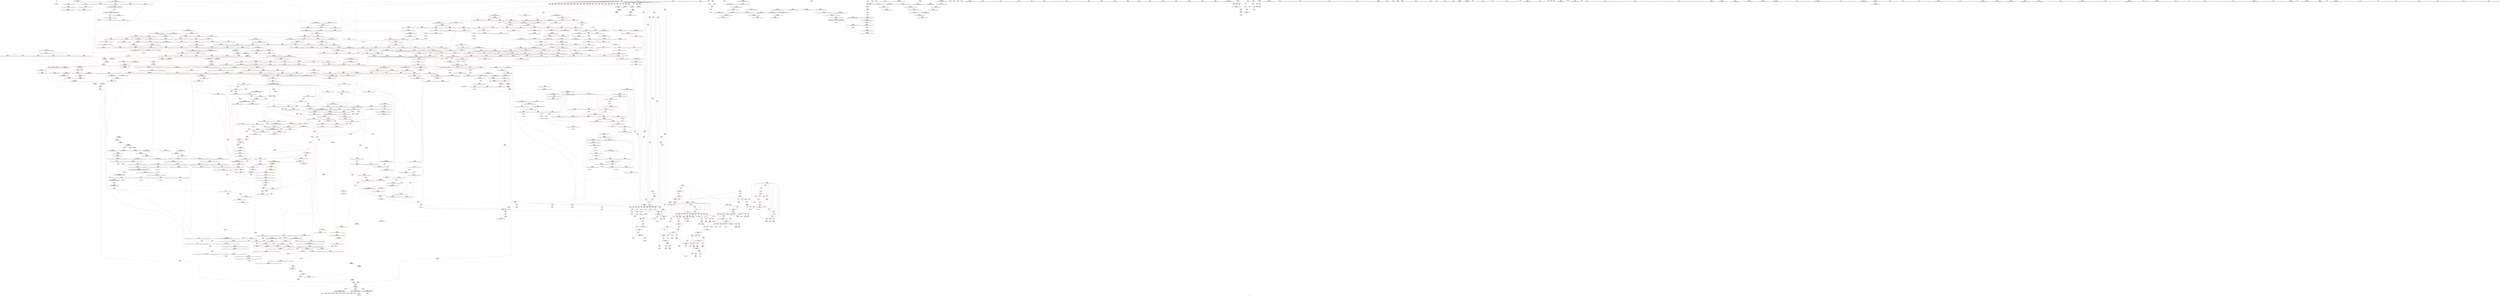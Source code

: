 digraph "SVFG" {
	label="SVFG";

	Node0x5569eb31fe00 [shape=record,color=grey,label="{NodeID: 0\nNullPtr}"];
	Node0x5569eb31fe00 -> Node0x5569eb396f60[style=solid];
	Node0x5569eb39f0c0 [shape=record,color=red,label="{NodeID: 775\n1255\<--1208\n\<--__c.addr\n_ZSt22__move_median_to_firstIP1ZN9__gnu_cxx5__ops15_Iter_less_iterEEvT_S5_S5_S5_T0_\n|{<s0>68}}"];
	Node0x5569eb39f0c0:s0 -> Node0x5569eb4e9180[style=solid,color=red];
	Node0x5569eb3b7900 [shape=record,color=grey,label="{NodeID: 1550\n826 = Binary(825, 505, )\n}"];
	Node0x5569eb3b7900 -> Node0x5569eb3bbe00[style=solid];
	Node0x5569eb395d00 [shape=record,color=purple,label="{NodeID: 443\n1725\<--1157\noffset_0\<--\n}"];
	Node0x5569eb395d00 -> Node0x5569eb3a3910[style=solid];
	Node0x5569eb4e9bf0 [shape=record,color=black,label="{NodeID: 2325\n480 = PHI(467, )\n1st arg _ZSt6__sortIP1ZN9__gnu_cxx5__ops15_Iter_less_iterEEvT_S5_T0_ }"];
	Node0x5569eb4e9bf0 -> Node0x5569eb3c6d60[style=solid];
	Node0x5569eb38a340 [shape=record,color=green,label="{NodeID: 111\n756\<--757\n_ZSt10__pop_heapIP1ZN9__gnu_cxx5__ops15_Iter_less_iterEEvT_S5_S5_RT0_\<--_ZSt10__pop_heapIP1ZN9__gnu_cxx5__ops15_Iter_less_iterEEvT_S5_S5_RT0__field_insensitive\n}"];
	Node0x5569eb3a4b20 [shape=record,color=blue,label="{NodeID: 886\n9\<--5\nN\<--\nGlob }"];
	Node0x5569eb3a4b20 -> Node0x5569eb464190[style=dashed];
	Node0x5569eb3ab560 [shape=record,color=red,label="{NodeID: 554\n196\<--48\n\<--i\n_Z4procv\n}"];
	Node0x5569eb3ab560 -> Node0x5569eb397880[style=solid];
	Node0x5569eb38e570 [shape=record,color=green,label="{NodeID: 222\n1594\<--1595\n_ZNSt20__copy_move_backwardILb1ELb1ESt26random_access_iterator_tagE13__copy_move_bI1ZEEPT_PKS4_S7_S5_\<--_ZNSt20__copy_move_backwardILb1ELb1ESt26random_access_iterator_tagE13__copy_move_bI1ZEEPT_PKS4_S7_S5__field_insensitive\n}"];
	Node0x5569eb3c9ef0 [shape=record,color=blue, style = dotted,label="{NodeID: 997\n1706\<--1708\noffset_0\<--dummyVal\n_ZSt13__adjust_heapIP1ZlS0_N9__gnu_cxx5__ops15_Iter_less_iterEEvT_T0_S6_T1_T2_\n}"];
	Node0x5569eb3c9ef0 -> Node0x5569eb3a3500[style=dashed];
	Node0x5569eb3c9ef0 -> Node0x5569eb3c9fc0[style=dashed];
	Node0x5569eb3b0f90 [shape=record,color=red,label="{NodeID: 665\n743\<--727\n\<--__last.addr\n_ZSt13__heap_selectIP1ZN9__gnu_cxx5__ops15_Iter_less_iterEEvT_S5_S5_T0_\n}"];
	Node0x5569eb3b0f90 -> Node0x5569eb3ba780[style=solid];
	Node0x5569eb39c1a0 [shape=record,color=black,label="{NodeID: 333\n1597\<--1602\n_ZSt12__niter_baseIP1ZET_S2__ret\<--\n_ZSt12__niter_baseIP1ZET_S2_\n|{<s0>100|<s1>101|<s2>102}}"];
	Node0x5569eb39c1a0:s0 -> Node0x5569eb4e1be0[style=solid,color=blue];
	Node0x5569eb39c1a0:s1 -> Node0x5569eb4e1d20[style=solid,color=blue];
	Node0x5569eb39c1a0:s2 -> Node0x5569eb4e1e60[style=solid,color=blue];
	Node0x5569eb4df8e0 [shape=record,color=black,label="{NodeID: 2215\n919 = PHI(945, )\n}"];
	Node0x5569eb4df8e0 -> Node0x5569eb399de0[style=solid];
	Node0x5569eb3824d0 [shape=record,color=green,label="{NodeID: 1\n5\<--1\n\<--dummyObj\nCan only get source location for instruction, argument, global var or function.}"];
	Node0x5569eb39f190 [shape=record,color=red,label="{NodeID: 776\n1282\<--1271\n\<--__first.addr\n_ZSt21__unguarded_partitionIP1ZN9__gnu_cxx5__ops15_Iter_less_iterEET_S5_S5_S5_T0_\n|{<s0>70}}"];
	Node0x5569eb39f190:s0 -> Node0x5569eb4e4970[style=solid,color=red];
	Node0x5569eb3b7a80 [shape=record,color=grey,label="{NodeID: 1551\n1118 = Binary(1117, 510, )\n}"];
	Node0x5569eb3b7a80 -> Node0x5569eb3ca8b0[style=solid];
	Node0x5569eb395dd0 [shape=record,color=purple,label="{NodeID: 444\n1728\<--1157\noffset_1\<--\n}"];
	Node0x5569eb395dd0 -> Node0x5569eb3a39e0[style=solid];
	Node0x5569eb4e9d00 [shape=record,color=black,label="{NodeID: 2326\n1491 = PHI(1417, 1457, )\n0th arg _ZSt25__unguarded_linear_insertIP1ZN9__gnu_cxx5__ops14_Val_less_iterEEvT_T0_ }"];
	Node0x5569eb4e9d00 -> Node0x5569eb3ccfb0[style=solid];
	Node0x5569eb38a440 [shape=record,color=green,label="{NodeID: 112\n769\<--770\n__first.addr\<--__first.addr_field_insensitive\n_ZSt11__sort_heapIP1ZN9__gnu_cxx5__ops15_Iter_less_iterEEvT_S5_RT0_\n}"];
	Node0x5569eb38a440 -> Node0x5569eb3b13a0[style=solid];
	Node0x5569eb38a440 -> Node0x5569eb3b1470[style=solid];
	Node0x5569eb38a440 -> Node0x5569eb3c7e70[style=solid];
	Node0x5569eb3a4c20 [shape=record,color=blue,label="{NodeID: 887\n11\<--5\nB\<--\nGlob }"];
	Node0x5569eb3a4c20 -> Node0x5569eb464270[style=dashed];
	Node0x5569eb3ab630 [shape=record,color=red,label="{NodeID: 555\n204\<--48\n\<--i\n_Z4procv\n}"];
	Node0x5569eb3ab630 -> Node0x5569eb397950[style=solid];
	Node0x5569eb38e670 [shape=record,color=green,label="{NodeID: 223\n1599\<--1600\n__it.addr\<--__it.addr_field_insensitive\n_ZSt12__niter_baseIP1ZET_S2_\n}"];
	Node0x5569eb38e670 -> Node0x5569eb3a1fe0[style=solid];
	Node0x5569eb38e670 -> Node0x5569eb3cdf20[style=solid];
	Node0x5569eb3c9fc0 [shape=record,color=blue, style = dotted,label="{NodeID: 998\n1709\<--1711\noffset_1\<--dummyVal\n_ZSt13__adjust_heapIP1ZlS0_N9__gnu_cxx5__ops15_Iter_less_iterEEvT_T0_S6_T1_T2_\n}"];
	Node0x5569eb3c9fc0 -> Node0x5569eb44d080[style=dashed];
	Node0x5569eb3b1060 [shape=record,color=red,label="{NodeID: 666\n742\<--729\n\<--__i\n_ZSt13__heap_selectIP1ZN9__gnu_cxx5__ops15_Iter_less_iterEEvT_S5_S5_T0_\n}"];
	Node0x5569eb3b1060 -> Node0x5569eb3ba780[style=solid];
	Node0x5569eb39c270 [shape=record,color=black,label="{NodeID: 334\n1621\<--1619\nsub.ptr.lhs.cast\<--\n_ZNSt20__copy_move_backwardILb1ELb1ESt26random_access_iterator_tagE13__copy_move_bI1ZEEPT_PKS4_S7_S5_\n}"];
	Node0x5569eb39c270 -> Node0x5569eb3e76b0[style=solid];
	Node0x5569eb4dfa20 [shape=record,color=black,label="{NodeID: 2216\n924 = PHI(945, )\n}"];
	Node0x5569eb4dfa20 -> Node0x5569eb399eb0[style=solid];
	Node0x5569eb362160 [shape=record,color=green,label="{NodeID: 2\n27\<--1\n.str\<--dummyObj\nGlob }"];
	Node0x5569eb464190 [shape=record,color=yellow,style=double,label="{NodeID: 1884\n41V_1 = ENCHI(MR_41V_0)\npts\{10 \}\nFun[main]}"];
	Node0x5569eb464190 -> Node0x5569eb3a9270[style=dashed];
	Node0x5569eb464190 -> Node0x5569eb3a9340[style=dashed];
	Node0x5569eb39f260 [shape=record,color=red,label="{NodeID: 777\n1286\<--1271\n\<--__first.addr\n_ZSt21__unguarded_partitionIP1ZN9__gnu_cxx5__ops15_Iter_less_iterEET_S5_S5_S5_T0_\n}"];
	Node0x5569eb39f260 -> Node0x5569eb396040[style=solid];
	Node0x5569eb3b7c00 [shape=record,color=grey,label="{NodeID: 1552\n351 = Binary(350, 126, )\n}"];
	Node0x5569eb3b7c00 -> Node0x5569eb3a6810[style=solid];
	Node0x5569eb395ea0 [shape=record,color=purple,label="{NodeID: 445\n1188\<--1187\np\<--this1\n_ZNK1ZltERKS_\n}"];
	Node0x5569eb395ea0 -> Node0x5569eb3b5640[style=solid];
	Node0x5569eb4e9e50 [shape=record,color=black,label="{NodeID: 2327\n799 = PHI(734, )\n0th arg _ZSt11__make_heapIP1ZN9__gnu_cxx5__ops15_Iter_less_iterEEvT_S5_RT0_ }"];
	Node0x5569eb4e9e50 -> Node0x5569eb3c81b0[style=solid];
	Node0x5569eb38a510 [shape=record,color=green,label="{NodeID: 113\n771\<--772\n__last.addr\<--__last.addr_field_insensitive\n_ZSt11__sort_heapIP1ZN9__gnu_cxx5__ops15_Iter_less_iterEEvT_S5_RT0_\n}"];
	Node0x5569eb38a510 -> Node0x5569eb3b1540[style=solid];
	Node0x5569eb38a510 -> Node0x5569eb3b1610[style=solid];
	Node0x5569eb38a510 -> Node0x5569eb3b16e0[style=solid];
	Node0x5569eb38a510 -> Node0x5569eb3b17b0[style=solid];
	Node0x5569eb38a510 -> Node0x5569eb3c7f40[style=solid];
	Node0x5569eb38a510 -> Node0x5569eb3c80e0[style=solid];
	Node0x5569eb3a4d20 [shape=record,color=blue,label="{NodeID: 888\n13\<--5\nM\<--\nGlob }"];
	Node0x5569eb3a4d20 -> Node0x5569eb464350[style=dashed];
	Node0x5569eb3ab700 [shape=record,color=red,label="{NodeID: 556\n211\<--48\n\<--i\n_Z4procv\n}"];
	Node0x5569eb3ab700 -> Node0x5569eb397a20[style=solid];
	Node0x5569eb38e740 [shape=record,color=green,label="{NodeID: 224\n1608\<--1609\n__first.addr\<--__first.addr_field_insensitive\n_ZNSt20__copy_move_backwardILb1ELb1ESt26random_access_iterator_tagE13__copy_move_bI1ZEEPT_PKS4_S7_S5_\n}"];
	Node0x5569eb38e740 -> Node0x5569eb3a20b0[style=solid];
	Node0x5569eb38e740 -> Node0x5569eb3a2180[style=solid];
	Node0x5569eb38e740 -> Node0x5569eb3cdff0[style=solid];
	Node0x5569eb3ca090 [shape=record,color=blue,label="{NodeID: 999\n968\<--1054\n__holeIndex.addr\<--sub17\n_ZSt13__adjust_heapIP1ZlS0_N9__gnu_cxx5__ops15_Iter_less_iterEEvT_T0_S6_T1_T2_\n}"];
	Node0x5569eb3ca090 -> Node0x5569eb44d580[style=dashed];
	Node0x5569eb3b1130 [shape=record,color=red,label="{NodeID: 667\n746\<--729\n\<--__i\n_ZSt13__heap_selectIP1ZN9__gnu_cxx5__ops15_Iter_less_iterEEvT_S5_S5_T0_\n|{<s0>27}}"];
	Node0x5569eb3b1130:s0 -> Node0x5569eb4e4970[style=solid,color=red];
	Node0x5569eb39c340 [shape=record,color=black,label="{NodeID: 335\n1622\<--1620\nsub.ptr.rhs.cast\<--\n_ZNSt20__copy_move_backwardILb1ELb1ESt26random_access_iterator_tagE13__copy_move_bI1ZEEPT_PKS4_S7_S5_\n}"];
	Node0x5569eb39c340 -> Node0x5569eb3e76b0[style=solid];
	Node0x5569eb4dfb60 [shape=record,color=black,label="{NodeID: 2217\n936 = PHI(945, )\n}"];
	Node0x5569eb4dfb60 -> Node0x5569eb39a1f0[style=solid];
	Node0x5569eb362220 [shape=record,color=green,label="{NodeID: 3\n29\<--1\n.str.1\<--dummyObj\nGlob }"];
	Node0x5569eb464270 [shape=record,color=yellow,style=double,label="{NodeID: 1885\n2V_1 = ENCHI(MR_2V_0)\npts\{12 \}\nFun[main]|{|<s1>8}}"];
	Node0x5569eb464270 -> Node0x5569eb3a94e0[style=dashed];
	Node0x5569eb464270:s1 -> Node0x5569eb461210[style=dashed,color=red];
	Node0x5569eb39f330 [shape=record,color=red,label="{NodeID: 778\n1302\<--1271\n\<--__first.addr\n_ZSt21__unguarded_partitionIP1ZN9__gnu_cxx5__ops15_Iter_less_iterEET_S5_S5_S5_T0_\n}"];
	Node0x5569eb39f330 -> Node0x5569eb3bc880[style=solid];
	Node0x5569eb3b7d80 [shape=record,color=grey,label="{NodeID: 1553\n223 = Binary(222, 66, )\n}"];
	Node0x5569eb3b7d80 -> Node0x5569eb3a5f20[style=solid];
	Node0x5569eb395f70 [shape=record,color=purple,label="{NodeID: 446\n1191\<--1190\np2\<--\n_ZNK1ZltERKS_\n}"];
	Node0x5569eb395f70 -> Node0x5569eb3b5710[style=solid];
	Node0x5569eb4e9f60 [shape=record,color=black,label="{NodeID: 2328\n800 = PHI(735, )\n1st arg _ZSt11__make_heapIP1ZN9__gnu_cxx5__ops15_Iter_less_iterEEvT_S5_RT0_ }"];
	Node0x5569eb4e9f60 -> Node0x5569eb3c8280[style=solid];
	Node0x5569eb38ebe0 [shape=record,color=green,label="{NodeID: 114\n773\<--774\n__comp.addr\<--__comp.addr_field_insensitive\n_ZSt11__sort_heapIP1ZN9__gnu_cxx5__ops15_Iter_less_iterEEvT_S5_RT0_\n}"];
	Node0x5569eb38ebe0 -> Node0x5569eb3b1880[style=solid];
	Node0x5569eb38ebe0 -> Node0x5569eb3c8010[style=solid];
	Node0x5569eb3a4e20 [shape=record,color=blue,label="{NodeID: 889\n15\<--5\nK\<--\nGlob }"];
	Node0x5569eb3a4e20 -> Node0x5569eb450780[style=dashed];
	Node0x5569eb3ab7d0 [shape=record,color=red,label="{NodeID: 557\n217\<--48\n\<--i\n_Z4procv\n}"];
	Node0x5569eb3ab7d0 -> Node0x5569eb3a5d80[style=solid];
	Node0x5569eb38e810 [shape=record,color=green,label="{NodeID: 225\n1610\<--1611\n__last.addr\<--__last.addr_field_insensitive\n_ZNSt20__copy_move_backwardILb1ELb1ESt26random_access_iterator_tagE13__copy_move_bI1ZEEPT_PKS4_S7_S5_\n}"];
	Node0x5569eb38e810 -> Node0x5569eb3a2250[style=solid];
	Node0x5569eb38e810 -> Node0x5569eb3ce0c0[style=solid];
	Node0x5569eb3ca160 [shape=record,color=blue, style = dotted,label="{NodeID: 1000\n1712\<--1714\noffset_0\<--dummyVal\n_ZSt13__adjust_heapIP1ZlS0_N9__gnu_cxx5__ops15_Iter_less_iterEEvT_T0_S6_T1_T2_\n}"];
	Node0x5569eb3b1200 [shape=record,color=red,label="{NodeID: 668\n754\<--729\n\<--__i\n_ZSt13__heap_selectIP1ZN9__gnu_cxx5__ops15_Iter_less_iterEEvT_S5_S5_T0_\n|{<s0>28}}"];
	Node0x5569eb3b1200:s0 -> Node0x5569eb4e2ab0[style=solid,color=red];
	Node0x5569eb39c410 [shape=record,color=black,label="{NodeID: 336\n1633\<--1632\n\<--add.ptr\n_ZNSt20__copy_move_backwardILb1ELb1ESt26random_access_iterator_tagE13__copy_move_bI1ZEEPT_PKS4_S7_S5_\n}"];
	Node0x5569eb39c410 -> Node0x5569eb3a8090[style=solid];
	Node0x5569eb39c410 -> Node0x5569eb3a8160[style=solid];
	Node0x5569eb4dfca0 [shape=record,color=black,label="{NodeID: 2218\n1009 = PHI(875, )\n}"];
	Node0x5569eb3622e0 [shape=record,color=green,label="{NodeID: 4\n31\<--1\nstdin\<--dummyObj\nGlob }"];
	Node0x5569eb464350 [shape=record,color=yellow,style=double,label="{NodeID: 1886\n4V_1 = ENCHI(MR_4V_0)\npts\{14 \}\nFun[main]|{|<s3>8}}"];
	Node0x5569eb464350 -> Node0x5569eb3a9680[style=dashed];
	Node0x5569eb464350 -> Node0x5569eb3a9750[style=dashed];
	Node0x5569eb464350 -> Node0x5569eb3a9820[style=dashed];
	Node0x5569eb464350:s3 -> Node0x5569eb461210[style=dashed,color=red];
	Node0x5569eb39f400 [shape=record,color=red,label="{NodeID: 779\n1306\<--1271\n\<--__first.addr\n_ZSt21__unguarded_partitionIP1ZN9__gnu_cxx5__ops15_Iter_less_iterEET_S5_S5_S5_T0_\n}"];
	Node0x5569eb39f400 -> Node0x5569eb39b090[style=solid];
	Node0x5569eb3b7f00 [shape=record,color=grey,label="{NodeID: 1554\n598 = Binary(599, 597, )\n}"];
	Node0x5569eb3b7f00 -> Node0x5569eb398cd0[style=solid];
	Node0x5569eb396040 [shape=record,color=purple,label="{NodeID: 447\n1287\<--1286\nincdec.ptr\<--\n_ZSt21__unguarded_partitionIP1ZN9__gnu_cxx5__ops15_Iter_less_iterEET_S5_S5_S5_T0_\n}"];
	Node0x5569eb396040 -> Node0x5569eb3cb820[style=solid];
	Node0x5569eb4ea070 [shape=record,color=black,label="{NodeID: 2329\n801 = PHI(721, )\n2nd arg _ZSt11__make_heapIP1ZN9__gnu_cxx5__ops15_Iter_less_iterEEvT_S5_RT0_ }"];
	Node0x5569eb4ea070 -> Node0x5569eb3c8350[style=solid];
	Node0x5569eb38ec70 [shape=record,color=green,label="{NodeID: 115\n802\<--803\n__first.addr\<--__first.addr_field_insensitive\n_ZSt11__make_heapIP1ZN9__gnu_cxx5__ops15_Iter_less_iterEEvT_S5_RT0_\n}"];
	Node0x5569eb38ec70 -> Node0x5569eb3b1950[style=solid];
	Node0x5569eb38ec70 -> Node0x5569eb3b1a20[style=solid];
	Node0x5569eb38ec70 -> Node0x5569eb3b1af0[style=solid];
	Node0x5569eb38ec70 -> Node0x5569eb3b1bc0[style=solid];
	Node0x5569eb38ec70 -> Node0x5569eb3c81b0[style=solid];
	Node0x5569eb3a4f20 [shape=record,color=blue,label="{NodeID: 890\n17\<--5\nX\<--\nGlob }"];
	Node0x5569eb3a4f20 -> Node0x5569eb450c80[style=dashed];
	Node0x5569eb3ab8a0 [shape=record,color=red,label="{NodeID: 558\n222\<--48\n\<--i\n_Z4procv\n}"];
	Node0x5569eb3ab8a0 -> Node0x5569eb3b7d80[style=solid];
	Node0x5569eb38e8e0 [shape=record,color=green,label="{NodeID: 226\n1612\<--1613\n__result.addr\<--__result.addr_field_insensitive\n_ZNSt20__copy_move_backwardILb1ELb1ESt26random_access_iterator_tagE13__copy_move_bI1ZEEPT_PKS4_S7_S5_\n}"];
	Node0x5569eb38e8e0 -> Node0x5569eb3a2320[style=solid];
	Node0x5569eb38e8e0 -> Node0x5569eb3a23f0[style=solid];
	Node0x5569eb38e8e0 -> Node0x5569eb3ce190[style=solid];
	Node0x5569eb3ca230 [shape=record,color=blue, style = dotted,label="{NodeID: 1001\n1715\<--1717\noffset_1\<--dummyVal\n_ZSt13__adjust_heapIP1ZlS0_N9__gnu_cxx5__ops15_Iter_less_iterEEvT_T0_S6_T1_T2_\n}"];
	Node0x5569eb45b670 [shape=record,color=yellow,style=double,label="{NodeID: 1776\n12V_1 = ENCHI(MR_12V_0)\npts\{26 \}\nFun[_ZSt4sortIP1ZEvT_S2_]|{<s0>11}}"];
	Node0x5569eb45b670:s0 -> Node0x5569eb4635b0[style=dashed,color=red];
	Node0x5569eb3b12d0 [shape=record,color=red,label="{NodeID: 669\n760\<--729\n\<--__i\n_ZSt13__heap_selectIP1ZN9__gnu_cxx5__ops15_Iter_less_iterEEvT_S5_S5_T0_\n}"];
	Node0x5569eb3b12d0 -> Node0x5569eb393c80[style=solid];
	Node0x5569eb39c4e0 [shape=record,color=black,label="{NodeID: 337\n1635\<--1634\n\<--\n_ZNSt20__copy_move_backwardILb1ELb1ESt26random_access_iterator_tagE13__copy_move_bI1ZEEPT_PKS4_S7_S5_\n}"];
	Node0x5569eb39c4e0 -> Node0x5569eb3a8230[style=solid];
	Node0x5569eb39c4e0 -> Node0x5569eb3a8300[style=solid];
	Node0x5569eb4dfdb0 [shape=record,color=black,label="{NodeID: 2219\n1018 = PHI(945, )\n}"];
	Node0x5569eb4dfdb0 -> Node0x5569eb39a600[style=solid];
	Node0x5569eb362b50 [shape=record,color=green,label="{NodeID: 5\n32\<--1\n.str.2\<--dummyObj\nGlob }"];
	Node0x5569eb39f4d0 [shape=record,color=red,label="{NodeID: 780\n1308\<--1271\n\<--__first.addr\n_ZSt21__unguarded_partitionIP1ZN9__gnu_cxx5__ops15_Iter_less_iterEET_S5_S5_S5_T0_\n|{<s0>72}}"];
	Node0x5569eb39f4d0:s0 -> Node0x5569eb4e8ef0[style=solid,color=red];
	Node0x5569eb3b8080 [shape=record,color=grey,label="{NodeID: 1555\n149 = cmp(148, 66, )\n}"];
	Node0x5569eb396110 [shape=record,color=purple,label="{NodeID: 448\n1291\<--1290\nincdec.ptr3\<--\n_ZSt21__unguarded_partitionIP1ZN9__gnu_cxx5__ops15_Iter_less_iterEET_S5_S5_S5_T0_\n}"];
	Node0x5569eb396110 -> Node0x5569eb3cb8f0[style=solid];
	Node0x5569eb38ed40 [shape=record,color=green,label="{NodeID: 116\n804\<--805\n__last.addr\<--__last.addr_field_insensitive\n_ZSt11__make_heapIP1ZN9__gnu_cxx5__ops15_Iter_less_iterEEvT_S5_RT0_\n}"];
	Node0x5569eb38ed40 -> Node0x5569eb3b1c90[style=solid];
	Node0x5569eb38ed40 -> Node0x5569eb3b1d60[style=solid];
	Node0x5569eb38ed40 -> Node0x5569eb3c8280[style=solid];
	Node0x5569eb3a5020 [shape=record,color=blue,label="{NodeID: 891\n19\<--5\nY\<--\nGlob }"];
	Node0x5569eb3a5020 -> Node0x5569eb451180[style=dashed];
	Node0x5569eb3ab970 [shape=record,color=red,label="{NodeID: 559\n129\<--50\n\<--rec\n_Z4procv\n}"];
	Node0x5569eb3ab970 -> Node0x5569eb3ba180[style=solid];
	Node0x5569eb38e9b0 [shape=record,color=green,label="{NodeID: 227\n1614\<--1615\n_Num\<--_Num_field_insensitive\n_ZNSt20__copy_move_backwardILb1ELb1ESt26random_access_iterator_tagE13__copy_move_bI1ZEEPT_PKS4_S7_S5_\n}"];
	Node0x5569eb38e9b0 -> Node0x5569eb3a24c0[style=solid];
	Node0x5569eb38e9b0 -> Node0x5569eb3a2590[style=solid];
	Node0x5569eb38e9b0 -> Node0x5569eb3a2660[style=solid];
	Node0x5569eb38e9b0 -> Node0x5569eb3a2730[style=solid];
	Node0x5569eb38e9b0 -> Node0x5569eb3ce260[style=solid];
	Node0x5569eb3ca300 [shape=record,color=blue,label="{NodeID: 1002\n1078\<--1077\n__t.addr\<--__t\n_ZSt4moveIRN9__gnu_cxx5__ops15_Iter_less_iterEEONSt16remove_referenceIT_E4typeEOS5_\n}"];
	Node0x5569eb3ca300 -> Node0x5569eb3b4530[style=dashed];
	Node0x5569eb3b13a0 [shape=record,color=red,label="{NodeID: 670\n780\<--769\n\<--__first.addr\n_ZSt11__sort_heapIP1ZN9__gnu_cxx5__ops15_Iter_less_iterEEvT_S5_RT0_\n}"];
	Node0x5569eb3b13a0 -> Node0x5569eb399280[style=solid];
	Node0x5569eb39c5b0 [shape=record,color=black,label="{NodeID: 338\n1604\<--1645\n_ZNSt20__copy_move_backwardILb1ELb1ESt26random_access_iterator_tagE13__copy_move_bI1ZEEPT_PKS4_S7_S5__ret\<--add.ptr2\n_ZNSt20__copy_move_backwardILb1ELb1ESt26random_access_iterator_tagE13__copy_move_bI1ZEEPT_PKS4_S7_S5_\n|{<s0>104}}"];
	Node0x5569eb39c5b0:s0 -> Node0x5569eb4e20e0[style=solid,color=blue];
	Node0x5569eb4dff20 [shape=record,color=black,label="{NodeID: 2220\n1046 = PHI(945, )\n}"];
	Node0x5569eb4dff20 -> Node0x5569eb39a7a0[style=solid];
	Node0x5569eb362c10 [shape=record,color=green,label="{NodeID: 6\n34\<--1\n.str.3\<--dummyObj\nGlob }"];
	Node0x5569eb39f5a0 [shape=record,color=red,label="{NodeID: 781\n1311\<--1271\n\<--__first.addr\n_ZSt21__unguarded_partitionIP1ZN9__gnu_cxx5__ops15_Iter_less_iterEET_S5_S5_S5_T0_\n}"];
	Node0x5569eb39f5a0 -> Node0x5569eb3962b0[style=solid];
	Node0x5569eb3b8200 [shape=record,color=grey,label="{NodeID: 1556\n194 = cmp(192, 193, )\n}"];
	Node0x5569eb3961e0 [shape=record,color=purple,label="{NodeID: 449\n1299\<--1298\nincdec.ptr7\<--\n_ZSt21__unguarded_partitionIP1ZN9__gnu_cxx5__ops15_Iter_less_iterEET_S5_S5_S5_T0_\n}"];
	Node0x5569eb3961e0 -> Node0x5569eb3cb9c0[style=solid];
	Node0x5569eb38ee10 [shape=record,color=green,label="{NodeID: 117\n806\<--807\n__comp.addr\<--__comp.addr_field_insensitive\n_ZSt11__make_heapIP1ZN9__gnu_cxx5__ops15_Iter_less_iterEEvT_S5_RT0_\n}"];
	Node0x5569eb38ee10 -> Node0x5569eb3b1e30[style=solid];
	Node0x5569eb38ee10 -> Node0x5569eb3c8350[style=solid];
	Node0x5569eb3a5120 [shape=record,color=blue,label="{NodeID: 892\n21\<--5\nans\<--\nGlob }"];
	Node0x5569eb3a5120 -> Node0x5569eb451680[style=dashed];
	Node0x5569eb3aba40 [shape=record,color=red,label="{NodeID: 560\n133\<--50\n\<--rec\n_Z4procv\n}"];
	Node0x5569eb3aba40 -> Node0x5569eb3ba480[style=solid];
	Node0x5569eb38ea80 [shape=record,color=green,label="{NodeID: 228\n1639\<--1640\nllvm.memmove.p0i8.p0i8.i64\<--llvm.memmove.p0i8.p0i8.i64_field_insensitive\n}"];
	Node0x5569eb3ca3d0 [shape=record,color=blue,label="{NodeID: 1003\n1087\<--1084\nthis.addr\<--this\n_ZN9__gnu_cxx5__ops14_Iter_less_valC2ENS0_15_Iter_less_iterE\n}"];
	Node0x5569eb3ca3d0 -> Node0x5569eb3b4600[style=dashed];
	Node0x5569eb3b1470 [shape=record,color=red,label="{NodeID: 671\n791\<--769\n\<--__first.addr\n_ZSt11__sort_heapIP1ZN9__gnu_cxx5__ops15_Iter_less_iterEEvT_S5_RT0_\n|{<s0>29}}"];
	Node0x5569eb3b1470:s0 -> Node0x5569eb4e2720[style=solid,color=red];
	Node0x5569eb39c680 [shape=record,color=black,label="{NodeID: 339\n1652\<--1668\n_ZNK9__gnu_cxx5__ops14_Val_less_iterclI1ZPS3_EEbRT_T0__ret\<--call\n_ZNK9__gnu_cxx5__ops14_Val_less_iterclI1ZPS3_EEbRT_T0_\n|{<s0>95}}"];
	Node0x5569eb39c680:s0 -> Node0x5569eb4de9a0[style=solid,color=blue];
	Node0x5569eb4e0060 [shape=record,color=black,label="{NodeID: 2221\n1057 = PHI(1076, )\n}"];
	Node0x5569eb362cd0 [shape=record,color=green,label="{NodeID: 7\n36\<--1\nstdout\<--dummyObj\nGlob }"];
	Node0x5569eb39f670 [shape=record,color=red,label="{NodeID: 782\n1290\<--1273\n\<--__last.addr\n_ZSt21__unguarded_partitionIP1ZN9__gnu_cxx5__ops15_Iter_less_iterEET_S5_S5_S5_T0_\n}"];
	Node0x5569eb39f670 -> Node0x5569eb396110[style=solid];
	Node0x5569eb3b8380 [shape=record,color=grey,label="{NodeID: 1557\n559 = cmp(558, 560, )\n}"];
	Node0x5569eb3962b0 [shape=record,color=purple,label="{NodeID: 450\n1312\<--1311\nincdec.ptr9\<--\n_ZSt21__unguarded_partitionIP1ZN9__gnu_cxx5__ops15_Iter_less_iterEET_S5_S5_S5_T0_\n}"];
	Node0x5569eb3962b0 -> Node0x5569eb3cba90[style=solid];
	Node0x5569eb38eee0 [shape=record,color=green,label="{NodeID: 118\n808\<--809\n__len\<--__len_field_insensitive\n_ZSt11__make_heapIP1ZN9__gnu_cxx5__ops15_Iter_less_iterEEvT_S5_RT0_\n}"];
	Node0x5569eb38eee0 -> Node0x5569eb3b1f00[style=solid];
	Node0x5569eb38eee0 -> Node0x5569eb3b1fd0[style=solid];
	Node0x5569eb38eee0 -> Node0x5569eb3c8420[style=solid];
	Node0x5569eb3a5220 [shape=record,color=blue,label="{NodeID: 893\n50\<--5\nrec\<--\n_Z4procv\n}"];
	Node0x5569eb3a5220 -> Node0x5569eb43ea80[style=dashed];
	Node0x5569eb447680 [shape=record,color=black,label="{NodeID: 1668\nMR_12V_6 = PHI(MR_12V_3, MR_12V_2, )\npts\{26 \}\n|{<s0>13|<s1>17}}"];
	Node0x5569eb447680:s0 -> Node0x5569eb477a20[style=dashed,color=blue];
	Node0x5569eb447680:s1 -> Node0x5569eb455c80[style=dashed,color=blue];
	Node0x5569eb3abb10 [shape=record,color=red,label="{NodeID: 561\n137\<--50\n\<--rec\n_Z4procv\n}"];
	Node0x5569eb3abb10 -> Node0x5569eb3b8680[style=solid];
	Node0x5569eb396d30 [shape=record,color=green,label="{NodeID: 229\n1656\<--1657\nthis.addr\<--this.addr_field_insensitive\n_ZNK9__gnu_cxx5__ops14_Val_less_iterclI1ZPS3_EEbRT_T0_\n}"];
	Node0x5569eb396d30 -> Node0x5569eb3a2800[style=solid];
	Node0x5569eb396d30 -> Node0x5569eb3ce4d0[style=solid];
	Node0x5569eb3ca4a0 [shape=record,color=blue,label="{NodeID: 1004\n1110\<--1096\n\<--__value.coerce\n_ZSt11__push_heapIP1ZlS0_N9__gnu_cxx5__ops14_Iter_less_valEEvT_T0_S6_T1_RT2_\n}"];
	Node0x5569eb3b1540 [shape=record,color=red,label="{NodeID: 672\n779\<--771\n\<--__last.addr\n_ZSt11__sort_heapIP1ZN9__gnu_cxx5__ops15_Iter_less_iterEEvT_S5_RT0_\n}"];
	Node0x5569eb3b1540 -> Node0x5569eb3991b0[style=solid];
	Node0x5569eb39c750 [shape=record,color=purple,label="{NodeID: 340\n76\<--23\narrayidx\<--A\n_Z4procv\n}"];
	Node0x5569eb4e0170 [shape=record,color=black,label="{NodeID: 2222\n1066 = PHI(945, )\n}"];
	Node0x5569eb4e0170 -> Node0x5569eb39a940[style=solid];
	Node0x5569eb362d90 [shape=record,color=green,label="{NodeID: 8\n37\<--1\n.str.4\<--dummyObj\nGlob }"];
	Node0x5569eb39f740 [shape=record,color=red,label="{NodeID: 783\n1295\<--1273\n\<--__last.addr\n_ZSt21__unguarded_partitionIP1ZN9__gnu_cxx5__ops15_Iter_less_iterEET_S5_S5_S5_T0_\n|{<s0>71}}"];
	Node0x5569eb39f740:s0 -> Node0x5569eb4e4cf0[style=solid,color=red];
	Node0x5569eb3b8500 [shape=record,color=grey,label="{NodeID: 1558\n201 = cmp(200, 5, )\n}"];
	Node0x5569eb396380 [shape=record,color=purple,label="{NodeID: 451\n1730\<--1343\noffset_0\<--\n}"];
	Node0x5569eb396380 -> Node0x5569eb3cbea0[style=solid];
	Node0x5569eb38efb0 [shape=record,color=green,label="{NodeID: 119\n810\<--811\n__parent\<--__parent_field_insensitive\n_ZSt11__make_heapIP1ZN9__gnu_cxx5__ops15_Iter_less_iterEEvT_S5_RT0_\n}"];
	Node0x5569eb38efb0 -> Node0x5569eb3b20a0[style=solid];
	Node0x5569eb38efb0 -> Node0x5569eb3b2170[style=solid];
	Node0x5569eb38efb0 -> Node0x5569eb3b2240[style=solid];
	Node0x5569eb38efb0 -> Node0x5569eb3b2310[style=solid];
	Node0x5569eb38efb0 -> Node0x5569eb3c84f0[style=solid];
	Node0x5569eb38efb0 -> Node0x5569eb3c8900[style=solid];
	Node0x5569eb3a52f0 [shape=record,color=blue,label="{NodeID: 894\n54\<--62\nmin\<--\n_Z4procv\n}"];
	Node0x5569eb3a52f0 -> Node0x5569eb43f480[style=dashed];
	Node0x5569eb447b80 [shape=record,color=black,label="{NodeID: 1669\nMR_12V_2 = PHI(MR_12V_3, MR_12V_1, )\npts\{26 \}\n|{<s0>23|<s1>29|<s2>29|<s3>29|<s4>29}}"];
	Node0x5569eb447b80:s0 -> Node0x5569eb478680[style=dashed,color=blue];
	Node0x5569eb447b80:s1 -> Node0x5569eb3a2db0[style=dashed,color=red];
	Node0x5569eb447b80:s2 -> Node0x5569eb3a2e80[style=dashed,color=red];
	Node0x5569eb447b80:s3 -> Node0x5569eb3a2f50[style=dashed,color=red];
	Node0x5569eb447b80:s4 -> Node0x5569eb3c9120[style=dashed,color=red];
	Node0x5569eb3abbe0 [shape=record,color=red,label="{NodeID: 562\n141\<--50\n\<--rec\n_Z4procv\n}"];
	Node0x5569eb3abbe0 -> Node0x5569eb3b8800[style=solid];
	Node0x5569eb396dc0 [shape=record,color=green,label="{NodeID: 230\n1658\<--1659\n__val.addr\<--__val.addr_field_insensitive\n_ZNK9__gnu_cxx5__ops14_Val_less_iterclI1ZPS3_EEbRT_T0_\n}"];
	Node0x5569eb396dc0 -> Node0x5569eb3a28d0[style=solid];
	Node0x5569eb396dc0 -> Node0x5569eb3ce5a0[style=solid];
	Node0x5569eb3ca570 [shape=record,color=blue,label="{NodeID: 1005\n1100\<--1093\n__first.addr\<--__first\n_ZSt11__push_heapIP1ZlS0_N9__gnu_cxx5__ops14_Iter_less_valEEvT_T0_S6_T1_RT2_\n}"];
	Node0x5569eb3ca570 -> Node0x5569eb3b46d0[style=dashed];
	Node0x5569eb3ca570 -> Node0x5569eb3b47a0[style=dashed];
	Node0x5569eb3ca570 -> Node0x5569eb3b4870[style=dashed];
	Node0x5569eb3ca570 -> Node0x5569eb3b4940[style=dashed];
	Node0x5569eb3b1610 [shape=record,color=red,label="{NodeID: 673\n788\<--771\n\<--__last.addr\n_ZSt11__sort_heapIP1ZN9__gnu_cxx5__ops15_Iter_less_iterEEvT_S5_RT0_\n}"];
	Node0x5569eb3b1610 -> Node0x5569eb393d50[style=solid];
	Node0x5569eb39c820 [shape=record,color=purple,label="{NodeID: 341\n77\<--23\nq\<--A\n_Z4procv\n}"];
	Node0x5569eb39c820 -> Node0x5569eb3ac810[style=solid];
	Node0x5569eb4e02e0 [shape=record,color=black,label="{NodeID: 2223\n1129 = PHI(1160, )\n}"];
	Node0x5569eb4e02e0 -> Node0x5569eb3e6090[style=solid];
	Node0x5569eb362e50 [shape=record,color=green,label="{NodeID: 9\n39\<--1\n.str.5\<--dummyObj\nGlob }"];
	Node0x5569eb39f810 [shape=record,color=red,label="{NodeID: 784\n1298\<--1273\n\<--__last.addr\n_ZSt21__unguarded_partitionIP1ZN9__gnu_cxx5__ops15_Iter_less_iterEET_S5_S5_S5_T0_\n}"];
	Node0x5569eb39f810 -> Node0x5569eb3961e0[style=solid];
	Node0x5569eb3b8680 [shape=record,color=grey,label="{NodeID: 1559\n138 = cmp(137, 5, )\n}"];
	Node0x5569eb396450 [shape=record,color=purple,label="{NodeID: 452\n1733\<--1343\noffset_1\<--\n}"];
	Node0x5569eb396450 -> Node0x5569eb3cbf70[style=solid];
	Node0x5569eb38f080 [shape=record,color=green,label="{NodeID: 120\n812\<--813\n__value\<--__value_field_insensitive\n_ZSt11__make_heapIP1ZN9__gnu_cxx5__ops15_Iter_less_iterEEvT_S5_RT0_\n|{|<s1>32}}"];
	Node0x5569eb38f080 -> Node0x5569eb399350[style=solid];
	Node0x5569eb38f080:s1 -> Node0x5569eb4e7760[style=solid,color=red];
	Node0x5569eb3a53c0 [shape=record,color=blue,label="{NodeID: 895\n56\<--5\nx\<--\n_Z4procv\n}"];
	Node0x5569eb3a53c0 -> Node0x5569eb43f980[style=dashed];
	Node0x5569eb448080 [shape=record,color=black,label="{NodeID: 1670\nMR_106V_3 = PHI(MR_106V_4, MR_106V_2, )\npts\{772 \}\n}"];
	Node0x5569eb448080 -> Node0x5569eb3b1540[style=dashed];
	Node0x5569eb448080 -> Node0x5569eb3b1610[style=dashed];
	Node0x5569eb448080 -> Node0x5569eb3c80e0[style=dashed];
	Node0x5569eb3abcb0 [shape=record,color=red,label="{NodeID: 563\n157\<--50\n\<--rec\n_Z4procv\n}"];
	Node0x5569eb3abcb0 -> Node0x5569eb397610[style=solid];
	Node0x5569eb396e90 [shape=record,color=green,label="{NodeID: 231\n1660\<--1661\n__it.addr\<--__it.addr_field_insensitive\n_ZNK9__gnu_cxx5__ops14_Val_less_iterclI1ZPS3_EEbRT_T0_\n}"];
	Node0x5569eb396e90 -> Node0x5569eb3a29a0[style=solid];
	Node0x5569eb396e90 -> Node0x5569eb3ce670[style=solid];
	Node0x5569eb3ca640 [shape=record,color=blue,label="{NodeID: 1006\n1102\<--1094\n__holeIndex.addr\<--__holeIndex\n_ZSt11__push_heapIP1ZlS0_N9__gnu_cxx5__ops14_Iter_less_valEEvT_T0_S6_T1_RT2_\n}"];
	Node0x5569eb3ca640 -> Node0x5569eb3b4a10[style=dashed];
	Node0x5569eb3ca640 -> Node0x5569eb44b280[style=dashed];
	Node0x5569eb3b16e0 [shape=record,color=red,label="{NodeID: 674\n792\<--771\n\<--__last.addr\n_ZSt11__sort_heapIP1ZN9__gnu_cxx5__ops15_Iter_less_iterEEvT_S5_RT0_\n|{<s0>29}}"];
	Node0x5569eb3b16e0:s0 -> Node0x5569eb4e2930[style=solid,color=red];
	Node0x5569eb39c8f0 [shape=record,color=purple,label="{NodeID: 342\n88\<--23\narrayidx3\<--A\n_Z4procv\n}"];
	Node0x5569eb4e0420 [shape=record,color=black,label="{NodeID: 2224\n1138 = PHI(945, )\n}"];
	Node0x5569eb4e0420 -> Node0x5569eb39abb0[style=solid];
	Node0x5569eb362f10 [shape=record,color=green,label="{NodeID: 10\n41\<--1\n.str.6\<--dummyObj\nGlob }"];
	Node0x5569eb39f8e0 [shape=record,color=red,label="{NodeID: 785\n1303\<--1273\n\<--__last.addr\n_ZSt21__unguarded_partitionIP1ZN9__gnu_cxx5__ops15_Iter_less_iterEET_S5_S5_S5_T0_\n}"];
	Node0x5569eb39f8e0 -> Node0x5569eb3bc880[style=solid];
	Node0x5569eb3b8800 [shape=record,color=grey,label="{NodeID: 1560\n142 = cmp(140, 141, )\n}"];
	Node0x5569eb396520 [shape=record,color=purple,label="{NodeID: 453\n1731\<--1344\noffset_0\<--\n}"];
	Node0x5569eb396520 -> Node0x5569eb3a3ab0[style=solid];
	Node0x5569eb38f150 [shape=record,color=green,label="{NodeID: 121\n814\<--815\nagg.tmp\<--agg.tmp_field_insensitive\n_ZSt11__make_heapIP1ZN9__gnu_cxx5__ops15_Iter_less_iterEEvT_S5_RT0_\n}"];
	Node0x5569eb38f150 -> Node0x5569eb399420[style=solid];
	Node0x5569eb38f150 -> Node0x5569eb3994f0[style=solid];
	Node0x5569eb3a5490 [shape=record,color=blue,label="{NodeID: 896\n58\<--5\ny\<--\n_Z4procv\n}"];
	Node0x5569eb3a5490 -> Node0x5569eb43fe80[style=dashed];
	Node0x5569eb3abd80 [shape=record,color=red,label="{NodeID: 564\n170\<--50\n\<--rec\n_Z4procv\n}"];
	Node0x5569eb3abd80 -> Node0x5569eb3977b0[style=solid];
	Node0x5569eb396f60 [shape=record,color=black,label="{NodeID: 232\n2\<--3\ndummyVal\<--dummyVal\n}"];
	Node0x5569eb3ca710 [shape=record,color=blue,label="{NodeID: 1007\n1104\<--1095\n__topIndex.addr\<--__topIndex\n_ZSt11__push_heapIP1ZlS0_N9__gnu_cxx5__ops14_Iter_less_valEEvT_T0_S6_T1_RT2_\n}"];
	Node0x5569eb3ca710 -> Node0x5569eb3b4e20[style=dashed];
	Node0x5569eb3b17b0 [shape=record,color=red,label="{NodeID: 675\n793\<--771\n\<--__last.addr\n_ZSt11__sort_heapIP1ZN9__gnu_cxx5__ops15_Iter_less_iterEEvT_S5_RT0_\n|{<s0>29}}"];
	Node0x5569eb3b17b0:s0 -> Node0x5569eb4e2ab0[style=solid,color=red];
	Node0x5569eb39c9c0 [shape=record,color=purple,label="{NodeID: 343\n89\<--23\np\<--A\n_Z4procv\n}"];
	Node0x5569eb39c9c0 -> Node0x5569eb3ac8e0[style=solid];
	Node0x5569eb4e0560 [shape=record,color=black,label="{NodeID: 2225\n1152 = PHI(945, )\n}"];
	Node0x5569eb4e0560 -> Node0x5569eb39ad50[style=solid];
	Node0x5569eb363010 [shape=record,color=green,label="{NodeID: 11\n43\<--1\n.str.7\<--dummyObj\nGlob }"];
	Node0x5569eb39f9b0 [shape=record,color=red,label="{NodeID: 786\n1309\<--1273\n\<--__last.addr\n_ZSt21__unguarded_partitionIP1ZN9__gnu_cxx5__ops15_Iter_less_iterEET_S5_S5_S5_T0_\n|{<s0>72}}"];
	Node0x5569eb39f9b0:s0 -> Node0x5569eb4e9180[style=solid,color=red];
	Node0x5569eb3b8980 [shape=record,color=grey,label="{NodeID: 1561\n1036 = cmp(1032, 1035, )\n}"];
	Node0x5569eb3965f0 [shape=record,color=purple,label="{NodeID: 454\n1734\<--1344\noffset_1\<--\n}"];
	Node0x5569eb3965f0 -> Node0x5569eb3a3b80[style=solid];
	Node0x5569eb38f220 [shape=record,color=green,label="{NodeID: 122\n816\<--817\nagg.tmp6\<--agg.tmp6_field_insensitive\n_ZSt11__make_heapIP1ZN9__gnu_cxx5__ops15_Iter_less_iterEEvT_S5_RT0_\n}"];
	Node0x5569eb3a5560 [shape=record,color=blue,label="{NodeID: 897\n48\<--66\ni\<--\n_Z4procv\n}"];
	Node0x5569eb3a5560 -> Node0x5569eb3aaad0[style=dashed];
	Node0x5569eb3a5560 -> Node0x5569eb3aaba0[style=dashed];
	Node0x5569eb3a5560 -> Node0x5569eb3aac70[style=dashed];
	Node0x5569eb3a5560 -> Node0x5569eb3aad40[style=dashed];
	Node0x5569eb3a5560 -> Node0x5569eb3aae10[style=dashed];
	Node0x5569eb3a5560 -> Node0x5569eb3aaee0[style=dashed];
	Node0x5569eb3a5560 -> Node0x5569eb3aafb0[style=dashed];
	Node0x5569eb3a5560 -> Node0x5569eb3ab080[style=dashed];
	Node0x5569eb3a5560 -> Node0x5569eb3ab150[style=dashed];
	Node0x5569eb3a5560 -> Node0x5569eb3ab220[style=dashed];
	Node0x5569eb3a5560 -> Node0x5569eb3ab2f0[style=dashed];
	Node0x5569eb3a5560 -> Node0x5569eb3ab3c0[style=dashed];
	Node0x5569eb3a5560 -> Node0x5569eb3a5b10[style=dashed];
	Node0x5569eb3a5560 -> Node0x5569eb3a5be0[style=dashed];
	Node0x5569eb3abe50 [shape=record,color=red,label="{NodeID: 565\n179\<--50\n\<--rec\n_Z4procv\n}"];
	Node0x5569eb3abe50 -> Node0x5569eb3a5a40[style=solid];
	Node0x5569eb397060 [shape=record,color=black,label="{NodeID: 233\n75\<--74\nidxprom\<--\n_Z4procv\n}"];
	Node0x5569eb3ca7e0 [shape=record,color=blue,label="{NodeID: 1008\n1106\<--1097\n__comp.addr\<--__comp\n_ZSt11__push_heapIP1ZlS0_N9__gnu_cxx5__ops14_Iter_less_valEEvT_T0_S6_T1_RT2_\n}"];
	Node0x5569eb3ca7e0 -> Node0x5569eb3b4ef0[style=dashed];
	Node0x5569eb3b1880 [shape=record,color=red,label="{NodeID: 676\n794\<--773\n\<--__comp.addr\n_ZSt11__sort_heapIP1ZN9__gnu_cxx5__ops15_Iter_less_iterEEvT_S5_RT0_\n|{<s0>29}}"];
	Node0x5569eb3b1880:s0 -> Node0x5569eb4e2c30[style=solid,color=red];
	Node0x5569eb39ca90 [shape=record,color=purple,label="{NodeID: 344\n93\<--23\narrayidx5\<--A\n_Z4procv\n}"];
	Node0x5569eb4e06a0 [shape=record,color=black,label="{NodeID: 2226\n1176 = PHI(1178, )\n}"];
	Node0x5569eb4e06a0 -> Node0x5569eb39aef0[style=solid];
	Node0x5569eb363110 [shape=record,color=green,label="{NodeID: 12\n62\<--1\n\<--dummyObj\nCan only get source location for instruction, argument, global var or function.}"];
	Node0x5569eb39fa80 [shape=record,color=red,label="{NodeID: 787\n1283\<--1275\n\<--__pivot.addr\n_ZSt21__unguarded_partitionIP1ZN9__gnu_cxx5__ops15_Iter_less_iterEET_S5_S5_S5_T0_\n|{<s0>70}}"];
	Node0x5569eb39fa80:s0 -> Node0x5569eb4e4cf0[style=solid,color=red];
	Node0x5569eb3b8b00 [shape=record,color=grey,label="{NodeID: 1562\n555 = cmp(554, 556, )\n}"];
	Node0x5569eb3966c0 [shape=record,color=purple,label="{NodeID: 455\n1736\<--1349\noffset_0\<--\n}"];
	Node0x5569eb3966c0 -> Node0x5569eb3cc040[style=solid];
	Node0x5569eb38f2f0 [shape=record,color=green,label="{NodeID: 123\n846\<--847\n_ZSt4moveIR1ZEONSt16remove_referenceIT_E4typeEOS3_\<--_ZSt4moveIR1ZEONSt16remove_referenceIT_E4typeEOS3__field_insensitive\n}"];
	Node0x5569eb3a5630 [shape=record,color=blue,label="{NodeID: 898\n52\<--67\nt\<--\n_Z4procv\n}"];
	Node0x5569eb3a5630 -> Node0x5569eb43ef80[style=dashed];
	Node0x5569eb448f80 [shape=record,color=black,label="{NodeID: 1673\nMR_12V_3 = PHI(MR_12V_1, MR_12V_4, )\npts\{26 \}\n|{|<s4>34}}"];
	Node0x5569eb448f80 -> Node0x5569eb3a2a70[style=dashed];
	Node0x5569eb448f80 -> Node0x5569eb3a2b40[style=dashed];
	Node0x5569eb448f80 -> Node0x5569eb3a2c10[style=dashed];
	Node0x5569eb448f80 -> Node0x5569eb3a2ce0[style=dashed];
	Node0x5569eb448f80:s4 -> Node0x5569eb440380[style=dashed,color=red];
	Node0x5569eb3abf20 [shape=record,color=red,label="{NodeID: 566\n82\<--52\n\<--t\n_Z4procv\n}"];
	Node0x5569eb3abf20 -> Node0x5569eb3b9a00[style=solid];
	Node0x5569eb397130 [shape=record,color=black,label="{NodeID: 234\n87\<--86\nidxprom2\<--\n_Z4procv\n}"];
	Node0x5569eb3ca8b0 [shape=record,color=blue,label="{NodeID: 1009\n1108\<--1118\n__parent\<--div\n_ZSt11__push_heapIP1ZlS0_N9__gnu_cxx5__ops14_Iter_less_valEEvT_T0_S6_T1_RT2_\n}"];
	Node0x5569eb3ca8b0 -> Node0x5569eb44b780[style=dashed];
	Node0x5569eb3b1950 [shape=record,color=red,label="{NodeID: 677\n822\<--802\n\<--__first.addr\n_ZSt11__make_heapIP1ZN9__gnu_cxx5__ops15_Iter_less_iterEEvT_S5_RT0_\n}"];
	Node0x5569eb3b1950 -> Node0x5569eb399690[style=solid];
	Node0x5569eb39cb60 [shape=record,color=purple,label="{NodeID: 345\n94\<--23\np6\<--A\n_Z4procv\n}"];
	Node0x5569eb39cb60 -> Node0x5569eb3ac9b0[style=solid];
	Node0x5569eb4e07e0 [shape=record,color=black,label="{NodeID: 2227\n1216 = PHI(875, )\n}"];
	Node0x5569eb363210 [shape=record,color=green,label="{NodeID: 13\n66\<--1\n\<--dummyObj\nCan only get source location for instruction, argument, global var or function.}"];
	Node0x5569eb39fb50 [shape=record,color=red,label="{NodeID: 788\n1294\<--1275\n\<--__pivot.addr\n_ZSt21__unguarded_partitionIP1ZN9__gnu_cxx5__ops15_Iter_less_iterEET_S5_S5_S5_T0_\n|{<s0>71}}"];
	Node0x5569eb39fb50:s0 -> Node0x5569eb4e4970[style=solid,color=red];
	Node0x5569eb3b8c80 [shape=record,color=grey,label="{NodeID: 1563\n1030 = cmp(1029, 560, )\n}"];
	Node0x5569eb396790 [shape=record,color=purple,label="{NodeID: 456\n1739\<--1349\noffset_1\<--\n}"];
	Node0x5569eb396790 -> Node0x5569eb3cc110[style=solid];
	Node0x5569eb38f3f0 [shape=record,color=green,label="{NodeID: 124\n851\<--852\nllvm.memcpy.p0i8.p0i8.i64\<--llvm.memcpy.p0i8.p0i8.i64_field_insensitive\n}"];
	Node0x5569eb3a5700 [shape=record,color=blue,label="{NodeID: 899\n50\<--121\nrec\<--\n_Z4procv\n}"];
	Node0x5569eb3a5700 -> Node0x5569eb437280[style=dashed];
	Node0x5569eb3abff0 [shape=record,color=red,label="{NodeID: 567\n91\<--52\n\<--t\n_Z4procv\n}"];
	Node0x5569eb3abff0 -> Node0x5569eb397200[style=solid];
	Node0x5569eb397200 [shape=record,color=black,label="{NodeID: 235\n92\<--91\nidxprom4\<--\n_Z4procv\n}"];
	Node0x5569eb3ca980 [shape=record,color=blue, style = dotted,label="{NodeID: 1010\n1718\<--1720\noffset_0\<--dummyVal\n_ZSt11__push_heapIP1ZlS0_N9__gnu_cxx5__ops14_Iter_less_valEEvT_T0_S6_T1_RT2_\n}"];
	Node0x5569eb3ca980 -> Node0x5569eb3a3840[style=dashed];
	Node0x5569eb3ca980 -> Node0x5569eb3caa50[style=dashed];
	Node0x5569eb45beb0 [shape=record,color=yellow,style=double,label="{NodeID: 1785\n12V_1 = ENCHI(MR_12V_0)\npts\{26 \}\nFun[_ZSt23__copy_move_backward_a2ILb1EP1ZS1_ET1_T0_S3_S2_]|{<s0>103}}"];
	Node0x5569eb45beb0:s0 -> Node0x5569eb4344f0[style=dashed,color=red];
	Node0x5569eb3b1a20 [shape=record,color=red,label="{NodeID: 678\n831\<--802\n\<--__first.addr\n_ZSt11__make_heapIP1ZN9__gnu_cxx5__ops15_Iter_less_iterEEvT_S5_RT0_\n}"];
	Node0x5569eb3b1a20 -> Node0x5569eb399830[style=solid];
	Node0x5569eb39cc30 [shape=record,color=purple,label="{NodeID: 346\n105\<--23\narrayidx9\<--A\n_Z4procv\n}"];
	Node0x5569eb4e08f0 [shape=record,color=black,label="{NodeID: 2228\n1220 = PHI(875, )\n}"];
	Node0x5569eb363310 [shape=record,color=green,label="{NodeID: 14\n101\<--1\n\<--dummyObj\nCan only get source location for instruction, argument, global var or function.}"];
	Node0x5569eb39fc20 [shape=record,color=red,label="{NodeID: 789\n1324\<--1318\n\<--__a.addr\n_ZSt9iter_swapIP1ZS1_EvT_T0_\n|{<s0>73}}"];
	Node0x5569eb39fc20:s0 -> Node0x5569eb4e6a30[style=solid,color=red];
	Node0x5569eb3b8e00 [shape=record,color=grey,label="{NodeID: 1564\n1384 = cmp(1382, 1383, )\n}"];
	Node0x5569eb396860 [shape=record,color=purple,label="{NodeID: 457\n1737\<--1350\noffset_0\<--\n}"];
	Node0x5569eb396860 -> Node0x5569eb3a3c50[style=solid];
	Node0x5569eb38f4f0 [shape=record,color=green,label="{NodeID: 125\n864\<--865\n_ZSt13__adjust_heapIP1ZlS0_N9__gnu_cxx5__ops15_Iter_less_iterEEvT_T0_S6_T1_T2_\<--_ZSt13__adjust_heapIP1ZlS0_N9__gnu_cxx5__ops15_Iter_less_iterEEvT_T0_S6_T1_T2__field_insensitive\n}"];
	Node0x5569eb3a57d0 [shape=record,color=blue,label="{NodeID: 900\n52\<--125\nt\<--dec\n_Z4procv\n}"];
	Node0x5569eb3a57d0 -> Node0x5569eb3abf20[style=dashed];
	Node0x5569eb3a57d0 -> Node0x5569eb3abff0[style=dashed];
	Node0x5569eb3a57d0 -> Node0x5569eb3ac0c0[style=dashed];
	Node0x5569eb3a57d0 -> Node0x5569eb3ac190[style=dashed];
	Node0x5569eb3a57d0 -> Node0x5569eb3ac260[style=dashed];
	Node0x5569eb3a57d0 -> Node0x5569eb3ac330[style=dashed];
	Node0x5569eb3a57d0 -> Node0x5569eb3ac400[style=dashed];
	Node0x5569eb3a57d0 -> Node0x5569eb3a57d0[style=dashed];
	Node0x5569eb3a57d0 -> Node0x5569eb431b70[style=dashed];
	Node0x5569eb3a57d0 -> Node0x5569eb43ef80[style=dashed];
	Node0x5569eb3ac0c0 [shape=record,color=red,label="{NodeID: 568\n103\<--52\n\<--t\n_Z4procv\n}"];
	Node0x5569eb3ac0c0 -> Node0x5569eb3972d0[style=solid];
	Node0x5569eb3972d0 [shape=record,color=black,label="{NodeID: 236\n104\<--103\nidxprom8\<--\n_Z4procv\n}"];
	Node0x5569eb3caa50 [shape=record,color=blue, style = dotted,label="{NodeID: 1011\n1721\<--1723\noffset_1\<--dummyVal\n_ZSt11__push_heapIP1ZlS0_N9__gnu_cxx5__ops14_Iter_less_valEEvT_T0_S6_T1_RT2_\n}"];
	Node0x5569eb3caa50 -> Node0x5569eb44ad80[style=dashed];
	Node0x5569eb3b1af0 [shape=record,color=red,label="{NodeID: 679\n842\<--802\n\<--__first.addr\n_ZSt11__make_heapIP1ZN9__gnu_cxx5__ops15_Iter_less_iterEEvT_S5_RT0_\n}"];
	Node0x5569eb3b1af0 -> Node0x5569eb3a8640[style=solid];
	Node0x5569eb39cd00 [shape=record,color=purple,label="{NodeID: 347\n106\<--23\nq10\<--A\n_Z4procv\n}"];
	Node0x5569eb39cd00 -> Node0x5569eb3aca80[style=solid];
	Node0x5569eb4e0a00 [shape=record,color=black,label="{NodeID: 2229\n1230 = PHI(875, )\n}"];
	Node0x5569eb363410 [shape=record,color=green,label="{NodeID: 15\n126\<--1\n\<--dummyObj\nCan only get source location for instruction, argument, global var or function.}"];
	Node0x5569eb464d20 [shape=record,color=yellow,style=double,label="{NodeID: 1897\n121V_1 = ENCHI(MR_121V_0)\npts\{815 \}\nFun[_ZSt11__make_heapIP1ZN9__gnu_cxx5__ops15_Iter_less_iterEEvT_S5_RT0_]}"];
	Node0x5569eb464d20 -> Node0x5569eb3b23e0[style=dashed];
	Node0x5569eb39fcf0 [shape=record,color=red,label="{NodeID: 790\n1325\<--1320\n\<--__b.addr\n_ZSt9iter_swapIP1ZS1_EvT_T0_\n|{<s0>73}}"];
	Node0x5569eb39fcf0:s0 -> Node0x5569eb4e6b40[style=solid,color=red];
	Node0x5569eb3b8f80 [shape=record,color=grey,label="{NodeID: 1565\n265 = cmp(264, 266, )\n}"];
	Node0x5569eb396930 [shape=record,color=purple,label="{NodeID: 458\n1740\<--1350\noffset_1\<--\n}"];
	Node0x5569eb396930 -> Node0x5569eb3a3d20[style=solid];
	Node0x5569eb38f5f0 [shape=record,color=green,label="{NodeID: 126\n879\<--880\nthis.addr\<--this.addr_field_insensitive\n_ZNK9__gnu_cxx5__ops15_Iter_less_iterclIP1ZS4_EEbT_T0_\n}"];
	Node0x5569eb38f5f0 -> Node0x5569eb3b24b0[style=solid];
	Node0x5569eb38f5f0 -> Node0x5569eb3c89d0[style=solid];
	Node0x5569eb3a58a0 [shape=record,color=blue,label="{NodeID: 901\n54\<--175\nmin\<--add47\n_Z4procv\n}"];
	Node0x5569eb3a58a0 -> Node0x5569eb43f480[style=dashed];
	Node0x5569eb3ac190 [shape=record,color=red,label="{NodeID: 569\n111\<--52\n\<--t\n_Z4procv\n}"];
	Node0x5569eb3ac190 -> Node0x5569eb3b9880[style=solid];
	Node0x5569eb3973a0 [shape=record,color=black,label="{NodeID: 237\n115\<--114\nidxprom13\<--\n_Z4procv\n}"];
	Node0x5569eb3cab20 [shape=record,color=blue,label="{NodeID: 1012\n1102\<--1145\n__holeIndex.addr\<--\n_ZSt11__push_heapIP1ZlS0_N9__gnu_cxx5__ops14_Iter_less_valEEvT_T0_S6_T1_RT2_\n}"];
	Node0x5569eb3cab20 -> Node0x5569eb3b4c80[style=dashed];
	Node0x5569eb3cab20 -> Node0x5569eb44b280[style=dashed];
	Node0x5569eb3b1bc0 [shape=record,color=red,label="{NodeID: 680\n853\<--802\n\<--__first.addr\n_ZSt11__make_heapIP1ZN9__gnu_cxx5__ops15_Iter_less_iterEEvT_S5_RT0_\n|{<s0>34}}"];
	Node0x5569eb3b1bc0:s0 -> Node0x5569eb4e95a0[style=solid,color=red];
	Node0x5569eb39cdd0 [shape=record,color=purple,label="{NodeID: 348\n116\<--23\narrayidx14\<--A\n_Z4procv\n}"];
	Node0x5569eb4e0b10 [shape=record,color=black,label="{NodeID: 2230\n1244 = PHI(875, )\n}"];
	Node0x5569eb363510 [shape=record,color=green,label="{NodeID: 16\n266\<--1\n\<--dummyObj\nCan only get source location for instruction, argument, global var or function.}"];
	Node0x5569eb39fdc0 [shape=record,color=red,label="{NodeID: 791\n1341\<--1333\n\<--__a.addr\n_ZSt4swapI1ZENSt9enable_ifIXsr6__and_ISt6__not_ISt15__is_tuple_likeIT_EESt21is_move_constructibleIS4_ESt18is_move_assignableIS4_EEE5valueEvE4typeERS4_SD_\n|{<s0>74}}"];
	Node0x5569eb39fdc0:s0 -> Node0x5569eb4e7760[style=solid,color=red];
	Node0x5569eb3b9100 [shape=record,color=grey,label="{NodeID: 1566\n271 = cmp(270, 5, )\n}"];
	Node0x5569eb396a00 [shape=record,color=purple,label="{NodeID: 459\n1742\<--1354\noffset_0\<--\n}"];
	Node0x5569eb396a00 -> Node0x5569eb3cc1e0[style=solid];
	Node0x5569eb38f6c0 [shape=record,color=green,label="{NodeID: 127\n881\<--882\n__it1.addr\<--__it1.addr_field_insensitive\n_ZNK9__gnu_cxx5__ops15_Iter_less_iterclIP1ZS4_EEbT_T0_\n}"];
	Node0x5569eb38f6c0 -> Node0x5569eb3b2580[style=solid];
	Node0x5569eb38f6c0 -> Node0x5569eb3c8aa0[style=solid];
	Node0x5569eb3a5970 [shape=record,color=blue,label="{NodeID: 902\n56\<--177\nx\<--\n_Z4procv\n}"];
	Node0x5569eb3a5970 -> Node0x5569eb43f980[style=dashed];
	Node0x5569eb3ac260 [shape=record,color=red,label="{NodeID: 570\n114\<--52\n\<--t\n_Z4procv\n}"];
	Node0x5569eb3ac260 -> Node0x5569eb3973a0[style=solid];
	Node0x5569eb397470 [shape=record,color=black,label="{NodeID: 238\n145\<--144\nidxprom27\<--\n_Z4procv\n}"];
	Node0x5569eb3cabf0 [shape=record,color=blue,label="{NodeID: 1013\n1108\<--1149\n__parent\<--div5\n_ZSt11__push_heapIP1ZlS0_N9__gnu_cxx5__ops14_Iter_less_valEEvT_T0_S6_T1_RT2_\n}"];
	Node0x5569eb3cabf0 -> Node0x5569eb44b780[style=dashed];
	Node0x5569eb3b1c90 [shape=record,color=red,label="{NodeID: 681\n821\<--804\n\<--__last.addr\n_ZSt11__make_heapIP1ZN9__gnu_cxx5__ops15_Iter_less_iterEEvT_S5_RT0_\n}"];
	Node0x5569eb3b1c90 -> Node0x5569eb3995c0[style=solid];
	Node0x5569eb39cea0 [shape=record,color=purple,label="{NodeID: 349\n117\<--23\nq15\<--A\n_Z4procv\n}"];
	Node0x5569eb39cea0 -> Node0x5569eb3acb50[style=solid];
	Node0x5569eb4e0c50 [shape=record,color=black,label="{NodeID: 2231\n1252 = PHI(875, )\n}"];
	Node0x5569eb363610 [shape=record,color=green,label="{NodeID: 17\n319\<--1\n\<--dummyObj\nCan only get source location for instruction, argument, global var or function.}"];
	Node0x5569eb39fe90 [shape=record,color=red,label="{NodeID: 792\n1348\<--1333\n\<--__a.addr\n_ZSt4swapI1ZENSt9enable_ifIXsr6__and_ISt6__not_ISt15__is_tuple_likeIT_EESt21is_move_constructibleIS4_ESt18is_move_assignableIS4_EEE5valueEvE4typeERS4_SD_\n}"];
	Node0x5569eb39fe90 -> Node0x5569eb39b3d0[style=solid];
	Node0x5569eb3b9280 [shape=record,color=grey,label="{NodeID: 1567\n1627 = cmp(1626, 560, )\n}"];
	Node0x5569eb396ad0 [shape=record,color=purple,label="{NodeID: 460\n1745\<--1354\noffset_1\<--\n}"];
	Node0x5569eb396ad0 -> Node0x5569eb3cc2b0[style=solid];
	Node0x5569eb38f790 [shape=record,color=green,label="{NodeID: 128\n883\<--884\n__it2.addr\<--__it2.addr_field_insensitive\n_ZNK9__gnu_cxx5__ops15_Iter_less_iterclIP1ZS4_EEbT_T0_\n}"];
	Node0x5569eb38f790 -> Node0x5569eb3b2650[style=solid];
	Node0x5569eb38f790 -> Node0x5569eb3c8b70[style=solid];
	Node0x5569eb3a5a40 [shape=record,color=blue,label="{NodeID: 903\n58\<--179\ny\<--\n_Z4procv\n}"];
	Node0x5569eb3a5a40 -> Node0x5569eb43fe80[style=dashed];
	Node0x5569eb3ac330 [shape=record,color=red,label="{NodeID: 571\n121\<--52\n\<--t\n_Z4procv\n}"];
	Node0x5569eb3ac330 -> Node0x5569eb3a5700[style=solid];
	Node0x5569eb397540 [shape=record,color=black,label="{NodeID: 239\n153\<--152\nidxprom32\<--\n_Z4procv\n}"];
	Node0x5569eb3cacc0 [shape=record,color=blue, style = dotted,label="{NodeID: 1014\n1724\<--1726\noffset_0\<--dummyVal\n_ZSt11__push_heapIP1ZlS0_N9__gnu_cxx5__ops14_Iter_less_valEEvT_T0_S6_T1_RT2_\n}"];
	Node0x5569eb3cacc0 -> Node0x5569eb3a39e0[style=dashed];
	Node0x5569eb3cacc0 -> Node0x5569eb3cad90[style=dashed];
	Node0x5569eb3b1d60 [shape=record,color=red,label="{NodeID: 682\n830\<--804\n\<--__last.addr\n_ZSt11__make_heapIP1ZN9__gnu_cxx5__ops15_Iter_less_iterEEvT_S5_RT0_\n}"];
	Node0x5569eb3b1d60 -> Node0x5569eb399760[style=solid];
	Node0x5569eb39cf70 [shape=record,color=purple,label="{NodeID: 350\n146\<--23\narrayidx28\<--A\n_Z4procv\n}"];
	Node0x5569eb4e0d90 [shape=record,color=black,label="{NodeID: 2232\n1284 = PHI(875, )\n}"];
	Node0x5569eb363710 [shape=record,color=green,label="{NodeID: 18\n505\<--1\n\<--dummyObj\nCan only get source location for instruction, argument, global var or function.}"];
	Node0x5569eb39ff60 [shape=record,color=red,label="{NodeID: 793\n1346\<--1335\n\<--__b.addr\n_ZSt4swapI1ZENSt9enable_ifIXsr6__and_ISt6__not_ISt15__is_tuple_likeIT_EESt21is_move_constructibleIS4_ESt18is_move_assignableIS4_EEE5valueEvE4typeERS4_SD_\n|{<s0>76}}"];
	Node0x5569eb39ff60:s0 -> Node0x5569eb4e7760[style=solid,color=red];
	Node0x5569eb3b9400 [shape=record,color=grey,label="{NodeID: 1568\n785 = cmp(784, 786, )\n}"];
	Node0x5569eb396ba0 [shape=record,color=purple,label="{NodeID: 461\n1743\<--1355\noffset_0\<--\n}"];
	Node0x5569eb396ba0 -> Node0x5569eb3a3df0[style=solid];
	Node0x5569eb38f860 [shape=record,color=green,label="{NodeID: 129\n892\<--893\n_ZNK1ZltERKS_\<--_ZNK1ZltERKS__field_insensitive\n}"];
	Node0x5569eb3a5b10 [shape=record,color=blue,label="{NodeID: 904\n48\<--185\ni\<--inc\n_Z4procv\n}"];
	Node0x5569eb3a5b10 -> Node0x5569eb3aaad0[style=dashed];
	Node0x5569eb3a5b10 -> Node0x5569eb3aaba0[style=dashed];
	Node0x5569eb3a5b10 -> Node0x5569eb3aac70[style=dashed];
	Node0x5569eb3a5b10 -> Node0x5569eb3aad40[style=dashed];
	Node0x5569eb3a5b10 -> Node0x5569eb3aae10[style=dashed];
	Node0x5569eb3a5b10 -> Node0x5569eb3aaee0[style=dashed];
	Node0x5569eb3a5b10 -> Node0x5569eb3aafb0[style=dashed];
	Node0x5569eb3a5b10 -> Node0x5569eb3ab080[style=dashed];
	Node0x5569eb3a5b10 -> Node0x5569eb3ab150[style=dashed];
	Node0x5569eb3a5b10 -> Node0x5569eb3ab220[style=dashed];
	Node0x5569eb3a5b10 -> Node0x5569eb3ab2f0[style=dashed];
	Node0x5569eb3a5b10 -> Node0x5569eb3ab3c0[style=dashed];
	Node0x5569eb3a5b10 -> Node0x5569eb3a5b10[style=dashed];
	Node0x5569eb3a5b10 -> Node0x5569eb3a5be0[style=dashed];
	Node0x5569eb44ad80 [shape=record,color=black,label="{NodeID: 1679\nMR_12V_2 = PHI(MR_12V_4, MR_12V_1, )\npts\{26 \}\n|{|<s4>53}}"];
	Node0x5569eb44ad80 -> Node0x5569eb3a3770[style=dashed];
	Node0x5569eb44ad80 -> Node0x5569eb3a3910[style=dashed];
	Node0x5569eb44ad80 -> Node0x5569eb3ca980[style=dashed];
	Node0x5569eb44ad80 -> Node0x5569eb3cacc0[style=dashed];
	Node0x5569eb44ad80:s4 -> Node0x5569eb45b180[style=dashed,color=red];
	Node0x5569eb3ac400 [shape=record,color=red,label="{NodeID: 572\n124\<--52\n\<--t\n_Z4procv\n}"];
	Node0x5569eb3ac400 -> Node0x5569eb3e9c30[style=solid];
	Node0x5569eb397610 [shape=record,color=black,label="{NodeID: 240\n158\<--157\nidxprom35\<--\n_Z4procv\n}"];
	Node0x5569eb3cad90 [shape=record,color=blue, style = dotted,label="{NodeID: 1015\n1727\<--1729\noffset_1\<--dummyVal\n_ZSt11__push_heapIP1ZlS0_N9__gnu_cxx5__ops14_Iter_less_valEEvT_T0_S6_T1_RT2_\n|{<s0>52}}"];
	Node0x5569eb3cad90:s0 -> Node0x5569eb477760[style=dashed,color=blue];
	Node0x5569eb3b1e30 [shape=record,color=red,label="{NodeID: 683\n860\<--806\n\<--__comp.addr\n_ZSt11__make_heapIP1ZN9__gnu_cxx5__ops15_Iter_less_iterEEvT_S5_RT0_\n}"];
	Node0x5569eb39d040 [shape=record,color=purple,label="{NodeID: 351\n147\<--23\nq29\<--A\n_Z4procv\n}"];
	Node0x5569eb39d040 -> Node0x5569eb3acc20[style=solid];
	Node0x5569eb4e0ed0 [shape=record,color=black,label="{NodeID: 2233\n1296 = PHI(875, )\n}"];
	Node0x5569eb363810 [shape=record,color=green,label="{NodeID: 19\n510\<--1\n\<--dummyObj\nCan only get source location for instruction, argument, global var or function.}"];
	Node0x5569eb3a0030 [shape=record,color=red,label="{NodeID: 794\n1353\<--1335\n\<--__b.addr\n_ZSt4swapI1ZENSt9enable_ifIXsr6__and_ISt6__not_ISt15__is_tuple_likeIT_EESt21is_move_constructibleIS4_ESt18is_move_assignableIS4_EEE5valueEvE4typeERS4_SD_\n}"];
	Node0x5569eb3a0030 -> Node0x5569eb39b570[style=solid];
	Node0x5569eb3b9580 [shape=record,color=grey,label="{NodeID: 1569\n1455 = cmp(1453, 1454, )\n}"];
	Node0x5569eb396c70 [shape=record,color=purple,label="{NodeID: 462\n1746\<--1355\noffset_1\<--\n}"];
	Node0x5569eb396c70 -> Node0x5569eb3a3ec0[style=solid];
	Node0x5569eb38f960 [shape=record,color=green,label="{NodeID: 130\n900\<--901\n__first.addr\<--__first.addr_field_insensitive\n_ZSt10__pop_heapIP1ZN9__gnu_cxx5__ops15_Iter_less_iterEEvT_S5_S5_RT0_\n}"];
	Node0x5569eb38f960 -> Node0x5569eb3b2720[style=solid];
	Node0x5569eb38f960 -> Node0x5569eb3b27f0[style=solid];
	Node0x5569eb38f960 -> Node0x5569eb3b28c0[style=solid];
	Node0x5569eb38f960 -> Node0x5569eb3c8c40[style=solid];
	Node0x5569eb3a5be0 [shape=record,color=blue,label="{NodeID: 905\n48\<--189\ni\<--add50\n_Z4procv\n}"];
	Node0x5569eb3a5be0 -> Node0x5569eb437780[style=dashed];
	Node0x5569eb44b280 [shape=record,color=black,label="{NodeID: 1680\nMR_199V_3 = PHI(MR_199V_4, MR_199V_2, )\npts\{1103 \}\n}"];
	Node0x5569eb44b280 -> Node0x5569eb3b4ae0[style=dashed];
	Node0x5569eb44b280 -> Node0x5569eb3b4bb0[style=dashed];
	Node0x5569eb44b280 -> Node0x5569eb3b4d50[style=dashed];
	Node0x5569eb44b280 -> Node0x5569eb3cab20[style=dashed];
	Node0x5569eb3ac4d0 [shape=record,color=red,label="{NodeID: 573\n151\<--54\n\<--min\n_Z4procv\n}"];
	Node0x5569eb3ac4d0 -> Node0x5569eb3ba600[style=solid];
	Node0x5569eb3976e0 [shape=record,color=black,label="{NodeID: 241\n166\<--165\nidxprom41\<--\n_Z4procv\n}"];
	Node0x5569eb3cae60 [shape=record,color=blue,label="{NodeID: 1016\n1164\<--1161\nthis.addr\<--this\n_ZNK9__gnu_cxx5__ops14_Iter_less_valclIP1ZS3_EEbT_RT0_\n}"];
	Node0x5569eb3cae60 -> Node0x5569eb3b5230[style=dashed];
	Node0x5569eb3b1f00 [shape=record,color=red,label="{NodeID: 684\n837\<--808\n\<--__len\n_ZSt11__make_heapIP1ZN9__gnu_cxx5__ops15_Iter_less_iterEEvT_S5_RT0_\n}"];
	Node0x5569eb3b1f00 -> Node0x5569eb3b6e80[style=solid];
	Node0x5569eb39d110 [shape=record,color=purple,label="{NodeID: 352\n154\<--23\narrayidx33\<--A\n_Z4procv\n}"];
	Node0x5569eb4e1010 [shape=record,color=black,label="{NodeID: 2234\n1342 = PHI(945, )\n}"];
	Node0x5569eb4e1010 -> Node0x5569eb39b230[style=solid];
	Node0x5569eb363910 [shape=record,color=green,label="{NodeID: 20\n556\<--1\n\<--dummyObj\nCan only get source location for instruction, argument, global var or function.}"];
	Node0x5569eb3a0100 [shape=record,color=red,label="{NodeID: 795\n1382\<--1366\n\<--__first.addr\n_ZSt16__insertion_sortIP1ZN9__gnu_cxx5__ops15_Iter_less_iterEEvT_S5_T0_\n}"];
	Node0x5569eb3a0100 -> Node0x5569eb3b8e00[style=solid];
	Node0x5569eb3b9700 [shape=record,color=grey,label="{NodeID: 1570\n996 = cmp(992, 995, )\n}"];
	Node0x5569eb3a6b70 [shape=record,color=purple,label="{NodeID: 463\n1388\<--1387\nadd.ptr\<--\n_ZSt16__insertion_sortIP1ZN9__gnu_cxx5__ops15_Iter_less_iterEEvT_S5_T0_\n}"];
	Node0x5569eb3a6b70 -> Node0x5569eb3cc520[style=solid];
	Node0x5569eb38fa30 [shape=record,color=green,label="{NodeID: 131\n902\<--903\n__last.addr\<--__last.addr_field_insensitive\n_ZSt10__pop_heapIP1ZN9__gnu_cxx5__ops15_Iter_less_iterEEvT_S5_S5_RT0_\n}"];
	Node0x5569eb38fa30 -> Node0x5569eb3b2990[style=solid];
	Node0x5569eb38fa30 -> Node0x5569eb3c8d10[style=solid];
	Node0x5569eb3a5cb0 [shape=record,color=blue,label="{NodeID: 906\n54\<--215\nmin\<--\n_Z4procv\n}"];
	Node0x5569eb3a5cb0 -> Node0x5569eb437c80[style=dashed];
	Node0x5569eb44b780 [shape=record,color=black,label="{NodeID: 1681\nMR_205V_3 = PHI(MR_205V_4, MR_205V_2, )\npts\{1109 \}\n}"];
	Node0x5569eb44b780 -> Node0x5569eb3b4fc0[style=dashed];
	Node0x5569eb44b780 -> Node0x5569eb3b5090[style=dashed];
	Node0x5569eb44b780 -> Node0x5569eb3b5160[style=dashed];
	Node0x5569eb44b780 -> Node0x5569eb3cabf0[style=dashed];
	Node0x5569eb3ac5a0 [shape=record,color=red,label="{NodeID: 574\n203\<--54\n\<--min\n_Z4procv\n}"];
	Node0x5569eb3ac5a0 -> Node0x5569eb3bc280[style=solid];
	Node0x5569eb3977b0 [shape=record,color=black,label="{NodeID: 242\n171\<--170\nidxprom44\<--\n_Z4procv\n}"];
	Node0x5569eb3caf30 [shape=record,color=blue,label="{NodeID: 1017\n1166\<--1162\n__it.addr\<--__it\n_ZNK9__gnu_cxx5__ops14_Iter_less_valclIP1ZS3_EEbT_RT0_\n}"];
	Node0x5569eb3caf30 -> Node0x5569eb3b5300[style=dashed];
	Node0x5569eb3b1fd0 [shape=record,color=red,label="{NodeID: 685\n855\<--808\n\<--__len\n_ZSt11__make_heapIP1ZN9__gnu_cxx5__ops15_Iter_less_iterEEvT_S5_RT0_\n|{<s0>34}}"];
	Node0x5569eb3b1fd0:s0 -> Node0x5569eb4e9840[style=solid,color=red];
	Node0x5569eb39d1e0 [shape=record,color=purple,label="{NodeID: 353\n155\<--23\np34\<--A\n_Z4procv\n}"];
	Node0x5569eb39d1e0 -> Node0x5569eb3accf0[style=solid];
	Node0x5569eb4e11e0 [shape=record,color=black,label="{NodeID: 2235\n1347 = PHI(945, )\n}"];
	Node0x5569eb4e11e0 -> Node0x5569eb39b300[style=solid];
	Node0x5569eb363a10 [shape=record,color=green,label="{NodeID: 21\n560\<--1\n\<--dummyObj\nCan only get source location for instruction, argument, global var or function.|{<s0>42}}"];
	Node0x5569eb363a10:s0 -> Node0x5569eb4e96f0[style=solid,color=red];
	Node0x5569eb3a01d0 [shape=record,color=red,label="{NodeID: 796\n1387\<--1366\n\<--__first.addr\n_ZSt16__insertion_sortIP1ZN9__gnu_cxx5__ops15_Iter_less_iterEEvT_S5_T0_\n}"];
	Node0x5569eb3a01d0 -> Node0x5569eb3a6b70[style=solid];
	Node0x5569eb3b9880 [shape=record,color=grey,label="{NodeID: 1571\n112 = cmp(110, 111, )\n}"];
	Node0x5569eb3a6c40 [shape=record,color=purple,label="{NodeID: 464\n1748\<--1401\noffset_0\<--\n}"];
	Node0x5569eb3a6c40 -> Node0x5569eb3cc5f0[style=solid];
	Node0x5569eb38fb00 [shape=record,color=green,label="{NodeID: 132\n904\<--905\n__result.addr\<--__result.addr_field_insensitive\n_ZSt10__pop_heapIP1ZN9__gnu_cxx5__ops15_Iter_less_iterEEvT_S5_S5_RT0_\n}"];
	Node0x5569eb38fb00 -> Node0x5569eb3b2a60[style=solid];
	Node0x5569eb38fb00 -> Node0x5569eb3b2b30[style=solid];
	Node0x5569eb38fb00 -> Node0x5569eb3c8de0[style=solid];
	Node0x5569eb3a5d80 [shape=record,color=blue,label="{NodeID: 907\n56\<--217\nx\<--\n_Z4procv\n}"];
	Node0x5569eb3a5d80 -> Node0x5569eb438180[style=dashed];
	Node0x5569eb3ac670 [shape=record,color=red,label="{NodeID: 575\n226\<--56\n\<--x\n_Z4procv\n}"];
	Node0x5569eb3ac670 -> Node0x5569eb3a5ff0[style=solid];
	Node0x5569eb397880 [shape=record,color=black,label="{NodeID: 243\n197\<--196\nidxprom54\<--\n_Z4procv\n}"];
	Node0x5569eb3cb000 [shape=record,color=blue,label="{NodeID: 1018\n1168\<--1163\n__val.addr\<--__val\n_ZNK9__gnu_cxx5__ops14_Iter_less_valclIP1ZS3_EEbT_RT0_\n}"];
	Node0x5569eb3cb000 -> Node0x5569eb3b53d0[style=dashed];
	Node0x5569eb3b20a0 [shape=record,color=red,label="{NodeID: 686\n843\<--810\n\<--__parent\n_ZSt11__make_heapIP1ZN9__gnu_cxx5__ops15_Iter_less_iterEEvT_S5_RT0_\n}"];
	Node0x5569eb39d2b0 [shape=record,color=purple,label="{NodeID: 354\n159\<--23\narrayidx36\<--A\n_Z4procv\n}"];
	Node0x5569eb4e1320 [shape=record,color=black,label="{NodeID: 2236\n1352 = PHI(945, )\n}"];
	Node0x5569eb4e1320 -> Node0x5569eb39b4a0[style=solid];
	Node0x5569eb363b10 [shape=record,color=green,label="{NodeID: 22\n571\<--1\n\<--dummyObj\nCan only get source location for instruction, argument, global var or function.}"];
	Node0x5569eb3a02a0 [shape=record,color=red,label="{NodeID: 797\n1396\<--1366\n\<--__first.addr\n_ZSt16__insertion_sortIP1ZN9__gnu_cxx5__ops15_Iter_less_iterEEvT_S5_T0_\n|{<s0>80}}"];
	Node0x5569eb3a02a0:s0 -> Node0x5569eb4e4cf0[style=solid,color=red];
	Node0x5569eb3b9a00 [shape=record,color=grey,label="{NodeID: 1572\n84 = cmp(82, 83, )\n}"];
	Node0x5569eb3a6d10 [shape=record,color=purple,label="{NodeID: 465\n1751\<--1401\noffset_1\<--\n}"];
	Node0x5569eb3a6d10 -> Node0x5569eb3cc6c0[style=solid];
	Node0x5569eb38fbd0 [shape=record,color=green,label="{NodeID: 133\n906\<--907\n__comp.addr\<--__comp.addr_field_insensitive\n_ZSt10__pop_heapIP1ZN9__gnu_cxx5__ops15_Iter_less_iterEEvT_S5_S5_RT0_\n}"];
	Node0x5569eb38fbd0 -> Node0x5569eb3b2c00[style=solid];
	Node0x5569eb38fbd0 -> Node0x5569eb3c8eb0[style=solid];
	Node0x5569eb3a5e50 [shape=record,color=blue,label="{NodeID: 908\n58\<--5\ny\<--\n_Z4procv\n}"];
	Node0x5569eb3a5e50 -> Node0x5569eb438680[style=dashed];
	Node0x5569eb3ac740 [shape=record,color=red,label="{NodeID: 576\n228\<--58\n\<--y\n_Z4procv\n}"];
	Node0x5569eb3ac740 -> Node0x5569eb3a60c0[style=solid];
	Node0x5569eb397950 [shape=record,color=black,label="{NodeID: 244\n205\<--204\nidxprom59\<--\n_Z4procv\n}"];
	Node0x5569eb3cb0d0 [shape=record,color=blue,label="{NodeID: 1019\n1181\<--1179\nthis.addr\<--this\n_ZNK1ZltERKS_\n}"];
	Node0x5569eb3cb0d0 -> Node0x5569eb3b54a0[style=dashed];
	Node0x5569eb3b2170 [shape=record,color=red,label="{NodeID: 687\n854\<--810\n\<--__parent\n_ZSt11__make_heapIP1ZN9__gnu_cxx5__ops15_Iter_less_iterEEvT_S5_RT0_\n|{<s0>34}}"];
	Node0x5569eb3b2170:s0 -> Node0x5569eb4e96f0[style=solid,color=red];
	Node0x5569eb39d380 [shape=record,color=purple,label="{NodeID: 355\n160\<--23\np37\<--A\n_Z4procv\n}"];
	Node0x5569eb39d380 -> Node0x5569eb3acdc0[style=solid];
	Node0x5569eb4e1460 [shape=record,color=black,label="{NodeID: 2237\n1397 = PHI(875, )\n}"];
	Node0x5569eb363c10 [shape=record,color=green,label="{NodeID: 23\n599\<--1\n\<--dummyObj\nCan only get source location for instruction, argument, global var or function.}"];
	Node0x5569eb465420 [shape=record,color=yellow,style=double,label="{NodeID: 1905\n131V_1 = ENCHI(MR_131V_0)\npts\{9090000 9630000 10990000 13380000 13730000 14970000 \}\nFun[_ZSt11__make_heapIP1ZN9__gnu_cxx5__ops15_Iter_less_iterEEvT_S5_RT0_]}"];
	Node0x5569eb465420 -> Node0x5569eb3a2a70[style=dashed];
	Node0x5569eb465420 -> Node0x5569eb3a2c10[style=dashed];
	Node0x5569eb3a0370 [shape=record,color=red,label="{NodeID: 798\n1404\<--1366\n\<--__first.addr\n_ZSt16__insertion_sortIP1ZN9__gnu_cxx5__ops15_Iter_less_iterEEvT_S5_T0_\n|{<s0>83}}"];
	Node0x5569eb3a0370:s0 -> Node0x5569eb4e6fe0[style=solid,color=red];
	Node0x5569eb3b9b80 [shape=record,color=grey,label="{NodeID: 1573\n108 = cmp(107, 5, )\n}"];
	Node0x5569eb3a6de0 [shape=record,color=purple,label="{NodeID: 466\n1749\<--1402\noffset_0\<--\n}"];
	Node0x5569eb3a6de0 -> Node0x5569eb3a3f90[style=solid];
	Node0x5569eb38fca0 [shape=record,color=green,label="{NodeID: 134\n908\<--909\n__value\<--__value_field_insensitive\n_ZSt10__pop_heapIP1ZN9__gnu_cxx5__ops15_Iter_less_iterEEvT_S5_S5_RT0_\n|{|<s1>40}}"];
	Node0x5569eb38fca0 -> Node0x5569eb399b70[style=solid];
	Node0x5569eb38fca0:s1 -> Node0x5569eb4e7760[style=solid,color=red];
	Node0x5569eb3a5f20 [shape=record,color=blue,label="{NodeID: 909\n48\<--223\ni\<--inc69\n_Z4procv\n}"];
	Node0x5569eb3a5f20 -> Node0x5569eb437780[style=dashed];
	Node0x5569eb44c680 [shape=record,color=black,label="{NodeID: 1684\nMR_8V_3 = PHI(MR_8V_2, MR_8V_1, MR_8V_1, )\npts\{18 \}\n|{|<s3>8|<s4>8}}"];
	Node0x5569eb44c680 -> Node0x5569eb3a9ea0[style=dashed];
	Node0x5569eb44c680 -> Node0x5569eb3a9f70[style=dashed];
	Node0x5569eb44c680 -> Node0x5569eb3aa040[style=dashed];
	Node0x5569eb44c680:s3 -> Node0x5569eb44df80[style=dashed,color=blue];
	Node0x5569eb44c680:s4 -> Node0x5569eb450c80[style=dashed,color=blue];
	Node0x5569eb3ac810 [shape=record,color=red,label="{NodeID: 577\n78\<--77\n\<--q\n_Z4procv\n}"];
	Node0x5569eb3ac810 -> Node0x5569eb3bc100[style=solid];
	Node0x5569eb397a20 [shape=record,color=black,label="{NodeID: 245\n212\<--211\nidxprom64\<--\n_Z4procv\n}"];
	Node0x5569eb3cb1a0 [shape=record,color=blue,label="{NodeID: 1020\n1183\<--1180\nb.addr\<--b\n_ZNK1ZltERKS_\n}"];
	Node0x5569eb3cb1a0 -> Node0x5569eb3b5570[style=dashed];
	Node0x5569eb3b2240 [shape=record,color=red,label="{NodeID: 688\n866\<--810\n\<--__parent\n_ZSt11__make_heapIP1ZN9__gnu_cxx5__ops15_Iter_less_iterEEvT_S5_RT0_\n}"];
	Node0x5569eb3b2240 -> Node0x5569eb3bbf80[style=solid];
	Node0x5569eb39d450 [shape=record,color=purple,label="{NodeID: 356\n167\<--23\narrayidx42\<--A\n_Z4procv\n}"];
	Node0x5569eb4e1570 [shape=record,color=black,label="{NodeID: 2238\n1400 = PHI(945, )\n}"];
	Node0x5569eb4e1570 -> Node0x5569eb39b710[style=solid];
	Node0x5569eb363d10 [shape=record,color=green,label="{NodeID: 24\n786\<--1\n\<--dummyObj\nCan only get source location for instruction, argument, global var or function.}"];
	Node0x5569eb4655f0 [shape=record,color=yellow,style=double,label="{NodeID: 1906\n133V_1 = ENCHI(MR_133V_0)\npts\{9090001 9630001 10990001 13380001 13730001 14970001 \}\nFun[_ZSt11__make_heapIP1ZN9__gnu_cxx5__ops15_Iter_less_iterEEvT_S5_RT0_]}"];
	Node0x5569eb4655f0 -> Node0x5569eb3a2b40[style=dashed];
	Node0x5569eb4655f0 -> Node0x5569eb3a2ce0[style=dashed];
	Node0x5569eb3a0440 [shape=record,color=red,label="{NodeID: 799\n1412\<--1366\n\<--__first.addr\n_ZSt16__insertion_sortIP1ZN9__gnu_cxx5__ops15_Iter_less_iterEEvT_S5_T0_\n}"];
	Node0x5569eb3a0440 -> Node0x5569eb39b8b0[style=solid];
	Node0x5569eb3b9d00 [shape=record,color=grey,label="{NodeID: 1574\n258 = cmp(256, 257, )\n}"];
	Node0x5569eb3a6eb0 [shape=record,color=purple,label="{NodeID: 467\n1752\<--1402\noffset_1\<--\n}"];
	Node0x5569eb3a6eb0 -> Node0x5569eb3a4060[style=solid];
	Node0x5569eb38fd70 [shape=record,color=green,label="{NodeID: 135\n910\<--911\nagg.tmp\<--agg.tmp_field_insensitive\n_ZSt10__pop_heapIP1ZN9__gnu_cxx5__ops15_Iter_less_iterEEvT_S5_S5_RT0_\n}"];
	Node0x5569eb38fd70 -> Node0x5569eb399c40[style=solid];
	Node0x5569eb38fd70 -> Node0x5569eb399d10[style=solid];
	Node0x5569eb3a5ff0 [shape=record,color=blue,label="{NodeID: 910\n17\<--226\nX\<--\n_Z4procv\n|{<s0>1}}"];
	Node0x5569eb3a5ff0:s0 -> Node0x5569eb44c680[style=dashed,color=blue];
	Node0x5569eb44cb80 [shape=record,color=black,label="{NodeID: 1685\nMR_10V_3 = PHI(MR_10V_2, MR_10V_1, MR_10V_1, )\npts\{20 \}\n|{|<s4>8|<s5>8}}"];
	Node0x5569eb44cb80 -> Node0x5569eb3aa380[style=dashed];
	Node0x5569eb44cb80 -> Node0x5569eb3aa450[style=dashed];
	Node0x5569eb44cb80 -> Node0x5569eb3aa520[style=dashed];
	Node0x5569eb44cb80 -> Node0x5569eb3aa5f0[style=dashed];
	Node0x5569eb44cb80:s4 -> Node0x5569eb44e480[style=dashed,color=blue];
	Node0x5569eb44cb80:s5 -> Node0x5569eb451180[style=dashed,color=blue];
	Node0x5569eb3ac8e0 [shape=record,color=red,label="{NodeID: 578\n90\<--89\n\<--p\n_Z4procv\n}"];
	Node0x5569eb3ac8e0 -> Node0x5569eb3b6700[style=solid];
	Node0x5569eb397af0 [shape=record,color=black,label="{NodeID: 246\n240\<--239\nidxprom\<--\n_Z3usev\n}"];
	Node0x5569eb3cb270 [shape=record,color=blue,label="{NodeID: 1021\n1202\<--1196\n__result.addr\<--__result\n_ZSt22__move_median_to_firstIP1ZN9__gnu_cxx5__ops15_Iter_less_iterEEvT_S5_S5_S5_T0_\n}"];
	Node0x5569eb3cb270 -> Node0x5569eb3b57e0[style=dashed];
	Node0x5569eb3cb270 -> Node0x5569eb3b58b0[style=dashed];
	Node0x5569eb3cb270 -> Node0x5569eb3b5980[style=dashed];
	Node0x5569eb3cb270 -> Node0x5569eb3b5a50[style=dashed];
	Node0x5569eb3cb270 -> Node0x5569eb3b5b20[style=dashed];
	Node0x5569eb3cb270 -> Node0x5569eb3b5bf0[style=dashed];
	Node0x5569eb3b2310 [shape=record,color=red,label="{NodeID: 689\n870\<--810\n\<--__parent\n_ZSt11__make_heapIP1ZN9__gnu_cxx5__ops15_Iter_less_iterEEvT_S5_RT0_\n}"];
	Node0x5569eb3b2310 -> Node0x5569eb3b6580[style=solid];
	Node0x5569eb39d520 [shape=record,color=purple,label="{NodeID: 357\n168\<--23\np43\<--A\n_Z4procv\n}"];
	Node0x5569eb39d520 -> Node0x5569eb3ace90[style=solid];
	Node0x5569eb4e16e0 [shape=record,color=black,label="{NodeID: 2239\n1408 = PHI(1466, )\n}"];
	Node0x5569eb363e10 [shape=record,color=green,label="{NodeID: 25\n1589\<--1\n\<--dummyObj\nCan only get source location for instruction, argument, global var or function.}"];
	Node0x5569eb3a0510 [shape=record,color=red,label="{NodeID: 800\n1383\<--1368\n\<--__last.addr\n_ZSt16__insertion_sortIP1ZN9__gnu_cxx5__ops15_Iter_less_iterEEvT_S5_T0_\n}"];
	Node0x5569eb3a0510 -> Node0x5569eb3b8e00[style=solid];
	Node0x5569eb3b9e80 [shape=record,color=grey,label="{NodeID: 1575\n254 = cmp(253, 5, )\n}"];
	Node0x5569eb3a6f80 [shape=record,color=purple,label="{NodeID: 468\n1407\<--1406\nadd.ptr4\<--\n_ZSt16__insertion_sortIP1ZN9__gnu_cxx5__ops15_Iter_less_iterEEvT_S5_T0_\n|{<s0>83}}"];
	Node0x5569eb3a6f80:s0 -> Node0x5569eb4e7260[style=solid,color=red];
	Node0x5569eb38fe40 [shape=record,color=green,label="{NodeID: 136\n912\<--913\nagg.tmp3\<--agg.tmp3_field_insensitive\n_ZSt10__pop_heapIP1ZN9__gnu_cxx5__ops15_Iter_less_iterEEvT_S5_S5_RT0_\n}"];
	Node0x5569eb3a60c0 [shape=record,color=blue,label="{NodeID: 911\n19\<--228\nY\<--\n_Z4procv\n|{<s0>1}}"];
	Node0x5569eb3a60c0:s0 -> Node0x5569eb44cb80[style=dashed,color=blue];
	Node0x5569eb44d080 [shape=record,color=black,label="{NodeID: 1686\nMR_12V_7 = PHI(MR_12V_6, MR_12V_2, MR_12V_2, )\npts\{26 \}\n|{|<s2>52}}"];
	Node0x5569eb44d080 -> Node0x5569eb3a35d0[style=dashed];
	Node0x5569eb44d080 -> Node0x5569eb3a36a0[style=dashed];
	Node0x5569eb44d080:s2 -> Node0x5569eb44ad80[style=dashed,color=red];
	Node0x5569eb3ac9b0 [shape=record,color=red,label="{NodeID: 579\n95\<--94\n\<--p6\n_Z4procv\n}"];
	Node0x5569eb3ac9b0 -> Node0x5569eb3b6700[style=solid];
	Node0x5569eb397bc0 [shape=record,color=black,label="{NodeID: 247\n250\<--249\nidxprom4\<--\n_Z3usev\n}"];
	Node0x5569eb3cb340 [shape=record,color=blue,label="{NodeID: 1022\n1204\<--1197\n__a.addr\<--__a\n_ZSt22__move_median_to_firstIP1ZN9__gnu_cxx5__ops15_Iter_less_iterEEvT_S5_S5_S5_T0_\n}"];
	Node0x5569eb3cb340 -> Node0x5569eb3b5cc0[style=dashed];
	Node0x5569eb3cb340 -> Node0x5569eb3b5d90[style=dashed];
	Node0x5569eb3cb340 -> Node0x5569eb3b5e60[style=dashed];
	Node0x5569eb3cb340 -> Node0x5569eb3b5f30[style=dashed];
	Node0x5569eb3cb340 -> Node0x5569eb3b6000[style=dashed];
	Node0x5569eb433460 [shape=record,color=yellow,style=double,label="{NodeID: 1797\n207V_1 = ENCHI(MR_207V_0)\npts\{10990000 \}\nFun[_ZSt11__push_heapIP1ZlS0_N9__gnu_cxx5__ops14_Iter_less_valEEvT_T0_S6_T1_RT2_]|{|<s2>53}}"];
	Node0x5569eb433460 -> Node0x5569eb3a3770[style=dashed];
	Node0x5569eb433460 -> Node0x5569eb3a3910[style=dashed];
	Node0x5569eb433460:s2 -> Node0x5569eb45b180[style=dashed,color=red];
	Node0x5569eb3b23e0 [shape=record,color=red,label="{NodeID: 690\n862\<--861\n\<--\n_ZSt11__make_heapIP1ZN9__gnu_cxx5__ops15_Iter_less_iterEEvT_S5_RT0_\n|{<s0>34}}"];
	Node0x5569eb3b23e0:s0 -> Node0x5569eb4e9990[style=solid,color=red];
	Node0x5569eb39d5f0 [shape=record,color=purple,label="{NodeID: 358\n172\<--23\narrayidx45\<--A\n_Z4procv\n}"];
	Node0x5569eb4e17f0 [shape=record,color=black,label="{NodeID: 2240\n1411 = PHI(945, )\n}"];
	Node0x5569eb4e17f0 -> Node0x5569eb39b7e0[style=solid];
	Node0x5569eb363f10 [shape=record,color=green,label="{NodeID: 26\n4\<--6\nT\<--T_field_insensitive\nGlob }"];
	Node0x5569eb363f10 -> Node0x5569eb3a90d0[style=solid];
	Node0x5569eb363f10 -> Node0x5569eb3a4950[style=solid];
	Node0x5569eb363f10 -> Node0x5569eb3a6810[style=solid];
	Node0x5569eb3a05e0 [shape=record,color=red,label="{NodeID: 801\n1392\<--1368\n\<--__last.addr\n_ZSt16__insertion_sortIP1ZN9__gnu_cxx5__ops15_Iter_less_iterEEvT_S5_T0_\n}"];
	Node0x5569eb3a05e0 -> Node0x5569eb3bb380[style=solid];
	Node0x5569eb3ba000 [shape=record,color=grey,label="{NodeID: 1576\n495 = cmp(493, 494, )\n}"];
	Node0x5569eb3a7050 [shape=record,color=purple,label="{NodeID: 469\n1754\<--1413\noffset_0\<--\n}"];
	Node0x5569eb3a7050 -> Node0x5569eb3cc790[style=solid];
	Node0x5569eb38ff10 [shape=record,color=green,label="{NodeID: 137\n947\<--948\n__t.addr\<--__t.addr_field_insensitive\n_ZSt4moveIR1ZEONSt16remove_referenceIT_E4typeEOS3_\n}"];
	Node0x5569eb38ff10 -> Node0x5569eb3b2da0[style=solid];
	Node0x5569eb38ff10 -> Node0x5569eb3c9460[style=solid];
	Node0x5569eb3a6190 [shape=record,color=blue,label="{NodeID: 912\n234\<--101\nretval\<--\n_Z3usev\n}"];
	Node0x5569eb3a6190 -> Node0x5569eb441c80[style=dashed];
	Node0x5569eb44d580 [shape=record,color=black,label="{NodeID: 1687\nMR_172V_6 = PHI(MR_172V_5, MR_172V_3, MR_172V_3, )\npts\{969 \}\n}"];
	Node0x5569eb44d580 -> Node0x5569eb3b3760[style=dashed];
	Node0x5569eb3aca80 [shape=record,color=red,label="{NodeID: 580\n107\<--106\n\<--q10\n_Z4procv\n}"];
	Node0x5569eb3aca80 -> Node0x5569eb3b9b80[style=solid];
	Node0x5569eb397c90 [shape=record,color=black,label="{NodeID: 248\n261\<--260\nidxprom10\<--\n_Z3usev\n}"];
	Node0x5569eb3cb410 [shape=record,color=blue,label="{NodeID: 1023\n1206\<--1198\n__b.addr\<--__b\n_ZSt22__move_median_to_firstIP1ZN9__gnu_cxx5__ops15_Iter_less_iterEEvT_S5_S5_S5_T0_\n}"];
	Node0x5569eb3cb410 -> Node0x5569eb3b60d0[style=dashed];
	Node0x5569eb3cb410 -> Node0x5569eb3b61a0[style=dashed];
	Node0x5569eb3cb410 -> Node0x5569eb3b6270[style=dashed];
	Node0x5569eb3cb410 -> Node0x5569eb39eb10[style=dashed];
	Node0x5569eb3cb410 -> Node0x5569eb39ebe0[style=dashed];
	Node0x5569eb433540 [shape=record,color=yellow,style=double,label="{NodeID: 1798\n209V_1 = ENCHI(MR_209V_0)\npts\{8130000 9090000 9630000 13380000 13730000 14970000 \}\nFun[_ZSt11__push_heapIP1ZlS0_N9__gnu_cxx5__ops14_Iter_less_valEEvT_T0_S6_T1_RT2_]}"];
	Node0x5569eb433540 -> Node0x5569eb3a3770[style=dashed];
	Node0x5569eb433540 -> Node0x5569eb3a3910[style=dashed];
	Node0x5569eb3b24b0 [shape=record,color=red,label="{NodeID: 691\n888\<--879\nthis1\<--this.addr\n_ZNK9__gnu_cxx5__ops15_Iter_less_iterclIP1ZS4_EEbT_T0_\n}"];
	Node0x5569eb39d6c0 [shape=record,color=purple,label="{NodeID: 359\n173\<--23\np46\<--A\n_Z4procv\n}"];
	Node0x5569eb39d6c0 -> Node0x5569eb3acf60[style=solid];
	Node0x5569eb4e1960 [shape=record,color=black,label="{NodeID: 2241\n1518 = PHI(945, )\n}"];
	Node0x5569eb4e1960 -> Node0x5569eb39bbf0[style=solid];
	Node0x5569eb364010 [shape=record,color=green,label="{NodeID: 27\n7\<--8\nTN\<--TN_field_insensitive\nGlob }"];
	Node0x5569eb364010 -> Node0x5569eb3a91a0[style=solid];
	Node0x5569eb364010 -> Node0x5569eb3a4a20[style=solid];
	Node0x5569eb364010 -> Node0x5569eb3c6a20[style=solid];
	Node0x5569eb3a06b0 [shape=record,color=red,label="{NodeID: 802\n1391\<--1370\n\<--__i\n_ZSt16__insertion_sortIP1ZN9__gnu_cxx5__ops15_Iter_less_iterEEvT_S5_T0_\n}"];
	Node0x5569eb3a06b0 -> Node0x5569eb3bb380[style=solid];
	Node0x5569eb3ba180 [shape=record,color=grey,label="{NodeID: 1577\n130 = cmp(129, 5, )\n}"];
	Node0x5569eb3a7120 [shape=record,color=purple,label="{NodeID: 470\n1757\<--1413\noffset_1\<--\n}"];
	Node0x5569eb3a7120 -> Node0x5569eb3cc860[style=solid];
	Node0x5569eb38ffe0 [shape=record,color=green,label="{NodeID: 138\n962\<--963\n__value\<--__value_field_insensitive\n_ZSt13__adjust_heapIP1ZlS0_N9__gnu_cxx5__ops15_Iter_less_iterEEvT_T0_S6_T1_T2_\n|{|<s1>50}}"];
	Node0x5569eb38ffe0 -> Node0x5569eb39a390[style=solid];
	Node0x5569eb38ffe0:s1 -> Node0x5569eb4e7760[style=solid,color=red];
	Node0x5569eb3a6260 [shape=record,color=blue,label="{NodeID: 913\n278\<--280\nq19\<--dec\n_Z3usev\n}"];
	Node0x5569eb3a6260 -> Node0x5569eb3ad6b0[style=dashed];
	Node0x5569eb3a6260 -> Node0x5569eb3ad780[style=dashed];
	Node0x5569eb3a6260 -> Node0x5569eb3ad850[style=dashed];
	Node0x5569eb3a6260 -> Node0x5569eb3a64d0[style=dashed];
	Node0x5569eb3a6260 -> Node0x5569eb441280[style=dashed];
	Node0x5569eb44da80 [shape=record,color=black,label="{NodeID: 1688\nMR_178V_8 = PHI(MR_178V_7, MR_178V_3, MR_178V_3, )\npts\{975 \}\n}"];
	Node0x5569eb3acb50 [shape=record,color=red,label="{NodeID: 581\n118\<--117\n\<--q15\n_Z4procv\n}"];
	Node0x5569eb3acb50 -> Node0x5569eb3bb800[style=solid];
	Node0x5569eb397d60 [shape=record,color=black,label="{NodeID: 249\n276\<--275\nidxprom17\<--\n_Z3usev\n}"];
	Node0x5569eb3cb4e0 [shape=record,color=blue,label="{NodeID: 1024\n1208\<--1199\n__c.addr\<--__c\n_ZSt22__move_median_to_firstIP1ZN9__gnu_cxx5__ops15_Iter_less_iterEEvT_S5_S5_S5_T0_\n}"];
	Node0x5569eb3cb4e0 -> Node0x5569eb39ecb0[style=dashed];
	Node0x5569eb3cb4e0 -> Node0x5569eb39ed80[style=dashed];
	Node0x5569eb3cb4e0 -> Node0x5569eb39ee50[style=dashed];
	Node0x5569eb3cb4e0 -> Node0x5569eb39ef20[style=dashed];
	Node0x5569eb3cb4e0 -> Node0x5569eb39eff0[style=dashed];
	Node0x5569eb3cb4e0 -> Node0x5569eb39f0c0[style=dashed];
	Node0x5569eb433710 [shape=record,color=yellow,style=double,label="{NodeID: 1799\n188V_1 = ENCHI(MR_188V_0)\npts\{8130001 9090001 9630001 10990001 13380001 13730001 14970001 \}\nFun[_ZSt11__push_heapIP1ZlS0_N9__gnu_cxx5__ops14_Iter_less_valEEvT_T0_S6_T1_RT2_]}"];
	Node0x5569eb433710 -> Node0x5569eb3a3840[style=dashed];
	Node0x5569eb433710 -> Node0x5569eb3a39e0[style=dashed];
	Node0x5569eb3b2580 [shape=record,color=red,label="{NodeID: 692\n889\<--881\n\<--__it1.addr\n_ZNK9__gnu_cxx5__ops15_Iter_less_iterclIP1ZS4_EEbT_T0_\n|{<s0>35}}"];
	Node0x5569eb3b2580:s0 -> Node0x5569eb4e2ec0[style=solid,color=red];
	Node0x5569eb39d790 [shape=record,color=purple,label="{NodeID: 360\n198\<--23\narrayidx55\<--A\n_Z4procv\n}"];
	Node0x5569eb4e1aa0 [shape=record,color=black,label="{NodeID: 2242\n1529 = PHI(945, )\n}"];
	Node0x5569eb4e1aa0 -> Node0x5569eb39bd90[style=solid];
	Node0x5569eb364110 [shape=record,color=green,label="{NodeID: 28\n9\<--10\nN\<--N_field_insensitive\nGlob }"];
	Node0x5569eb364110 -> Node0x5569eb3a9270[style=solid];
	Node0x5569eb364110 -> Node0x5569eb3a9340[style=solid];
	Node0x5569eb364110 -> Node0x5569eb3a4b20[style=solid];
	Node0x5569eb3a0780 [shape=record,color=red,label="{NodeID: 803\n1395\<--1370\n\<--__i\n_ZSt16__insertion_sortIP1ZN9__gnu_cxx5__ops15_Iter_less_iterEEvT_S5_T0_\n|{<s0>80}}"];
	Node0x5569eb3a0780:s0 -> Node0x5569eb4e4970[style=solid,color=red];
	Node0x5569eb3ba300 [shape=record,color=grey,label="{NodeID: 1578\n298 = cmp(297, 5, )\n}"];
	Node0x5569eb3a71f0 [shape=record,color=purple,label="{NodeID: 471\n1755\<--1414\noffset_0\<--\n}"];
	Node0x5569eb3a71f0 -> Node0x5569eb3a4130[style=solid];
	Node0x5569eb3900b0 [shape=record,color=green,label="{NodeID: 139\n964\<--965\n__comp\<--__comp_field_insensitive\n_ZSt13__adjust_heapIP1ZlS0_N9__gnu_cxx5__ops15_Iter_less_iterEEvT_T0_S6_T1_T2_\n|{<s0>43|<s1>48}}"];
	Node0x5569eb3900b0:s0 -> Node0x5569eb4e4170[style=solid,color=red];
	Node0x5569eb3900b0:s1 -> Node0x5569eb4e2db0[style=solid,color=red];
	Node0x5569eb3a6330 [shape=record,color=blue,label="{NodeID: 914\n21\<--288\nans\<--add\n_Z3usev\n}"];
	Node0x5569eb3a6330 -> Node0x5569eb3aa790[style=dashed];
	Node0x5569eb3a6330 -> Node0x5569eb3a65a0[style=dashed];
	Node0x5569eb3a6330 -> Node0x5569eb441780[style=dashed];
	Node0x5569eb44df80 [shape=record,color=black,label="{NodeID: 1689\nMR_8V_4 = PHI(MR_8V_5, MR_8V_3, )\npts\{18 \}\n|{|<s1>8}}"];
	Node0x5569eb44df80 -> Node0x5569eb450c80[style=dashed];
	Node0x5569eb44df80:s1 -> Node0x5569eb460d80[style=dashed,color=red];
	Node0x5569eb3acc20 [shape=record,color=red,label="{NodeID: 582\n148\<--147\n\<--q29\n_Z4procv\n}"];
	Node0x5569eb3acc20 -> Node0x5569eb3b8080[style=solid];
	Node0x5569eb397e30 [shape=record,color=black,label="{NodeID: 250\n283\<--282\nidxprom20\<--\n_Z3usev\n}"];
	Node0x5569eb3cb5b0 [shape=record,color=blue,label="{NodeID: 1025\n1271\<--1266\n__first.addr\<--__first\n_ZSt21__unguarded_partitionIP1ZN9__gnu_cxx5__ops15_Iter_less_iterEET_S5_S5_S5_T0_\n}"];
	Node0x5569eb3cb5b0 -> Node0x5569eb44f880[style=dashed];
	Node0x5569eb3b2650 [shape=record,color=red,label="{NodeID: 693\n890\<--883\n\<--__it2.addr\n_ZNK9__gnu_cxx5__ops15_Iter_less_iterclIP1ZS4_EEbT_T0_\n|{<s0>35}}"];
	Node0x5569eb3b2650:s0 -> Node0x5569eb4e3140[style=solid,color=red];
	Node0x5569eb39d860 [shape=record,color=purple,label="{NodeID: 361\n199\<--23\nq56\<--A\n_Z4procv\n}"];
	Node0x5569eb39d860 -> Node0x5569eb3ad030[style=solid];
	Node0x5569eb4e1be0 [shape=record,color=black,label="{NodeID: 2243\n1555 = PHI(1597, )\n|{<s0>103}}"];
	Node0x5569eb4e1be0:s0 -> Node0x5569eb4e6c50[style=solid,color=red];
	Node0x5569eb364210 [shape=record,color=green,label="{NodeID: 29\n11\<--12\nB\<--B_field_insensitive\nGlob }"];
	Node0x5569eb364210 -> Node0x5569eb3a9410[style=solid];
	Node0x5569eb364210 -> Node0x5569eb3a94e0[style=solid];
	Node0x5569eb364210 -> Node0x5569eb3a4c20[style=solid];
	Node0x5569eb3a0850 [shape=record,color=red,label="{NodeID: 804\n1399\<--1370\n\<--__i\n_ZSt16__insertion_sortIP1ZN9__gnu_cxx5__ops15_Iter_less_iterEEvT_S5_T0_\n|{<s0>81}}"];
	Node0x5569eb3a0850:s0 -> Node0x5569eb4e7760[style=solid,color=red];
	Node0x5569eb3ba480 [shape=record,color=grey,label="{NodeID: 1579\n134 = cmp(132, 133, )\n}"];
	Node0x5569eb3a72c0 [shape=record,color=purple,label="{NodeID: 472\n1758\<--1414\noffset_1\<--\n}"];
	Node0x5569eb3a72c0 -> Node0x5569eb3a4200[style=solid];
	Node0x5569eb390180 [shape=record,color=green,label="{NodeID: 140\n966\<--967\n__first.addr\<--__first.addr_field_insensitive\n_ZSt13__adjust_heapIP1ZlS0_N9__gnu_cxx5__ops15_Iter_less_iterEEvT_T0_S6_T1_T2_\n}"];
	Node0x5569eb390180 -> Node0x5569eb3b2e70[style=solid];
	Node0x5569eb390180 -> Node0x5569eb3b2f40[style=solid];
	Node0x5569eb390180 -> Node0x5569eb3b3010[style=solid];
	Node0x5569eb390180 -> Node0x5569eb3b30e0[style=solid];
	Node0x5569eb390180 -> Node0x5569eb3b31b0[style=solid];
	Node0x5569eb390180 -> Node0x5569eb3b3280[style=solid];
	Node0x5569eb390180 -> Node0x5569eb3b3350[style=solid];
	Node0x5569eb390180 -> Node0x5569eb3c9600[style=solid];
	Node0x5569eb3a6400 [shape=record,color=blue,label="{NodeID: 915\n234\<--101\nretval\<--\n_Z3usev\n}"];
	Node0x5569eb3a6400 -> Node0x5569eb441c80[style=dashed];
	Node0x5569eb44e480 [shape=record,color=black,label="{NodeID: 1690\nMR_10V_4 = PHI(MR_10V_5, MR_10V_3, )\npts\{20 \}\n|{|<s1>8}}"];
	Node0x5569eb44e480 -> Node0x5569eb451180[style=dashed];
	Node0x5569eb44e480:s1 -> Node0x5569eb460e90[style=dashed,color=red];
	Node0x5569eb3accf0 [shape=record,color=red,label="{NodeID: 583\n156\<--155\n\<--p34\n_Z4procv\n}"];
	Node0x5569eb3accf0 -> Node0x5569eb3e9930[style=solid];
	Node0x5569eb397f00 [shape=record,color=black,label="{NodeID: 251\n294\<--293\nidxprom24\<--\n_Z3usev\n}"];
	Node0x5569eb3cb680 [shape=record,color=blue,label="{NodeID: 1026\n1273\<--1267\n__last.addr\<--__last\n_ZSt21__unguarded_partitionIP1ZN9__gnu_cxx5__ops15_Iter_less_iterEET_S5_S5_S5_T0_\n}"];
	Node0x5569eb3cb680 -> Node0x5569eb39f670[style=dashed];
	Node0x5569eb3cb680 -> Node0x5569eb3cb8f0[style=dashed];
	Node0x5569eb3b2720 [shape=record,color=red,label="{NodeID: 694\n923\<--900\n\<--__first.addr\n_ZSt10__pop_heapIP1ZN9__gnu_cxx5__ops15_Iter_less_iterEEvT_S5_S5_RT0_\n|{<s0>38}}"];
	Node0x5569eb3b2720:s0 -> Node0x5569eb4e7760[style=solid,color=red];
	Node0x5569eb39d930 [shape=record,color=purple,label="{NodeID: 362\n206\<--23\narrayidx60\<--A\n_Z4procv\n}"];
	Node0x5569eb4e1d20 [shape=record,color=black,label="{NodeID: 2244\n1559 = PHI(1597, )\n|{<s0>103}}"];
	Node0x5569eb4e1d20:s0 -> Node0x5569eb4e6d60[style=solid,color=red];
	Node0x5569eb364310 [shape=record,color=green,label="{NodeID: 30\n13\<--14\nM\<--M_field_insensitive\nGlob }"];
	Node0x5569eb364310 -> Node0x5569eb3a95b0[style=solid];
	Node0x5569eb364310 -> Node0x5569eb3a9680[style=solid];
	Node0x5569eb364310 -> Node0x5569eb3a9750[style=solid];
	Node0x5569eb364310 -> Node0x5569eb3a9820[style=solid];
	Node0x5569eb364310 -> Node0x5569eb3a4d20[style=solid];
	Node0x5569eb3a0920 [shape=record,color=red,label="{NodeID: 805\n1405\<--1370\n\<--__i\n_ZSt16__insertion_sortIP1ZN9__gnu_cxx5__ops15_Iter_less_iterEEvT_S5_T0_\n|{<s0>83}}"];
	Node0x5569eb3a0920:s0 -> Node0x5569eb4e7120[style=solid,color=red];
	Node0x5569eb3ba600 [shape=record,color=grey,label="{NodeID: 1580\n163 = cmp(151, 162, )\n}"];
	Node0x5569eb3a7390 [shape=record,color=purple,label="{NodeID: 473\n1427\<--1426\nincdec.ptr\<--\n_ZSt16__insertion_sortIP1ZN9__gnu_cxx5__ops15_Iter_less_iterEEvT_S5_T0_\n}"];
	Node0x5569eb3a7390 -> Node0x5569eb3cc930[style=solid];
	Node0x5569eb390250 [shape=record,color=green,label="{NodeID: 141\n968\<--969\n__holeIndex.addr\<--__holeIndex.addr_field_insensitive\n_ZSt13__adjust_heapIP1ZlS0_N9__gnu_cxx5__ops15_Iter_less_iterEEvT_T0_S6_T1_T2_\n}"];
	Node0x5569eb390250 -> Node0x5569eb3b3420[style=solid];
	Node0x5569eb390250 -> Node0x5569eb3b34f0[style=solid];
	Node0x5569eb390250 -> Node0x5569eb3b35c0[style=solid];
	Node0x5569eb390250 -> Node0x5569eb3b3690[style=solid];
	Node0x5569eb390250 -> Node0x5569eb3b3760[style=solid];
	Node0x5569eb390250 -> Node0x5569eb3c96d0[style=solid];
	Node0x5569eb390250 -> Node0x5569eb3c9d50[style=solid];
	Node0x5569eb390250 -> Node0x5569eb3ca090[style=solid];
	Node0x5569eb3a64d0 [shape=record,color=blue,label="{NodeID: 916\n305\<--307\nq32\<--dec33\n_Z3usev\n}"];
	Node0x5569eb3a64d0 -> Node0x5569eb3ad920[style=dashed];
	Node0x5569eb3a64d0 -> Node0x5569eb441280[style=dashed];
	Node0x5569eb44e980 [shape=record,color=black,label="{NodeID: 1691\nMR_28V_4 = PHI(MR_28V_5, MR_28V_3, )\npts\{22 \}\n|{|<s2>8|<s3>8|<s4>8}}"];
	Node0x5569eb44e980 -> Node0x5569eb3aa860[style=dashed];
	Node0x5569eb44e980 -> Node0x5569eb451680[style=dashed];
	Node0x5569eb44e980:s2 -> Node0x5569eb3aa6c0[style=dashed,color=red];
	Node0x5569eb44e980:s3 -> Node0x5569eb3a6330[style=dashed,color=red];
	Node0x5569eb44e980:s4 -> Node0x5569eb441780[style=dashed,color=red];
	Node0x5569eb3acdc0 [shape=record,color=red,label="{NodeID: 584\n161\<--160\n\<--p37\n_Z4procv\n}"];
	Node0x5569eb3acdc0 -> Node0x5569eb3e9930[style=solid];
	Node0x5569eb397fd0 [shape=record,color=black,label="{NodeID: 252\n303\<--302\nidxprom30\<--\n_Z3usev\n}"];
	Node0x5569eb3cb750 [shape=record,color=blue,label="{NodeID: 1027\n1275\<--1268\n__pivot.addr\<--__pivot\n_ZSt21__unguarded_partitionIP1ZN9__gnu_cxx5__ops15_Iter_less_iterEET_S5_S5_S5_T0_\n}"];
	Node0x5569eb3cb750 -> Node0x5569eb39fa80[style=dashed];
	Node0x5569eb3cb750 -> Node0x5569eb39fb50[style=dashed];
	Node0x5569eb3b27f0 [shape=record,color=red,label="{NodeID: 695\n929\<--900\n\<--__first.addr\n_ZSt10__pop_heapIP1ZN9__gnu_cxx5__ops15_Iter_less_iterEEvT_S5_S5_RT0_\n|{<s0>42}}"];
	Node0x5569eb3b27f0:s0 -> Node0x5569eb4e95a0[style=solid,color=red];
	Node0x5569eb39da00 [shape=record,color=purple,label="{NodeID: 363\n207\<--23\np61\<--A\n_Z4procv\n}"];
	Node0x5569eb39da00 -> Node0x5569eb3ad100[style=solid];
	Node0x5569eb4e1e60 [shape=record,color=black,label="{NodeID: 2245\n1561 = PHI(1597, )\n|{<s0>103}}"];
	Node0x5569eb4e1e60:s0 -> Node0x5569eb4e6ea0[style=solid,color=red];
	Node0x5569eb364410 [shape=record,color=green,label="{NodeID: 31\n15\<--16\nK\<--K_field_insensitive\nGlob }"];
	Node0x5569eb364410 -> Node0x5569eb3a98f0[style=solid];
	Node0x5569eb364410 -> Node0x5569eb3a99c0[style=solid];
	Node0x5569eb364410 -> Node0x5569eb3a9a90[style=solid];
	Node0x5569eb364410 -> Node0x5569eb3a4e20[style=solid];
	Node0x5569eb364410 -> Node0x5569eb3c6540[style=solid];
	Node0x5569eb364410 -> Node0x5569eb3c66e0[style=solid];
	Node0x5569eb3a09f0 [shape=record,color=red,label="{NodeID: 806\n1406\<--1370\n\<--__i\n_ZSt16__insertion_sortIP1ZN9__gnu_cxx5__ops15_Iter_less_iterEEvT_S5_T0_\n}"];
	Node0x5569eb3a09f0 -> Node0x5569eb3a6f80[style=solid];
	Node0x5569eb3ba780 [shape=record,color=grey,label="{NodeID: 1581\n744 = cmp(742, 743, )\n}"];
	Node0x5569eb3a7460 [shape=record,color=purple,label="{NodeID: 474\n1462\<--1461\nincdec.ptr\<--\n_ZSt26__unguarded_insertion_sortIP1ZN9__gnu_cxx5__ops15_Iter_less_iterEEvT_S5_T0_\n}"];
	Node0x5569eb3a7460 -> Node0x5569eb3ccc70[style=solid];
	Node0x5569eb390320 [shape=record,color=green,label="{NodeID: 142\n970\<--971\n__len.addr\<--__len.addr_field_insensitive\n_ZSt13__adjust_heapIP1ZlS0_N9__gnu_cxx5__ops15_Iter_less_iterEEvT_T0_S6_T1_T2_\n}"];
	Node0x5569eb390320 -> Node0x5569eb3b3830[style=solid];
	Node0x5569eb390320 -> Node0x5569eb3b3900[style=solid];
	Node0x5569eb390320 -> Node0x5569eb3b39d0[style=solid];
	Node0x5569eb390320 -> Node0x5569eb3c97a0[style=solid];
	Node0x5569eb3a65a0 [shape=record,color=blue,label="{NodeID: 917\n21\<--315\nans\<--add37\n_Z3usev\n}"];
	Node0x5569eb3a65a0 -> Node0x5569eb441780[style=dashed];
	Node0x5569eb44ee80 [shape=record,color=black,label="{NodeID: 1692\nMR_12V_4 = PHI(MR_12V_5, MR_12V_3, )\npts\{26 \}\n|{|<s1>8}}"];
	Node0x5569eb44ee80 -> Node0x5569eb451b80[style=dashed];
	Node0x5569eb44ee80:s1 -> Node0x5569eb461050[style=dashed,color=red];
	Node0x5569eb3ace90 [shape=record,color=red,label="{NodeID: 585\n169\<--168\n\<--p43\n_Z4procv\n}"];
	Node0x5569eb3ace90 -> Node0x5569eb3e94b0[style=solid];
	Node0x5569eb3980a0 [shape=record,color=black,label="{NodeID: 253\n310\<--309\nidxprom34\<--\n_Z3usev\n}"];
	Node0x5569eb3cb820 [shape=record,color=blue,label="{NodeID: 1028\n1271\<--1287\n__first.addr\<--incdec.ptr\n_ZSt21__unguarded_partitionIP1ZN9__gnu_cxx5__ops15_Iter_less_iterEET_S5_S5_S5_T0_\n}"];
	Node0x5569eb3cb820 -> Node0x5569eb44f880[style=dashed];
	Node0x5569eb3b28c0 [shape=record,color=red,label="{NodeID: 696\n931\<--900\n\<--__first.addr\n_ZSt10__pop_heapIP1ZN9__gnu_cxx5__ops15_Iter_less_iterEEvT_S5_S5_RT0_\n}"];
	Node0x5569eb3b28c0 -> Node0x5569eb39a120[style=solid];
	Node0x5569eb39dad0 [shape=record,color=purple,label="{NodeID: 364\n213\<--23\narrayidx65\<--A\n_Z4procv\n}"];
	Node0x5569eb4e1fa0 [shape=record,color=black,label="{NodeID: 2246\n1562 = PHI(1573, )\n}"];
	Node0x5569eb4e1fa0 -> Node0x5569eb39bf30[style=solid];
	Node0x5569eb364510 [shape=record,color=green,label="{NodeID: 32\n17\<--18\nX\<--X_field_insensitive\nGlob }"];
	Node0x5569eb364510 -> Node0x5569eb3a9b60[style=solid];
	Node0x5569eb364510 -> Node0x5569eb3a9c30[style=solid];
	Node0x5569eb364510 -> Node0x5569eb3a9d00[style=solid];
	Node0x5569eb364510 -> Node0x5569eb3a9dd0[style=solid];
	Node0x5569eb364510 -> Node0x5569eb3a9ea0[style=solid];
	Node0x5569eb364510 -> Node0x5569eb3a9f70[style=solid];
	Node0x5569eb364510 -> Node0x5569eb3aa040[style=solid];
	Node0x5569eb364510 -> Node0x5569eb3a4f20[style=solid];
	Node0x5569eb364510 -> Node0x5569eb3a5ff0[style=solid];
	Node0x5569eb364510 -> Node0x5569eb3c6470[style=solid];
	Node0x5569eb3a0ac0 [shape=record,color=red,label="{NodeID: 807\n1417\<--1370\n\<--__i\n_ZSt16__insertion_sortIP1ZN9__gnu_cxx5__ops15_Iter_less_iterEEvT_S5_T0_\n|{<s0>87}}"];
	Node0x5569eb3a0ac0:s0 -> Node0x5569eb4e9d00[style=solid,color=red];
	Node0x5569eb3ba900 [shape=record,color=grey,label="{NodeID: 1582\n1193 = cmp(1189, 1192, )\n}"];
	Node0x5569eb3ba900 -> Node0x5569eb39afc0[style=solid];
	Node0x5569eb3a7530 [shape=record,color=purple,label="{NodeID: 475\n1760\<--1503\noffset_0\<--\n}"];
	Node0x5569eb3a7530 -> Node0x5569eb3cd080[style=solid];
	Node0x5569eb3903f0 [shape=record,color=green,label="{NodeID: 143\n972\<--973\n__topIndex\<--__topIndex_field_insensitive\n_ZSt13__adjust_heapIP1ZlS0_N9__gnu_cxx5__ops15_Iter_less_iterEEvT_T0_S6_T1_T2_\n}"];
	Node0x5569eb3903f0 -> Node0x5569eb3b3aa0[style=solid];
	Node0x5569eb3903f0 -> Node0x5569eb3c9870[style=solid];
	Node0x5569eb3a6670 [shape=record,color=blue,label="{NodeID: 918\n234\<--319\nretval\<--\n_Z3usev\n}"];
	Node0x5569eb3a6670 -> Node0x5569eb441c80[style=dashed];
	Node0x5569eb3acf60 [shape=record,color=red,label="{NodeID: 586\n174\<--173\n\<--p46\n_Z4procv\n}"];
	Node0x5569eb3acf60 -> Node0x5569eb3e94b0[style=solid];
	Node0x5569eb398170 [shape=record,color=black,label="{NodeID: 254\n233\<--321\n_Z3usev_ret\<--\n_Z3usev\n|{<s0>8}}"];
	Node0x5569eb398170:s0 -> Node0x5569eb4dec50[style=solid,color=blue];
	Node0x5569eb3cb8f0 [shape=record,color=blue,label="{NodeID: 1029\n1273\<--1291\n__last.addr\<--incdec.ptr3\n_ZSt21__unguarded_partitionIP1ZN9__gnu_cxx5__ops15_Iter_less_iterEET_S5_S5_S5_T0_\n}"];
	Node0x5569eb3cb8f0 -> Node0x5569eb443580[style=dashed];
	Node0x5569eb3b2990 [shape=record,color=red,label="{NodeID: 697\n930\<--902\n\<--__last.addr\n_ZSt10__pop_heapIP1ZN9__gnu_cxx5__ops15_Iter_less_iterEEvT_S5_S5_RT0_\n}"];
	Node0x5569eb3b2990 -> Node0x5569eb39a050[style=solid];
	Node0x5569eb39dba0 [shape=record,color=purple,label="{NodeID: 365\n214\<--23\np66\<--A\n_Z4procv\n}"];
	Node0x5569eb39dba0 -> Node0x5569eb3ad1d0[style=solid];
	Node0x5569eb4e20e0 [shape=record,color=black,label="{NodeID: 2247\n1593 = PHI(1604, )\n}"];
	Node0x5569eb4e20e0 -> Node0x5569eb39c0d0[style=solid];
	Node0x5569eb364610 [shape=record,color=green,label="{NodeID: 33\n19\<--20\nY\<--Y_field_insensitive\nGlob }"];
	Node0x5569eb364610 -> Node0x5569eb3aa110[style=solid];
	Node0x5569eb364610 -> Node0x5569eb3aa1e0[style=solid];
	Node0x5569eb364610 -> Node0x5569eb3aa2b0[style=solid];
	Node0x5569eb364610 -> Node0x5569eb3aa380[style=solid];
	Node0x5569eb364610 -> Node0x5569eb3aa450[style=solid];
	Node0x5569eb364610 -> Node0x5569eb3aa520[style=solid];
	Node0x5569eb364610 -> Node0x5569eb3aa5f0[style=solid];
	Node0x5569eb364610 -> Node0x5569eb3a5020[style=solid];
	Node0x5569eb364610 -> Node0x5569eb3a60c0[style=solid];
	Node0x5569eb364610 -> Node0x5569eb3c63a0[style=solid];
	Node0x5569eb3a0b90 [shape=record,color=red,label="{NodeID: 808\n1426\<--1370\n\<--__i\n_ZSt16__insertion_sortIP1ZN9__gnu_cxx5__ops15_Iter_less_iterEEvT_S5_T0_\n}"];
	Node0x5569eb3a0b90 -> Node0x5569eb3a7390[style=solid];
	Node0x5569eb3baa80 [shape=record,color=grey,label="{NodeID: 1583\n291 = cmp(290, 5, )\n}"];
	Node0x5569eb3a7600 [shape=record,color=purple,label="{NodeID: 476\n1763\<--1503\noffset_1\<--\n}"];
	Node0x5569eb3a7600 -> Node0x5569eb3cd150[style=solid];
	Node0x5569eb3904c0 [shape=record,color=green,label="{NodeID: 144\n974\<--975\n__secondChild\<--__secondChild_field_insensitive\n_ZSt13__adjust_heapIP1ZlS0_N9__gnu_cxx5__ops15_Iter_less_iterEEvT_T0_S6_T1_T2_\n}"];
	Node0x5569eb3904c0 -> Node0x5569eb3b3b70[style=solid];
	Node0x5569eb3904c0 -> Node0x5569eb3b3c40[style=solid];
	Node0x5569eb3904c0 -> Node0x5569eb3b3d10[style=solid];
	Node0x5569eb3904c0 -> Node0x5569eb3b3de0[style=solid];
	Node0x5569eb3904c0 -> Node0x5569eb3b3eb0[style=solid];
	Node0x5569eb3904c0 -> Node0x5569eb3b3f80[style=solid];
	Node0x5569eb3904c0 -> Node0x5569eb3b4050[style=solid];
	Node0x5569eb3904c0 -> Node0x5569eb3b4120[style=solid];
	Node0x5569eb3904c0 -> Node0x5569eb3b41f0[style=solid];
	Node0x5569eb3904c0 -> Node0x5569eb3b42c0[style=solid];
	Node0x5569eb3904c0 -> Node0x5569eb3b4390[style=solid];
	Node0x5569eb3904c0 -> Node0x5569eb3c9940[style=solid];
	Node0x5569eb3904c0 -> Node0x5569eb3c9a10[style=solid];
	Node0x5569eb3904c0 -> Node0x5569eb3c9ae0[style=solid];
	Node0x5569eb3904c0 -> Node0x5569eb3c9e20[style=solid];
	Node0x5569eb3a6740 [shape=record,color=blue,label="{NodeID: 919\n326\<--5\nretval\<--\nmain\n}"];
	Node0x5569eb3a6740 -> Node0x5569eb3ad9f0[style=dashed];
	Node0x5569eb44f880 [shape=record,color=black,label="{NodeID: 1694\nMR_238V_4 = PHI(MR_238V_5, MR_238V_3, )\npts\{1272 \}\n}"];
	Node0x5569eb44f880 -> Node0x5569eb39f190[style=dashed];
	Node0x5569eb44f880 -> Node0x5569eb39f260[style=dashed];
	Node0x5569eb44f880 -> Node0x5569eb39f330[style=dashed];
	Node0x5569eb44f880 -> Node0x5569eb39f400[style=dashed];
	Node0x5569eb44f880 -> Node0x5569eb39f4d0[style=dashed];
	Node0x5569eb44f880 -> Node0x5569eb39f5a0[style=dashed];
	Node0x5569eb44f880 -> Node0x5569eb3cb820[style=dashed];
	Node0x5569eb44f880 -> Node0x5569eb3cba90[style=dashed];
	Node0x5569eb3ad030 [shape=record,color=red,label="{NodeID: 587\n200\<--199\n\<--q56\n_Z4procv\n}"];
	Node0x5569eb3ad030 -> Node0x5569eb3b8500[style=solid];
	Node0x5569eb398240 [shape=record,color=black,label="{NodeID: 255\n338\<--335\ncall\<--\nmain\n}"];
	Node0x5569eb3cb9c0 [shape=record,color=blue,label="{NodeID: 1030\n1273\<--1299\n__last.addr\<--incdec.ptr7\n_ZSt21__unguarded_partitionIP1ZN9__gnu_cxx5__ops15_Iter_less_iterEET_S5_S5_S5_T0_\n}"];
	Node0x5569eb3cb9c0 -> Node0x5569eb443580[style=dashed];
	Node0x5569eb3b2a60 [shape=record,color=red,label="{NodeID: 698\n918\<--904\n\<--__result.addr\n_ZSt10__pop_heapIP1ZN9__gnu_cxx5__ops15_Iter_less_iterEEvT_S5_S5_RT0_\n|{<s0>36}}"];
	Node0x5569eb3b2a60:s0 -> Node0x5569eb4e7760[style=solid,color=red];
	Node0x5569eb39dc70 [shape=record,color=purple,label="{NodeID: 366\n241\<--23\narrayidx\<--A\n_Z3usev\n}"];
	Node0x5569eb4e2220 [shape=record,color=black,label="{NodeID: 2248\n1668 = PHI(1178, )\n}"];
	Node0x5569eb4e2220 -> Node0x5569eb39c680[style=solid];
	Node0x5569eb364710 [shape=record,color=green,label="{NodeID: 34\n21\<--22\nans\<--ans_field_insensitive\nGlob }"];
	Node0x5569eb364710 -> Node0x5569eb3aa6c0[style=solid];
	Node0x5569eb364710 -> Node0x5569eb3aa790[style=solid];
	Node0x5569eb364710 -> Node0x5569eb3aa860[style=solid];
	Node0x5569eb364710 -> Node0x5569eb3a5120[style=solid];
	Node0x5569eb364710 -> Node0x5569eb3a6330[style=solid];
	Node0x5569eb364710 -> Node0x5569eb3a65a0[style=solid];
	Node0x5569eb364710 -> Node0x5569eb3a6a80[style=solid];
	Node0x5569eb3a0c60 [shape=record,color=red,label="{NodeID: 809\n1450\<--1436\n\<--__first.addr\n_ZSt26__unguarded_insertion_sortIP1ZN9__gnu_cxx5__ops15_Iter_less_iterEEvT_S5_T0_\n}"];
	Node0x5569eb3a0c60 -> Node0x5569eb3ccba0[style=solid];
	Node0x5569eb3bac00 [shape=record,color=grey,label="{NodeID: 1584\n98 = cmp(96, 97, )\n}"];
	Node0x5569eb3bac00 -> Node0x5569eb3e4c80[style=solid];
	Node0x5569eb3a76d0 [shape=record,color=purple,label="{NodeID: 477\n1761\<--1504\noffset_0\<--\n}"];
	Node0x5569eb3a76d0 -> Node0x5569eb3a42d0[style=solid];
	Node0x5569eb390590 [shape=record,color=green,label="{NodeID: 145\n976\<--977\n__cmp\<--__cmp_field_insensitive\n_ZSt13__adjust_heapIP1ZlS0_N9__gnu_cxx5__ops15_Iter_less_iterEEvT_T0_S6_T1_T2_\n|{<s0>49|<s1>52}}"];
	Node0x5569eb390590:s0 -> Node0x5569eb4e5070[style=solid,color=red];
	Node0x5569eb390590:s1 -> Node0x5569eb4e65f0[style=solid,color=red];
	Node0x5569eb3a6810 [shape=record,color=blue,label="{NodeID: 920\n4\<--351\nT\<--dec\nmain\n}"];
	Node0x5569eb3a6810 -> Node0x5569eb3a90d0[style=dashed];
	Node0x5569eb3a6810 -> Node0x5569eb3a6810[style=dashed];
	Node0x5569eb3ad100 [shape=record,color=red,label="{NodeID: 588\n208\<--207\n\<--p61\n_Z4procv\n}"];
	Node0x5569eb3ad100 -> Node0x5569eb3bc280[style=solid];
	Node0x5569eb398310 [shape=record,color=black,label="{NodeID: 256\n344\<--341\ncall1\<--\nmain\n}"];
	Node0x5569eb3cba90 [shape=record,color=blue,label="{NodeID: 1031\n1271\<--1312\n__first.addr\<--incdec.ptr9\n_ZSt21__unguarded_partitionIP1ZN9__gnu_cxx5__ops15_Iter_less_iterEET_S5_S5_S5_T0_\n}"];
	Node0x5569eb3cba90 -> Node0x5569eb44f880[style=dashed];
	Node0x5569eb3b2b30 [shape=record,color=red,label="{NodeID: 699\n925\<--904\n\<--__result.addr\n_ZSt10__pop_heapIP1ZN9__gnu_cxx5__ops15_Iter_less_iterEEvT_S5_S5_RT0_\n}"];
	Node0x5569eb3b2b30 -> Node0x5569eb399f80[style=solid];
	Node0x5569eb39dd40 [shape=record,color=purple,label="{NodeID: 367\n242\<--23\nq\<--A\n_Z3usev\n}"];
	Node0x5569eb39dd40 -> Node0x5569eb3ad370[style=solid];
	Node0x5569eb4e2360 [shape=record,color=black,label="{NodeID: 2249\n645 = PHI(562, )\n0th arg _ZSt14__partial_sortIP1ZN9__gnu_cxx5__ops15_Iter_less_iterEEvT_S5_S5_T0_ }"];
	Node0x5569eb4e2360 -> Node0x5569eb3c7580[style=solid];
	Node0x5569eb364810 [shape=record,color=green,label="{NodeID: 35\n23\<--26\nA\<--A_field_insensitive\nGlob }"];
	Node0x5569eb364810 -> Node0x5569eb39c750[style=solid];
	Node0x5569eb364810 -> Node0x5569eb39c820[style=solid];
	Node0x5569eb364810 -> Node0x5569eb39c8f0[style=solid];
	Node0x5569eb364810 -> Node0x5569eb39c9c0[style=solid];
	Node0x5569eb364810 -> Node0x5569eb39ca90[style=solid];
	Node0x5569eb364810 -> Node0x5569eb39cb60[style=solid];
	Node0x5569eb364810 -> Node0x5569eb39cc30[style=solid];
	Node0x5569eb364810 -> Node0x5569eb39cd00[style=solid];
	Node0x5569eb364810 -> Node0x5569eb39cdd0[style=solid];
	Node0x5569eb364810 -> Node0x5569eb39cea0[style=solid];
	Node0x5569eb364810 -> Node0x5569eb39cf70[style=solid];
	Node0x5569eb364810 -> Node0x5569eb39d040[style=solid];
	Node0x5569eb364810 -> Node0x5569eb39d110[style=solid];
	Node0x5569eb364810 -> Node0x5569eb39d1e0[style=solid];
	Node0x5569eb364810 -> Node0x5569eb39d2b0[style=solid];
	Node0x5569eb364810 -> Node0x5569eb39d380[style=solid];
	Node0x5569eb364810 -> Node0x5569eb39d450[style=solid];
	Node0x5569eb364810 -> Node0x5569eb39d520[style=solid];
	Node0x5569eb364810 -> Node0x5569eb39d5f0[style=solid];
	Node0x5569eb364810 -> Node0x5569eb39d6c0[style=solid];
	Node0x5569eb364810 -> Node0x5569eb39d790[style=solid];
	Node0x5569eb364810 -> Node0x5569eb39d860[style=solid];
	Node0x5569eb364810 -> Node0x5569eb39d930[style=solid];
	Node0x5569eb364810 -> Node0x5569eb39da00[style=solid];
	Node0x5569eb364810 -> Node0x5569eb39dad0[style=solid];
	Node0x5569eb364810 -> Node0x5569eb39dba0[style=solid];
	Node0x5569eb364810 -> Node0x5569eb39dc70[style=solid];
	Node0x5569eb364810 -> Node0x5569eb39dd40[style=solid];
	Node0x5569eb364810 -> Node0x5569eb39de10[style=solid];
	Node0x5569eb364810 -> Node0x5569eb39dee0[style=solid];
	Node0x5569eb364810 -> Node0x5569eb39dfb0[style=solid];
	Node0x5569eb364810 -> Node0x5569eb39e080[style=solid];
	Node0x5569eb364810 -> Node0x5569eb39e150[style=solid];
	Node0x5569eb364810 -> Node0x5569eb39e220[style=solid];
	Node0x5569eb364810 -> Node0x5569eb39e2f0[style=solid];
	Node0x5569eb364810 -> Node0x5569eb39e3c0[style=solid];
	Node0x5569eb364810 -> Node0x5569eb39e490[style=solid];
	Node0x5569eb364810 -> Node0x5569eb39e560[style=solid];
	Node0x5569eb364810 -> Node0x5569eb39e630[style=solid];
	Node0x5569eb364810 -> Node0x5569eb39e700[style=solid];
	Node0x5569eb364810 -> Node0x5569eb39e7d0[style=solid];
	Node0x5569eb364810 -> Node0x5569eb39e8a0[style=solid];
	Node0x5569eb364810 -> Node0x5569eb39e970[style=solid];
	Node0x5569eb364810 -> Node0x5569eb39ea40[style=solid];
	Node0x5569eb364810 -> Node0x5569eb392d10[style=solid];
	Node0x5569eb364810 -> Node0x5569eb392de0[style=solid];
	Node0x5569eb364810 -> Node0x5569eb392eb0[style=solid];
	Node0x5569eb364810 -> Node0x5569eb392f80[style=solid];
	Node0x5569eb364810 -> Node0x5569eb393050[style=solid];
	Node0x5569eb364810 -> Node0x5569eb393120[style=solid];
	Node0x5569eb364810 -> Node0x5569eb3a83d0[style=solid];
	Node0x5569eb364810 -> Node0x5569eb3a84a0[style=solid];
	Node0x5569eb3a0d30 [shape=record,color=red,label="{NodeID: 810\n1454\<--1438\n\<--__last.addr\n_ZSt26__unguarded_insertion_sortIP1ZN9__gnu_cxx5__ops15_Iter_less_iterEEvT_S5_T0_\n}"];
	Node0x5569eb3a0d30 -> Node0x5569eb3b9580[style=solid];
	Node0x5569eb3bad80 [shape=record,color=grey,label="{NodeID: 1585\n403 = cmp(401, 402, )\n}"];
	Node0x5569eb3bad80 -> Node0x5569eb3e5720[style=solid];
	Node0x5569eb3a77a0 [shape=record,color=purple,label="{NodeID: 478\n1764\<--1504\noffset_1\<--\n}"];
	Node0x5569eb3a77a0 -> Node0x5569eb3a43a0[style=solid];
	Node0x5569eb390660 [shape=record,color=green,label="{NodeID: 146\n978\<--979\nagg.tmp\<--agg.tmp_field_insensitive\n_ZSt13__adjust_heapIP1ZlS0_N9__gnu_cxx5__ops15_Iter_less_iterEEvT_T0_S6_T1_T2_\n}"];
	Node0x5569eb3a68e0 [shape=record,color=blue,label="{NodeID: 921\n328\<--66\ni\<--\nmain\n}"];
	Node0x5569eb3a68e0 -> Node0x5569eb3adac0[style=dashed];
	Node0x5569eb3a68e0 -> Node0x5569eb3adb90[style=dashed];
	Node0x5569eb3a68e0 -> Node0x5569eb3adc60[style=dashed];
	Node0x5569eb3a68e0 -> Node0x5569eb3add30[style=dashed];
	Node0x5569eb3a68e0 -> Node0x5569eb3a69b0[style=dashed];
	Node0x5569eb3a68e0 -> Node0x5569eb3c6610[style=dashed];
	Node0x5569eb450280 [shape=record,color=black,label="{NodeID: 1696\nMR_39V_2 = PHI(MR_39V_3, MR_39V_1, )\npts\{8 \}\n}"];
	Node0x5569eb450280 -> Node0x5569eb3a91a0[style=dashed];
	Node0x5569eb450280 -> Node0x5569eb3c6a20[style=dashed];
	Node0x5569eb3ad1d0 [shape=record,color=red,label="{NodeID: 589\n215\<--214\n\<--p66\n_Z4procv\n}"];
	Node0x5569eb3ad1d0 -> Node0x5569eb3a5cb0[style=solid];
	Node0x5569eb3983e0 [shape=record,color=black,label="{NodeID: 257\n364\<--363\nidxprom\<--\nmain\n}"];
	Node0x5569eb3cbb60 [shape=record,color=blue,label="{NodeID: 1032\n1318\<--1316\n__a.addr\<--__a\n_ZSt9iter_swapIP1ZS1_EvT_T0_\n}"];
	Node0x5569eb3cbb60 -> Node0x5569eb39fc20[style=dashed];
	Node0x5569eb3b2c00 [shape=record,color=red,label="{NodeID: 700\n940\<--906\n\<--__comp.addr\n_ZSt10__pop_heapIP1ZN9__gnu_cxx5__ops15_Iter_less_iterEEvT_S5_S5_RT0_\n}"];
	Node0x5569eb39de10 [shape=record,color=purple,label="{NodeID: 368\n251\<--23\narrayidx5\<--A\n_Z3usev\n}"];
	Node0x5569eb4e24a0 [shape=record,color=black,label="{NodeID: 2250\n646 = PHI(563, )\n1st arg _ZSt14__partial_sortIP1ZN9__gnu_cxx5__ops15_Iter_less_iterEEvT_S5_S5_T0_ }"];
	Node0x5569eb4e24a0 -> Node0x5569eb3c7650[style=solid];
	Node0x5569eb364910 [shape=record,color=green,label="{NodeID: 36\n45\<--46\n_Z4procv\<--_Z4procv_field_insensitive\n}"];
	Node0x5569eb3a0e00 [shape=record,color=red,label="{NodeID: 811\n1453\<--1440\n\<--__i\n_ZSt26__unguarded_insertion_sortIP1ZN9__gnu_cxx5__ops15_Iter_less_iterEEvT_S5_T0_\n}"];
	Node0x5569eb3a0e00 -> Node0x5569eb3b9580[style=solid];
	Node0x5569eb3baf00 [shape=record,color=grey,label="{NodeID: 1586\n395 = cmp(393, 394, )\n}"];
	Node0x5569eb3a7870 [shape=record,color=purple,label="{NodeID: 479\n1509\<--1508\nincdec.ptr\<--\n_ZSt25__unguarded_linear_insertIP1ZN9__gnu_cxx5__ops14_Val_less_iterEEvT_T0_\n}"];
	Node0x5569eb3a7870 -> Node0x5569eb3cd2f0[style=solid];
	Node0x5569eb390730 [shape=record,color=green,label="{NodeID: 147\n980\<--981\nagg.tmp20\<--agg.tmp20_field_insensitive\n_ZSt13__adjust_heapIP1ZlS0_N9__gnu_cxx5__ops15_Iter_less_iterEEvT_T0_S6_T1_T2_\n}"];
	Node0x5569eb390730 -> Node0x5569eb39a460[style=solid];
	Node0x5569eb390730 -> Node0x5569eb39a530[style=solid];
	Node0x5569eb3a69b0 [shape=record,color=blue,label="{NodeID: 922\n328\<--375\ni\<--inc\nmain\n}"];
	Node0x5569eb3a69b0 -> Node0x5569eb3adac0[style=dashed];
	Node0x5569eb3a69b0 -> Node0x5569eb3adb90[style=dashed];
	Node0x5569eb3a69b0 -> Node0x5569eb3adc60[style=dashed];
	Node0x5569eb3a69b0 -> Node0x5569eb3add30[style=dashed];
	Node0x5569eb3a69b0 -> Node0x5569eb3a69b0[style=dashed];
	Node0x5569eb3a69b0 -> Node0x5569eb3c6610[style=dashed];
	Node0x5569eb450780 [shape=record,color=black,label="{NodeID: 1697\nMR_6V_2 = PHI(MR_6V_4, MR_6V_1, )\npts\{16 \}\n}"];
	Node0x5569eb450780 -> Node0x5569eb3c6540[style=dashed];
	Node0x5569eb3ad2a0 [shape=record,color=red,label="{NodeID: 590\n321\<--234\n\<--retval\n_Z3usev\n}"];
	Node0x5569eb3ad2a0 -> Node0x5569eb398170[style=solid];
	Node0x5569eb3984b0 [shape=record,color=black,label="{NodeID: 258\n368\<--367\nidxprom6\<--\nmain\n}"];
	Node0x5569eb3cbc30 [shape=record,color=blue,label="{NodeID: 1033\n1320\<--1317\n__b.addr\<--__b\n_ZSt9iter_swapIP1ZS1_EvT_T0_\n}"];
	Node0x5569eb3cbc30 -> Node0x5569eb39fcf0[style=dashed];
	Node0x5569eb3b2cd0 [shape=record,color=red,label="{NodeID: 701\n942\<--941\n\<--\n_ZSt10__pop_heapIP1ZN9__gnu_cxx5__ops15_Iter_less_iterEEvT_S5_S5_RT0_\n|{<s0>42}}"];
	Node0x5569eb3b2cd0:s0 -> Node0x5569eb4e9990[style=solid,color=red];
	Node0x5569eb39dee0 [shape=record,color=purple,label="{NodeID: 369\n252\<--23\nq6\<--A\n_Z3usev\n}"];
	Node0x5569eb39dee0 -> Node0x5569eb3ad440[style=solid];
	Node0x5569eb4e25e0 [shape=record,color=black,label="{NodeID: 2251\n647 = PHI(564, )\n2nd arg _ZSt14__partial_sortIP1ZN9__gnu_cxx5__ops15_Iter_less_iterEEvT_S5_S5_T0_ }"];
	Node0x5569eb4e25e0 -> Node0x5569eb3c7720[style=solid];
	Node0x5569eb364a10 [shape=record,color=green,label="{NodeID: 37\n48\<--49\ni\<--i_field_insensitive\n_Z4procv\n}"];
	Node0x5569eb364a10 -> Node0x5569eb3aaad0[style=solid];
	Node0x5569eb364a10 -> Node0x5569eb3aaba0[style=solid];
	Node0x5569eb364a10 -> Node0x5569eb3aac70[style=solid];
	Node0x5569eb364a10 -> Node0x5569eb3aad40[style=solid];
	Node0x5569eb364a10 -> Node0x5569eb3aae10[style=solid];
	Node0x5569eb364a10 -> Node0x5569eb3aaee0[style=solid];
	Node0x5569eb364a10 -> Node0x5569eb3aafb0[style=solid];
	Node0x5569eb364a10 -> Node0x5569eb3ab080[style=solid];
	Node0x5569eb364a10 -> Node0x5569eb3ab150[style=solid];
	Node0x5569eb364a10 -> Node0x5569eb3ab220[style=solid];
	Node0x5569eb364a10 -> Node0x5569eb3ab2f0[style=solid];
	Node0x5569eb364a10 -> Node0x5569eb3ab3c0[style=solid];
	Node0x5569eb364a10 -> Node0x5569eb3ab490[style=solid];
	Node0x5569eb364a10 -> Node0x5569eb3ab560[style=solid];
	Node0x5569eb364a10 -> Node0x5569eb3ab630[style=solid];
	Node0x5569eb364a10 -> Node0x5569eb3ab700[style=solid];
	Node0x5569eb364a10 -> Node0x5569eb3ab7d0[style=solid];
	Node0x5569eb364a10 -> Node0x5569eb3ab8a0[style=solid];
	Node0x5569eb364a10 -> Node0x5569eb3a5560[style=solid];
	Node0x5569eb364a10 -> Node0x5569eb3a5b10[style=solid];
	Node0x5569eb364a10 -> Node0x5569eb3a5be0[style=solid];
	Node0x5569eb364a10 -> Node0x5569eb3a5f20[style=solid];
	Node0x5569eb3a0ed0 [shape=record,color=red,label="{NodeID: 812\n1457\<--1440\n\<--__i\n_ZSt26__unguarded_insertion_sortIP1ZN9__gnu_cxx5__ops15_Iter_less_iterEEvT_S5_T0_\n|{<s0>89}}"];
	Node0x5569eb3a0ed0:s0 -> Node0x5569eb4e9d00[style=solid,color=red];
	Node0x5569eb3bb080 [shape=record,color=grey,label="{NodeID: 1587\n237 = cmp(236, 5, )\n}"];
	Node0x5569eb3a7940 [shape=record,color=purple,label="{NodeID: 480\n1766\<--1520\noffset_0\<--\n}"];
	Node0x5569eb3a7940 -> Node0x5569eb3cd3c0[style=solid];
	Node0x5569eb390800 [shape=record,color=green,label="{NodeID: 148\n1058\<--1059\n_ZSt4moveIRN9__gnu_cxx5__ops15_Iter_less_iterEEONSt16remove_referenceIT_E4typeEOS5_\<--_ZSt4moveIRN9__gnu_cxx5__ops15_Iter_less_iterEEONSt16remove_referenceIT_E4typeEOS5__field_insensitive\n}"];
	Node0x5569eb3a6a80 [shape=record,color=blue,label="{NodeID: 923\n21\<--5\nans\<--\nmain\n}"];
	Node0x5569eb3a6a80 -> Node0x5569eb44e980[style=dashed];
	Node0x5569eb450c80 [shape=record,color=black,label="{NodeID: 1698\nMR_8V_2 = PHI(MR_8V_6, MR_8V_1, )\npts\{18 \}\n}"];
	Node0x5569eb450c80 -> Node0x5569eb3c6470[style=dashed];
	Node0x5569eb3ad370 [shape=record,color=red,label="{NodeID: 591\n243\<--242\n\<--q\n_Z3usev\n}"];
	Node0x5569eb3ad370 -> Node0x5569eb3bb500[style=solid];
	Node0x5569eb398580 [shape=record,color=black,label="{NodeID: 259\n379\<--378\nidx.ext\<--\nmain\n}"];
	Node0x5569eb3cbd00 [shape=record,color=blue,label="{NodeID: 1034\n1333\<--1331\n__a.addr\<--__a\n_ZSt4swapI1ZENSt9enable_ifIXsr6__and_ISt6__not_ISt15__is_tuple_likeIT_EESt21is_move_constructibleIS4_ESt18is_move_assignableIS4_EEE5valueEvE4typeERS4_SD_\n}"];
	Node0x5569eb3cbd00 -> Node0x5569eb39fdc0[style=dashed];
	Node0x5569eb3cbd00 -> Node0x5569eb39fe90[style=dashed];
	Node0x5569eb434150 [shape=record,color=yellow,style=double,label="{NodeID: 1809\n258V_1 = ENCHI(MR_258V_0)\npts\{8130000 9090000 9630000 10990000 13730000 14970000 \}\nFun[_ZSt4swapI1ZENSt9enable_ifIXsr6__and_ISt6__not_ISt15__is_tuple_likeIT_EESt21is_move_constructibleIS4_ESt18is_move_assignableIS4_EEE5valueEvE4typeERS4_SD_]}"];
	Node0x5569eb434150 -> Node0x5569eb3a3ab0[style=dashed];
	Node0x5569eb434150 -> Node0x5569eb3a3c50[style=dashed];
	Node0x5569eb434150 -> Node0x5569eb3a3df0[style=dashed];
	Node0x5569eb3b2da0 [shape=record,color=red,label="{NodeID: 702\n950\<--947\n\<--__t.addr\n_ZSt4moveIR1ZEONSt16remove_referenceIT_E4typeEOS3_\n}"];
	Node0x5569eb3b2da0 -> Node0x5569eb39a2c0[style=solid];
	Node0x5569eb39dfb0 [shape=record,color=purple,label="{NodeID: 370\n262\<--23\narrayidx11\<--A\n_Z3usev\n}"];
	Node0x5569eb4e2720 [shape=record,color=black,label="{NodeID: 2252\n896 = PHI(752, 791, )\n0th arg _ZSt10__pop_heapIP1ZN9__gnu_cxx5__ops15_Iter_less_iterEEvT_S5_S5_RT0_ }"];
	Node0x5569eb4e2720 -> Node0x5569eb3c8c40[style=solid];
	Node0x5569eb364ae0 [shape=record,color=green,label="{NodeID: 38\n50\<--51\nrec\<--rec_field_insensitive\n_Z4procv\n}"];
	Node0x5569eb364ae0 -> Node0x5569eb3ab970[style=solid];
	Node0x5569eb364ae0 -> Node0x5569eb3aba40[style=solid];
	Node0x5569eb364ae0 -> Node0x5569eb3abb10[style=solid];
	Node0x5569eb364ae0 -> Node0x5569eb3abbe0[style=solid];
	Node0x5569eb364ae0 -> Node0x5569eb3abcb0[style=solid];
	Node0x5569eb364ae0 -> Node0x5569eb3abd80[style=solid];
	Node0x5569eb364ae0 -> Node0x5569eb3abe50[style=solid];
	Node0x5569eb364ae0 -> Node0x5569eb3a5220[style=solid];
	Node0x5569eb364ae0 -> Node0x5569eb3a5700[style=solid];
	Node0x5569eb3a0fa0 [shape=record,color=red,label="{NodeID: 813\n1461\<--1440\n\<--__i\n_ZSt26__unguarded_insertion_sortIP1ZN9__gnu_cxx5__ops15_Iter_less_iterEEvT_S5_T0_\n}"];
	Node0x5569eb3a0fa0 -> Node0x5569eb3a7460[style=solid];
	Node0x5569eb3bb200 [shape=record,color=grey,label="{NodeID: 1588\n247 = cmp(246, 5, )\n}"];
	Node0x5569eb3a7a10 [shape=record,color=purple,label="{NodeID: 481\n1769\<--1520\noffset_1\<--\n}"];
	Node0x5569eb3a7a10 -> Node0x5569eb3cd490[style=solid];
	Node0x5569eb390900 [shape=record,color=green,label="{NodeID: 149\n1061\<--1062\n_ZN9__gnu_cxx5__ops14_Iter_less_valC2ENS0_15_Iter_less_iterE\<--_ZN9__gnu_cxx5__ops14_Iter_less_valC2ENS0_15_Iter_less_iterE_field_insensitive\n}"];
	Node0x5569eb3c63a0 [shape=record,color=blue,label="{NodeID: 924\n19\<--5\nY\<--\nmain\n}"];
	Node0x5569eb3c63a0 -> Node0x5569eb44e480[style=dashed];
	Node0x5569eb451180 [shape=record,color=black,label="{NodeID: 1699\nMR_10V_2 = PHI(MR_10V_6, MR_10V_1, )\npts\{20 \}\n}"];
	Node0x5569eb451180 -> Node0x5569eb3c63a0[style=dashed];
	Node0x5569eb3ad440 [shape=record,color=red,label="{NodeID: 592\n253\<--252\n\<--q6\n_Z3usev\n}"];
	Node0x5569eb3ad440 -> Node0x5569eb3b9e80[style=solid];
	Node0x5569eb398650 [shape=record,color=black,label="{NodeID: 260\n398\<--397\nidxprom12\<--\nmain\n}"];
	Node0x5569eb3cbdd0 [shape=record,color=blue,label="{NodeID: 1035\n1335\<--1332\n__b.addr\<--__b\n_ZSt4swapI1ZENSt9enable_ifIXsr6__and_ISt6__not_ISt15__is_tuple_likeIT_EESt21is_move_constructibleIS4_ESt18is_move_assignableIS4_EEE5valueEvE4typeERS4_SD_\n}"];
	Node0x5569eb3cbdd0 -> Node0x5569eb39ff60[style=dashed];
	Node0x5569eb3cbdd0 -> Node0x5569eb3a0030[style=dashed];
	Node0x5569eb434320 [shape=record,color=yellow,style=double,label="{NodeID: 1810\n260V_1 = ENCHI(MR_260V_0)\npts\{8130001 9090001 9630001 10990001 13730001 14970001 \}\nFun[_ZSt4swapI1ZENSt9enable_ifIXsr6__and_ISt6__not_ISt15__is_tuple_likeIT_EESt21is_move_constructibleIS4_ESt18is_move_assignableIS4_EEE5valueEvE4typeERS4_SD_]}"];
	Node0x5569eb434320 -> Node0x5569eb3a3b80[style=dashed];
	Node0x5569eb434320 -> Node0x5569eb3a3d20[style=dashed];
	Node0x5569eb434320 -> Node0x5569eb3a3ec0[style=dashed];
	Node0x5569eb3b2e70 [shape=record,color=red,label="{NodeID: 703\n1002\<--966\n\<--__first.addr\n_ZSt13__adjust_heapIP1ZlS0_N9__gnu_cxx5__ops15_Iter_less_iterEEvT_T0_S6_T1_T2_\n}"];
	Node0x5569eb3b2e70 -> Node0x5569eb3a8710[style=solid];
	Node0x5569eb39e080 [shape=record,color=purple,label="{NodeID: 371\n263\<--23\nq12\<--A\n_Z3usev\n}"];
	Node0x5569eb39e080 -> Node0x5569eb3ad510[style=solid];
	Node0x5569eb4e2930 [shape=record,color=black,label="{NodeID: 2253\n897 = PHI(753, 792, )\n1st arg _ZSt10__pop_heapIP1ZN9__gnu_cxx5__ops15_Iter_less_iterEEvT_S5_S5_RT0_ }"];
	Node0x5569eb4e2930 -> Node0x5569eb3c8d10[style=solid];
	Node0x5569eb364bb0 [shape=record,color=green,label="{NodeID: 39\n52\<--53\nt\<--t_field_insensitive\n_Z4procv\n}"];
	Node0x5569eb364bb0 -> Node0x5569eb3abf20[style=solid];
	Node0x5569eb364bb0 -> Node0x5569eb3abff0[style=solid];
	Node0x5569eb364bb0 -> Node0x5569eb3ac0c0[style=solid];
	Node0x5569eb364bb0 -> Node0x5569eb3ac190[style=solid];
	Node0x5569eb364bb0 -> Node0x5569eb3ac260[style=solid];
	Node0x5569eb364bb0 -> Node0x5569eb3ac330[style=solid];
	Node0x5569eb364bb0 -> Node0x5569eb3ac400[style=solid];
	Node0x5569eb364bb0 -> Node0x5569eb3a5630[style=solid];
	Node0x5569eb364bb0 -> Node0x5569eb3a57d0[style=solid];
	Node0x5569eb3a1070 [shape=record,color=red,label="{NodeID: 814\n1479\<--1470\n\<--__first.addr\n_ZSt13move_backwardIP1ZS1_ET0_T_S3_S2_\n|{<s0>90}}"];
	Node0x5569eb3a1070:s0 -> Node0x5569eb4e54b0[style=solid,color=red];
	Node0x5569eb3bb380 [shape=record,color=grey,label="{NodeID: 1589\n1393 = cmp(1391, 1392, )\n}"];
	Node0x5569eb3a7ae0 [shape=record,color=purple,label="{NodeID: 482\n1767\<--1521\noffset_0\<--\n}"];
	Node0x5569eb3a7ae0 -> Node0x5569eb3a4470[style=solid];
	Node0x5569eb390a00 [shape=record,color=green,label="{NodeID: 150\n1073\<--1074\n_ZSt11__push_heapIP1ZlS0_N9__gnu_cxx5__ops14_Iter_less_valEEvT_T0_S6_T1_RT2_\<--_ZSt11__push_heapIP1ZlS0_N9__gnu_cxx5__ops14_Iter_less_valEEvT_T0_S6_T1_RT2__field_insensitive\n}"];
	Node0x5569eb3c6470 [shape=record,color=blue,label="{NodeID: 925\n17\<--5\nX\<--\nmain\n}"];
	Node0x5569eb3c6470 -> Node0x5569eb44df80[style=dashed];
	Node0x5569eb451680 [shape=record,color=black,label="{NodeID: 1700\nMR_28V_2 = PHI(MR_28V_6, MR_28V_1, )\npts\{22 \}\n}"];
	Node0x5569eb451680 -> Node0x5569eb3a6a80[style=dashed];
	Node0x5569eb3ad510 [shape=record,color=red,label="{NodeID: 593\n264\<--263\n\<--q12\n_Z3usev\n}"];
	Node0x5569eb3ad510 -> Node0x5569eb3b8f80[style=solid];
	Node0x5569eb398720 [shape=record,color=black,label="{NodeID: 261\n325\<--444\nmain_ret\<--\nmain\n}"];
	Node0x5569eb3cbea0 [shape=record,color=blue, style = dotted,label="{NodeID: 1036\n1730\<--1732\noffset_0\<--dummyVal\n_ZSt4swapI1ZENSt9enable_ifIXsr6__and_ISt6__not_ISt15__is_tuple_likeIT_EESt21is_move_constructibleIS4_ESt18is_move_assignableIS4_EEE5valueEvE4typeERS4_SD_\n}"];
	Node0x5569eb3cbea0 -> Node0x5569eb3a3c50[style=dashed];
	Node0x5569eb3cbea0 -> Node0x5569eb3a3df0[style=dashed];
	Node0x5569eb4344f0 [shape=record,color=yellow,style=double,label="{NodeID: 1811\n12V_1 = ENCHI(MR_12V_0)\npts\{26 \}\nFun[_ZSt22__copy_move_backward_aILb1EP1ZS1_ET1_T0_S3_S2_]|{<s0>104|<s1>104|<s2>104}}"];
	Node0x5569eb4344f0:s0 -> Node0x5569eb3a47b0[style=dashed,color=red];
	Node0x5569eb4344f0:s1 -> Node0x5569eb3ce330[style=dashed,color=red];
	Node0x5569eb4344f0:s2 -> Node0x5569eb43b880[style=dashed,color=red];
	Node0x5569eb3b2f40 [shape=record,color=red,label="{NodeID: 704\n1005\<--966\n\<--__first.addr\n_ZSt13__adjust_heapIP1ZlS0_N9__gnu_cxx5__ops15_Iter_less_iterEEvT_T0_S6_T1_T2_\n}"];
	Node0x5569eb3b2f40 -> Node0x5569eb3a87e0[style=solid];
	Node0x5569eb39e150 [shape=record,color=purple,label="{NodeID: 372\n277\<--23\narrayidx18\<--A\n_Z3usev\n}"];
	Node0x5569eb4e2ab0 [shape=record,color=black,label="{NodeID: 2254\n898 = PHI(754, 793, )\n2nd arg _ZSt10__pop_heapIP1ZN9__gnu_cxx5__ops15_Iter_less_iterEEvT_S5_S5_RT0_ }"];
	Node0x5569eb4e2ab0 -> Node0x5569eb3c8de0[style=solid];
	Node0x5569eb364c80 [shape=record,color=green,label="{NodeID: 40\n54\<--55\nmin\<--min_field_insensitive\n_Z4procv\n}"];
	Node0x5569eb364c80 -> Node0x5569eb3ac4d0[style=solid];
	Node0x5569eb364c80 -> Node0x5569eb3ac5a0[style=solid];
	Node0x5569eb364c80 -> Node0x5569eb3a52f0[style=solid];
	Node0x5569eb364c80 -> Node0x5569eb3a58a0[style=solid];
	Node0x5569eb364c80 -> Node0x5569eb3a5cb0[style=solid];
	Node0x5569eb3a1140 [shape=record,color=red,label="{NodeID: 815\n1483\<--1472\n\<--__last.addr\n_ZSt13move_backwardIP1ZS1_ET0_T_S3_S2_\n|{<s0>91}}"];
	Node0x5569eb3a1140:s0 -> Node0x5569eb4e54b0[style=solid,color=red];
	Node0x5569eb3bb500 [shape=record,color=grey,label="{NodeID: 1590\n244 = cmp(243, 5, )\n}"];
	Node0x5569eb3a7bb0 [shape=record,color=purple,label="{NodeID: 483\n1770\<--1521\noffset_1\<--\n}"];
	Node0x5569eb3a7bb0 -> Node0x5569eb3a4540[style=solid];
	Node0x5569eb390b00 [shape=record,color=green,label="{NodeID: 151\n1078\<--1079\n__t.addr\<--__t.addr_field_insensitive\n_ZSt4moveIRN9__gnu_cxx5__ops15_Iter_less_iterEEONSt16remove_referenceIT_E4typeEOS5_\n}"];
	Node0x5569eb390b00 -> Node0x5569eb3b4530[style=solid];
	Node0x5569eb390b00 -> Node0x5569eb3ca300[style=solid];
	Node0x5569eb3c6540 [shape=record,color=blue,label="{NodeID: 926\n15\<--5\nK\<--\nmain\n}"];
	Node0x5569eb3c6540 -> Node0x5569eb43bd80[style=dashed];
	Node0x5569eb451b80 [shape=record,color=black,label="{NodeID: 1701\nMR_12V_2 = PHI(MR_12V_6, MR_12V_1, )\npts\{26 \}\n|{<s0>7}}"];
	Node0x5569eb451b80:s0 -> Node0x5569eb45b670[style=dashed,color=red];
	Node0x5569eb3ad5e0 [shape=record,color=red,label="{NodeID: 594\n279\<--278\n\<--q19\n_Z3usev\n}"];
	Node0x5569eb3ad5e0 -> Node0x5569eb3e8d30[style=solid];
	Node0x5569eb3987f0 [shape=record,color=black,label="{NodeID: 262\n501\<--499\nsub.ptr.lhs.cast\<--\n_ZSt6__sortIP1ZN9__gnu_cxx5__ops15_Iter_less_iterEEvT_S5_T0_\n}"];
	Node0x5569eb3987f0 -> Node0x5569eb3e6db0[style=solid];
	Node0x5569eb3cbf70 [shape=record,color=blue, style = dotted,label="{NodeID: 1037\n1733\<--1735\noffset_1\<--dummyVal\n_ZSt4swapI1ZENSt9enable_ifIXsr6__and_ISt6__not_ISt15__is_tuple_likeIT_EESt21is_move_constructibleIS4_ESt18is_move_assignableIS4_EEE5valueEvE4typeERS4_SD_\n}"];
	Node0x5569eb3cbf70 -> Node0x5569eb3a3d20[style=dashed];
	Node0x5569eb3cbf70 -> Node0x5569eb3a3ec0[style=dashed];
	Node0x5569eb3b3010 [shape=record,color=red,label="{NodeID: 705\n1015\<--966\n\<--__first.addr\n_ZSt13__adjust_heapIP1ZlS0_N9__gnu_cxx5__ops15_Iter_less_iterEEvT_T0_S6_T1_T2_\n}"];
	Node0x5569eb3b3010 -> Node0x5569eb3a88b0[style=solid];
	Node0x5569eb39e220 [shape=record,color=purple,label="{NodeID: 373\n278\<--23\nq19\<--A\n_Z3usev\n}"];
	Node0x5569eb39e220 -> Node0x5569eb3ad5e0[style=solid];
	Node0x5569eb39e220 -> Node0x5569eb3a6260[style=solid];
	Node0x5569eb4e2c30 [shape=record,color=black,label="{NodeID: 2255\n899 = PHI(721, 794, )\n3rd arg _ZSt10__pop_heapIP1ZN9__gnu_cxx5__ops15_Iter_less_iterEEvT_S5_S5_RT0_ }"];
	Node0x5569eb4e2c30 -> Node0x5569eb3c8eb0[style=solid];
	Node0x5569eb364d50 [shape=record,color=green,label="{NodeID: 41\n56\<--57\nx\<--x_field_insensitive\n_Z4procv\n}"];
	Node0x5569eb364d50 -> Node0x5569eb3ac670[style=solid];
	Node0x5569eb364d50 -> Node0x5569eb3a53c0[style=solid];
	Node0x5569eb364d50 -> Node0x5569eb3a5970[style=solid];
	Node0x5569eb364d50 -> Node0x5569eb3a5d80[style=solid];
	Node0x5569eb3a1210 [shape=record,color=red,label="{NodeID: 816\n1485\<--1474\n\<--__result.addr\n_ZSt13move_backwardIP1ZS1_ET0_T_S3_S2_\n|{<s0>92}}"];
	Node0x5569eb3a1210:s0 -> Node0x5569eb4e5f90[style=solid,color=red];
	Node0x5569eb3bb680 [shape=record,color=grey,label="{NodeID: 1591\n433 = cmp(431, 432, )\n}"];
	Node0x5569eb3a7c80 [shape=record,color=purple,label="{NodeID: 484\n1526\<--1525\nincdec.ptr3\<--\n_ZSt25__unguarded_linear_insertIP1ZN9__gnu_cxx5__ops14_Val_less_iterEEvT_T0_\n}"];
	Node0x5569eb3a7c80 -> Node0x5569eb3cd630[style=solid];
	Node0x5569eb390bd0 [shape=record,color=green,label="{NodeID: 152\n1085\<--1086\n\<--field_insensitive\n_ZN9__gnu_cxx5__ops14_Iter_less_valC2ENS0_15_Iter_less_iterE\n}"];
	Node0x5569eb3c6610 [shape=record,color=blue,label="{NodeID: 927\n328\<--66\ni\<--\nmain\n}"];
	Node0x5569eb3c6610 -> Node0x5569eb3ade00[style=dashed];
	Node0x5569eb3c6610 -> Node0x5569eb3aded0[style=dashed];
	Node0x5569eb3c6610 -> Node0x5569eb3adfa0[style=dashed];
	Node0x5569eb3c6610 -> Node0x5569eb3ae070[style=dashed];
	Node0x5569eb3c6610 -> Node0x5569eb3c67b0[style=dashed];
	Node0x5569eb3c6610 -> Node0x5569eb3c6880[style=dashed];
	Node0x5569eb452080 [shape=record,color=black,label="{NodeID: 1702\nMR_52V_2 = PHI(MR_52V_10, MR_52V_1, )\npts\{329 \}\n}"];
	Node0x5569eb452080 -> Node0x5569eb3a68e0[style=dashed];
	Node0x5569eb3ad6b0 [shape=record,color=red,label="{NodeID: 595\n286\<--285\n\<--p\n_Z3usev\n}"];
	Node0x5569eb3ad6b0 -> Node0x5569eb3e9ab0[style=solid];
	Node0x5569eb3988c0 [shape=record,color=black,label="{NodeID: 263\n502\<--500\nsub.ptr.rhs.cast\<--\n_ZSt6__sortIP1ZN9__gnu_cxx5__ops15_Iter_less_iterEEvT_S5_T0_\n}"];
	Node0x5569eb3988c0 -> Node0x5569eb3e6db0[style=solid];
	Node0x5569eb3cc040 [shape=record,color=blue, style = dotted,label="{NodeID: 1038\n1736\<--1738\noffset_0\<--dummyVal\n_ZSt4swapI1ZENSt9enable_ifIXsr6__and_ISt6__not_ISt15__is_tuple_likeIT_EESt21is_move_constructibleIS4_ESt18is_move_assignableIS4_EEE5valueEvE4typeERS4_SD_\n}"];
	Node0x5569eb3cc040 -> Node0x5569eb3a3d20[style=dashed];
	Node0x5569eb3cc040 -> Node0x5569eb3cc110[style=dashed];
	Node0x5569eb3b30e0 [shape=record,color=red,label="{NodeID: 706\n1019\<--966\n\<--__first.addr\n_ZSt13__adjust_heapIP1ZlS0_N9__gnu_cxx5__ops15_Iter_less_iterEEvT_T0_S6_T1_T2_\n}"];
	Node0x5569eb3b30e0 -> Node0x5569eb3a8980[style=solid];
	Node0x5569eb39e2f0 [shape=record,color=purple,label="{NodeID: 374\n284\<--23\narrayidx21\<--A\n_Z3usev\n}"];
	Node0x5569eb4e2db0 [shape=record,color=black,label="{NodeID: 2256\n1077 = PHI(964, )\n0th arg _ZSt4moveIRN9__gnu_cxx5__ops15_Iter_less_iterEEONSt16remove_referenceIT_E4typeEOS5_ }"];
	Node0x5569eb4e2db0 -> Node0x5569eb3ca300[style=solid];
	Node0x5569eb364e20 [shape=record,color=green,label="{NodeID: 42\n58\<--59\ny\<--y_field_insensitive\n_Z4procv\n}"];
	Node0x5569eb364e20 -> Node0x5569eb3ac740[style=solid];
	Node0x5569eb364e20 -> Node0x5569eb3a5490[style=solid];
	Node0x5569eb364e20 -> Node0x5569eb3a5a40[style=solid];
	Node0x5569eb364e20 -> Node0x5569eb3a5e50[style=solid];
	Node0x5569eb3a12e0 [shape=record,color=red,label="{NodeID: 817\n1501\<--1494\n\<--__last.addr\n_ZSt25__unguarded_linear_insertIP1ZN9__gnu_cxx5__ops14_Val_less_iterEEvT_T0_\n|{<s0>93}}"];
	Node0x5569eb3a12e0:s0 -> Node0x5569eb4e7760[style=solid,color=red];
	Node0x5569eb3bb800 [shape=record,color=grey,label="{NodeID: 1592\n119 = cmp(118, 66, )\n}"];
	Node0x5569eb3a7d50 [shape=record,color=purple,label="{NodeID: 485\n1772\<--1531\noffset_0\<--\n}"];
	Node0x5569eb3a7d50 -> Node0x5569eb3cd700[style=solid];
	Node0x5569eb390ca0 [shape=record,color=green,label="{NodeID: 153\n1087\<--1088\nthis.addr\<--this.addr_field_insensitive\n_ZN9__gnu_cxx5__ops14_Iter_less_valC2ENS0_15_Iter_less_iterE\n}"];
	Node0x5569eb390ca0 -> Node0x5569eb3b4600[style=solid];
	Node0x5569eb390ca0 -> Node0x5569eb3ca3d0[style=solid];
	Node0x5569eb3c66e0 [shape=record,color=blue,label="{NodeID: 928\n15\<--407\nK\<--\nmain\n}"];
	Node0x5569eb3c66e0 -> Node0x5569eb43bd80[style=dashed];
	Node0x5569eb452580 [shape=record,color=black,label="{NodeID: 1703\nMR_12V_7 = PHI(MR_12V_9, MR_12V_3, )\npts\{26 \}\n|{<s0>24}}"];
	Node0x5569eb452580:s0 -> Node0x5569eb4787e0[style=dashed,color=blue];
	Node0x5569eb3ad780 [shape=record,color=red,label="{NodeID: 596\n297\<--296\n\<--q26\n_Z3usev\n}"];
	Node0x5569eb3ad780 -> Node0x5569eb3ba300[style=solid];
	Node0x5569eb398990 [shape=record,color=black,label="{NodeID: 264\n551\<--549\nsub.ptr.lhs.cast\<--\n_ZSt16__introsort_loopIP1ZlN9__gnu_cxx5__ops15_Iter_less_iterEEvT_S5_T0_T1_\n}"];
	Node0x5569eb398990 -> Node0x5569eb3e6930[style=solid];
	Node0x5569eb3cc110 [shape=record,color=blue, style = dotted,label="{NodeID: 1039\n1739\<--1741\noffset_1\<--dummyVal\n_ZSt4swapI1ZENSt9enable_ifIXsr6__and_ISt6__not_ISt15__is_tuple_likeIT_EESt21is_move_constructibleIS4_ESt18is_move_assignableIS4_EEE5valueEvE4typeERS4_SD_\n}"];
	Node0x5569eb3cc110 -> Node0x5569eb3a3df0[style=dashed];
	Node0x5569eb3cc110 -> Node0x5569eb3cc1e0[style=dashed];
	Node0x5569eb3b31b0 [shape=record,color=red,label="{NodeID: 707\n1042\<--966\n\<--__first.addr\n_ZSt13__adjust_heapIP1ZlS0_N9__gnu_cxx5__ops15_Iter_less_iterEEvT_T0_S6_T1_T2_\n}"];
	Node0x5569eb3b31b0 -> Node0x5569eb3a8a50[style=solid];
	Node0x5569eb39e3c0 [shape=record,color=purple,label="{NodeID: 375\n285\<--23\np\<--A\n_Z3usev\n}"];
	Node0x5569eb39e3c0 -> Node0x5569eb3ad6b0[style=solid];
	Node0x5569eb4e2ec0 [shape=record,color=black,label="{NodeID: 2257\n1179 = PHI(889, 1174, 1666, )\n0th arg _ZNK1ZltERKS_ }"];
	Node0x5569eb4e2ec0 -> Node0x5569eb3cb0d0[style=solid];
	Node0x5569eb364ef0 [shape=record,color=green,label="{NodeID: 43\n231\<--232\n_Z3usev\<--_Z3usev_field_insensitive\n}"];
	Node0x5569eb3a13b0 [shape=record,color=red,label="{NodeID: 818\n1506\<--1494\n\<--__last.addr\n_ZSt25__unguarded_linear_insertIP1ZN9__gnu_cxx5__ops14_Val_less_iterEEvT_T0_\n}"];
	Node0x5569eb3a13b0 -> Node0x5569eb3cd220[style=solid];
	Node0x5569eb3bb980 [shape=record,color=grey,label="{NodeID: 1593\n418 = cmp(416, 417, )\n}"];
	Node0x5569eb3a7e20 [shape=record,color=purple,label="{NodeID: 486\n1775\<--1531\noffset_1\<--\n}"];
	Node0x5569eb3a7e20 -> Node0x5569eb3cd7d0[style=solid];
	Node0x5569eb390d70 [shape=record,color=green,label="{NodeID: 154\n1098\<--1099\n__value\<--__value_field_insensitive\n_ZSt11__push_heapIP1ZlS0_N9__gnu_cxx5__ops14_Iter_less_valEEvT_T0_S6_T1_RT2_\n|{|<s1>53|<s2>56}}"];
	Node0x5569eb390d70 -> Node0x5569eb39aae0[style=solid];
	Node0x5569eb390d70:s1 -> Node0x5569eb4e53a0[style=solid,color=red];
	Node0x5569eb390d70:s2 -> Node0x5569eb4e7760[style=solid,color=red];
	Node0x5569eb3c67b0 [shape=record,color=blue,label="{NodeID: 929\n328\<--411\ni\<--inc18\nmain\n}"];
	Node0x5569eb3c67b0 -> Node0x5569eb3ade00[style=dashed];
	Node0x5569eb3c67b0 -> Node0x5569eb3aded0[style=dashed];
	Node0x5569eb3c67b0 -> Node0x5569eb3adfa0[style=dashed];
	Node0x5569eb3c67b0 -> Node0x5569eb3ae070[style=dashed];
	Node0x5569eb3c67b0 -> Node0x5569eb3c67b0[style=dashed];
	Node0x5569eb3c67b0 -> Node0x5569eb3c6880[style=dashed];
	Node0x5569eb3ad850 [shape=record,color=red,label="{NodeID: 597\n306\<--305\n\<--q32\n_Z3usev\n}"];
	Node0x5569eb3ad850 -> Node0x5569eb3e97b0[style=solid];
	Node0x5569eb398a60 [shape=record,color=black,label="{NodeID: 265\n552\<--550\nsub.ptr.rhs.cast\<--\n_ZSt16__introsort_loopIP1ZlN9__gnu_cxx5__ops15_Iter_less_iterEEvT_S5_T0_T1_\n}"];
	Node0x5569eb398a60 -> Node0x5569eb3e6930[style=solid];
	Node0x5569eb3cc1e0 [shape=record,color=blue, style = dotted,label="{NodeID: 1040\n1742\<--1744\noffset_0\<--dummyVal\n_ZSt4swapI1ZENSt9enable_ifIXsr6__and_ISt6__not_ISt15__is_tuple_likeIT_EESt21is_move_constructibleIS4_ESt18is_move_assignableIS4_EEE5valueEvE4typeERS4_SD_\n}"];
	Node0x5569eb3cc1e0 -> Node0x5569eb3a3ec0[style=dashed];
	Node0x5569eb3cc1e0 -> Node0x5569eb3cc2b0[style=dashed];
	Node0x5569eb3b3280 [shape=record,color=red,label="{NodeID: 708\n1047\<--966\n\<--__first.addr\n_ZSt13__adjust_heapIP1ZlS0_N9__gnu_cxx5__ops15_Iter_less_iterEEvT_T0_S6_T1_T2_\n}"];
	Node0x5569eb3b3280 -> Node0x5569eb3a8b20[style=solid];
	Node0x5569eb39e490 [shape=record,color=purple,label="{NodeID: 376\n295\<--23\narrayidx25\<--A\n_Z3usev\n}"];
	Node0x5569eb4e3140 [shape=record,color=black,label="{NodeID: 2258\n1180 = PHI(890, 1175, 1667, )\n1st arg _ZNK1ZltERKS_ }"];
	Node0x5569eb4e3140 -> Node0x5569eb3cb1a0[style=solid];
	Node0x5569eb364ff0 [shape=record,color=green,label="{NodeID: 44\n234\<--235\nretval\<--retval_field_insensitive\n_Z3usev\n}"];
	Node0x5569eb364ff0 -> Node0x5569eb3ad2a0[style=solid];
	Node0x5569eb364ff0 -> Node0x5569eb3a6190[style=solid];
	Node0x5569eb364ff0 -> Node0x5569eb3a6400[style=solid];
	Node0x5569eb364ff0 -> Node0x5569eb3a6670[style=solid];
	Node0x5569eb3a1480 [shape=record,color=red,label="{NodeID: 819\n1519\<--1494\n\<--__last.addr\n_ZSt25__unguarded_linear_insertIP1ZN9__gnu_cxx5__ops14_Val_less_iterEEvT_T0_\n}"];
	Node0x5569eb3a1480 -> Node0x5569eb39bcc0[style=solid];
	Node0x5569eb3bbb00 [shape=record,color=grey,label="{NodeID: 1594\n1123 = cmp(1121, 1122, )\n}"];
	Node0x5569eb3a7ef0 [shape=record,color=purple,label="{NodeID: 487\n1773\<--1532\noffset_0\<--\n}"];
	Node0x5569eb3a7ef0 -> Node0x5569eb3a4610[style=solid];
	Node0x5569eb390e40 [shape=record,color=green,label="{NodeID: 155\n1100\<--1101\n__first.addr\<--__first.addr_field_insensitive\n_ZSt11__push_heapIP1ZlS0_N9__gnu_cxx5__ops14_Iter_less_valEEvT_T0_S6_T1_RT2_\n}"];
	Node0x5569eb390e40 -> Node0x5569eb3b46d0[style=solid];
	Node0x5569eb390e40 -> Node0x5569eb3b47a0[style=solid];
	Node0x5569eb390e40 -> Node0x5569eb3b4870[style=solid];
	Node0x5569eb390e40 -> Node0x5569eb3b4940[style=solid];
	Node0x5569eb390e40 -> Node0x5569eb3ca570[style=solid];
	Node0x5569eb3c6880 [shape=record,color=blue,label="{NodeID: 930\n328\<--66\ni\<--\nmain\n}"];
	Node0x5569eb3c6880 -> Node0x5569eb3ae140[style=dashed];
	Node0x5569eb3c6880 -> Node0x5569eb3ae210[style=dashed];
	Node0x5569eb3c6880 -> Node0x5569eb3ae2e0[style=dashed];
	Node0x5569eb3c6880 -> Node0x5569eb3c6950[style=dashed];
	Node0x5569eb3c6880 -> Node0x5569eb452080[style=dashed];
	Node0x5569eb3ad920 [shape=record,color=red,label="{NodeID: 598\n313\<--312\n\<--p36\n_Z3usev\n}"];
	Node0x5569eb3ad920 -> Node0x5569eb3e9330[style=solid];
	Node0x5569eb398b30 [shape=record,color=black,label="{NodeID: 266\n596\<--593\ncast\<--\n_ZSt4__lgl\n}"];
	Node0x5569eb3cc2b0 [shape=record,color=blue, style = dotted,label="{NodeID: 1041\n1745\<--1747\noffset_1\<--dummyVal\n_ZSt4swapI1ZENSt9enable_ifIXsr6__and_ISt6__not_ISt15__is_tuple_likeIT_EESt21is_move_constructibleIS4_ESt18is_move_assignableIS4_EEE5valueEvE4typeERS4_SD_\n|{<s0>73}}"];
	Node0x5569eb3cc2b0:s0 -> Node0x5569eb4799c0[style=dashed,color=blue];
	Node0x5569eb434980 [shape=record,color=yellow,style=double,label="{NodeID: 1816\n2V_1 = ENCHI(MR_2V_0)\npts\{12 \}\nFun[_Z4procv]}"];
	Node0x5569eb434980 -> Node0x5569eb3a9410[style=dashed];
	Node0x5569eb3b3350 [shape=record,color=red,label="{NodeID: 709\n1063\<--966\n\<--__first.addr\n_ZSt13__adjust_heapIP1ZlS0_N9__gnu_cxx5__ops15_Iter_less_iterEEvT_T0_S6_T1_T2_\n|{<s0>52}}"];
	Node0x5569eb3b3350:s0 -> Node0x5569eb4e61b0[style=solid,color=red];
	Node0x5569eb39e560 [shape=record,color=purple,label="{NodeID: 377\n296\<--23\nq26\<--A\n_Z3usev\n}"];
	Node0x5569eb39e560 -> Node0x5569eb3ad780[style=solid];
	Node0x5569eb4e3300 [shape=record,color=black,label="{NodeID: 2259\n718 = PHI(661, )\n0th arg _ZSt13__heap_selectIP1ZN9__gnu_cxx5__ops15_Iter_less_iterEEvT_S5_S5_T0_ }"];
	Node0x5569eb4e3300 -> Node0x5569eb3c7a60[style=solid];
	Node0x5569eb3650c0 [shape=record,color=green,label="{NodeID: 45\n323\<--324\nmain\<--main_field_insensitive\n}"];
	Node0x5569eb3a1550 [shape=record,color=red,label="{NodeID: 820\n1530\<--1494\n\<--__last.addr\n_ZSt25__unguarded_linear_insertIP1ZN9__gnu_cxx5__ops14_Val_less_iterEEvT_T0_\n}"];
	Node0x5569eb3a1550 -> Node0x5569eb39be60[style=solid];
	Node0x5569eb3bbc80 [shape=record,color=grey,label="{NodeID: 1595\n624 = cmp(623, 556, )\n}"];
	Node0x5569eb3a7fc0 [shape=record,color=purple,label="{NodeID: 488\n1776\<--1532\noffset_1\<--\n}"];
	Node0x5569eb3a7fc0 -> Node0x5569eb3a46e0[style=solid];
	Node0x5569eb390f10 [shape=record,color=green,label="{NodeID: 156\n1102\<--1103\n__holeIndex.addr\<--__holeIndex.addr_field_insensitive\n_ZSt11__push_heapIP1ZlS0_N9__gnu_cxx5__ops14_Iter_less_valEEvT_T0_S6_T1_RT2_\n}"];
	Node0x5569eb390f10 -> Node0x5569eb3b4a10[style=solid];
	Node0x5569eb390f10 -> Node0x5569eb3b4ae0[style=solid];
	Node0x5569eb390f10 -> Node0x5569eb3b4bb0[style=solid];
	Node0x5569eb390f10 -> Node0x5569eb3b4c80[style=solid];
	Node0x5569eb390f10 -> Node0x5569eb3b4d50[style=solid];
	Node0x5569eb390f10 -> Node0x5569eb3ca640[style=solid];
	Node0x5569eb390f10 -> Node0x5569eb3cab20[style=solid];
	Node0x5569eb3c6950 [shape=record,color=blue,label="{NodeID: 931\n328\<--425\ni\<--inc25\nmain\n}"];
	Node0x5569eb3c6950 -> Node0x5569eb3ae140[style=dashed];
	Node0x5569eb3c6950 -> Node0x5569eb3ae210[style=dashed];
	Node0x5569eb3c6950 -> Node0x5569eb3ae2e0[style=dashed];
	Node0x5569eb3c6950 -> Node0x5569eb3c6950[style=dashed];
	Node0x5569eb3c6950 -> Node0x5569eb452080[style=dashed];
	Node0x5569eb3ad9f0 [shape=record,color=red,label="{NodeID: 599\n444\<--326\n\<--retval\nmain\n}"];
	Node0x5569eb3ad9f0 -> Node0x5569eb398720[style=solid];
	Node0x5569eb398c00 [shape=record,color=black,label="{NodeID: 267\n597\<--593\nconv\<--\n_ZSt4__lgl\n}"];
	Node0x5569eb398c00 -> Node0x5569eb3b7f00[style=solid];
	Node0x5569eb3cc380 [shape=record,color=blue,label="{NodeID: 1042\n1366\<--1362\n__first.addr\<--__first\n_ZSt16__insertion_sortIP1ZN9__gnu_cxx5__ops15_Iter_less_iterEEvT_S5_T0_\n}"];
	Node0x5569eb3cc380 -> Node0x5569eb3a0100[style=dashed];
	Node0x5569eb3cc380 -> Node0x5569eb3a01d0[style=dashed];
	Node0x5569eb3cc380 -> Node0x5569eb3a02a0[style=dashed];
	Node0x5569eb3cc380 -> Node0x5569eb3a0370[style=dashed];
	Node0x5569eb3cc380 -> Node0x5569eb3a0440[style=dashed];
	Node0x5569eb434a90 [shape=record,color=yellow,style=double,label="{NodeID: 1817\n4V_1 = ENCHI(MR_4V_0)\npts\{14 \}\nFun[_Z4procv]}"];
	Node0x5569eb434a90 -> Node0x5569eb3a95b0[style=dashed];
	Node0x5569eb3b3420 [shape=record,color=red,label="{NodeID: 710\n987\<--968\n\<--__holeIndex.addr\n_ZSt13__adjust_heapIP1ZlS0_N9__gnu_cxx5__ops15_Iter_less_iterEEvT_T0_S6_T1_T2_\n}"];
	Node0x5569eb3b3420 -> Node0x5569eb3c9870[style=solid];
	Node0x5569eb39e630 [shape=record,color=purple,label="{NodeID: 378\n304\<--23\narrayidx31\<--A\n_Z3usev\n}"];
	Node0x5569eb4e3410 [shape=record,color=black,label="{NodeID: 2260\n719 = PHI(662, )\n1st arg _ZSt13__heap_selectIP1ZN9__gnu_cxx5__ops15_Iter_less_iterEEvT_S5_S5_T0_ }"];
	Node0x5569eb4e3410 -> Node0x5569eb3c7b30[style=solid];
	Node0x5569eb3651c0 [shape=record,color=green,label="{NodeID: 46\n326\<--327\nretval\<--retval_field_insensitive\nmain\n}"];
	Node0x5569eb3651c0 -> Node0x5569eb3ad9f0[style=solid];
	Node0x5569eb3651c0 -> Node0x5569eb3a6740[style=solid];
	Node0x5569eb3a1620 [shape=record,color=red,label="{NodeID: 821\n1508\<--1498\n\<--__next\n_ZSt25__unguarded_linear_insertIP1ZN9__gnu_cxx5__ops14_Val_less_iterEEvT_T0_\n}"];
	Node0x5569eb3a1620 -> Node0x5569eb3a7870[style=solid];
	Node0x5569eb3bbe00 [shape=record,color=grey,label="{NodeID: 1596\n827 = cmp(826, 510, )\n}"];
	Node0x5569eb3a8090 [shape=record,color=purple,label="{NodeID: 489\n1778\<--1633\noffset_0\<--\n}"];
	Node0x5569eb3a8090 -> Node0x5569eb3ce330[style=solid];
	Node0x5569eb390fe0 [shape=record,color=green,label="{NodeID: 157\n1104\<--1105\n__topIndex.addr\<--__topIndex.addr_field_insensitive\n_ZSt11__push_heapIP1ZlS0_N9__gnu_cxx5__ops14_Iter_less_valEEvT_T0_S6_T1_RT2_\n}"];
	Node0x5569eb390fe0 -> Node0x5569eb3b4e20[style=solid];
	Node0x5569eb390fe0 -> Node0x5569eb3ca710[style=solid];
	Node0x5569eb3c6a20 [shape=record,color=blue,label="{NodeID: 932\n7\<--429\nTN\<--inc27\nmain\n}"];
	Node0x5569eb3c6a20 -> Node0x5569eb450280[style=dashed];
	Node0x5569eb3adac0 [shape=record,color=red,label="{NodeID: 600\n359\<--328\n\<--i\nmain\n}"];
	Node0x5569eb3adac0 -> Node0x5569eb3bc580[style=solid];
	Node0x5569eb398cd0 [shape=record,color=black,label="{NodeID: 268\n587\<--598\n_ZSt4__lgl_ret\<--sub\n_ZSt4__lgl\n|{<s0>12}}"];
	Node0x5569eb398cd0:s0 -> Node0x5569eb4dee60[style=solid,color=blue];
	Node0x5569eb3cc450 [shape=record,color=blue,label="{NodeID: 1043\n1368\<--1363\n__last.addr\<--__last\n_ZSt16__insertion_sortIP1ZN9__gnu_cxx5__ops15_Iter_less_iterEEvT_S5_T0_\n}"];
	Node0x5569eb3cc450 -> Node0x5569eb3a0510[style=dashed];
	Node0x5569eb3cc450 -> Node0x5569eb3a05e0[style=dashed];
	Node0x5569eb434b70 [shape=record,color=yellow,style=double,label="{NodeID: 1818\n6V_1 = ENCHI(MR_6V_0)\npts\{16 \}\nFun[_Z4procv]}"];
	Node0x5569eb434b70 -> Node0x5569eb3a98f0[style=dashed];
	Node0x5569eb434b70 -> Node0x5569eb3a99c0[style=dashed];
	Node0x5569eb434b70 -> Node0x5569eb3a9a90[style=dashed];
	Node0x5569eb3b34f0 [shape=record,color=red,label="{NodeID: 711\n989\<--968\n\<--__holeIndex.addr\n_ZSt13__adjust_heapIP1ZlS0_N9__gnu_cxx5__ops15_Iter_less_iterEEvT_T0_S6_T1_T2_\n}"];
	Node0x5569eb3b34f0 -> Node0x5569eb3c9940[style=solid];
	Node0x5569eb39e700 [shape=record,color=purple,label="{NodeID: 379\n305\<--23\nq32\<--A\n_Z3usev\n}"];
	Node0x5569eb39e700 -> Node0x5569eb3ad850[style=solid];
	Node0x5569eb39e700 -> Node0x5569eb3a64d0[style=solid];
	Node0x5569eb4e3520 [shape=record,color=black,label="{NodeID: 2261\n720 = PHI(663, )\n2nd arg _ZSt13__heap_selectIP1ZN9__gnu_cxx5__ops15_Iter_less_iterEEvT_S5_S5_T0_ }"];
	Node0x5569eb4e3520 -> Node0x5569eb3c7c00[style=solid];
	Node0x5569eb365290 [shape=record,color=green,label="{NodeID: 47\n328\<--329\ni\<--i_field_insensitive\nmain\n}"];
	Node0x5569eb365290 -> Node0x5569eb3adac0[style=solid];
	Node0x5569eb365290 -> Node0x5569eb3adb90[style=solid];
	Node0x5569eb365290 -> Node0x5569eb3adc60[style=solid];
	Node0x5569eb365290 -> Node0x5569eb3add30[style=solid];
	Node0x5569eb365290 -> Node0x5569eb3ade00[style=solid];
	Node0x5569eb365290 -> Node0x5569eb3aded0[style=solid];
	Node0x5569eb365290 -> Node0x5569eb3adfa0[style=solid];
	Node0x5569eb365290 -> Node0x5569eb3ae070[style=solid];
	Node0x5569eb365290 -> Node0x5569eb3ae140[style=solid];
	Node0x5569eb365290 -> Node0x5569eb3ae210[style=solid];
	Node0x5569eb365290 -> Node0x5569eb3ae2e0[style=solid];
	Node0x5569eb365290 -> Node0x5569eb3a68e0[style=solid];
	Node0x5569eb365290 -> Node0x5569eb3a69b0[style=solid];
	Node0x5569eb365290 -> Node0x5569eb3c6610[style=solid];
	Node0x5569eb365290 -> Node0x5569eb3c67b0[style=solid];
	Node0x5569eb365290 -> Node0x5569eb3c6880[style=solid];
	Node0x5569eb365290 -> Node0x5569eb3c6950[style=solid];
	Node0x5569eb3a16f0 [shape=record,color=red,label="{NodeID: 822\n1512\<--1498\n\<--__next\n_ZSt25__unguarded_linear_insertIP1ZN9__gnu_cxx5__ops14_Val_less_iterEEvT_T0_\n|{<s0>95}}"];
	Node0x5569eb3a16f0:s0 -> Node0x5569eb4e7620[style=solid,color=red];
	Node0x5569eb3bbf80 [shape=record,color=grey,label="{NodeID: 1597\n867 = cmp(866, 560, )\n}"];
	Node0x5569eb3a8160 [shape=record,color=purple,label="{NodeID: 490\n1781\<--1633\noffset_1\<--\n}"];
	Node0x5569eb3a8160 -> Node0x5569eb3ce400[style=solid];
	Node0x5569eb3910b0 [shape=record,color=green,label="{NodeID: 158\n1106\<--1107\n__comp.addr\<--__comp.addr_field_insensitive\n_ZSt11__push_heapIP1ZlS0_N9__gnu_cxx5__ops14_Iter_less_valEEvT_T0_S6_T1_RT2_\n}"];
	Node0x5569eb3910b0 -> Node0x5569eb3b4ef0[style=solid];
	Node0x5569eb3910b0 -> Node0x5569eb3ca7e0[style=solid];
	Node0x5569eb3c6af0 [shape=record,color=blue,label="{NodeID: 933\n456\<--454\n__first.addr\<--__first\n_ZSt4sortIP1ZEvT_S2_\n}"];
	Node0x5569eb3c6af0 -> Node0x5569eb3ae480[style=dashed];
	Node0x5569eb3adb90 [shape=record,color=red,label="{NodeID: 601\n363\<--328\n\<--i\nmain\n}"];
	Node0x5569eb3adb90 -> Node0x5569eb3983e0[style=solid];
	Node0x5569eb398da0 [shape=record,color=black,label="{NodeID: 269\n620\<--618\nsub.ptr.lhs.cast\<--\n_ZSt22__final_insertion_sortIP1ZN9__gnu_cxx5__ops15_Iter_less_iterEEvT_S5_T0_\n}"];
	Node0x5569eb398da0 -> Node0x5569eb3b7180[style=solid];
	Node0x5569eb3cc520 [shape=record,color=blue,label="{NodeID: 1044\n1370\<--1388\n__i\<--add.ptr\n_ZSt16__insertion_sortIP1ZN9__gnu_cxx5__ops15_Iter_less_iterEEvT_S5_T0_\n}"];
	Node0x5569eb3cc520 -> Node0x5569eb3a06b0[style=dashed];
	Node0x5569eb3cc520 -> Node0x5569eb3a0780[style=dashed];
	Node0x5569eb3cc520 -> Node0x5569eb3a0850[style=dashed];
	Node0x5569eb3cc520 -> Node0x5569eb3a0920[style=dashed];
	Node0x5569eb3cc520 -> Node0x5569eb3a09f0[style=dashed];
	Node0x5569eb3cc520 -> Node0x5569eb3a0ac0[style=dashed];
	Node0x5569eb3cc520 -> Node0x5569eb3a0b90[style=dashed];
	Node0x5569eb3cc520 -> Node0x5569eb3cc930[style=dashed];
	Node0x5569eb3cc520 -> Node0x5569eb442680[style=dashed];
	Node0x5569eb3b35c0 [shape=record,color=red,label="{NodeID: 712\n1020\<--968\n\<--__holeIndex.addr\n_ZSt13__adjust_heapIP1ZlS0_N9__gnu_cxx5__ops15_Iter_less_iterEEvT_T0_S6_T1_T2_\n}"];
	Node0x5569eb39e7d0 [shape=record,color=purple,label="{NodeID: 380\n311\<--23\narrayidx35\<--A\n_Z3usev\n}"];
	Node0x5569eb4e3630 [shape=record,color=black,label="{NodeID: 2262\n1605 = PHI(1590, )\n0th arg _ZNSt20__copy_move_backwardILb1ELb1ESt26random_access_iterator_tagE13__copy_move_bI1ZEEPT_PKS4_S7_S5_ }"];
	Node0x5569eb4e3630 -> Node0x5569eb3cdff0[style=solid];
	Node0x5569eb365360 [shape=record,color=green,label="{NodeID: 48\n330\<--331\nj\<--j_field_insensitive\nmain\n}"];
	Node0x5569eb3a17c0 [shape=record,color=red,label="{NodeID: 823\n1517\<--1498\n\<--__next\n_ZSt25__unguarded_linear_insertIP1ZN9__gnu_cxx5__ops14_Val_less_iterEEvT_T0_\n|{<s0>96}}"];
	Node0x5569eb3a17c0:s0 -> Node0x5569eb4e7760[style=solid,color=red];
	Node0x5569eb3bc100 [shape=record,color=grey,label="{NodeID: 1598\n79 = cmp(78, 5, )\n}"];
	Node0x5569eb3a8230 [shape=record,color=purple,label="{NodeID: 491\n1779\<--1635\noffset_0\<--\n}"];
	Node0x5569eb3a8230 -> Node0x5569eb3a47b0[style=solid];
	Node0x5569eb391180 [shape=record,color=green,label="{NodeID: 159\n1108\<--1109\n__parent\<--__parent_field_insensitive\n_ZSt11__push_heapIP1ZlS0_N9__gnu_cxx5__ops14_Iter_less_valEEvT_T0_S6_T1_RT2_\n}"];
	Node0x5569eb391180 -> Node0x5569eb3b4fc0[style=solid];
	Node0x5569eb391180 -> Node0x5569eb3b5090[style=solid];
	Node0x5569eb391180 -> Node0x5569eb3b5160[style=solid];
	Node0x5569eb391180 -> Node0x5569eb3ca8b0[style=solid];
	Node0x5569eb391180 -> Node0x5569eb3cabf0[style=solid];
	Node0x5569eb3c6bc0 [shape=record,color=blue,label="{NodeID: 934\n458\<--455\n__last.addr\<--__last\n_ZSt4sortIP1ZEvT_S2_\n}"];
	Node0x5569eb3c6bc0 -> Node0x5569eb3ae550[style=dashed];
	Node0x5569eb454380 [shape=record,color=black,label="{NodeID: 1709\nMR_12V_4 = PHI(MR_12V_3, MR_12V_1, )\npts\{26 \}\n|{<s0>11}}"];
	Node0x5569eb454380:s0 -> Node0x5569eb4778c0[style=dashed,color=blue];
	Node0x5569eb3adc60 [shape=record,color=red,label="{NodeID: 602\n367\<--328\n\<--i\nmain\n}"];
	Node0x5569eb3adc60 -> Node0x5569eb3984b0[style=solid];
	Node0x5569eb398e70 [shape=record,color=black,label="{NodeID: 270\n621\<--619\nsub.ptr.rhs.cast\<--\n_ZSt22__final_insertion_sortIP1ZN9__gnu_cxx5__ops15_Iter_less_iterEEvT_S5_T0_\n}"];
	Node0x5569eb398e70 -> Node0x5569eb3b7180[style=solid];
	Node0x5569eb3cc5f0 [shape=record,color=blue, style = dotted,label="{NodeID: 1045\n1748\<--1750\noffset_0\<--dummyVal\n_ZSt16__insertion_sortIP1ZN9__gnu_cxx5__ops15_Iter_less_iterEEvT_S5_T0_\n}"];
	Node0x5569eb3cc5f0 -> Node0x5569eb3a4130[style=dashed];
	Node0x5569eb3cc5f0 -> Node0x5569eb444480[style=dashed];
	Node0x5569eb3b3690 [shape=record,color=red,label="{NodeID: 713\n1048\<--968\n\<--__holeIndex.addr\n_ZSt13__adjust_heapIP1ZlS0_N9__gnu_cxx5__ops15_Iter_less_iterEEvT_T0_S6_T1_T2_\n}"];
	Node0x5569eb39e8a0 [shape=record,color=purple,label="{NodeID: 381\n312\<--23\np36\<--A\n_Z3usev\n}"];
	Node0x5569eb39e8a0 -> Node0x5569eb3ad920[style=solid];
	Node0x5569eb4e3740 [shape=record,color=black,label="{NodeID: 2263\n1606 = PHI(1591, )\n1st arg _ZNSt20__copy_move_backwardILb1ELb1ESt26random_access_iterator_tagE13__copy_move_bI1ZEEPT_PKS4_S7_S5_ }"];
	Node0x5569eb4e3740 -> Node0x5569eb3ce0c0[style=solid];
	Node0x5569eb365430 [shape=record,color=green,label="{NodeID: 49\n332\<--333\nk\<--k_field_insensitive\nmain\n}"];
	Node0x5569eb3a1890 [shape=record,color=red,label="{NodeID: 824\n1523\<--1498\n\<--__next\n_ZSt25__unguarded_linear_insertIP1ZN9__gnu_cxx5__ops14_Val_less_iterEEvT_T0_\n}"];
	Node0x5569eb3a1890 -> Node0x5569eb3cd560[style=solid];
	Node0x5569eb3bc280 [shape=record,color=grey,label="{NodeID: 1599\n209 = cmp(203, 208, )\n}"];
	Node0x5569eb3a8300 [shape=record,color=purple,label="{NodeID: 492\n1782\<--1635\noffset_1\<--\n}"];
	Node0x5569eb3a8300 -> Node0x5569eb3a4880[style=solid];
	Node0x5569eb391250 [shape=record,color=green,label="{NodeID: 160\n1130\<--1131\n_ZNK9__gnu_cxx5__ops14_Iter_less_valclIP1ZS3_EEbT_RT0_\<--_ZNK9__gnu_cxx5__ops14_Iter_less_valclIP1ZS3_EEbT_RT0__field_insensitive\n}"];
	Node0x5569eb3c6c90 [shape=record,color=blue,label="{NodeID: 935\n483\<--479\n__first.addr\<--__first\n_ZSt6__sortIP1ZN9__gnu_cxx5__ops15_Iter_less_iterEEvT_S5_T0_\n}"];
	Node0x5569eb3c6c90 -> Node0x5569eb3ae620[style=dashed];
	Node0x5569eb3c6c90 -> Node0x5569eb3ae6f0[style=dashed];
	Node0x5569eb3c6c90 -> Node0x5569eb3ae7c0[style=dashed];
	Node0x5569eb3c6c90 -> Node0x5569eb3ae890[style=dashed];
	Node0x5569eb454880 [shape=record,color=black,label="{NodeID: 1710\nMR_12V_4 = PHI(MR_12V_5, MR_12V_3, )\npts\{26 \}\n|{<s0>14}}"];
	Node0x5569eb454880:s0 -> Node0x5569eb454380[style=dashed,color=blue];
	Node0x5569eb3add30 [shape=record,color=red,label="{NodeID: 603\n374\<--328\n\<--i\nmain\n}"];
	Node0x5569eb3add30 -> Node0x5569eb3e91b0[style=solid];
	Node0x5569eb398f40 [shape=record,color=black,label="{NodeID: 271\n693\<--691\nsub.ptr.lhs.cast\<--\n_ZSt27__unguarded_partition_pivotIP1ZN9__gnu_cxx5__ops15_Iter_less_iterEET_S5_S5_T0_\n}"];
	Node0x5569eb398f40 -> Node0x5569eb3ea0b0[style=solid];
	Node0x5569eb3cc6c0 [shape=record,color=blue, style = dotted,label="{NodeID: 1046\n1751\<--1753\noffset_1\<--dummyVal\n_ZSt16__insertion_sortIP1ZN9__gnu_cxx5__ops15_Iter_less_iterEEvT_S5_T0_\n}"];
	Node0x5569eb3cc6c0 -> Node0x5569eb3a4200[style=dashed];
	Node0x5569eb3cc6c0 -> Node0x5569eb444980[style=dashed];
	Node0x5569eb434e10 [shape=record,color=yellow,style=double,label="{NodeID: 1821\n12V_1 = ENCHI(MR_12V_0)\npts\{26 \}\nFun[_Z4procv]}"];
	Node0x5569eb434e10 -> Node0x5569eb3ac810[style=dashed];
	Node0x5569eb434e10 -> Node0x5569eb3ac8e0[style=dashed];
	Node0x5569eb434e10 -> Node0x5569eb3ac9b0[style=dashed];
	Node0x5569eb434e10 -> Node0x5569eb3aca80[style=dashed];
	Node0x5569eb434e10 -> Node0x5569eb3acb50[style=dashed];
	Node0x5569eb434e10 -> Node0x5569eb3acc20[style=dashed];
	Node0x5569eb434e10 -> Node0x5569eb3accf0[style=dashed];
	Node0x5569eb434e10 -> Node0x5569eb3acdc0[style=dashed];
	Node0x5569eb434e10 -> Node0x5569eb3ace90[style=dashed];
	Node0x5569eb434e10 -> Node0x5569eb3acf60[style=dashed];
	Node0x5569eb434e10 -> Node0x5569eb3ad030[style=dashed];
	Node0x5569eb434e10 -> Node0x5569eb3ad100[style=dashed];
	Node0x5569eb434e10 -> Node0x5569eb3ad1d0[style=dashed];
	Node0x5569eb3b3760 [shape=record,color=red,label="{NodeID: 714\n1064\<--968\n\<--__holeIndex.addr\n_ZSt13__adjust_heapIP1ZlS0_N9__gnu_cxx5__ops15_Iter_less_iterEEvT_T0_S6_T1_T2_\n|{<s0>52}}"];
	Node0x5569eb3b3760:s0 -> Node0x5569eb4e62c0[style=solid,color=red];
	Node0x5569eb39e970 [shape=record,color=purple,label="{NodeID: 382\n365\<--23\narrayidx\<--A\nmain\n}"];
	Node0x5569eb4e3850 [shape=record,color=black,label="{NodeID: 2264\n1607 = PHI(1592, )\n2nd arg _ZNSt20__copy_move_backwardILb1ELb1ESt26random_access_iterator_tagE13__copy_move_bI1ZEEPT_PKS4_S7_S5_ }"];
	Node0x5569eb4e3850 -> Node0x5569eb3ce190[style=solid];
	Node0x5569eb365500 [shape=record,color=green,label="{NodeID: 50\n339\<--340\nfreopen\<--freopen_field_insensitive\n}"];
	Node0x5569eb3a1960 [shape=record,color=red,label="{NodeID: 825\n1525\<--1498\n\<--__next\n_ZSt25__unguarded_linear_insertIP1ZN9__gnu_cxx5__ops14_Val_less_iterEEvT_T0_\n}"];
	Node0x5569eb3a1960 -> Node0x5569eb3a7c80[style=solid];
	Node0x5569eb3bc400 [shape=record,color=grey,label="{NodeID: 1600\n72 = cmp(70, 71, )\n}"];
	Node0x5569eb3a83d0 [shape=record,color=purple,label="{NodeID: 493\n381\<--23\nadd.ptr\<--A\nmain\n}"];
	Node0x5569eb391350 [shape=record,color=green,label="{NodeID: 161\n1164\<--1165\nthis.addr\<--this.addr_field_insensitive\n_ZNK9__gnu_cxx5__ops14_Iter_less_valclIP1ZS3_EEbT_RT0_\n}"];
	Node0x5569eb391350 -> Node0x5569eb3b5230[style=solid];
	Node0x5569eb391350 -> Node0x5569eb3cae60[style=solid];
	Node0x5569eb3c6d60 [shape=record,color=blue,label="{NodeID: 936\n485\<--480\n__last.addr\<--__last\n_ZSt6__sortIP1ZN9__gnu_cxx5__ops15_Iter_less_iterEEvT_S5_T0_\n}"];
	Node0x5569eb3c6d60 -> Node0x5569eb3ae960[style=dashed];
	Node0x5569eb3c6d60 -> Node0x5569eb3aea30[style=dashed];
	Node0x5569eb3c6d60 -> Node0x5569eb3aeb00[style=dashed];
	Node0x5569eb3c6d60 -> Node0x5569eb3aebd0[style=dashed];
	Node0x5569eb3ade00 [shape=record,color=red,label="{NodeID: 604\n393\<--328\n\<--i\nmain\n}"];
	Node0x5569eb3ade00 -> Node0x5569eb3baf00[style=solid];
	Node0x5569eb399010 [shape=record,color=black,label="{NodeID: 272\n694\<--692\nsub.ptr.rhs.cast\<--\n_ZSt27__unguarded_partition_pivotIP1ZN9__gnu_cxx5__ops15_Iter_less_iterEET_S5_S5_T0_\n}"];
	Node0x5569eb399010 -> Node0x5569eb3ea0b0[style=solid];
	Node0x5569eb3cc790 [shape=record,color=blue, style = dotted,label="{NodeID: 1047\n1754\<--1756\noffset_0\<--dummyVal\n_ZSt16__insertion_sortIP1ZN9__gnu_cxx5__ops15_Iter_less_iterEEvT_S5_T0_\n}"];
	Node0x5569eb3cc790 -> Node0x5569eb3a4200[style=dashed];
	Node0x5569eb3cc790 -> Node0x5569eb3cc860[style=dashed];
	Node0x5569eb3b3830 [shape=record,color=red,label="{NodeID: 715\n993\<--970\n\<--__len.addr\n_ZSt13__adjust_heapIP1ZlS0_N9__gnu_cxx5__ops15_Iter_less_iterEEvT_T0_S6_T1_T2_\n}"];
	Node0x5569eb3b3830 -> Node0x5569eb3e8bb0[style=solid];
	Node0x5569eb3e5590 [shape=record,color=black,label="{NodeID: 1490\n438 = PHI(126, 436, )\n}"];
	Node0x5569eb39ea40 [shape=record,color=purple,label="{NodeID: 383\n366\<--23\np\<--A\nmain\n}"];
	Node0x5569eb4e3960 [shape=record,color=black,label="{NodeID: 2265\n1362 = PHI(626, 639, )\n0th arg _ZSt16__insertion_sortIP1ZN9__gnu_cxx5__ops15_Iter_less_iterEEvT_S5_T0_ }"];
	Node0x5569eb4e3960 -> Node0x5569eb3cc380[style=solid];
	Node0x5569eb365600 [shape=record,color=green,label="{NodeID: 51\n347\<--348\nscanf\<--scanf_field_insensitive\n}"];
	Node0x5569eb3a1a30 [shape=record,color=red,label="{NodeID: 826\n1554\<--1545\n\<--__first.addr\n_ZSt23__copy_move_backward_a2ILb1EP1ZS1_ET1_T0_S3_S2_\n|{<s0>100}}"];
	Node0x5569eb3a1a30:s0 -> Node0x5569eb4e9410[style=solid,color=red];
	Node0x5569eb3bc580 [shape=record,color=grey,label="{NodeID: 1601\n361 = cmp(359, 360, )\n}"];
	Node0x5569eb3a84a0 [shape=record,color=purple,label="{NodeID: 494\n382\<--23\nadd.ptr9\<--A\nmain\n|{<s0>7}}"];
	Node0x5569eb3a84a0:s0 -> Node0x5569eb4e5710[style=solid,color=red];
	Node0x5569eb391420 [shape=record,color=green,label="{NodeID: 162\n1166\<--1167\n__it.addr\<--__it.addr_field_insensitive\n_ZNK9__gnu_cxx5__ops14_Iter_less_valclIP1ZS3_EEbT_RT0_\n}"];
	Node0x5569eb391420 -> Node0x5569eb3b5300[style=solid];
	Node0x5569eb391420 -> Node0x5569eb3caf30[style=solid];
	Node0x5569eb3c6e30 [shape=record,color=blue,label="{NodeID: 937\n531\<--526\n__first.addr\<--__first\n_ZSt16__introsort_loopIP1ZlN9__gnu_cxx5__ops15_Iter_less_iterEEvT_S5_T0_T1_\n}"];
	Node0x5569eb3c6e30 -> Node0x5569eb3aeca0[style=dashed];
	Node0x5569eb3c6e30 -> Node0x5569eb3aed70[style=dashed];
	Node0x5569eb3c6e30 -> Node0x5569eb3aee40[style=dashed];
	Node0x5569eb3aded0 [shape=record,color=red,label="{NodeID: 605\n397\<--328\n\<--i\nmain\n}"];
	Node0x5569eb3aded0 -> Node0x5569eb398650[style=solid];
	Node0x5569eb3990e0 [shape=record,color=black,label="{NodeID: 273\n673\<--713\n_ZSt27__unguarded_partition_pivotIP1ZN9__gnu_cxx5__ops15_Iter_less_iterEET_S5_S5_T0__ret\<--call\n_ZSt27__unguarded_partition_pivotIP1ZN9__gnu_cxx5__ops15_Iter_less_iterEET_S5_S5_T0_\n|{<s0>16}}"];
	Node0x5569eb3990e0:s0 -> Node0x5569eb4df060[style=solid,color=blue];
	Node0x5569eb3cc860 [shape=record,color=blue, style = dotted,label="{NodeID: 1048\n1757\<--1759\noffset_1\<--dummyVal\n_ZSt16__insertion_sortIP1ZN9__gnu_cxx5__ops15_Iter_less_iterEEvT_S5_T0_\n}"];
	Node0x5569eb3cc860 -> Node0x5569eb443a80[style=dashed];
	Node0x5569eb3b3900 [shape=record,color=red,label="{NodeID: 716\n1028\<--970\n\<--__len.addr\n_ZSt13__adjust_heapIP1ZlS0_N9__gnu_cxx5__ops15_Iter_less_iterEEvT_T0_S6_T1_T2_\n}"];
	Node0x5569eb3b3900 -> Node0x5569eb3e6ab0[style=solid];
	Node0x5569eb3e5720 [shape=record,color=black,label="{NodeID: 1491\n405 = PHI(101, 403, )\n}"];
	Node0x5569eb392d10 [shape=record,color=purple,label="{NodeID: 384\n369\<--23\narrayidx7\<--A\nmain\n}"];
	Node0x5569eb4e3b70 [shape=record,color=black,label="{NodeID: 2266\n1363 = PHI(628, 640, )\n1st arg _ZSt16__insertion_sortIP1ZN9__gnu_cxx5__ops15_Iter_less_iterEEvT_S5_T0_ }"];
	Node0x5569eb4e3b70 -> Node0x5569eb3cc450[style=solid];
	Node0x5569eb38a640 [shape=record,color=green,label="{NodeID: 52\n385\<--386\n_ZSt4sortIP1ZEvT_S2_\<--_ZSt4sortIP1ZEvT_S2__field_insensitive\n}"];
	Node0x5569eb3a1b00 [shape=record,color=red,label="{NodeID: 827\n1558\<--1547\n\<--__last.addr\n_ZSt23__copy_move_backward_a2ILb1EP1ZS1_ET1_T0_S3_S2_\n|{<s0>101}}"];
	Node0x5569eb3a1b00:s0 -> Node0x5569eb4e9410[style=solid,color=red];
	Node0x5569eb3bc700 [shape=record,color=grey,label="{NodeID: 1602\n353 = cmp(350, 5, )\n}"];
	Node0x5569eb3a8570 [shape=record,color=purple,label="{NodeID: 495\n698\<--690\nadd.ptr\<--\n_ZSt27__unguarded_partition_pivotIP1ZN9__gnu_cxx5__ops15_Iter_less_iterEET_S5_S5_T0_\n}"];
	Node0x5569eb3a8570 -> Node0x5569eb3c7990[style=solid];
	Node0x5569eb3914f0 [shape=record,color=green,label="{NodeID: 163\n1168\<--1169\n__val.addr\<--__val.addr_field_insensitive\n_ZNK9__gnu_cxx5__ops14_Iter_less_valclIP1ZS3_EEbT_RT0_\n}"];
	Node0x5569eb3914f0 -> Node0x5569eb3b53d0[style=solid];
	Node0x5569eb3914f0 -> Node0x5569eb3cb000[style=solid];
	Node0x5569eb3c6f00 [shape=record,color=blue,label="{NodeID: 938\n533\<--527\n__last.addr\<--__last\n_ZSt16__introsort_loopIP1ZlN9__gnu_cxx5__ops15_Iter_less_iterEEvT_S5_T0_T1_\n}"];
	Node0x5569eb3c6f00 -> Node0x5569eb456180[style=dashed];
	Node0x5569eb3adfa0 [shape=record,color=red,label="{NodeID: 606\n407\<--328\n\<--i\nmain\n}"];
	Node0x5569eb3adfa0 -> Node0x5569eb3c66e0[style=solid];
	Node0x5569eb3991b0 [shape=record,color=black,label="{NodeID: 274\n781\<--779\nsub.ptr.lhs.cast\<--\n_ZSt11__sort_heapIP1ZN9__gnu_cxx5__ops15_Iter_less_iterEEvT_S5_RT0_\n}"];
	Node0x5569eb3991b0 -> Node0x5569eb3e8430[style=solid];
	Node0x5569eb3cc930 [shape=record,color=blue,label="{NodeID: 1049\n1370\<--1427\n__i\<--incdec.ptr\n_ZSt16__insertion_sortIP1ZN9__gnu_cxx5__ops15_Iter_less_iterEEvT_S5_T0_\n}"];
	Node0x5569eb3cc930 -> Node0x5569eb3a06b0[style=dashed];
	Node0x5569eb3cc930 -> Node0x5569eb3a0780[style=dashed];
	Node0x5569eb3cc930 -> Node0x5569eb3a0850[style=dashed];
	Node0x5569eb3cc930 -> Node0x5569eb3a0920[style=dashed];
	Node0x5569eb3cc930 -> Node0x5569eb3a09f0[style=dashed];
	Node0x5569eb3cc930 -> Node0x5569eb3a0ac0[style=dashed];
	Node0x5569eb3cc930 -> Node0x5569eb3a0b90[style=dashed];
	Node0x5569eb3cc930 -> Node0x5569eb3cc930[style=dashed];
	Node0x5569eb3cc930 -> Node0x5569eb442680[style=dashed];
	Node0x5569eb3b39d0 [shape=record,color=red,label="{NodeID: 717\n1033\<--970\n\<--__len.addr\n_ZSt13__adjust_heapIP1ZlS0_N9__gnu_cxx5__ops15_Iter_less_iterEEvT_T0_S6_T1_T2_\n}"];
	Node0x5569eb3b39d0 -> Node0x5569eb3e6f30[style=solid];
	Node0x5569eb3e4c80 [shape=record,color=black,label="{NodeID: 1492\n100 = PHI(101, 98, )\n}"];
	Node0x5569eb392de0 [shape=record,color=purple,label="{NodeID: 385\n370\<--23\nq\<--A\nmain\n}"];
	Node0x5569eb4e3cf0 [shape=record,color=black,label="{NodeID: 2267\n526 = PHI(497, 579, )\n0th arg _ZSt16__introsort_loopIP1ZlN9__gnu_cxx5__ops15_Iter_less_iterEEvT_S5_T0_T1_ }"];
	Node0x5569eb4e3cf0 -> Node0x5569eb3c6e30[style=solid];
	Node0x5569eb38a6d0 [shape=record,color=green,label="{NodeID: 53\n441\<--442\nprintf\<--printf_field_insensitive\n}"];
	Node0x5569eb3a1bd0 [shape=record,color=red,label="{NodeID: 828\n1560\<--1549\n\<--__result.addr\n_ZSt23__copy_move_backward_a2ILb1EP1ZS1_ET1_T0_S3_S2_\n|{<s0>102}}"];
	Node0x5569eb3a1bd0:s0 -> Node0x5569eb4e9410[style=solid,color=red];
	Node0x5569eb3bc880 [shape=record,color=grey,label="{NodeID: 1603\n1304 = cmp(1302, 1303, )\n}"];
	Node0x5569eb3a8640 [shape=record,color=purple,label="{NodeID: 496\n844\<--842\nadd.ptr\<--\n_ZSt11__make_heapIP1ZN9__gnu_cxx5__ops15_Iter_less_iterEEvT_S5_RT0_\n|{<s0>30}}"];
	Node0x5569eb3a8640:s0 -> Node0x5569eb4e7760[style=solid,color=red];
	Node0x5569eb3915c0 [shape=record,color=green,label="{NodeID: 164\n1181\<--1182\nthis.addr\<--this.addr_field_insensitive\n_ZNK1ZltERKS_\n}"];
	Node0x5569eb3915c0 -> Node0x5569eb3b54a0[style=solid];
	Node0x5569eb3915c0 -> Node0x5569eb3cb0d0[style=solid];
	Node0x5569eb3c6fd0 [shape=record,color=blue,label="{NodeID: 939\n535\<--528\n__depth_limit.addr\<--__depth_limit\n_ZSt16__introsort_loopIP1ZlN9__gnu_cxx5__ops15_Iter_less_iterEEvT_S5_T0_T1_\n}"];
	Node0x5569eb3c6fd0 -> Node0x5569eb456680[style=dashed];
	Node0x5569eb455c80 [shape=record,color=black,label="{NodeID: 1714\nMR_12V_2 = PHI(MR_12V_5, MR_12V_1, )\npts\{26 \}\n|{|<s1>15|<s2>16}}"];
	Node0x5569eb455c80 -> Node0x5569eb447680[style=dashed];
	Node0x5569eb455c80:s1 -> Node0x5569eab878a0[style=dashed,color=red];
	Node0x5569eb455c80:s2 -> Node0x5569eb461f40[style=dashed,color=red];
	Node0x5569eb3ae070 [shape=record,color=red,label="{NodeID: 607\n410\<--328\n\<--i\nmain\n}"];
	Node0x5569eb3ae070 -> Node0x5569eb3b6b80[style=solid];
	Node0x5569eb399280 [shape=record,color=black,label="{NodeID: 275\n782\<--780\nsub.ptr.rhs.cast\<--\n_ZSt11__sort_heapIP1ZN9__gnu_cxx5__ops15_Iter_less_iterEEvT_S5_RT0_\n}"];
	Node0x5569eb399280 -> Node0x5569eb3e8430[style=solid];
	Node0x5569eb3cca00 [shape=record,color=blue,label="{NodeID: 1050\n1436\<--1432\n__first.addr\<--__first\n_ZSt26__unguarded_insertion_sortIP1ZN9__gnu_cxx5__ops15_Iter_less_iterEEvT_S5_T0_\n}"];
	Node0x5569eb3cca00 -> Node0x5569eb3a0c60[style=dashed];
	Node0x5569eb3b3aa0 [shape=record,color=red,label="{NodeID: 718\n1065\<--972\n\<--__topIndex\n_ZSt13__adjust_heapIP1ZlS0_N9__gnu_cxx5__ops15_Iter_less_iterEEvT_T0_S6_T1_T2_\n|{<s0>52}}"];
	Node0x5569eb3b3aa0:s0 -> Node0x5569eb4e63d0[style=solid,color=red];
	Node0x5569eb3e6090 [shape=record,color=black,label="{NodeID: 1493\n1133 = PHI(101, 1129, )\n}"];
	Node0x5569eb392eb0 [shape=record,color=purple,label="{NodeID: 386\n380\<--23\n\<--A\nmain\n}"];
	Node0x5569eb4e3e70 [shape=record,color=black,label="{NodeID: 2268\n527 = PHI(498, 580, )\n1st arg _ZSt16__introsort_loopIP1ZlN9__gnu_cxx5__ops15_Iter_less_iterEEvT_S5_T0_T1_ }"];
	Node0x5569eb4e3e70 -> Node0x5569eb3c6f00[style=solid];
	Node0x5569eb38a790 [shape=record,color=green,label="{NodeID: 54\n456\<--457\n__first.addr\<--__first.addr_field_insensitive\n_ZSt4sortIP1ZEvT_S2_\n}"];
	Node0x5569eb38a790 -> Node0x5569eb3ae480[style=solid];
	Node0x5569eb38a790 -> Node0x5569eb3c6af0[style=solid];
	Node0x5569eb3a1ca0 [shape=record,color=red,label="{NodeID: 829\n1571\<--1568\n\<--__it.addr\n_ZSt12__miter_baseIP1ZET_S2_\n}"];
	Node0x5569eb3a1ca0 -> Node0x5569eb39c000[style=solid];
	Node0x5569eb431a80 [shape=record,color=black,label="{NodeID: 1604\nMR_16V_8 = PHI(MR_16V_4, MR_16V_3, )\npts\{51 \}\n}"];
	Node0x5569eb3a8710 [shape=record,color=purple,label="{NodeID: 497\n1004\<--1002\nadd.ptr\<--\n_ZSt13__adjust_heapIP1ZlS0_N9__gnu_cxx5__ops15_Iter_less_iterEEvT_T0_S6_T1_T2_\n|{<s0>43}}"];
	Node0x5569eb3a8710:s0 -> Node0x5569eb4e4970[style=solid,color=red];
	Node0x5569eb391690 [shape=record,color=green,label="{NodeID: 165\n1183\<--1184\nb.addr\<--b.addr_field_insensitive\n_ZNK1ZltERKS_\n}"];
	Node0x5569eb391690 -> Node0x5569eb3b5570[style=solid];
	Node0x5569eb391690 -> Node0x5569eb3cb1a0[style=solid];
	Node0x5569eb3c70a0 [shape=record,color=blue,label="{NodeID: 940\n535\<--570\n__depth_limit.addr\<--dec\n_ZSt16__introsort_loopIP1ZlN9__gnu_cxx5__ops15_Iter_less_iterEEvT_S5_T0_T1_\n}"];
	Node0x5569eb3c70a0 -> Node0x5569eb3af4c0[style=dashed];
	Node0x5569eb3c70a0 -> Node0x5569eb456680[style=dashed];
	Node0x5569eb456180 [shape=record,color=black,label="{NodeID: 1715\nMR_67V_3 = PHI(MR_67V_4, MR_67V_2, )\npts\{534 \}\n}"];
	Node0x5569eb456180 -> Node0x5569eb3aef10[style=dashed];
	Node0x5569eb456180 -> Node0x5569eb3aefe0[style=dashed];
	Node0x5569eb456180 -> Node0x5569eb3af0b0[style=dashed];
	Node0x5569eb456180 -> Node0x5569eb3af180[style=dashed];
	Node0x5569eb456180 -> Node0x5569eb3af250[style=dashed];
	Node0x5569eb456180 -> Node0x5569eb3c7240[style=dashed];
	Node0x5569eb3ae140 [shape=record,color=red,label="{NodeID: 608\n416\<--328\n\<--i\nmain\n}"];
	Node0x5569eb3ae140 -> Node0x5569eb3bb980[style=solid];
	Node0x5569eb399350 [shape=record,color=black,label="{NodeID: 276\n848\<--812\n\<--__value\n_ZSt11__make_heapIP1ZN9__gnu_cxx5__ops15_Iter_less_iterEEvT_S5_RT0_\n}"];
	Node0x5569eb399350 -> Node0x5569eb393e20[style=solid];
	Node0x5569eb399350 -> Node0x5569eb393ef0[style=solid];
	Node0x5569eb476d00 [shape=record,color=yellow,style=double,label="{NodeID: 2158\n12V_2 = CSCHI(MR_12V_1)\npts\{26 \}\nCS[]|{<s0>83|<s1>83}}"];
	Node0x5569eb476d00:s0 -> Node0x5569eb3a4130[style=dashed,color=blue];
	Node0x5569eb476d00:s1 -> Node0x5569eb3cc790[style=dashed,color=blue];
	Node0x5569eb3ccad0 [shape=record,color=blue,label="{NodeID: 1051\n1438\<--1433\n__last.addr\<--__last\n_ZSt26__unguarded_insertion_sortIP1ZN9__gnu_cxx5__ops15_Iter_less_iterEEvT_S5_T0_\n}"];
	Node0x5569eb3ccad0 -> Node0x5569eb3a0d30[style=dashed];
	Node0x5569eb3b3b70 [shape=record,color=red,label="{NodeID: 719\n992\<--974\n\<--__secondChild\n_ZSt13__adjust_heapIP1ZlS0_N9__gnu_cxx5__ops15_Iter_less_iterEEvT_T0_S6_T1_T2_\n}"];
	Node0x5569eb3b3b70 -> Node0x5569eb3b9700[style=solid];
	Node0x5569eb3e6630 [shape=record,color=grey,label="{NodeID: 1494\n189 = Binary(188, 66, )\n}"];
	Node0x5569eb3e6630 -> Node0x5569eb3a5be0[style=solid];
	Node0x5569eb392f80 [shape=record,color=purple,label="{NodeID: 387\n383\<--23\n\<--A\nmain\n|{<s0>7}}"];
	Node0x5569eb392f80:s0 -> Node0x5569eb4e5600[style=solid,color=red];
	Node0x5569eb4e3ff0 [shape=record,color=black,label="{NodeID: 2269\n528 = PHI(509, 581, )\n2nd arg _ZSt16__introsort_loopIP1ZlN9__gnu_cxx5__ops15_Iter_less_iterEEvT_S5_T0_T1_ }"];
	Node0x5569eb4e3ff0 -> Node0x5569eb3c6fd0[style=solid];
	Node0x5569eb38a860 [shape=record,color=green,label="{NodeID: 55\n458\<--459\n__last.addr\<--__last.addr_field_insensitive\n_ZSt4sortIP1ZEvT_S2_\n}"];
	Node0x5569eb38a860 -> Node0x5569eb3ae550[style=solid];
	Node0x5569eb38a860 -> Node0x5569eb3c6bc0[style=solid];
	Node0x5569eb3a1d70 [shape=record,color=red,label="{NodeID: 830\n1590\<--1577\n\<--__first.addr\n_ZSt22__copy_move_backward_aILb1EP1ZS1_ET1_T0_S3_S2_\n|{<s0>104}}"];
	Node0x5569eb3a1d70:s0 -> Node0x5569eb4e3630[style=solid,color=red];
	Node0x5569eb431b70 [shape=record,color=black,label="{NodeID: 1605\nMR_18V_7 = PHI(MR_18V_4, MR_18V_3, )\npts\{53 \}\n}"];
	Node0x5569eb3a87e0 [shape=record,color=purple,label="{NodeID: 498\n1008\<--1005\nadd.ptr2\<--\n_ZSt13__adjust_heapIP1ZlS0_N9__gnu_cxx5__ops15_Iter_less_iterEEvT_T0_S6_T1_T2_\n|{<s0>43}}"];
	Node0x5569eb3a87e0:s0 -> Node0x5569eb4e4cf0[style=solid,color=red];
	Node0x5569eb391760 [shape=record,color=green,label="{NodeID: 166\n1200\<--1201\n__comp\<--__comp_field_insensitive\n_ZSt22__move_median_to_firstIP1ZN9__gnu_cxx5__ops15_Iter_less_iterEEvT_S5_S5_S5_T0_\n|{<s0>59|<s1>60|<s2>62|<s3>65|<s4>67}}"];
	Node0x5569eb391760:s0 -> Node0x5569eb4e4170[style=solid,color=red];
	Node0x5569eb391760:s1 -> Node0x5569eb4e4170[style=solid,color=red];
	Node0x5569eb391760:s2 -> Node0x5569eb4e4170[style=solid,color=red];
	Node0x5569eb391760:s3 -> Node0x5569eb4e4170[style=solid,color=red];
	Node0x5569eb391760:s4 -> Node0x5569eb4e4170[style=solid,color=red];
	Node0x5569eb3c7170 [shape=record,color=blue,label="{NodeID: 941\n539\<--575\n__cut\<--call\n_ZSt16__introsort_loopIP1ZlN9__gnu_cxx5__ops15_Iter_less_iterEEvT_S5_T0_T1_\n}"];
	Node0x5569eb3c7170 -> Node0x5569eb3af590[style=dashed];
	Node0x5569eb3c7170 -> Node0x5569eb3af660[style=dashed];
	Node0x5569eb3c7170 -> Node0x5569eb456b80[style=dashed];
	Node0x5569eb456680 [shape=record,color=black,label="{NodeID: 1716\nMR_69V_3 = PHI(MR_69V_4, MR_69V_2, )\npts\{536 \}\n}"];
	Node0x5569eb456680 -> Node0x5569eb3af320[style=dashed];
	Node0x5569eb456680 -> Node0x5569eb3af3f0[style=dashed];
	Node0x5569eb456680 -> Node0x5569eb3c70a0[style=dashed];
	Node0x5569eb3ae210 [shape=record,color=red,label="{NodeID: 609\n424\<--328\n\<--i\nmain\n}"];
	Node0x5569eb3ae210 -> Node0x5569eb3b6a00[style=solid];
	Node0x5569eb399420 [shape=record,color=black,label="{NodeID: 277\n857\<--814\n\<--agg.tmp\n_ZSt11__make_heapIP1ZN9__gnu_cxx5__ops15_Iter_less_iterEEvT_S5_RT0_\n}"];
	Node0x5569eb399420 -> Node0x5569eb394160[style=solid];
	Node0x5569eb399420 -> Node0x5569eb394230[style=solid];
	Node0x5569eb3ccba0 [shape=record,color=blue,label="{NodeID: 1052\n1440\<--1450\n__i\<--\n_ZSt26__unguarded_insertion_sortIP1ZN9__gnu_cxx5__ops15_Iter_less_iterEEvT_S5_T0_\n}"];
	Node0x5569eb3ccba0 -> Node0x5569eb43ae80[style=dashed];
	Node0x5569eb3b3c40 [shape=record,color=red,label="{NodeID: 720\n998\<--974\n\<--__secondChild\n_ZSt13__adjust_heapIP1ZlS0_N9__gnu_cxx5__ops15_Iter_less_iterEEvT_T0_S6_T1_T2_\n}"];
	Node0x5569eb3b3c40 -> Node0x5569eb3e7830[style=solid];
	Node0x5569eb3e67b0 [shape=record,color=grey,label="{NodeID: 1495\n554 = Binary(553, 505, )\n}"];
	Node0x5569eb3e67b0 -> Node0x5569eb3b8b00[style=solid];
	Node0x5569eb393050 [shape=record,color=purple,label="{NodeID: 388\n399\<--23\narrayidx13\<--A\nmain\n}"];
	Node0x5569eb4e4170 [shape=record,color=black,label="{NodeID: 2270\n876 = PHI(721, 964, 1200, 1200, 1200, 1200, 1200, 1269, 1269, 1364, )\n0th arg _ZNK9__gnu_cxx5__ops15_Iter_less_iterclIP1ZS4_EEbT_T0_ }"];
	Node0x5569eb4e4170 -> Node0x5569eb3c89d0[style=solid];
	Node0x5569eb38a930 [shape=record,color=green,label="{NodeID: 56\n460\<--461\nagg.tmp\<--agg.tmp_field_insensitive\n_ZSt4sortIP1ZEvT_S2_\n}"];
	Node0x5569eb3a1e40 [shape=record,color=red,label="{NodeID: 831\n1591\<--1579\n\<--__last.addr\n_ZSt22__copy_move_backward_aILb1EP1ZS1_ET1_T0_S3_S2_\n|{<s0>104}}"];
	Node0x5569eb3a1e40:s0 -> Node0x5569eb4e3740[style=solid,color=red];
	Node0x5569eb432070 [shape=record,color=black,label="{NodeID: 1606\nMR_12V_2 = PHI(MR_12V_4, MR_12V_1, )\npts\{26 \}\n|{<s0>26}}"];
	Node0x5569eb432070:s0 -> Node0x5569eb436880[style=dashed,color=blue];
	Node0x5569eb3a88b0 [shape=record,color=purple,label="{NodeID: 499\n1017\<--1015\nadd.ptr3\<--\n_ZSt13__adjust_heapIP1ZlS0_N9__gnu_cxx5__ops15_Iter_less_iterEEvT_T0_S6_T1_T2_\n|{<s0>44}}"];
	Node0x5569eb3a88b0:s0 -> Node0x5569eb4e7760[style=solid,color=red];
	Node0x5569eb391830 [shape=record,color=green,label="{NodeID: 167\n1202\<--1203\n__result.addr\<--__result.addr_field_insensitive\n_ZSt22__move_median_to_firstIP1ZN9__gnu_cxx5__ops15_Iter_less_iterEEvT_S5_S5_S5_T0_\n}"];
	Node0x5569eb391830 -> Node0x5569eb3b57e0[style=solid];
	Node0x5569eb391830 -> Node0x5569eb3b58b0[style=solid];
	Node0x5569eb391830 -> Node0x5569eb3b5980[style=solid];
	Node0x5569eb391830 -> Node0x5569eb3b5a50[style=solid];
	Node0x5569eb391830 -> Node0x5569eb3b5b20[style=solid];
	Node0x5569eb391830 -> Node0x5569eb3b5bf0[style=solid];
	Node0x5569eb391830 -> Node0x5569eb3cb270[style=solid];
	Node0x5569eb3c7240 [shape=record,color=blue,label="{NodeID: 942\n533\<--583\n__last.addr\<--\n_ZSt16__introsort_loopIP1ZlN9__gnu_cxx5__ops15_Iter_less_iterEEvT_S5_T0_T1_\n}"];
	Node0x5569eb3c7240 -> Node0x5569eb456180[style=dashed];
	Node0x5569eb456b80 [shape=record,color=black,label="{NodeID: 1717\nMR_71V_2 = PHI(MR_71V_3, MR_71V_1, )\npts\{540 \}\n}"];
	Node0x5569eb456b80 -> Node0x5569eb3c7170[style=dashed];
	Node0x5569eb3ae2e0 [shape=record,color=red,label="{NodeID: 610\n431\<--328\n\<--i\nmain\n}"];
	Node0x5569eb3ae2e0 -> Node0x5569eb3bb680[style=solid];
	Node0x5569eb3994f0 [shape=record,color=black,label="{NodeID: 278\n861\<--814\n\<--agg.tmp\n_ZSt11__make_heapIP1ZN9__gnu_cxx5__ops15_Iter_less_iterEEvT_S5_RT0_\n}"];
	Node0x5569eb3994f0 -> Node0x5569eb3b23e0[style=solid];
	Node0x5569eb3ccc70 [shape=record,color=blue,label="{NodeID: 1053\n1440\<--1462\n__i\<--incdec.ptr\n_ZSt26__unguarded_insertion_sortIP1ZN9__gnu_cxx5__ops15_Iter_less_iterEEvT_S5_T0_\n}"];
	Node0x5569eb3ccc70 -> Node0x5569eb43ae80[style=dashed];
	Node0x5569eb4609d0 [shape=record,color=yellow,style=double,label="{NodeID: 1828\n12V_1 = ENCHI(MR_12V_0)\npts\{26 \}\nFun[_ZSt13move_backwardIP1ZS1_ET0_T_S3_S2_]|{<s0>92}}"];
	Node0x5569eb4609d0:s0 -> Node0x5569eb45beb0[style=dashed,color=red];
	Node0x5569eb3b3d10 [shape=record,color=red,label="{NodeID: 721\n1003\<--974\n\<--__secondChild\n_ZSt13__adjust_heapIP1ZlS0_N9__gnu_cxx5__ops15_Iter_less_iterEEvT_T0_S6_T1_T2_\n}"];
	Node0x5569eb3e6930 [shape=record,color=grey,label="{NodeID: 1496\n553 = Binary(551, 552, )\n}"];
	Node0x5569eb3e6930 -> Node0x5569eb3e67b0[style=solid];
	Node0x5569eb393120 [shape=record,color=purple,label="{NodeID: 389\n400\<--23\np14\<--A\nmain\n}"];
	Node0x5569eb393120 -> Node0x5569eb3ae3b0[style=solid];
	Node0x5569eb4e4970 [shape=record,color=black,label="{NodeID: 2271\n877 = PHI(746, 1004, 1214, 1218, 1228, 1242, 1250, 1282, 1294, 1395, )\n1st arg _ZNK9__gnu_cxx5__ops15_Iter_less_iterclIP1ZS4_EEbT_T0_ }"];
	Node0x5569eb4e4970 -> Node0x5569eb3c8aa0[style=solid];
	Node0x5569eb38aa00 [shape=record,color=green,label="{NodeID: 57\n462\<--463\nundef.agg.tmp\<--undef.agg.tmp_field_insensitive\n_ZSt4sortIP1ZEvT_S2_\n}"];
	Node0x5569eb3a1f10 [shape=record,color=red,label="{NodeID: 832\n1592\<--1581\n\<--__result.addr\n_ZSt22__copy_move_backward_aILb1EP1ZS1_ET1_T0_S3_S2_\n|{<s0>104}}"];
	Node0x5569eb3a1f10:s0 -> Node0x5569eb4e3850[style=solid,color=red];
	Node0x5569eb432570 [shape=record,color=black,label="{NodeID: 1607\nMR_117V_2 = PHI(MR_117V_3, MR_117V_1, )\npts\{809 \}\n}"];
	Node0x5569eb3a8980 [shape=record,color=purple,label="{NodeID: 500\n1021\<--1019\nadd.ptr5\<--\n_ZSt13__adjust_heapIP1ZlS0_N9__gnu_cxx5__ops15_Iter_less_iterEEvT_T0_S6_T1_T2_\n}"];
	Node0x5569eb3a8980 -> Node0x5569eb39a6d0[style=solid];
	Node0x5569eb391900 [shape=record,color=green,label="{NodeID: 168\n1204\<--1205\n__a.addr\<--__a.addr_field_insensitive\n_ZSt22__move_median_to_firstIP1ZN9__gnu_cxx5__ops15_Iter_less_iterEEvT_S5_S5_S5_T0_\n}"];
	Node0x5569eb391900 -> Node0x5569eb3b5cc0[style=solid];
	Node0x5569eb391900 -> Node0x5569eb3b5d90[style=solid];
	Node0x5569eb391900 -> Node0x5569eb3b5e60[style=solid];
	Node0x5569eb391900 -> Node0x5569eb3b5f30[style=solid];
	Node0x5569eb391900 -> Node0x5569eb3b6000[style=solid];
	Node0x5569eb391900 -> Node0x5569eb3cb340[style=solid];
	Node0x5569eb3c7310 [shape=record,color=blue,label="{NodeID: 943\n589\<--588\n__n.addr\<--__n\n_ZSt4__lgl\n}"];
	Node0x5569eb3c7310 -> Node0x5569eb3af730[style=dashed];
	Node0x5569eb3ae3b0 [shape=record,color=red,label="{NodeID: 611\n401\<--400\n\<--p14\nmain\n}"];
	Node0x5569eb3ae3b0 -> Node0x5569eb3bad80[style=solid];
	Node0x5569eb3995c0 [shape=record,color=black,label="{NodeID: 279\n823\<--821\nsub.ptr.lhs.cast\<--\n_ZSt11__make_heapIP1ZN9__gnu_cxx5__ops15_Iter_less_iterEEvT_S5_RT0_\n}"];
	Node0x5569eb3995c0 -> Node0x5569eb3b7780[style=solid];
	Node0x5569eb3ccd40 [shape=record,color=blue,label="{NodeID: 1054\n1470\<--1467\n__first.addr\<--__first\n_ZSt13move_backwardIP1ZS1_ET0_T_S3_S2_\n}"];
	Node0x5569eb3ccd40 -> Node0x5569eb3a1070[style=dashed];
	Node0x5569eb3b3de0 [shape=record,color=red,label="{NodeID: 722\n1006\<--974\n\<--__secondChild\n_ZSt13__adjust_heapIP1ZlS0_N9__gnu_cxx5__ops15_Iter_less_iterEEvT_T0_S6_T1_T2_\n}"];
	Node0x5569eb3b3de0 -> Node0x5569eb3e79b0[style=solid];
	Node0x5569eb3e6ab0 [shape=record,color=grey,label="{NodeID: 1497\n1029 = Binary(1028, 786, )\n}"];
	Node0x5569eb3e6ab0 -> Node0x5569eb3b8c80[style=solid];
	Node0x5569eb3931f0 [shape=record,color=purple,label="{NodeID: 390\n336\<--27\n\<--.str\nmain\n}"];
	Node0x5569eb4e4cf0 [shape=record,color=black,label="{NodeID: 2272\n878 = PHI(747, 1008, 1215, 1219, 1229, 1243, 1251, 1283, 1295, 1396, )\n2nd arg _ZNK9__gnu_cxx5__ops15_Iter_less_iterclIP1ZS4_EEbT_T0_ }"];
	Node0x5569eb4e4cf0 -> Node0x5569eb3c8b70[style=solid];
	Node0x5569eb38aad0 [shape=record,color=green,label="{NodeID: 58\n469\<--470\n_ZN9__gnu_cxx5__ops16__iter_less_iterEv\<--_ZN9__gnu_cxx5__ops16__iter_less_iterEv_field_insensitive\n}"];
	Node0x5569eb3a1fe0 [shape=record,color=red,label="{NodeID: 833\n1602\<--1599\n\<--__it.addr\n_ZSt12__niter_baseIP1ZET_S2_\n}"];
	Node0x5569eb3a1fe0 -> Node0x5569eb39c1a0[style=solid];
	Node0x5569eb432a70 [shape=record,color=black,label="{NodeID: 1608\nMR_119V_2 = PHI(MR_119V_4, MR_119V_1, )\npts\{811 \}\n}"];
	Node0x5569eb3a8a50 [shape=record,color=purple,label="{NodeID: 501\n1045\<--1042\nadd.ptr14\<--\n_ZSt13__adjust_heapIP1ZlS0_N9__gnu_cxx5__ops15_Iter_less_iterEEvT_T0_S6_T1_T2_\n|{<s0>46}}"];
	Node0x5569eb3a8a50:s0 -> Node0x5569eb4e7760[style=solid,color=red];
	Node0x5569eb3919d0 [shape=record,color=green,label="{NodeID: 169\n1206\<--1207\n__b.addr\<--__b.addr_field_insensitive\n_ZSt22__move_median_to_firstIP1ZN9__gnu_cxx5__ops15_Iter_less_iterEEvT_S5_S5_S5_T0_\n}"];
	Node0x5569eb3919d0 -> Node0x5569eb3b60d0[style=solid];
	Node0x5569eb3919d0 -> Node0x5569eb3b61a0[style=solid];
	Node0x5569eb3919d0 -> Node0x5569eb3b6270[style=solid];
	Node0x5569eb3919d0 -> Node0x5569eb39eb10[style=solid];
	Node0x5569eb3919d0 -> Node0x5569eb39ebe0[style=solid];
	Node0x5569eb3919d0 -> Node0x5569eb3cb410[style=solid];
	Node0x5569eb3c73e0 [shape=record,color=blue,label="{NodeID: 944\n606\<--602\n__first.addr\<--__first\n_ZSt22__final_insertion_sortIP1ZN9__gnu_cxx5__ops15_Iter_less_iterEEvT_S5_T0_\n}"];
	Node0x5569eb3c73e0 -> Node0x5569eb3af800[style=dashed];
	Node0x5569eb3c73e0 -> Node0x5569eb3af8d0[style=dashed];
	Node0x5569eb3c73e0 -> Node0x5569eb3af9a0[style=dashed];
	Node0x5569eb3c73e0 -> Node0x5569eb3afa70[style=dashed];
	Node0x5569eb3c73e0 -> Node0x5569eb3afb40[style=dashed];
	Node0x5569eab878a0 [shape=record,color=yellow,style=double,label="{NodeID: 1719\n12V_1 = ENCHI(MR_12V_0)\npts\{26 \}\nFun[_ZSt14__partial_sortIP1ZN9__gnu_cxx5__ops15_Iter_less_iterEEvT_S5_S5_T0_]|{<s0>22}}"];
	Node0x5569eab878a0:s0 -> Node0x5569eb459410[style=dashed,color=red];
	Node0x5569eb3ae480 [shape=record,color=red,label="{NodeID: 612\n466\<--456\n\<--__first.addr\n_ZSt4sortIP1ZEvT_S2_\n|{<s0>11}}"];
	Node0x5569eb3ae480:s0 -> Node0x5569eb4e9ae0[style=solid,color=red];
	Node0x5569eb399690 [shape=record,color=black,label="{NodeID: 280\n824\<--822\nsub.ptr.rhs.cast\<--\n_ZSt11__make_heapIP1ZN9__gnu_cxx5__ops15_Iter_less_iterEEvT_S5_RT0_\n}"];
	Node0x5569eb399690 -> Node0x5569eb3b7780[style=solid];
	Node0x5569eb3cce10 [shape=record,color=blue,label="{NodeID: 1055\n1472\<--1468\n__last.addr\<--__last\n_ZSt13move_backwardIP1ZS1_ET0_T_S3_S2_\n}"];
	Node0x5569eb3cce10 -> Node0x5569eb3a1140[style=dashed];
	Node0x5569eb3b3eb0 [shape=record,color=red,label="{NodeID: 723\n1011\<--974\n\<--__secondChild\n_ZSt13__adjust_heapIP1ZlS0_N9__gnu_cxx5__ops15_Iter_less_iterEEvT_T0_S6_T1_T2_\n}"];
	Node0x5569eb3b3eb0 -> Node0x5569eb3e82b0[style=solid];
	Node0x5569eb3e6c30 [shape=record,color=grey,label="{NodeID: 1498\n1624 = Binary(1623, 505, )\n}"];
	Node0x5569eb3e6c30 -> Node0x5569eb3ce260[style=solid];
	Node0x5569eb3932c0 [shape=record,color=purple,label="{NodeID: 391\n337\<--29\n\<--.str.1\nmain\n}"];
	Node0x5569eb4e5070 [shape=record,color=black,label="{NodeID: 2273\n1084 = PHI(976, )\n0th arg _ZN9__gnu_cxx5__ops14_Iter_less_valC2ENS0_15_Iter_less_iterE }"];
	Node0x5569eb4e5070 -> Node0x5569eb3ca3d0[style=solid];
	Node0x5569eb38abd0 [shape=record,color=green,label="{NodeID: 59\n472\<--473\n_ZSt6__sortIP1ZN9__gnu_cxx5__ops15_Iter_less_iterEEvT_S5_T0_\<--_ZSt6__sortIP1ZN9__gnu_cxx5__ops15_Iter_less_iterEEvT_S5_T0__field_insensitive\n}"];
	Node0x5569eb3a20b0 [shape=record,color=red,label="{NodeID: 834\n1620\<--1608\n\<--__first.addr\n_ZNSt20__copy_move_backwardILb1ELb1ESt26random_access_iterator_tagE13__copy_move_bI1ZEEPT_PKS4_S7_S5_\n}"];
	Node0x5569eb3a20b0 -> Node0x5569eb39c340[style=solid];
	Node0x5569eb432f70 [shape=record,color=black,label="{NodeID: 1609\nMR_123V_2 = PHI(MR_123V_4, MR_123V_1, )\npts\{8130000 \}\n}"];
	Node0x5569eb3a8b20 [shape=record,color=purple,label="{NodeID: 502\n1049\<--1047\nadd.ptr16\<--\n_ZSt13__adjust_heapIP1ZlS0_N9__gnu_cxx5__ops15_Iter_less_iterEEvT_T0_S6_T1_T2_\n}"];
	Node0x5569eb3a8b20 -> Node0x5569eb39a870[style=solid];
	Node0x5569eb391aa0 [shape=record,color=green,label="{NodeID: 170\n1208\<--1209\n__c.addr\<--__c.addr_field_insensitive\n_ZSt22__move_median_to_firstIP1ZN9__gnu_cxx5__ops15_Iter_less_iterEEvT_S5_S5_S5_T0_\n}"];
	Node0x5569eb391aa0 -> Node0x5569eb39ecb0[style=solid];
	Node0x5569eb391aa0 -> Node0x5569eb39ed80[style=solid];
	Node0x5569eb391aa0 -> Node0x5569eb39ee50[style=solid];
	Node0x5569eb391aa0 -> Node0x5569eb39ef20[style=solid];
	Node0x5569eb391aa0 -> Node0x5569eb39eff0[style=solid];
	Node0x5569eb391aa0 -> Node0x5569eb39f0c0[style=solid];
	Node0x5569eb391aa0 -> Node0x5569eb3cb4e0[style=solid];
	Node0x5569eb3c74b0 [shape=record,color=blue,label="{NodeID: 945\n608\<--603\n__last.addr\<--__last\n_ZSt22__final_insertion_sortIP1ZN9__gnu_cxx5__ops15_Iter_less_iterEEvT_S5_T0_\n}"];
	Node0x5569eb3c74b0 -> Node0x5569eb3afc10[style=dashed];
	Node0x5569eb3c74b0 -> Node0x5569eb3afce0[style=dashed];
	Node0x5569eb3c74b0 -> Node0x5569eb3afdb0[style=dashed];
	Node0x5569eb3ae550 [shape=record,color=red,label="{NodeID: 613\n467\<--458\n\<--__last.addr\n_ZSt4sortIP1ZEvT_S2_\n|{<s0>11}}"];
	Node0x5569eb3ae550:s0 -> Node0x5569eb4e9bf0[style=solid,color=red];
	Node0x5569eb399760 [shape=record,color=black,label="{NodeID: 281\n832\<--830\nsub.ptr.lhs.cast1\<--\n_ZSt11__make_heapIP1ZN9__gnu_cxx5__ops15_Iter_less_iterEEvT_S5_RT0_\n}"];
	Node0x5569eb399760 -> Node0x5569eb3b7300[style=solid];
	Node0x5569eb3ccee0 [shape=record,color=blue,label="{NodeID: 1056\n1474\<--1469\n__result.addr\<--__result\n_ZSt13move_backwardIP1ZS1_ET0_T_S3_S2_\n}"];
	Node0x5569eb3ccee0 -> Node0x5569eb3a1210[style=dashed];
	Node0x5569eb3b3f80 [shape=record,color=red,label="{NodeID: 724\n1016\<--974\n\<--__secondChild\n_ZSt13__adjust_heapIP1ZlS0_N9__gnu_cxx5__ops15_Iter_less_iterEEvT_T0_S6_T1_T2_\n}"];
	Node0x5569eb3e6db0 [shape=record,color=grey,label="{NodeID: 1499\n503 = Binary(501, 502, )\n}"];
	Node0x5569eb3e6db0 -> Node0x5569eb3e70b0[style=solid];
	Node0x5569eb393390 [shape=record,color=purple,label="{NodeID: 392\n342\<--32\n\<--.str.2\nmain\n}"];
	Node0x5569eb4e5180 [shape=record,color=black,label="{NodeID: 2274\n1161 = PHI(1125, )\n0th arg _ZNK9__gnu_cxx5__ops14_Iter_less_valclIP1ZS3_EEbT_RT0_ }"];
	Node0x5569eb4e5180 -> Node0x5569eb3cae60[style=solid];
	Node0x5569eb38acd0 [shape=record,color=green,label="{NodeID: 60\n481\<--482\n__comp\<--__comp_field_insensitive\n_ZSt6__sortIP1ZN9__gnu_cxx5__ops15_Iter_less_iterEEvT_S5_T0_\n}"];
	Node0x5569eb3a2180 [shape=record,color=red,label="{NodeID: 835\n1634\<--1608\n\<--__first.addr\n_ZNSt20__copy_move_backwardILb1ELb1ESt26random_access_iterator_tagE13__copy_move_bI1ZEEPT_PKS4_S7_S5_\n}"];
	Node0x5569eb3a2180 -> Node0x5569eb39c4e0[style=solid];
	Node0x5569eb433060 [shape=record,color=black,label="{NodeID: 1610\nMR_125V_2 = PHI(MR_125V_4, MR_125V_1, )\npts\{8130001 \}\n}"];
	Node0x5569eb3a8bf0 [shape=record,color=purple,label="{NodeID: 503\n1128\<--1126\nadd.ptr\<--\n_ZSt11__push_heapIP1ZlS0_N9__gnu_cxx5__ops14_Iter_less_valEEvT_T0_S6_T1_RT2_\n|{<s0>53}}"];
	Node0x5569eb3a8bf0:s0 -> Node0x5569eb4e5290[style=solid,color=red];
	Node0x5569eb391b70 [shape=record,color=green,label="{NodeID: 171\n1225\<--1226\n_ZSt9iter_swapIP1ZS1_EvT_T0_\<--_ZSt9iter_swapIP1ZS1_EvT_T0__field_insensitive\n}"];
	Node0x5569eb3c7580 [shape=record,color=blue,label="{NodeID: 946\n650\<--645\n__first.addr\<--__first\n_ZSt14__partial_sortIP1ZN9__gnu_cxx5__ops15_Iter_less_iterEEvT_S5_S5_T0_\n}"];
	Node0x5569eb3c7580 -> Node0x5569eb3afe80[style=dashed];
	Node0x5569eb3c7580 -> Node0x5569eb3aff50[style=dashed];
	Node0x5569eb3ae620 [shape=record,color=red,label="{NodeID: 614\n493\<--483\n\<--__first.addr\n_ZSt6__sortIP1ZN9__gnu_cxx5__ops15_Iter_less_iterEEvT_S5_T0_\n}"];
	Node0x5569eb3ae620 -> Node0x5569eb3ba000[style=solid];
	Node0x5569eb399830 [shape=record,color=black,label="{NodeID: 282\n833\<--831\nsub.ptr.rhs.cast2\<--\n_ZSt11__make_heapIP1ZN9__gnu_cxx5__ops15_Iter_less_iterEEvT_S5_RT0_\n}"];
	Node0x5569eb399830 -> Node0x5569eb3b7300[style=solid];
	Node0x5569eb3ccfb0 [shape=record,color=blue,label="{NodeID: 1057\n1494\<--1491\n__last.addr\<--__last\n_ZSt25__unguarded_linear_insertIP1ZN9__gnu_cxx5__ops14_Val_less_iterEEvT_T0_\n}"];
	Node0x5569eb3ccfb0 -> Node0x5569eb3a12e0[style=dashed];
	Node0x5569eb3ccfb0 -> Node0x5569eb3a13b0[style=dashed];
	Node0x5569eb3ccfb0 -> Node0x5569eb43a480[style=dashed];
	Node0x5569eb460d80 [shape=record,color=yellow,style=double,label="{NodeID: 1832\n8V_1 = ENCHI(MR_8V_0)\npts\{18 \}\nFun[_Z3usev]|{|<s5>1}}"];
	Node0x5569eb460d80 -> Node0x5569eb3a9b60[style=dashed];
	Node0x5569eb460d80 -> Node0x5569eb3a9c30[style=dashed];
	Node0x5569eb460d80 -> Node0x5569eb3a9d00[style=dashed];
	Node0x5569eb460d80 -> Node0x5569eb3a9dd0[style=dashed];
	Node0x5569eb460d80 -> Node0x5569eb44c680[style=dashed];
	Node0x5569eb460d80:s5 -> Node0x5569eb3a5ff0[style=dashed,color=red];
	Node0x5569eb3b4050 [shape=record,color=red,label="{NodeID: 725\n1025\<--974\n\<--__secondChild\n_ZSt13__adjust_heapIP1ZlS0_N9__gnu_cxx5__ops15_Iter_less_iterEEvT_T0_S6_T1_T2_\n}"];
	Node0x5569eb3b4050 -> Node0x5569eb3c9d50[style=solid];
	Node0x5569eb3e6f30 [shape=record,color=grey,label="{NodeID: 1500\n1034 = Binary(1033, 510, )\n}"];
	Node0x5569eb3e6f30 -> Node0x5569eb3e7230[style=solid];
	Node0x5569eb393460 [shape=record,color=purple,label="{NodeID: 393\n343\<--34\n\<--.str.3\nmain\n}"];
	Node0x5569eb4e5290 [shape=record,color=black,label="{NodeID: 2275\n1162 = PHI(1128, )\n1st arg _ZNK9__gnu_cxx5__ops14_Iter_less_valclIP1ZS3_EEbT_RT0_ }"];
	Node0x5569eb4e5290 -> Node0x5569eb3caf30[style=solid];
	Node0x5569eb38ada0 [shape=record,color=green,label="{NodeID: 61\n483\<--484\n__first.addr\<--__first.addr_field_insensitive\n_ZSt6__sortIP1ZN9__gnu_cxx5__ops15_Iter_less_iterEEvT_S5_T0_\n}"];
	Node0x5569eb38ada0 -> Node0x5569eb3ae620[style=solid];
	Node0x5569eb38ada0 -> Node0x5569eb3ae6f0[style=solid];
	Node0x5569eb38ada0 -> Node0x5569eb3ae7c0[style=solid];
	Node0x5569eb38ada0 -> Node0x5569eb3ae890[style=solid];
	Node0x5569eb38ada0 -> Node0x5569eb3c6c90[style=solid];
	Node0x5569eb3a2250 [shape=record,color=red,label="{NodeID: 836\n1619\<--1610\n\<--__last.addr\n_ZNSt20__copy_move_backwardILb1ELb1ESt26random_access_iterator_tagE13__copy_move_bI1ZEEPT_PKS4_S7_S5_\n}"];
	Node0x5569eb3a2250 -> Node0x5569eb39c270[style=solid];
	Node0x5569eb433150 [shape=record,color=black,label="{NodeID: 1611\nMR_127V_2 = PHI(MR_127V_4, MR_127V_1, )\npts\{8150000 \}\n}"];
	Node0x5569eb3a8cc0 [shape=record,color=purple,label="{NodeID: 504\n1137\<--1135\nadd.ptr1\<--\n_ZSt11__push_heapIP1ZlS0_N9__gnu_cxx5__ops14_Iter_less_valEEvT_T0_S6_T1_RT2_\n|{<s0>54}}"];
	Node0x5569eb3a8cc0:s0 -> Node0x5569eb4e7760[style=solid,color=red];
	Node0x5569eb391c70 [shape=record,color=green,label="{NodeID: 172\n1269\<--1270\n__comp\<--__comp_field_insensitive\n_ZSt21__unguarded_partitionIP1ZN9__gnu_cxx5__ops15_Iter_less_iterEET_S5_S5_S5_T0_\n|{<s0>70|<s1>71}}"];
	Node0x5569eb391c70:s0 -> Node0x5569eb4e4170[style=solid,color=red];
	Node0x5569eb391c70:s1 -> Node0x5569eb4e4170[style=solid,color=red];
	Node0x5569eb3c7650 [shape=record,color=blue,label="{NodeID: 947\n652\<--646\n__middle.addr\<--__middle\n_ZSt14__partial_sortIP1ZN9__gnu_cxx5__ops15_Iter_less_iterEEvT_S5_S5_T0_\n}"];
	Node0x5569eb3c7650 -> Node0x5569eb3b0020[style=dashed];
	Node0x5569eb3c7650 -> Node0x5569eb3b00f0[style=dashed];
	Node0x5569eb3ae6f0 [shape=record,color=red,label="{NodeID: 615\n497\<--483\n\<--__first.addr\n_ZSt6__sortIP1ZN9__gnu_cxx5__ops15_Iter_less_iterEEvT_S5_T0_\n|{<s0>13}}"];
	Node0x5569eb3ae6f0:s0 -> Node0x5569eb4e3cf0[style=solid,color=red];
	Node0x5569eb399900 [shape=record,color=black,label="{NodeID: 283\n849\<--845\n\<--call\n_ZSt11__make_heapIP1ZN9__gnu_cxx5__ops15_Iter_less_iterEEvT_S5_RT0_\n}"];
	Node0x5569eb399900 -> Node0x5569eb393fc0[style=solid];
	Node0x5569eb399900 -> Node0x5569eb394090[style=solid];
	Node0x5569eb3cd080 [shape=record,color=blue, style = dotted,label="{NodeID: 1058\n1760\<--1762\noffset_0\<--dummyVal\n_ZSt25__unguarded_linear_insertIP1ZN9__gnu_cxx5__ops14_Val_less_iterEEvT_T0_\n|{|<s2>95}}"];
	Node0x5569eb3cd080 -> Node0x5569eb3a4470[style=dashed];
	Node0x5569eb3cd080 -> Node0x5569eb3a4610[style=dashed];
	Node0x5569eb3cd080:s2 -> Node0x5569eb4615c0[style=dashed,color=red];
	Node0x5569eb460e90 [shape=record,color=yellow,style=double,label="{NodeID: 1833\n10V_1 = ENCHI(MR_10V_0)\npts\{20 \}\nFun[_Z3usev]|{|<s4>1}}"];
	Node0x5569eb460e90 -> Node0x5569eb3aa110[style=dashed];
	Node0x5569eb460e90 -> Node0x5569eb3aa1e0[style=dashed];
	Node0x5569eb460e90 -> Node0x5569eb3aa2b0[style=dashed];
	Node0x5569eb460e90 -> Node0x5569eb44cb80[style=dashed];
	Node0x5569eb460e90:s4 -> Node0x5569eb3a60c0[style=dashed,color=red];
	Node0x5569eb3b4120 [shape=record,color=red,label="{NodeID: 726\n1032\<--974\n\<--__secondChild\n_ZSt13__adjust_heapIP1ZlS0_N9__gnu_cxx5__ops15_Iter_less_iterEEvT_T0_S6_T1_T2_\n}"];
	Node0x5569eb3b4120 -> Node0x5569eb3b8980[style=solid];
	Node0x5569eb3e70b0 [shape=record,color=grey,label="{NodeID: 1501\n504 = Binary(503, 505, )\n|{<s0>12}}"];
	Node0x5569eb3e70b0:s0 -> Node0x5569eb4e60a0[style=solid,color=red];
	Node0x5569eb393530 [shape=record,color=purple,label="{NodeID: 394\n345\<--37\n\<--.str.4\nmain\n}"];
	Node0x5569eb4e53a0 [shape=record,color=black,label="{NodeID: 2276\n1163 = PHI(1098, )\n2nd arg _ZNK9__gnu_cxx5__ops14_Iter_less_valclIP1ZS3_EEbT_RT0_ }"];
	Node0x5569eb4e53a0 -> Node0x5569eb3cb000[style=solid];
	Node0x5569eb38ae70 [shape=record,color=green,label="{NodeID: 62\n485\<--486\n__last.addr\<--__last.addr_field_insensitive\n_ZSt6__sortIP1ZN9__gnu_cxx5__ops15_Iter_less_iterEEvT_S5_T0_\n}"];
	Node0x5569eb38ae70 -> Node0x5569eb3ae960[style=solid];
	Node0x5569eb38ae70 -> Node0x5569eb3aea30[style=solid];
	Node0x5569eb38ae70 -> Node0x5569eb3aeb00[style=solid];
	Node0x5569eb38ae70 -> Node0x5569eb3aebd0[style=solid];
	Node0x5569eb38ae70 -> Node0x5569eb3c6d60[style=solid];
	Node0x5569eb3a2320 [shape=record,color=red,label="{NodeID: 837\n1629\<--1612\n\<--__result.addr\n_ZNSt20__copy_move_backwardILb1ELb1ESt26random_access_iterator_tagE13__copy_move_bI1ZEEPT_PKS4_S7_S5_\n}"];
	Node0x5569eb3a2320 -> Node0x5569eb3a8f30[style=solid];
	Node0x5569eb435ee0 [shape=record,color=black,label="{NodeID: 1612\nMR_129V_2 = PHI(MR_129V_4, MR_129V_1, )\npts\{8150001 \}\n}"];
	Node0x5569eb3a8d90 [shape=record,color=purple,label="{NodeID: 505\n1141\<--1139\nadd.ptr3\<--\n_ZSt11__push_heapIP1ZlS0_N9__gnu_cxx5__ops14_Iter_less_valEEvT_T0_S6_T1_RT2_\n}"];
	Node0x5569eb3a8d90 -> Node0x5569eb39ac80[style=solid];
	Node0x5569eb391d40 [shape=record,color=green,label="{NodeID: 173\n1271\<--1272\n__first.addr\<--__first.addr_field_insensitive\n_ZSt21__unguarded_partitionIP1ZN9__gnu_cxx5__ops15_Iter_less_iterEET_S5_S5_S5_T0_\n}"];
	Node0x5569eb391d40 -> Node0x5569eb39f190[style=solid];
	Node0x5569eb391d40 -> Node0x5569eb39f260[style=solid];
	Node0x5569eb391d40 -> Node0x5569eb39f330[style=solid];
	Node0x5569eb391d40 -> Node0x5569eb39f400[style=solid];
	Node0x5569eb391d40 -> Node0x5569eb39f4d0[style=solid];
	Node0x5569eb391d40 -> Node0x5569eb39f5a0[style=solid];
	Node0x5569eb391d40 -> Node0x5569eb3cb5b0[style=solid];
	Node0x5569eb391d40 -> Node0x5569eb3cb820[style=solid];
	Node0x5569eb391d40 -> Node0x5569eb3cba90[style=solid];
	Node0x5569eb3c7720 [shape=record,color=blue,label="{NodeID: 948\n654\<--647\n__last.addr\<--__last\n_ZSt14__partial_sortIP1ZN9__gnu_cxx5__ops15_Iter_less_iterEEvT_S5_S5_T0_\n}"];
	Node0x5569eb3c7720 -> Node0x5569eb3b01c0[style=dashed];
	Node0x5569eb3ae7c0 [shape=record,color=red,label="{NodeID: 616\n500\<--483\n\<--__first.addr\n_ZSt6__sortIP1ZN9__gnu_cxx5__ops15_Iter_less_iterEEvT_S5_T0_\n}"];
	Node0x5569eb3ae7c0 -> Node0x5569eb3988c0[style=solid];
	Node0x5569eb3999d0 [shape=record,color=black,label="{NodeID: 284\n858\<--856\n\<--call5\n_ZSt11__make_heapIP1ZN9__gnu_cxx5__ops15_Iter_less_iterEEvT_S5_RT0_\n}"];
	Node0x5569eb3999d0 -> Node0x5569eb394300[style=solid];
	Node0x5569eb3999d0 -> Node0x5569eb3943d0[style=solid];
	Node0x5569eb3cd150 [shape=record,color=blue, style = dotted,label="{NodeID: 1059\n1763\<--1765\noffset_1\<--dummyVal\n_ZSt25__unguarded_linear_insertIP1ZN9__gnu_cxx5__ops14_Val_less_iterEEvT_T0_\n}"];
	Node0x5569eb3cd150 -> Node0x5569eb3a4540[style=dashed];
	Node0x5569eb3cd150 -> Node0x5569eb3a46e0[style=dashed];
	Node0x5569eb3b41f0 [shape=record,color=red,label="{NodeID: 727\n1038\<--974\n\<--__secondChild\n_ZSt13__adjust_heapIP1ZlS0_N9__gnu_cxx5__ops15_Iter_less_iterEEvT_T0_S6_T1_T2_\n}"];
	Node0x5569eb3b41f0 -> Node0x5569eb3e7b30[style=solid];
	Node0x5569eb3e7230 [shape=record,color=grey,label="{NodeID: 1502\n1035 = Binary(1034, 510, )\n}"];
	Node0x5569eb3e7230 -> Node0x5569eb3b8980[style=solid];
	Node0x5569eb393600 [shape=record,color=purple,label="{NodeID: 395\n355\<--39\n\<--.str.5\nmain\n}"];
	Node0x5569eb4e54b0 [shape=record,color=black,label="{NodeID: 2277\n1567 = PHI(1479, 1483, )\n0th arg _ZSt12__miter_baseIP1ZET_S2_ }"];
	Node0x5569eb4e54b0 -> Node0x5569eb3cdb10[style=solid];
	Node0x5569eb38af40 [shape=record,color=green,label="{NodeID: 63\n487\<--488\nagg.tmp\<--agg.tmp_field_insensitive\n_ZSt6__sortIP1ZN9__gnu_cxx5__ops15_Iter_less_iterEEvT_S5_T0_\n}"];
	Node0x5569eb3a23f0 [shape=record,color=red,label="{NodeID: 838\n1642\<--1612\n\<--__result.addr\n_ZNSt20__copy_move_backwardILb1ELb1ESt26random_access_iterator_tagE13__copy_move_bI1ZEEPT_PKS4_S7_S5_\n}"];
	Node0x5569eb3a23f0 -> Node0x5569eb3a9000[style=solid];
	Node0x5569eb3a8e60 [shape=record,color=purple,label="{NodeID: 506\n1155\<--1153\nadd.ptr7\<--\n_ZSt11__push_heapIP1ZlS0_N9__gnu_cxx5__ops14_Iter_less_valEEvT_T0_S6_T1_RT2_\n}"];
	Node0x5569eb3a8e60 -> Node0x5569eb39ae20[style=solid];
	Node0x5569eb391e10 [shape=record,color=green,label="{NodeID: 174\n1273\<--1274\n__last.addr\<--__last.addr_field_insensitive\n_ZSt21__unguarded_partitionIP1ZN9__gnu_cxx5__ops15_Iter_less_iterEET_S5_S5_S5_T0_\n}"];
	Node0x5569eb391e10 -> Node0x5569eb39f670[style=solid];
	Node0x5569eb391e10 -> Node0x5569eb39f740[style=solid];
	Node0x5569eb391e10 -> Node0x5569eb39f810[style=solid];
	Node0x5569eb391e10 -> Node0x5569eb39f8e0[style=solid];
	Node0x5569eb391e10 -> Node0x5569eb39f9b0[style=solid];
	Node0x5569eb391e10 -> Node0x5569eb3cb680[style=solid];
	Node0x5569eb391e10 -> Node0x5569eb3cb8f0[style=solid];
	Node0x5569eb391e10 -> Node0x5569eb3cb9c0[style=solid];
	Node0x5569eb3c77f0 [shape=record,color=blue,label="{NodeID: 949\n678\<--674\n__first.addr\<--__first\n_ZSt27__unguarded_partition_pivotIP1ZN9__gnu_cxx5__ops15_Iter_less_iterEET_S5_S5_T0_\n}"];
	Node0x5569eb3c77f0 -> Node0x5569eb3b0290[style=dashed];
	Node0x5569eb3c77f0 -> Node0x5569eb3b0360[style=dashed];
	Node0x5569eb3c77f0 -> Node0x5569eb3b0430[style=dashed];
	Node0x5569eb3c77f0 -> Node0x5569eb3b0500[style=dashed];
	Node0x5569eb3c77f0 -> Node0x5569eb3b05d0[style=dashed];
	Node0x5569eb3c77f0 -> Node0x5569eb3b06a0[style=dashed];
	Node0x5569eb3ae890 [shape=record,color=red,label="{NodeID: 617\n514\<--483\n\<--__first.addr\n_ZSt6__sortIP1ZN9__gnu_cxx5__ops15_Iter_less_iterEEvT_S5_T0_\n|{<s0>14}}"];
	Node0x5569eb3ae890:s0 -> Node0x5569eb4e8670[style=solid,color=red];
	Node0x5569eb399aa0 [shape=record,color=black,label="{NodeID: 285\n875\<--891\n_ZNK9__gnu_cxx5__ops15_Iter_less_iterclIP1ZS4_EEbT_T0__ret\<--call\n_ZNK9__gnu_cxx5__ops15_Iter_less_iterclIP1ZS4_EEbT_T0_\n|{<s0>27|<s1>43|<s2>59|<s3>60|<s4>62|<s5>65|<s6>67|<s7>70|<s8>71|<s9>80}}"];
	Node0x5569eb399aa0:s0 -> Node0x5569eb4df3e0[style=solid,color=blue];
	Node0x5569eb399aa0:s1 -> Node0x5569eb4dfca0[style=solid,color=blue];
	Node0x5569eb399aa0:s2 -> Node0x5569eb4e07e0[style=solid,color=blue];
	Node0x5569eb399aa0:s3 -> Node0x5569eb4e08f0[style=solid,color=blue];
	Node0x5569eb399aa0:s4 -> Node0x5569eb4e0a00[style=solid,color=blue];
	Node0x5569eb399aa0:s5 -> Node0x5569eb4e0b10[style=solid,color=blue];
	Node0x5569eb399aa0:s6 -> Node0x5569eb4e0c50[style=solid,color=blue];
	Node0x5569eb399aa0:s7 -> Node0x5569eb4e0d90[style=solid,color=blue];
	Node0x5569eb399aa0:s8 -> Node0x5569eb4e0ed0[style=solid,color=blue];
	Node0x5569eb399aa0:s9 -> Node0x5569eb4e1460[style=solid,color=blue];
	Node0x5569eb477760 [shape=record,color=yellow,style=double,label="{NodeID: 2167\n12V_8 = CSCHI(MR_12V_7)\npts\{26 \}\nCS[]|{<s0>34|<s1>34|<s2>42}}"];
	Node0x5569eb477760:s0 -> Node0x5569eb432070[style=dashed,color=blue];
	Node0x5569eb477760:s1 -> Node0x5569eb448f80[style=dashed,color=blue];
	Node0x5569eb477760:s2 -> Node0x5569eb478ec0[style=dashed,color=blue];
	Node0x5569eb3cd220 [shape=record,color=blue,label="{NodeID: 1060\n1498\<--1506\n__next\<--\n_ZSt25__unguarded_linear_insertIP1ZN9__gnu_cxx5__ops14_Val_less_iterEEvT_T0_\n}"];
	Node0x5569eb3cd220 -> Node0x5569eb3a1620[style=dashed];
	Node0x5569eb3cd220 -> Node0x5569eb3cd2f0[style=dashed];
	Node0x5569eb461050 [shape=record,color=yellow,style=double,label="{NodeID: 1835\n12V_1 = ENCHI(MR_12V_0)\npts\{26 \}\nFun[_Z3usev]|{|<s6>1}}"];
	Node0x5569eb461050 -> Node0x5569eb3ad370[style=dashed];
	Node0x5569eb461050 -> Node0x5569eb3ad440[style=dashed];
	Node0x5569eb461050 -> Node0x5569eb3ad510[style=dashed];
	Node0x5569eb461050 -> Node0x5569eb3ad5e0[style=dashed];
	Node0x5569eb461050 -> Node0x5569eb3a6260[style=dashed];
	Node0x5569eb461050 -> Node0x5569eb441280[style=dashed];
	Node0x5569eb461050:s6 -> Node0x5569eb434e10[style=dashed,color=red];
	Node0x5569eb3b42c0 [shape=record,color=red,label="{NodeID: 728\n1043\<--974\n\<--__secondChild\n_ZSt13__adjust_heapIP1ZlS0_N9__gnu_cxx5__ops15_Iter_less_iterEEvT_T0_S6_T1_T2_\n}"];
	Node0x5569eb3b42c0 -> Node0x5569eb3e8130[style=solid];
	Node0x5569eb3e73b0 [shape=record,color=grey,label="{NodeID: 1503\n570 = Binary(569, 571, )\n}"];
	Node0x5569eb3e73b0 -> Node0x5569eb3c70a0[style=solid];
	Node0x5569eb3936d0 [shape=record,color=purple,label="{NodeID: 396\n371\<--41\n\<--.str.6\nmain\n}"];
	Node0x5569eb4e5600 [shape=record,color=black,label="{NodeID: 2278\n454 = PHI(383, )\n0th arg _ZSt4sortIP1ZEvT_S2_ }"];
	Node0x5569eb4e5600 -> Node0x5569eb3c6af0[style=solid];
	Node0x5569eb38b010 [shape=record,color=green,label="{NodeID: 64\n489\<--490\nagg.tmp1\<--agg.tmp1_field_insensitive\n_ZSt6__sortIP1ZN9__gnu_cxx5__ops15_Iter_less_iterEEvT_S5_T0_\n}"];
	Node0x5569eb3a24c0 [shape=record,color=red,label="{NodeID: 839\n1626\<--1614\n\<--_Num\n_ZNSt20__copy_move_backwardILb1ELb1ESt26random_access_iterator_tagE13__copy_move_bI1ZEEPT_PKS4_S7_S5_\n}"];
	Node0x5569eb3a24c0 -> Node0x5569eb3b9280[style=solid];
	Node0x5569eb436880 [shape=record,color=black,label="{NodeID: 1614\nMR_12V_3 = PHI(MR_12V_5, MR_12V_2, )\npts\{26 \}\n|{|<s1>22|<s2>27|<s3>28|<s4>28|<s5>28|<s6>28}}"];
	Node0x5569eb436880 -> Node0x5569eb436880[style=dashed];
	Node0x5569eb436880:s1 -> Node0x5569eb478520[style=dashed,color=blue];
	Node0x5569eb436880:s2 -> Node0x5569eb45aad0[style=dashed,color=red];
	Node0x5569eb436880:s3 -> Node0x5569eb3a2db0[style=dashed,color=red];
	Node0x5569eb436880:s4 -> Node0x5569eb3a2e80[style=dashed,color=red];
	Node0x5569eb436880:s5 -> Node0x5569eb3a2f50[style=dashed,color=red];
	Node0x5569eb436880:s6 -> Node0x5569eb3c9120[style=dashed,color=red];
	Node0x5569eb3a8f30 [shape=record,color=purple,label="{NodeID: 507\n1632\<--1629\nadd.ptr\<--\n_ZNSt20__copy_move_backwardILb1ELb1ESt26random_access_iterator_tagE13__copy_move_bI1ZEEPT_PKS4_S7_S5_\n}"];
	Node0x5569eb3a8f30 -> Node0x5569eb39c410[style=solid];
	Node0x5569eb391ee0 [shape=record,color=green,label="{NodeID: 175\n1275\<--1276\n__pivot.addr\<--__pivot.addr_field_insensitive\n_ZSt21__unguarded_partitionIP1ZN9__gnu_cxx5__ops15_Iter_less_iterEET_S5_S5_S5_T0_\n}"];
	Node0x5569eb391ee0 -> Node0x5569eb39fa80[style=solid];
	Node0x5569eb391ee0 -> Node0x5569eb39fb50[style=solid];
	Node0x5569eb391ee0 -> Node0x5569eb3cb750[style=solid];
	Node0x5569eb3c78c0 [shape=record,color=blue,label="{NodeID: 950\n680\<--675\n__last.addr\<--__last\n_ZSt27__unguarded_partition_pivotIP1ZN9__gnu_cxx5__ops15_Iter_less_iterEET_S5_S5_T0_\n}"];
	Node0x5569eb3c78c0 -> Node0x5569eb3b0770[style=dashed];
	Node0x5569eb3c78c0 -> Node0x5569eb3b0840[style=dashed];
	Node0x5569eb3c78c0 -> Node0x5569eb3b0910[style=dashed];
	Node0x5569eb3ae960 [shape=record,color=red,label="{NodeID: 618\n494\<--485\n\<--__last.addr\n_ZSt6__sortIP1ZN9__gnu_cxx5__ops15_Iter_less_iterEEvT_S5_T0_\n}"];
	Node0x5569eb3ae960 -> Node0x5569eb3ba000[style=solid];
	Node0x5569eb399b70 [shape=record,color=black,label="{NodeID: 286\n920\<--908\n\<--__value\n_ZSt10__pop_heapIP1ZN9__gnu_cxx5__ops15_Iter_less_iterEEvT_S5_S5_RT0_\n}"];
	Node0x5569eb399b70 -> Node0x5569eb3944a0[style=solid];
	Node0x5569eb399b70 -> Node0x5569eb394570[style=solid];
	Node0x5569eb4778c0 [shape=record,color=yellow,style=double,label="{NodeID: 2168\n12V_2 = CSCHI(MR_12V_1)\npts\{26 \}\nCS[]|{<s0>7|<s1>7}}"];
	Node0x5569eb4778c0:s0 -> Node0x5569eb3ae3b0[style=dashed,color=blue];
	Node0x5569eb4778c0:s1 -> Node0x5569eb44ee80[style=dashed,color=blue];
	Node0x5569eb3cd2f0 [shape=record,color=blue,label="{NodeID: 1061\n1498\<--1509\n__next\<--incdec.ptr\n_ZSt25__unguarded_linear_insertIP1ZN9__gnu_cxx5__ops14_Val_less_iterEEvT_T0_\n}"];
	Node0x5569eb3cd2f0 -> Node0x5569eb43a980[style=dashed];
	Node0x5569eb3b4390 [shape=record,color=red,label="{NodeID: 729\n1053\<--974\n\<--__secondChild\n_ZSt13__adjust_heapIP1ZlS0_N9__gnu_cxx5__ops15_Iter_less_iterEEvT_T0_S6_T1_T2_\n}"];
	Node0x5569eb3b4390 -> Node0x5569eb3e7530[style=solid];
	Node0x5569eb3e7530 [shape=record,color=grey,label="{NodeID: 1504\n1054 = Binary(1053, 786, )\n}"];
	Node0x5569eb3e7530 -> Node0x5569eb3ca090[style=solid];
	Node0x5569eb3937a0 [shape=record,color=purple,label="{NodeID: 397\n439\<--43\n\<--.str.7\nmain\n}"];
	Node0x5569eb4e5710 [shape=record,color=black,label="{NodeID: 2279\n455 = PHI(382, )\n1st arg _ZSt4sortIP1ZEvT_S2_ }"];
	Node0x5569eb4e5710 -> Node0x5569eb3c6bc0[style=solid];
	Node0x5569eb38b0e0 [shape=record,color=green,label="{NodeID: 65\n507\<--508\n_ZSt4__lgl\<--_ZSt4__lgl_field_insensitive\n}"];
	Node0x5569eb3a2590 [shape=record,color=red,label="{NodeID: 840\n1630\<--1614\n\<--_Num\n_ZNSt20__copy_move_backwardILb1ELb1ESt26random_access_iterator_tagE13__copy_move_bI1ZEEPT_PKS4_S7_S5_\n}"];
	Node0x5569eb3a2590 -> Node0x5569eb3e7e30[style=solid];
	Node0x5569eb436d80 [shape=record,color=black,label="{NodeID: 1615\nMR_101V_3 = PHI(MR_101V_4, MR_101V_2, )\npts\{730 \}\n}"];
	Node0x5569eb436d80 -> Node0x5569eb3b1060[style=dashed];
	Node0x5569eb436d80 -> Node0x5569eb3b1130[style=dashed];
	Node0x5569eb436d80 -> Node0x5569eb3b1200[style=dashed];
	Node0x5569eb436d80 -> Node0x5569eb3b12d0[style=dashed];
	Node0x5569eb436d80 -> Node0x5569eb3c7da0[style=dashed];
	Node0x5569eb3a9000 [shape=record,color=purple,label="{NodeID: 508\n1645\<--1642\nadd.ptr2\<--\n_ZNSt20__copy_move_backwardILb1ELb1ESt26random_access_iterator_tagE13__copy_move_bI1ZEEPT_PKS4_S7_S5_\n}"];
	Node0x5569eb3a9000 -> Node0x5569eb39c5b0[style=solid];
	Node0x5569eb391fb0 [shape=record,color=green,label="{NodeID: 176\n1318\<--1319\n__a.addr\<--__a.addr_field_insensitive\n_ZSt9iter_swapIP1ZS1_EvT_T0_\n}"];
	Node0x5569eb391fb0 -> Node0x5569eb39fc20[style=solid];
	Node0x5569eb391fb0 -> Node0x5569eb3cbb60[style=solid];
	Node0x5569eb3c7990 [shape=record,color=blue,label="{NodeID: 951\n682\<--698\n__mid\<--add.ptr\n_ZSt27__unguarded_partition_pivotIP1ZN9__gnu_cxx5__ops15_Iter_less_iterEET_S5_S5_T0_\n}"];
	Node0x5569eb3c7990 -> Node0x5569eb3b09e0[style=dashed];
	Node0x5569eb3aea30 [shape=record,color=red,label="{NodeID: 619\n498\<--485\n\<--__last.addr\n_ZSt6__sortIP1ZN9__gnu_cxx5__ops15_Iter_less_iterEEvT_S5_T0_\n|{<s0>13}}"];
	Node0x5569eb3aea30:s0 -> Node0x5569eb4e3e70[style=solid,color=red];
	Node0x5569eb399c40 [shape=record,color=black,label="{NodeID: 287\n937\<--910\n\<--agg.tmp\n_ZSt10__pop_heapIP1ZN9__gnu_cxx5__ops15_Iter_less_iterEEvT_S5_S5_RT0_\n}"];
	Node0x5569eb399c40 -> Node0x5569eb394b20[style=solid];
	Node0x5569eb399c40 -> Node0x5569eb394bf0[style=solid];
	Node0x5569eb477a20 [shape=record,color=yellow,style=double,label="{NodeID: 2169\n12V_2 = CSCHI(MR_12V_1)\npts\{26 \}\nCS[]|{<s0>14}}"];
	Node0x5569eb477a20:s0 -> Node0x5569eb4617e0[style=dashed,color=red];
	Node0x5569eb3cd3c0 [shape=record,color=blue, style = dotted,label="{NodeID: 1062\n1766\<--1768\noffset_0\<--dummyVal\n_ZSt25__unguarded_linear_insertIP1ZN9__gnu_cxx5__ops14_Val_less_iterEEvT_T0_\n}"];
	Node0x5569eb3cd3c0 -> Node0x5569eb3a4540[style=dashed];
	Node0x5569eb3cd3c0 -> Node0x5569eb3cd490[style=dashed];
	Node0x5569eb461210 [shape=record,color=yellow,style=double,label="{NodeID: 1837\n33V_1 = ENCHI(MR_33V_0)\npts\{12 14 16 \}\nFun[_Z3usev]|{<s0>1|<s1>1|<s2>1}}"];
	Node0x5569eb461210:s0 -> Node0x5569eb434980[style=dashed,color=red];
	Node0x5569eb461210:s1 -> Node0x5569eb434a90[style=dashed,color=red];
	Node0x5569eb461210:s2 -> Node0x5569eb434b70[style=dashed,color=red];
	Node0x5569eb3b4460 [shape=record,color=red,label="{NodeID: 730\n1071\<--1070\n\<--\n_ZSt13__adjust_heapIP1ZlS0_N9__gnu_cxx5__ops15_Iter_less_iterEEvT_T0_S6_T1_T2_\n|{<s0>52}}"];
	Node0x5569eb3b4460:s0 -> Node0x5569eb4e64e0[style=solid,color=red];
	Node0x5569eb3e76b0 [shape=record,color=grey,label="{NodeID: 1505\n1623 = Binary(1621, 1622, )\n}"];
	Node0x5569eb3e76b0 -> Node0x5569eb3e6c30[style=solid];
	Node0x5569eb393870 [shape=record,color=purple,label="{NodeID: 398\n628\<--627\nadd.ptr\<--\n_ZSt22__final_insertion_sortIP1ZN9__gnu_cxx5__ops15_Iter_less_iterEEvT_S5_T0_\n|{<s0>19}}"];
	Node0x5569eb393870:s0 -> Node0x5569eb4e3b70[style=solid,color=red];
	Node0x5569eb4e5820 [shape=record,color=black,label="{NodeID: 2280\n766 = PHI(667, )\n0th arg _ZSt11__sort_heapIP1ZN9__gnu_cxx5__ops15_Iter_less_iterEEvT_S5_RT0_ }"];
	Node0x5569eb4e5820 -> Node0x5569eb3c7e70[style=solid];
	Node0x5569eb38b1e0 [shape=record,color=green,label="{NodeID: 66\n512\<--513\n_ZSt16__introsort_loopIP1ZlN9__gnu_cxx5__ops15_Iter_less_iterEEvT_S5_T0_T1_\<--_ZSt16__introsort_loopIP1ZlN9__gnu_cxx5__ops15_Iter_less_iterEEvT_S5_T0_T1__field_insensitive\n}"];
	Node0x5569eb3a2660 [shape=record,color=red,label="{NodeID: 841\n1636\<--1614\n\<--_Num\n_ZNSt20__copy_move_backwardILb1ELb1ESt26random_access_iterator_tagE13__copy_move_bI1ZEEPT_PKS4_S7_S5_\n}"];
	Node0x5569eb3a2660 -> Node0x5569eb3e88b0[style=solid];
	Node0x5569eb437280 [shape=record,color=black,label="{NodeID: 1616\nMR_16V_6 = PHI(MR_16V_5, MR_16V_4, MR_16V_4, )\npts\{51 \}\n}"];
	Node0x5569eb437280 -> Node0x5569eb3ab970[style=dashed];
	Node0x5569eb437280 -> Node0x5569eb3aba40[style=dashed];
	Node0x5569eb437280 -> Node0x5569eb3abb10[style=dashed];
	Node0x5569eb437280 -> Node0x5569eb3abbe0[style=dashed];
	Node0x5569eb437280 -> Node0x5569eb3abcb0[style=dashed];
	Node0x5569eb437280 -> Node0x5569eb3abd80[style=dashed];
	Node0x5569eb437280 -> Node0x5569eb3abe50[style=dashed];
	Node0x5569eb437280 -> Node0x5569eb3a5700[style=dashed];
	Node0x5569eb437280 -> Node0x5569eb431a80[style=dashed];
	Node0x5569eb437280 -> Node0x5569eb437280[style=dashed];
	Node0x5569eb437280 -> Node0x5569eb43ea80[style=dashed];
	Node0x5569eb3a90d0 [shape=record,color=red,label="{NodeID: 509\n350\<--4\n\<--T\nmain\n}"];
	Node0x5569eb3a90d0 -> Node0x5569eb3b7c00[style=solid];
	Node0x5569eb3a90d0 -> Node0x5569eb3bc700[style=solid];
	Node0x5569eb392080 [shape=record,color=green,label="{NodeID: 177\n1320\<--1321\n__b.addr\<--__b.addr_field_insensitive\n_ZSt9iter_swapIP1ZS1_EvT_T0_\n}"];
	Node0x5569eb392080 -> Node0x5569eb39fcf0[style=solid];
	Node0x5569eb392080 -> Node0x5569eb3cbc30[style=solid];
	Node0x5569eb3c7a60 [shape=record,color=blue,label="{NodeID: 952\n723\<--718\n__first.addr\<--__first\n_ZSt13__heap_selectIP1ZN9__gnu_cxx5__ops15_Iter_less_iterEEvT_S5_S5_T0_\n}"];
	Node0x5569eb3c7a60 -> Node0x5569eb3b0ab0[style=dashed];
	Node0x5569eb3c7a60 -> Node0x5569eb3b0b80[style=dashed];
	Node0x5569eb3c7a60 -> Node0x5569eb3b0c50[style=dashed];
	Node0x5569eb3aeb00 [shape=record,color=red,label="{NodeID: 620\n499\<--485\n\<--__last.addr\n_ZSt6__sortIP1ZN9__gnu_cxx5__ops15_Iter_less_iterEEvT_S5_T0_\n}"];
	Node0x5569eb3aeb00 -> Node0x5569eb3987f0[style=solid];
	Node0x5569eb399d10 [shape=record,color=black,label="{NodeID: 288\n941\<--910\n\<--agg.tmp\n_ZSt10__pop_heapIP1ZN9__gnu_cxx5__ops15_Iter_less_iterEEvT_S5_S5_RT0_\n}"];
	Node0x5569eb399d10 -> Node0x5569eb3b2cd0[style=solid];
	Node0x5569eb3cd490 [shape=record,color=blue, style = dotted,label="{NodeID: 1063\n1769\<--1771\noffset_1\<--dummyVal\n_ZSt25__unguarded_linear_insertIP1ZN9__gnu_cxx5__ops14_Val_less_iterEEvT_T0_\n}"];
	Node0x5569eb3cd490 -> Node0x5569eb439f80[style=dashed];
	Node0x5569eb3b4530 [shape=record,color=red,label="{NodeID: 731\n1081\<--1078\n\<--__t.addr\n_ZSt4moveIRN9__gnu_cxx5__ops15_Iter_less_iterEEONSt16remove_referenceIT_E4typeEOS5_\n}"];
	Node0x5569eb3b4530 -> Node0x5569eb39aa10[style=solid];
	Node0x5569eb3e7830 [shape=record,color=grey,label="{NodeID: 1506\n999 = Binary(998, 786, )\n}"];
	Node0x5569eb3e7830 -> Node0x5569eb3e8eb0[style=solid];
	Node0x5569eb393940 [shape=record,color=purple,label="{NodeID: 399\n633\<--632\nadd.ptr1\<--\n_ZSt22__final_insertion_sortIP1ZN9__gnu_cxx5__ops15_Iter_less_iterEEvT_S5_T0_\n|{<s0>20}}"];
	Node0x5569eb393940:s0 -> Node0x5569eb4e5b50[style=solid,color=red];
	Node0x5569eb4e5930 [shape=record,color=black,label="{NodeID: 2281\n767 = PHI(668, )\n1st arg _ZSt11__sort_heapIP1ZN9__gnu_cxx5__ops15_Iter_less_iterEEvT_S5_RT0_ }"];
	Node0x5569eb4e5930 -> Node0x5569eb3c7f40[style=solid];
	Node0x5569eb38b2e0 [shape=record,color=green,label="{NodeID: 67\n517\<--518\n_ZSt22__final_insertion_sortIP1ZN9__gnu_cxx5__ops15_Iter_less_iterEEvT_S5_T0_\<--_ZSt22__final_insertion_sortIP1ZN9__gnu_cxx5__ops15_Iter_less_iterEEvT_S5_T0__field_insensitive\n}"];
	Node0x5569eb3a2730 [shape=record,color=red,label="{NodeID: 842\n1643\<--1614\n\<--_Num\n_ZNSt20__copy_move_backwardILb1ELb1ESt26random_access_iterator_tagE13__copy_move_bI1ZEEPT_PKS4_S7_S5_\n}"];
	Node0x5569eb3a2730 -> Node0x5569eb3e8730[style=solid];
	Node0x5569eb437780 [shape=record,color=black,label="{NodeID: 1617\nMR_14V_6 = PHI(MR_14V_7, MR_14V_5, )\npts\{49 \}\n}"];
	Node0x5569eb437780 -> Node0x5569eb3ab490[style=dashed];
	Node0x5569eb437780 -> Node0x5569eb3ab560[style=dashed];
	Node0x5569eb437780 -> Node0x5569eb3ab630[style=dashed];
	Node0x5569eb437780 -> Node0x5569eb3ab700[style=dashed];
	Node0x5569eb437780 -> Node0x5569eb3ab7d0[style=dashed];
	Node0x5569eb437780 -> Node0x5569eb3ab8a0[style=dashed];
	Node0x5569eb437780 -> Node0x5569eb3a5f20[style=dashed];
	Node0x5569eb3a91a0 [shape=record,color=red,label="{NodeID: 510\n428\<--7\n\<--TN\nmain\n}"];
	Node0x5569eb3a91a0 -> Node0x5569eb3b6880[style=solid];
	Node0x5569eb392150 [shape=record,color=green,label="{NodeID: 178\n1327\<--1328\n_ZSt4swapI1ZENSt9enable_ifIXsr6__and_ISt6__not_ISt15__is_tuple_likeIT_EESt21is_move_constructibleIS4_ESt18is_move_assignableIS4_EEE5valueEvE4typeERS4_SD_\<--_ZSt4swapI1ZENSt9enable_ifIXsr6__and_ISt6__not_ISt15__is_tuple_likeIT_EESt21is_move_constructibleIS4_ESt18is_move_assignableIS4_EEE5valueEvE4typeERS4_SD__field_insensitive\n}"];
	Node0x5569eb3c7b30 [shape=record,color=blue,label="{NodeID: 953\n725\<--719\n__middle.addr\<--__middle\n_ZSt13__heap_selectIP1ZN9__gnu_cxx5__ops15_Iter_less_iterEEvT_S5_S5_T0_\n}"];
	Node0x5569eb3c7b30 -> Node0x5569eb3b0d20[style=dashed];
	Node0x5569eb3c7b30 -> Node0x5569eb3b0df0[style=dashed];
	Node0x5569eb3c7b30 -> Node0x5569eb3b0ec0[style=dashed];
	Node0x5569eb458670 [shape=record,color=yellow,style=double,label="{NodeID: 1728\n151V_1 = ENCHI(MR_151V_0)\npts\{911 \}\nFun[_ZSt10__pop_heapIP1ZN9__gnu_cxx5__ops15_Iter_less_iterEEvT_S5_S5_RT0_]}"];
	Node0x5569eb458670 -> Node0x5569eb3b2cd0[style=dashed];
	Node0x5569eb3aebd0 [shape=record,color=red,label="{NodeID: 621\n515\<--485\n\<--__last.addr\n_ZSt6__sortIP1ZN9__gnu_cxx5__ops15_Iter_less_iterEEvT_S5_T0_\n|{<s0>14}}"];
	Node0x5569eb3aebd0:s0 -> Node0x5569eb4e8780[style=solid,color=red];
	Node0x5569eb399de0 [shape=record,color=black,label="{NodeID: 289\n921\<--919\n\<--call\n_ZSt10__pop_heapIP1ZN9__gnu_cxx5__ops15_Iter_less_iterEEvT_S5_S5_RT0_\n}"];
	Node0x5569eb399de0 -> Node0x5569eb394640[style=solid];
	Node0x5569eb399de0 -> Node0x5569eb394710[style=solid];
	Node0x5569eb3cd560 [shape=record,color=blue,label="{NodeID: 1064\n1494\<--1523\n__last.addr\<--\n_ZSt25__unguarded_linear_insertIP1ZN9__gnu_cxx5__ops14_Val_less_iterEEvT_T0_\n}"];
	Node0x5569eb3cd560 -> Node0x5569eb43a480[style=dashed];
	Node0x5569eb3b4600 [shape=record,color=red,label="{NodeID: 732\n1090\<--1087\nthis1\<--this.addr\n_ZN9__gnu_cxx5__ops14_Iter_less_valC2ENS0_15_Iter_less_iterE\n}"];
	Node0x5569eb3e79b0 [shape=record,color=grey,label="{NodeID: 1507\n1007 = Binary(1006, 786, )\n}"];
	Node0x5569eb393a10 [shape=record,color=purple,label="{NodeID: 400\n702\<--701\nadd.ptr1\<--\n_ZSt27__unguarded_partition_pivotIP1ZN9__gnu_cxx5__ops15_Iter_less_iterEET_S5_S5_T0_\n|{<s0>24}}"];
	Node0x5569eb393a10:s0 -> Node0x5569eb4e89a0[style=solid,color=red];
	Node0x5569eb4e5a40 [shape=record,color=black,label="{NodeID: 2282\n768 = PHI(648, )\n2nd arg _ZSt11__sort_heapIP1ZN9__gnu_cxx5__ops15_Iter_less_iterEEvT_S5_RT0_ }"];
	Node0x5569eb4e5a40 -> Node0x5569eb3c8010[style=solid];
	Node0x5569eb38b3e0 [shape=record,color=green,label="{NodeID: 68\n522\<--523\nretval\<--retval_field_insensitive\n_ZN9__gnu_cxx5__ops16__iter_less_iterEv\n}"];
	Node0x5569eb3a2800 [shape=record,color=red,label="{NodeID: 843\n1665\<--1656\nthis1\<--this.addr\n_ZNK9__gnu_cxx5__ops14_Val_less_iterclI1ZPS3_EEbRT_T0_\n}"];
	Node0x5569eb437c80 [shape=record,color=black,label="{NodeID: 1618\nMR_20V_7 = PHI(MR_20V_9, MR_20V_3, )\npts\{55 \}\n}"];
	Node0x5569eb437c80 -> Node0x5569eb3ac5a0[style=dashed];
	Node0x5569eb437c80 -> Node0x5569eb3a5cb0[style=dashed];
	Node0x5569eb437c80 -> Node0x5569eb437c80[style=dashed];
	Node0x5569eb3a9270 [shape=record,color=red,label="{NodeID: 511\n417\<--9\n\<--N\nmain\n}"];
	Node0x5569eb3a9270 -> Node0x5569eb3bb980[style=solid];
	Node0x5569eb392250 [shape=record,color=green,label="{NodeID: 179\n1333\<--1334\n__a.addr\<--__a.addr_field_insensitive\n_ZSt4swapI1ZENSt9enable_ifIXsr6__and_ISt6__not_ISt15__is_tuple_likeIT_EESt21is_move_constructibleIS4_ESt18is_move_assignableIS4_EEE5valueEvE4typeERS4_SD_\n}"];
	Node0x5569eb392250 -> Node0x5569eb39fdc0[style=solid];
	Node0x5569eb392250 -> Node0x5569eb39fe90[style=solid];
	Node0x5569eb392250 -> Node0x5569eb3cbd00[style=solid];
	Node0x5569eb3c7c00 [shape=record,color=blue,label="{NodeID: 954\n727\<--720\n__last.addr\<--__last\n_ZSt13__heap_selectIP1ZN9__gnu_cxx5__ops15_Iter_less_iterEEvT_S5_S5_T0_\n}"];
	Node0x5569eb3c7c00 -> Node0x5569eb3b0f90[style=dashed];
	Node0x5569eb3aeca0 [shape=record,color=red,label="{NodeID: 622\n550\<--531\n\<--__first.addr\n_ZSt16__introsort_loopIP1ZlN9__gnu_cxx5__ops15_Iter_less_iterEEvT_S5_T0_T1_\n}"];
	Node0x5569eb3aeca0 -> Node0x5569eb398a60[style=solid];
	Node0x5569eb399eb0 [shape=record,color=black,label="{NodeID: 290\n927\<--924\n\<--call1\n_ZSt10__pop_heapIP1ZN9__gnu_cxx5__ops15_Iter_less_iterEEvT_S5_S5_RT0_\n}"];
	Node0x5569eb399eb0 -> Node0x5569eb394980[style=solid];
	Node0x5569eb399eb0 -> Node0x5569eb394a50[style=solid];
	Node0x5569eb477e40 [shape=record,color=yellow,style=double,label="{NodeID: 2172\n12V_4 = CSCHI(MR_12V_2)\npts\{26 \}\nCS[]|{<s0>17}}"];
	Node0x5569eb477e40:s0 -> Node0x5569eb455c80[style=dashed,color=red];
	Node0x5569eb3cd630 [shape=record,color=blue,label="{NodeID: 1065\n1498\<--1526\n__next\<--incdec.ptr3\n_ZSt25__unguarded_linear_insertIP1ZN9__gnu_cxx5__ops14_Val_less_iterEEvT_T0_\n}"];
	Node0x5569eb3cd630 -> Node0x5569eb43a980[style=dashed];
	Node0x5569eb3b46d0 [shape=record,color=red,label="{NodeID: 733\n1126\<--1100\n\<--__first.addr\n_ZSt11__push_heapIP1ZlS0_N9__gnu_cxx5__ops14_Iter_less_valEEvT_T0_S6_T1_RT2_\n}"];
	Node0x5569eb3b46d0 -> Node0x5569eb3a8bf0[style=solid];
	Node0x5569eb3e7b30 [shape=record,color=grey,label="{NodeID: 1508\n1039 = Binary(1038, 786, )\n}"];
	Node0x5569eb3e7b30 -> Node0x5569eb3e7cb0[style=solid];
	Node0x5569eb393ae0 [shape=record,color=purple,label="{NodeID: 401\n705\<--704\nadd.ptr2\<--\n_ZSt27__unguarded_partition_pivotIP1ZN9__gnu_cxx5__ops15_Iter_less_iterEET_S5_S5_T0_\n|{<s0>24}}"];
	Node0x5569eb393ae0:s0 -> Node0x5569eb4e8bc0[style=solid,color=red];
	Node0x5569eb4e5b50 [shape=record,color=black,label="{NodeID: 2283\n1432 = PHI(633, )\n0th arg _ZSt26__unguarded_insertion_sortIP1ZN9__gnu_cxx5__ops15_Iter_less_iterEEvT_S5_T0_ }"];
	Node0x5569eb4e5b50 -> Node0x5569eb3cca00[style=solid];
	Node0x5569eb38b4b0 [shape=record,color=green,label="{NodeID: 69\n529\<--530\n__comp\<--__comp_field_insensitive\n_ZSt16__introsort_loopIP1ZlN9__gnu_cxx5__ops15_Iter_less_iterEEvT_S5_T0_T1_\n}"];
	Node0x5569eb3a28d0 [shape=record,color=red,label="{NodeID: 844\n1666\<--1658\n\<--__val.addr\n_ZNK9__gnu_cxx5__ops14_Val_less_iterclI1ZPS3_EEbRT_T0_\n|{<s0>106}}"];
	Node0x5569eb3a28d0:s0 -> Node0x5569eb4e2ec0[style=solid,color=red];
	Node0x5569eb438180 [shape=record,color=black,label="{NodeID: 1619\nMR_22V_7 = PHI(MR_22V_9, MR_22V_3, )\npts\{57 \}\n}"];
	Node0x5569eb438180 -> Node0x5569eb3ac670[style=dashed];
	Node0x5569eb438180 -> Node0x5569eb3a5d80[style=dashed];
	Node0x5569eb438180 -> Node0x5569eb438180[style=dashed];
	Node0x5569eb3a9340 [shape=record,color=red,label="{NodeID: 512\n432\<--9\n\<--N\nmain\n}"];
	Node0x5569eb3a9340 -> Node0x5569eb3bb680[style=solid];
	Node0x5569eb392320 [shape=record,color=green,label="{NodeID: 180\n1335\<--1336\n__b.addr\<--__b.addr_field_insensitive\n_ZSt4swapI1ZENSt9enable_ifIXsr6__and_ISt6__not_ISt15__is_tuple_likeIT_EESt21is_move_constructibleIS4_ESt18is_move_assignableIS4_EEE5valueEvE4typeERS4_SD_\n}"];
	Node0x5569eb392320 -> Node0x5569eb39ff60[style=solid];
	Node0x5569eb392320 -> Node0x5569eb3a0030[style=solid];
	Node0x5569eb392320 -> Node0x5569eb3cbdd0[style=solid];
	Node0x5569eb3c7cd0 [shape=record,color=blue,label="{NodeID: 955\n729\<--739\n__i\<--\n_ZSt13__heap_selectIP1ZN9__gnu_cxx5__ops15_Iter_less_iterEEvT_S5_S5_T0_\n}"];
	Node0x5569eb3c7cd0 -> Node0x5569eb436d80[style=dashed];
	Node0x5569eb3aed70 [shape=record,color=red,label="{NodeID: 623\n562\<--531\n\<--__first.addr\n_ZSt16__introsort_loopIP1ZlN9__gnu_cxx5__ops15_Iter_less_iterEEvT_S5_T0_T1_\n|{<s0>15}}"];
	Node0x5569eb3aed70:s0 -> Node0x5569eb4e2360[style=solid,color=red];
	Node0x5569eb399f80 [shape=record,color=black,label="{NodeID: 291\n926\<--925\n\<--\n_ZSt10__pop_heapIP1ZN9__gnu_cxx5__ops15_Iter_less_iterEEvT_S5_S5_RT0_\n}"];
	Node0x5569eb399f80 -> Node0x5569eb3947e0[style=solid];
	Node0x5569eb399f80 -> Node0x5569eb3948b0[style=solid];
	Node0x5569eb3cd700 [shape=record,color=blue, style = dotted,label="{NodeID: 1066\n1772\<--1774\noffset_0\<--dummyVal\n_ZSt25__unguarded_linear_insertIP1ZN9__gnu_cxx5__ops14_Val_less_iterEEvT_T0_\n}"];
	Node0x5569eb3cd700 -> Node0x5569eb3a46e0[style=dashed];
	Node0x5569eb3cd700 -> Node0x5569eb3cd7d0[style=dashed];
	Node0x5569eb4615c0 [shape=record,color=yellow,style=double,label="{NodeID: 1841\n338V_1 = ENCHI(MR_338V_0)\npts\{26 14970000 \}\nFun[_ZNK9__gnu_cxx5__ops14_Val_less_iterclI1ZPS3_EEbRT_T0_]|{<s0>106|<s1>106}}"];
	Node0x5569eb4615c0:s0 -> Node0x5569eb458f80[style=dashed,color=red];
	Node0x5569eb4615c0:s1 -> Node0x5569eb459330[style=dashed,color=red];
	Node0x5569eb3b47a0 [shape=record,color=red,label="{NodeID: 734\n1135\<--1100\n\<--__first.addr\n_ZSt11__push_heapIP1ZlS0_N9__gnu_cxx5__ops14_Iter_less_valEEvT_T0_S6_T1_RT2_\n}"];
	Node0x5569eb3b47a0 -> Node0x5569eb3a8cc0[style=solid];
	Node0x5569eb3e7cb0 [shape=record,color=grey,label="{NodeID: 1509\n1040 = Binary(510, 1039, )\n}"];
	Node0x5569eb3e7cb0 -> Node0x5569eb3c9e20[style=solid];
	Node0x5569eb393bb0 [shape=record,color=purple,label="{NodeID: 402\n710\<--709\nadd.ptr3\<--\n_ZSt27__unguarded_partition_pivotIP1ZN9__gnu_cxx5__ops15_Iter_less_iterEET_S5_S5_T0_\n|{<s0>25}}"];
	Node0x5569eb393bb0:s0 -> Node0x5569eb4e6700[style=solid,color=red];
	Node0x5569eb4e5c60 [shape=record,color=black,label="{NodeID: 2284\n1433 = PHI(634, )\n1st arg _ZSt26__unguarded_insertion_sortIP1ZN9__gnu_cxx5__ops15_Iter_less_iterEEvT_S5_T0_ }"];
	Node0x5569eb4e5c60 -> Node0x5569eb3ccad0[style=solid];
	Node0x5569eb38b580 [shape=record,color=green,label="{NodeID: 70\n531\<--532\n__first.addr\<--__first.addr_field_insensitive\n_ZSt16__introsort_loopIP1ZlN9__gnu_cxx5__ops15_Iter_less_iterEEvT_S5_T0_T1_\n}"];
	Node0x5569eb38b580 -> Node0x5569eb3aeca0[style=solid];
	Node0x5569eb38b580 -> Node0x5569eb3aed70[style=solid];
	Node0x5569eb38b580 -> Node0x5569eb3aee40[style=solid];
	Node0x5569eb38b580 -> Node0x5569eb3c6e30[style=solid];
	Node0x5569eb3a29a0 [shape=record,color=red,label="{NodeID: 845\n1667\<--1660\n\<--__it.addr\n_ZNK9__gnu_cxx5__ops14_Val_less_iterclI1ZPS3_EEbRT_T0_\n|{<s0>106}}"];
	Node0x5569eb3a29a0:s0 -> Node0x5569eb4e3140[style=solid,color=red];
	Node0x5569eb438680 [shape=record,color=black,label="{NodeID: 1620\nMR_24V_7 = PHI(MR_24V_9, MR_24V_3, )\npts\{59 \}\n}"];
	Node0x5569eb438680 -> Node0x5569eb3ac740[style=dashed];
	Node0x5569eb438680 -> Node0x5569eb3a5e50[style=dashed];
	Node0x5569eb438680 -> Node0x5569eb438680[style=dashed];
	Node0x5569eb3a9410 [shape=record,color=red,label="{NodeID: 513\n97\<--11\n\<--B\n_Z4procv\n}"];
	Node0x5569eb3a9410 -> Node0x5569eb3bac00[style=solid];
	Node0x5569eb3923f0 [shape=record,color=green,label="{NodeID: 181\n1337\<--1338\n__tmp\<--__tmp_field_insensitive\n_ZSt4swapI1ZENSt9enable_ifIXsr6__and_ISt6__not_ISt15__is_tuple_likeIT_EESt21is_move_constructibleIS4_ESt18is_move_assignableIS4_EEE5valueEvE4typeERS4_SD_\n|{|<s1>78}}"];
	Node0x5569eb3923f0 -> Node0x5569eb39b160[style=solid];
	Node0x5569eb3923f0:s1 -> Node0x5569eb4e7760[style=solid,color=red];
	Node0x5569eb3c7da0 [shape=record,color=blue,label="{NodeID: 956\n729\<--761\n__i\<--incdec.ptr\n_ZSt13__heap_selectIP1ZN9__gnu_cxx5__ops15_Iter_less_iterEEvT_S5_S5_T0_\n}"];
	Node0x5569eb3c7da0 -> Node0x5569eb436d80[style=dashed];
	Node0x5569eb3aee40 [shape=record,color=red,label="{NodeID: 624\n573\<--531\n\<--__first.addr\n_ZSt16__introsort_loopIP1ZlN9__gnu_cxx5__ops15_Iter_less_iterEEvT_S5_T0_T1_\n|{<s0>16}}"];
	Node0x5569eb3aee40:s0 -> Node0x5569eb4e8cd0[style=solid,color=red];
	Node0x5569eb39a050 [shape=record,color=black,label="{NodeID: 292\n932\<--930\nsub.ptr.lhs.cast\<--\n_ZSt10__pop_heapIP1ZN9__gnu_cxx5__ops15_Iter_less_iterEEvT_S5_S5_RT0_\n}"];
	Node0x5569eb39a050 -> Node0x5569eb3e9030[style=solid];
	Node0x5569eb478100 [shape=record,color=yellow,style=double,label="{NodeID: 2174\n12V_2 = CSCHI(MR_12V_1)\npts\{26 \}\nCS[]|{<s0>20}}"];
	Node0x5569eb478100:s0 -> Node0x5569eb43b380[style=dashed,color=red];
	Node0x5569eb3cd7d0 [shape=record,color=blue, style = dotted,label="{NodeID: 1067\n1775\<--1777\noffset_1\<--dummyVal\n_ZSt25__unguarded_linear_insertIP1ZN9__gnu_cxx5__ops14_Val_less_iterEEvT_T0_\n|{<s0>87|<s1>89}}"];
	Node0x5569eb3cd7d0:s0 -> Node0x5569eb443a80[style=dashed,color=blue];
	Node0x5569eb3cd7d0:s1 -> Node0x5569eb43b380[style=dashed,color=blue];
	Node0x5569eb3b4870 [shape=record,color=red,label="{NodeID: 735\n1139\<--1100\n\<--__first.addr\n_ZSt11__push_heapIP1ZlS0_N9__gnu_cxx5__ops14_Iter_less_valEEvT_T0_S6_T1_RT2_\n}"];
	Node0x5569eb3b4870 -> Node0x5569eb3a8d90[style=solid];
	Node0x5569eb3e7e30 [shape=record,color=grey,label="{NodeID: 1510\n1631 = Binary(560, 1630, )\n}"];
	Node0x5569eb393c80 [shape=record,color=purple,label="{NodeID: 403\n761\<--760\nincdec.ptr\<--\n_ZSt13__heap_selectIP1ZN9__gnu_cxx5__ops15_Iter_less_iterEEvT_S5_S5_T0_\n}"];
	Node0x5569eb393c80 -> Node0x5569eb3c7da0[style=solid];
	Node0x5569eb4e5d70 [shape=record,color=black,label="{NodeID: 2285\n1542 = PHI(1480, )\n0th arg _ZSt23__copy_move_backward_a2ILb1EP1ZS1_ET1_T0_S3_S2_ }"];
	Node0x5569eb4e5d70 -> Node0x5569eb3cd8a0[style=solid];
	Node0x5569eb38b650 [shape=record,color=green,label="{NodeID: 71\n533\<--534\n__last.addr\<--__last.addr_field_insensitive\n_ZSt16__introsort_loopIP1ZlN9__gnu_cxx5__ops15_Iter_less_iterEEvT_S5_T0_T1_\n}"];
	Node0x5569eb38b650 -> Node0x5569eb3aef10[style=solid];
	Node0x5569eb38b650 -> Node0x5569eb3aefe0[style=solid];
	Node0x5569eb38b650 -> Node0x5569eb3af0b0[style=solid];
	Node0x5569eb38b650 -> Node0x5569eb3af180[style=solid];
	Node0x5569eb38b650 -> Node0x5569eb3af250[style=solid];
	Node0x5569eb38b650 -> Node0x5569eb3c6f00[style=solid];
	Node0x5569eb38b650 -> Node0x5569eb3c7240[style=solid];
	Node0x5569eb3a2a70 [shape=record,color=red,label="{NodeID: 846\n1672\<--1671\ndummyVal\<--offset_0\n_ZSt11__make_heapIP1ZN9__gnu_cxx5__ops15_Iter_less_iterEEvT_S5_RT0_\n}"];
	Node0x5569eb3a2a70 -> Node0x5569eb3c85c0[style=solid];
	Node0x5569eb438b80 [shape=record,color=black,label="{NodeID: 1621\nMR_12V_2 = PHI(MR_12V_1, MR_12V_3, )\npts\{26 \}\n|{<s0>25|<s1>70|<s2>71|<s3>72}}"];
	Node0x5569eb438b80:s0 -> Node0x5569eb478940[style=dashed,color=blue];
	Node0x5569eb438b80:s1 -> Node0x5569eb45aad0[style=dashed,color=red];
	Node0x5569eb438b80:s2 -> Node0x5569eb45aad0[style=dashed,color=red];
	Node0x5569eb438b80:s3 -> Node0x5569eb4624e0[style=dashed,color=red];
	Node0x5569eb3a94e0 [shape=record,color=red,label="{NodeID: 514\n402\<--11\n\<--B\nmain\n}"];
	Node0x5569eb3a94e0 -> Node0x5569eb3bad80[style=solid];
	Node0x5569eb3924c0 [shape=record,color=green,label="{NodeID: 182\n1364\<--1365\n__comp\<--__comp_field_insensitive\n_ZSt16__insertion_sortIP1ZN9__gnu_cxx5__ops15_Iter_less_iterEEvT_S5_T0_\n|{<s0>80}}"];
	Node0x5569eb3924c0:s0 -> Node0x5569eb4e4170[style=solid,color=red];
	Node0x5569eb3c7e70 [shape=record,color=blue,label="{NodeID: 957\n769\<--766\n__first.addr\<--__first\n_ZSt11__sort_heapIP1ZN9__gnu_cxx5__ops15_Iter_less_iterEEvT_S5_RT0_\n}"];
	Node0x5569eb3c7e70 -> Node0x5569eb3b13a0[style=dashed];
	Node0x5569eb3c7e70 -> Node0x5569eb3b1470[style=dashed];
	Node0x5569eb3aef10 [shape=record,color=red,label="{NodeID: 625\n549\<--533\n\<--__last.addr\n_ZSt16__introsort_loopIP1ZlN9__gnu_cxx5__ops15_Iter_less_iterEEvT_S5_T0_T1_\n}"];
	Node0x5569eb3aef10 -> Node0x5569eb398990[style=solid];
	Node0x5569eb39a120 [shape=record,color=black,label="{NodeID: 293\n933\<--931\nsub.ptr.rhs.cast\<--\n_ZSt10__pop_heapIP1ZN9__gnu_cxx5__ops15_Iter_less_iterEEvT_S5_S5_RT0_\n}"];
	Node0x5569eb39a120 -> Node0x5569eb3e9030[style=solid];
	Node0x5569eb3cd8a0 [shape=record,color=blue,label="{NodeID: 1068\n1545\<--1542\n__first.addr\<--__first\n_ZSt23__copy_move_backward_a2ILb1EP1ZS1_ET1_T0_S3_S2_\n}"];
	Node0x5569eb3cd8a0 -> Node0x5569eb3a1a30[style=dashed];
	Node0x5569eb4617e0 [shape=record,color=yellow,style=double,label="{NodeID: 1843\n12V_1 = ENCHI(MR_12V_0)\npts\{26 \}\nFun[_ZSt22__final_insertion_sortIP1ZN9__gnu_cxx5__ops15_Iter_less_iterEEvT_S5_T0_]|{<s0>19|<s1>19|<s2>21|<s3>21}}"];
	Node0x5569eb4617e0:s0 -> Node0x5569eb442180[style=dashed,color=red];
	Node0x5569eb4617e0:s1 -> Node0x5569eb443a80[style=dashed,color=red];
	Node0x5569eb4617e0:s2 -> Node0x5569eb442180[style=dashed,color=red];
	Node0x5569eb4617e0:s3 -> Node0x5569eb443a80[style=dashed,color=red];
	Node0x5569eb3b4940 [shape=record,color=red,label="{NodeID: 736\n1153\<--1100\n\<--__first.addr\n_ZSt11__push_heapIP1ZlS0_N9__gnu_cxx5__ops14_Iter_less_valEEvT_T0_S6_T1_RT2_\n}"];
	Node0x5569eb3b4940 -> Node0x5569eb3a8e60[style=solid];
	Node0x5569eb3e7fb0 [shape=record,color=grey,label="{NodeID: 1511\n509 = Binary(506, 510, )\n|{<s0>13}}"];
	Node0x5569eb3e7fb0:s0 -> Node0x5569eb4e3ff0[style=solid,color=red];
	Node0x5569eb393d50 [shape=record,color=purple,label="{NodeID: 404\n789\<--788\nincdec.ptr\<--\n_ZSt11__sort_heapIP1ZN9__gnu_cxx5__ops15_Iter_less_iterEEvT_S5_RT0_\n}"];
	Node0x5569eb393d50 -> Node0x5569eb3c80e0[style=solid];
	Node0x5569eb4e5e80 [shape=record,color=black,label="{NodeID: 2286\n1543 = PHI(1484, )\n1st arg _ZSt23__copy_move_backward_a2ILb1EP1ZS1_ET1_T0_S3_S2_ }"];
	Node0x5569eb4e5e80 -> Node0x5569eb3cd970[style=solid];
	Node0x5569eb38b720 [shape=record,color=green,label="{NodeID: 72\n535\<--536\n__depth_limit.addr\<--__depth_limit.addr_field_insensitive\n_ZSt16__introsort_loopIP1ZlN9__gnu_cxx5__ops15_Iter_less_iterEEvT_S5_T0_T1_\n}"];
	Node0x5569eb38b720 -> Node0x5569eb3af320[style=solid];
	Node0x5569eb38b720 -> Node0x5569eb3af3f0[style=solid];
	Node0x5569eb38b720 -> Node0x5569eb3af4c0[style=solid];
	Node0x5569eb38b720 -> Node0x5569eb3c6fd0[style=solid];
	Node0x5569eb38b720 -> Node0x5569eb3c70a0[style=solid];
	Node0x5569eb3a2b40 [shape=record,color=red,label="{NodeID: 847\n1675\<--1674\ndummyVal\<--offset_1\n_ZSt11__make_heapIP1ZN9__gnu_cxx5__ops15_Iter_less_iterEEvT_S5_RT0_\n}"];
	Node0x5569eb3a2b40 -> Node0x5569eb3c8690[style=solid];
	Node0x5569eb3a95b0 [shape=record,color=red,label="{NodeID: 515\n193\<--13\n\<--M\n_Z4procv\n}"];
	Node0x5569eb3a95b0 -> Node0x5569eb3b8200[style=solid];
	Node0x5569eb392590 [shape=record,color=green,label="{NodeID: 183\n1366\<--1367\n__first.addr\<--__first.addr_field_insensitive\n_ZSt16__insertion_sortIP1ZN9__gnu_cxx5__ops15_Iter_less_iterEEvT_S5_T0_\n}"];
	Node0x5569eb392590 -> Node0x5569eb3a0100[style=solid];
	Node0x5569eb392590 -> Node0x5569eb3a01d0[style=solid];
	Node0x5569eb392590 -> Node0x5569eb3a02a0[style=solid];
	Node0x5569eb392590 -> Node0x5569eb3a0370[style=solid];
	Node0x5569eb392590 -> Node0x5569eb3a0440[style=solid];
	Node0x5569eb392590 -> Node0x5569eb3cc380[style=solid];
	Node0x5569eb3c7f40 [shape=record,color=blue,label="{NodeID: 958\n771\<--767\n__last.addr\<--__last\n_ZSt11__sort_heapIP1ZN9__gnu_cxx5__ops15_Iter_less_iterEEvT_S5_RT0_\n}"];
	Node0x5569eb3c7f40 -> Node0x5569eb448080[style=dashed];
	Node0x5569eb458ad0 [shape=record,color=yellow,style=double,label="{NodeID: 1733\n161V_1 = ENCHI(MR_161V_0)\npts\{8130000 9630000 10990000 13380000 13730000 14970000 \}\nFun[_ZSt10__pop_heapIP1ZN9__gnu_cxx5__ops15_Iter_less_iterEEvT_S5_S5_RT0_]}"];
	Node0x5569eb458ad0 -> Node0x5569eb3a2db0[style=dashed];
	Node0x5569eb458ad0 -> Node0x5569eb3a2f50[style=dashed];
	Node0x5569eb458ad0 -> Node0x5569eb3a30f0[style=dashed];
	Node0x5569eb3aefe0 [shape=record,color=red,label="{NodeID: 626\n563\<--533\n\<--__last.addr\n_ZSt16__introsort_loopIP1ZlN9__gnu_cxx5__ops15_Iter_less_iterEEvT_S5_T0_T1_\n|{<s0>15}}"];
	Node0x5569eb3aefe0:s0 -> Node0x5569eb4e24a0[style=solid,color=red];
	Node0x5569eb39a1f0 [shape=record,color=black,label="{NodeID: 294\n938\<--936\n\<--call2\n_ZSt10__pop_heapIP1ZN9__gnu_cxx5__ops15_Iter_less_iterEEvT_S5_S5_RT0_\n}"];
	Node0x5569eb39a1f0 -> Node0x5569eb394cc0[style=solid];
	Node0x5569eb39a1f0 -> Node0x5569eb394d90[style=solid];
	Node0x5569eb3cd970 [shape=record,color=blue,label="{NodeID: 1069\n1547\<--1543\n__last.addr\<--__last\n_ZSt23__copy_move_backward_a2ILb1EP1ZS1_ET1_T0_S3_S2_\n}"];
	Node0x5569eb3cd970 -> Node0x5569eb3a1b00[style=dashed];
	Node0x5569eb3b4a10 [shape=record,color=red,label="{NodeID: 737\n1116\<--1102\n\<--__holeIndex.addr\n_ZSt11__push_heapIP1ZlS0_N9__gnu_cxx5__ops14_Iter_less_valEEvT_T0_S6_T1_RT2_\n}"];
	Node0x5569eb3b4a10 -> Node0x5569eb3b6d00[style=solid];
	Node0x5569eb3e8130 [shape=record,color=grey,label="{NodeID: 1512\n1044 = Binary(1043, 786, )\n}"];
	Node0x5569eb393e20 [shape=record,color=purple,label="{NodeID: 405\n1670\<--848\noffset_0\<--\n}"];
	Node0x5569eb393e20 -> Node0x5569eb3c85c0[style=solid];
	Node0x5569eb4e5f90 [shape=record,color=black,label="{NodeID: 2287\n1544 = PHI(1485, )\n2nd arg _ZSt23__copy_move_backward_a2ILb1EP1ZS1_ET1_T0_S3_S2_ }"];
	Node0x5569eb4e5f90 -> Node0x5569eb3cda40[style=solid];
	Node0x5569eb38b7f0 [shape=record,color=green,label="{NodeID: 73\n537\<--538\nagg.tmp\<--agg.tmp_field_insensitive\n_ZSt16__introsort_loopIP1ZlN9__gnu_cxx5__ops15_Iter_less_iterEEvT_S5_T0_T1_\n}"];
	Node0x5569eb3a2c10 [shape=record,color=red,label="{NodeID: 848\n1678\<--1677\ndummyVal\<--offset_0\n_ZSt11__make_heapIP1ZN9__gnu_cxx5__ops15_Iter_less_iterEEvT_S5_RT0_\n}"];
	Node0x5569eb3a2c10 -> Node0x5569eb3c8760[style=solid];
	Node0x5569eb3a9680 [shape=record,color=red,label="{NodeID: 516\n360\<--13\n\<--M\nmain\n}"];
	Node0x5569eb3a9680 -> Node0x5569eb3bc580[style=solid];
	Node0x5569eb392660 [shape=record,color=green,label="{NodeID: 184\n1368\<--1369\n__last.addr\<--__last.addr_field_insensitive\n_ZSt16__insertion_sortIP1ZN9__gnu_cxx5__ops15_Iter_less_iterEEvT_S5_T0_\n}"];
	Node0x5569eb392660 -> Node0x5569eb3a0510[style=solid];
	Node0x5569eb392660 -> Node0x5569eb3a05e0[style=solid];
	Node0x5569eb392660 -> Node0x5569eb3cc450[style=solid];
	Node0x5569eb3c8010 [shape=record,color=blue,label="{NodeID: 959\n773\<--768\n__comp.addr\<--__comp\n_ZSt11__sort_heapIP1ZN9__gnu_cxx5__ops15_Iter_less_iterEEvT_S5_RT0_\n}"];
	Node0x5569eb3c8010 -> Node0x5569eb3b1880[style=dashed];
	Node0x5569eb458ca0 [shape=record,color=yellow,style=double,label="{NodeID: 1734\n163V_1 = ENCHI(MR_163V_0)\npts\{8130001 9630001 10990001 13380001 13730001 14970001 \}\nFun[_ZSt10__pop_heapIP1ZN9__gnu_cxx5__ops15_Iter_less_iterEEvT_S5_S5_RT0_]}"];
	Node0x5569eb458ca0 -> Node0x5569eb3a2e80[style=dashed];
	Node0x5569eb458ca0 -> Node0x5569eb3a3020[style=dashed];
	Node0x5569eb458ca0 -> Node0x5569eb3a31c0[style=dashed];
	Node0x5569eb3af0b0 [shape=record,color=red,label="{NodeID: 627\n564\<--533\n\<--__last.addr\n_ZSt16__introsort_loopIP1ZlN9__gnu_cxx5__ops15_Iter_less_iterEEvT_S5_T0_T1_\n|{<s0>15}}"];
	Node0x5569eb3af0b0:s0 -> Node0x5569eb4e25e0[style=solid,color=red];
	Node0x5569eb39a2c0 [shape=record,color=black,label="{NodeID: 295\n945\<--950\n_ZSt4moveIR1ZEONSt16remove_referenceIT_E4typeEOS3__ret\<--\n_ZSt4moveIR1ZEONSt16remove_referenceIT_E4typeEOS3_\n|{<s0>30|<s1>32|<s2>36|<s3>38|<s4>40|<s5>44|<s6>46|<s7>50|<s8>54|<s9>56|<s10>74|<s11>76|<s12>78|<s13>81|<s14>84|<s15>93|<s16>96|<s17>98}}"];
	Node0x5569eb39a2c0:s0 -> Node0x5569eb4df4f0[style=solid,color=blue];
	Node0x5569eb39a2c0:s1 -> Node0x5569eb4df660[style=solid,color=blue];
	Node0x5569eb39a2c0:s2 -> Node0x5569eb4df8e0[style=solid,color=blue];
	Node0x5569eb39a2c0:s3 -> Node0x5569eb4dfa20[style=solid,color=blue];
	Node0x5569eb39a2c0:s4 -> Node0x5569eb4dfb60[style=solid,color=blue];
	Node0x5569eb39a2c0:s5 -> Node0x5569eb4dfdb0[style=solid,color=blue];
	Node0x5569eb39a2c0:s6 -> Node0x5569eb4dff20[style=solid,color=blue];
	Node0x5569eb39a2c0:s7 -> Node0x5569eb4e0170[style=solid,color=blue];
	Node0x5569eb39a2c0:s8 -> Node0x5569eb4e0420[style=solid,color=blue];
	Node0x5569eb39a2c0:s9 -> Node0x5569eb4e0560[style=solid,color=blue];
	Node0x5569eb39a2c0:s10 -> Node0x5569eb4e1010[style=solid,color=blue];
	Node0x5569eb39a2c0:s11 -> Node0x5569eb4e11e0[style=solid,color=blue];
	Node0x5569eb39a2c0:s12 -> Node0x5569eb4e1320[style=solid,color=blue];
	Node0x5569eb39a2c0:s13 -> Node0x5569eb4e1570[style=solid,color=blue];
	Node0x5569eb39a2c0:s14 -> Node0x5569eb4e17f0[style=solid,color=blue];
	Node0x5569eb39a2c0:s15 -> Node0x5569eb4de860[style=solid,color=blue];
	Node0x5569eb39a2c0:s16 -> Node0x5569eb4e1960[style=solid,color=blue];
	Node0x5569eb39a2c0:s17 -> Node0x5569eb4e1aa0[style=solid,color=blue];
	Node0x5569eb478520 [shape=record,color=yellow,style=double,label="{NodeID: 2177\n12V_2 = CSCHI(MR_12V_1)\npts\{26 \}\nCS[]|{<s0>23}}"];
	Node0x5569eb478520:s0 -> Node0x5569eb447b80[style=dashed,color=red];
	Node0x5569eb3cda40 [shape=record,color=blue,label="{NodeID: 1070\n1549\<--1544\n__result.addr\<--__result\n_ZSt23__copy_move_backward_a2ILb1EP1ZS1_ET1_T0_S3_S2_\n}"];
	Node0x5569eb3cda40 -> Node0x5569eb3a1bd0[style=dashed];
	Node0x5569eb3b4ae0 [shape=record,color=red,label="{NodeID: 738\n1121\<--1102\n\<--__holeIndex.addr\n_ZSt11__push_heapIP1ZlS0_N9__gnu_cxx5__ops14_Iter_less_valEEvT_T0_S6_T1_RT2_\n}"];
	Node0x5569eb3b4ae0 -> Node0x5569eb3bbb00[style=solid];
	Node0x5569eb3e82b0 [shape=record,color=grey,label="{NodeID: 1513\n1012 = Binary(1011, 571, )\n}"];
	Node0x5569eb3e82b0 -> Node0x5569eb3c9ae0[style=solid];
	Node0x5569eb393ef0 [shape=record,color=purple,label="{NodeID: 406\n1673\<--848\noffset_1\<--\n}"];
	Node0x5569eb393ef0 -> Node0x5569eb3c8690[style=solid];
	Node0x5569eb4e60a0 [shape=record,color=black,label="{NodeID: 2288\n588 = PHI(504, )\n0th arg _ZSt4__lgl }"];
	Node0x5569eb4e60a0 -> Node0x5569eb3c7310[style=solid];
	Node0x5569eb38b8c0 [shape=record,color=green,label="{NodeID: 74\n539\<--540\n__cut\<--__cut_field_insensitive\n_ZSt16__introsort_loopIP1ZlN9__gnu_cxx5__ops15_Iter_less_iterEEvT_S5_T0_T1_\n}"];
	Node0x5569eb38b8c0 -> Node0x5569eb3af590[style=solid];
	Node0x5569eb38b8c0 -> Node0x5569eb3af660[style=solid];
	Node0x5569eb38b8c0 -> Node0x5569eb3c7170[style=solid];
	Node0x5569eb3a2ce0 [shape=record,color=red,label="{NodeID: 849\n1681\<--1680\ndummyVal\<--offset_1\n_ZSt11__make_heapIP1ZN9__gnu_cxx5__ops15_Iter_less_iterEEvT_S5_RT0_\n}"];
	Node0x5569eb3a2ce0 -> Node0x5569eb3c8830[style=solid];
	Node0x5569eb3a9750 [shape=record,color=red,label="{NodeID: 517\n378\<--13\n\<--M\nmain\n}"];
	Node0x5569eb3a9750 -> Node0x5569eb398580[style=solid];
	Node0x5569eb392730 [shape=record,color=green,label="{NodeID: 185\n1370\<--1371\n__i\<--__i_field_insensitive\n_ZSt16__insertion_sortIP1ZN9__gnu_cxx5__ops15_Iter_less_iterEEvT_S5_T0_\n}"];
	Node0x5569eb392730 -> Node0x5569eb3a06b0[style=solid];
	Node0x5569eb392730 -> Node0x5569eb3a0780[style=solid];
	Node0x5569eb392730 -> Node0x5569eb3a0850[style=solid];
	Node0x5569eb392730 -> Node0x5569eb3a0920[style=solid];
	Node0x5569eb392730 -> Node0x5569eb3a09f0[style=solid];
	Node0x5569eb392730 -> Node0x5569eb3a0ac0[style=solid];
	Node0x5569eb392730 -> Node0x5569eb3a0b90[style=solid];
	Node0x5569eb392730 -> Node0x5569eb3cc520[style=solid];
	Node0x5569eb392730 -> Node0x5569eb3cc930[style=solid];
	Node0x5569eb3c80e0 [shape=record,color=blue,label="{NodeID: 960\n771\<--789\n__last.addr\<--incdec.ptr\n_ZSt11__sort_heapIP1ZN9__gnu_cxx5__ops15_Iter_less_iterEEvT_S5_RT0_\n}"];
	Node0x5569eb3c80e0 -> Node0x5569eb3b16e0[style=dashed];
	Node0x5569eb3c80e0 -> Node0x5569eb3b17b0[style=dashed];
	Node0x5569eb3c80e0 -> Node0x5569eb448080[style=dashed];
	Node0x5569eb3af180 [shape=record,color=red,label="{NodeID: 628\n574\<--533\n\<--__last.addr\n_ZSt16__introsort_loopIP1ZlN9__gnu_cxx5__ops15_Iter_less_iterEEvT_S5_T0_T1_\n|{<s0>16}}"];
	Node0x5569eb3af180:s0 -> Node0x5569eb4e8de0[style=solid,color=red];
	Node0x5569eb39a390 [shape=record,color=black,label="{NodeID: 296\n982\<--962\n\<--__value\n_ZSt13__adjust_heapIP1ZlS0_N9__gnu_cxx5__ops15_Iter_less_iterEEvT_T0_S6_T1_T2_\n}"];
	Node0x5569eb39a390 -> Node0x5569eb3c9530[style=solid];
	Node0x5569eb478680 [shape=record,color=yellow,style=double,label="{NodeID: 2178\n12V_3 = CSCHI(MR_12V_2)\npts\{26 \}\nCS[]|{<s0>15}}"];
	Node0x5569eb478680:s0 -> Node0x5569eb447680[style=dashed,color=blue];
	Node0x5569eb3cdb10 [shape=record,color=blue,label="{NodeID: 1071\n1568\<--1567\n__it.addr\<--__it\n_ZSt12__miter_baseIP1ZET_S2_\n}"];
	Node0x5569eb3cdb10 -> Node0x5569eb3a1ca0[style=dashed];
	Node0x5569eb461ab0 [shape=record,color=yellow,style=double,label="{NodeID: 1846\n12V_1 = ENCHI(MR_12V_0)\npts\{26 \}\nFun[_ZSt22__move_median_to_firstIP1ZN9__gnu_cxx5__ops15_Iter_less_iterEEvT_S5_S5_S5_T0_]|{<s0>59|<s1>60|<s2>61|<s3>62|<s4>63|<s5>64|<s6>65|<s7>66|<s8>67|<s9>68|<s10>69}}"];
	Node0x5569eb461ab0:s0 -> Node0x5569eb45aad0[style=dashed,color=red];
	Node0x5569eb461ab0:s1 -> Node0x5569eb45aad0[style=dashed,color=red];
	Node0x5569eb461ab0:s2 -> Node0x5569eb4624e0[style=dashed,color=red];
	Node0x5569eb461ab0:s3 -> Node0x5569eb45aad0[style=dashed,color=red];
	Node0x5569eb461ab0:s4 -> Node0x5569eb4624e0[style=dashed,color=red];
	Node0x5569eb461ab0:s5 -> Node0x5569eb4624e0[style=dashed,color=red];
	Node0x5569eb461ab0:s6 -> Node0x5569eb45aad0[style=dashed,color=red];
	Node0x5569eb461ab0:s7 -> Node0x5569eb4624e0[style=dashed,color=red];
	Node0x5569eb461ab0:s8 -> Node0x5569eb45aad0[style=dashed,color=red];
	Node0x5569eb461ab0:s9 -> Node0x5569eb4624e0[style=dashed,color=red];
	Node0x5569eb461ab0:s10 -> Node0x5569eb4624e0[style=dashed,color=red];
	Node0x5569eb3b4bb0 [shape=record,color=red,label="{NodeID: 739\n1140\<--1102\n\<--__holeIndex.addr\n_ZSt11__push_heapIP1ZlS0_N9__gnu_cxx5__ops14_Iter_less_valEEvT_T0_S6_T1_RT2_\n}"];
	Node0x5569eb3e8430 [shape=record,color=grey,label="{NodeID: 1514\n783 = Binary(781, 782, )\n}"];
	Node0x5569eb3e8430 -> Node0x5569eb3e85b0[style=solid];
	Node0x5569eb393fc0 [shape=record,color=purple,label="{NodeID: 407\n1671\<--849\noffset_0\<--\n}"];
	Node0x5569eb393fc0 -> Node0x5569eb3a2a70[style=solid];
	Node0x5569eb4e61b0 [shape=record,color=black,label="{NodeID: 2289\n1093 = PHI(1063, )\n0th arg _ZSt11__push_heapIP1ZlS0_N9__gnu_cxx5__ops14_Iter_less_valEEvT_T0_S6_T1_RT2_ }"];
	Node0x5569eb4e61b0 -> Node0x5569eb3ca570[style=solid];
	Node0x5569eb38b990 [shape=record,color=green,label="{NodeID: 75\n541\<--542\nagg.tmp2\<--agg.tmp2_field_insensitive\n_ZSt16__introsort_loopIP1ZlN9__gnu_cxx5__ops15_Iter_less_iterEEvT_S5_T0_T1_\n}"];
	Node0x5569eb3a2db0 [shape=record,color=red,label="{NodeID: 850\n1684\<--1683\ndummyVal\<--offset_0\n_ZSt10__pop_heapIP1ZN9__gnu_cxx5__ops15_Iter_less_iterEEvT_S5_S5_RT0_\n}"];
	Node0x5569eb3a2db0 -> Node0x5569eb3c8f80[style=solid];
	Node0x5569eb439f80 [shape=record,color=black,label="{NodeID: 1625\nMR_12V_2 = PHI(MR_12V_4, MR_12V_1, )\npts\{26 \}\n|{|<s4>95}}"];
	Node0x5569eb439f80 -> Node0x5569eb3a4470[style=dashed];
	Node0x5569eb439f80 -> Node0x5569eb3a4610[style=dashed];
	Node0x5569eb439f80 -> Node0x5569eb3cd3c0[style=dashed];
	Node0x5569eb439f80 -> Node0x5569eb3cd700[style=dashed];
	Node0x5569eb439f80:s4 -> Node0x5569eb4615c0[style=dashed,color=red];
	Node0x5569eb3a9820 [shape=record,color=red,label="{NodeID: 518\n394\<--13\n\<--M\nmain\n}"];
	Node0x5569eb3a9820 -> Node0x5569eb3baf00[style=solid];
	Node0x5569eb392800 [shape=record,color=green,label="{NodeID: 186\n1372\<--1373\n__val\<--__val_field_insensitive\n_ZSt16__insertion_sortIP1ZN9__gnu_cxx5__ops15_Iter_less_iterEEvT_S5_T0_\n|{|<s1>84}}"];
	Node0x5569eb392800 -> Node0x5569eb39b640[style=solid];
	Node0x5569eb392800:s1 -> Node0x5569eb4e7760[style=solid,color=red];
	Node0x5569eb3c81b0 [shape=record,color=blue,label="{NodeID: 961\n802\<--799\n__first.addr\<--__first\n_ZSt11__make_heapIP1ZN9__gnu_cxx5__ops15_Iter_less_iterEEvT_S5_RT0_\n}"];
	Node0x5569eb3c81b0 -> Node0x5569eb3b1950[style=dashed];
	Node0x5569eb3c81b0 -> Node0x5569eb3b1a20[style=dashed];
	Node0x5569eb3c81b0 -> Node0x5569eb3b1af0[style=dashed];
	Node0x5569eb3c81b0 -> Node0x5569eb3b1bc0[style=dashed];
	Node0x5569eb458f80 [shape=record,color=yellow,style=double,label="{NodeID: 1736\n12V_1 = ENCHI(MR_12V_0)\npts\{26 \}\nFun[_ZNK1ZltERKS_]}"];
	Node0x5569eb458f80 -> Node0x5569eb3b5640[style=dashed];
	Node0x5569eb458f80 -> Node0x5569eb3b5710[style=dashed];
	Node0x5569eb3af250 [shape=record,color=red,label="{NodeID: 629\n580\<--533\n\<--__last.addr\n_ZSt16__introsort_loopIP1ZlN9__gnu_cxx5__ops15_Iter_less_iterEEvT_S5_T0_T1_\n|{<s0>17}}"];
	Node0x5569eb3af250:s0 -> Node0x5569eb4e3e70[style=solid,color=red];
	Node0x5569eb39a460 [shape=record,color=black,label="{NodeID: 297\n1067\<--980\n\<--agg.tmp20\n_ZSt13__adjust_heapIP1ZlS0_N9__gnu_cxx5__ops15_Iter_less_iterEEvT_T0_S6_T1_T2_\n}"];
	Node0x5569eb39a460 -> Node0x5569eb3954e0[style=solid];
	Node0x5569eb39a460 -> Node0x5569eb3955b0[style=solid];
	Node0x5569eb4787e0 [shape=record,color=yellow,style=double,label="{NodeID: 2179\n12V_2 = CSCHI(MR_12V_1)\npts\{26 \}\nCS[]|{<s0>25}}"];
	Node0x5569eb4787e0:s0 -> Node0x5569eb438b80[style=dashed,color=red];
	Node0x5569eb3cdbe0 [shape=record,color=blue,label="{NodeID: 1072\n1577\<--1574\n__first.addr\<--__first\n_ZSt22__copy_move_backward_aILb1EP1ZS1_ET1_T0_S3_S2_\n}"];
	Node0x5569eb3cdbe0 -> Node0x5569eb3a1d70[style=dashed];
	Node0x5569eb3b4c80 [shape=record,color=red,label="{NodeID: 740\n1147\<--1102\n\<--__holeIndex.addr\n_ZSt11__push_heapIP1ZlS0_N9__gnu_cxx5__ops14_Iter_less_valEEvT_T0_S6_T1_RT2_\n}"];
	Node0x5569eb3b4c80 -> Node0x5569eb3ea3b0[style=solid];
	Node0x5569eb3e85b0 [shape=record,color=grey,label="{NodeID: 1515\n784 = Binary(783, 505, )\n}"];
	Node0x5569eb3e85b0 -> Node0x5569eb3b9400[style=solid];
	Node0x5569eb394090 [shape=record,color=purple,label="{NodeID: 408\n1674\<--849\noffset_1\<--\n}"];
	Node0x5569eb394090 -> Node0x5569eb3a2b40[style=solid];
	Node0x5569eb4e62c0 [shape=record,color=black,label="{NodeID: 2290\n1094 = PHI(1064, )\n1st arg _ZSt11__push_heapIP1ZlS0_N9__gnu_cxx5__ops14_Iter_less_valEEvT_T0_S6_T1_RT2_ }"];
	Node0x5569eb4e62c0 -> Node0x5569eb3ca640[style=solid];
	Node0x5569eb38ba60 [shape=record,color=green,label="{NodeID: 76\n543\<--544\nagg.tmp3\<--agg.tmp3_field_insensitive\n_ZSt16__introsort_loopIP1ZlN9__gnu_cxx5__ops15_Iter_less_iterEEvT_S5_T0_T1_\n}"];
	Node0x5569eb3a2e80 [shape=record,color=red,label="{NodeID: 851\n1687\<--1686\ndummyVal\<--offset_1\n_ZSt10__pop_heapIP1ZN9__gnu_cxx5__ops15_Iter_less_iterEEvT_S5_S5_RT0_\n}"];
	Node0x5569eb3a2e80 -> Node0x5569eb3c9050[style=solid];
	Node0x5569eb43a480 [shape=record,color=black,label="{NodeID: 1626\nMR_292V_3 = PHI(MR_292V_4, MR_292V_2, )\npts\{1495 \}\n}"];
	Node0x5569eb43a480 -> Node0x5569eb3a1480[style=dashed];
	Node0x5569eb43a480 -> Node0x5569eb3a1550[style=dashed];
	Node0x5569eb43a480 -> Node0x5569eb3cd560[style=dashed];
	Node0x5569eb3a98f0 [shape=record,color=red,label="{NodeID: 519\n67\<--15\n\<--K\n_Z4procv\n}"];
	Node0x5569eb3a98f0 -> Node0x5569eb3a5630[style=solid];
	Node0x5569eb3928d0 [shape=record,color=green,label="{NodeID: 187\n1374\<--1375\nagg.tmp\<--agg.tmp_field_insensitive\n_ZSt16__insertion_sortIP1ZN9__gnu_cxx5__ops15_Iter_less_iterEEvT_S5_T0_\n}"];
	Node0x5569eb3c8280 [shape=record,color=blue,label="{NodeID: 962\n804\<--800\n__last.addr\<--__last\n_ZSt11__make_heapIP1ZN9__gnu_cxx5__ops15_Iter_less_iterEEvT_S5_RT0_\n}"];
	Node0x5569eb3c8280 -> Node0x5569eb3b1c90[style=dashed];
	Node0x5569eb3c8280 -> Node0x5569eb3b1d60[style=dashed];
	Node0x5569eb3af320 [shape=record,color=red,label="{NodeID: 630\n558\<--535\n\<--__depth_limit.addr\n_ZSt16__introsort_loopIP1ZlN9__gnu_cxx5__ops15_Iter_less_iterEEvT_S5_T0_T1_\n}"];
	Node0x5569eb3af320 -> Node0x5569eb3b8380[style=solid];
	Node0x5569eb39a530 [shape=record,color=black,label="{NodeID: 298\n1070\<--980\n\<--agg.tmp20\n_ZSt13__adjust_heapIP1ZlS0_N9__gnu_cxx5__ops15_Iter_less_iterEEvT_T0_S6_T1_T2_\n}"];
	Node0x5569eb39a530 -> Node0x5569eb3b4460[style=solid];
	Node0x5569eb478940 [shape=record,color=yellow,style=double,label="{NodeID: 2180\n12V_3 = CSCHI(MR_12V_2)\npts\{26 \}\nCS[]|{<s0>16}}"];
	Node0x5569eb478940:s0 -> Node0x5569eb477e40[style=dashed,color=blue];
	Node0x5569eb3cdcb0 [shape=record,color=blue,label="{NodeID: 1073\n1579\<--1575\n__last.addr\<--__last\n_ZSt22__copy_move_backward_aILb1EP1ZS1_ET1_T0_S3_S2_\n}"];
	Node0x5569eb3cdcb0 -> Node0x5569eb3a1e40[style=dashed];
	Node0x5569eb3b4d50 [shape=record,color=red,label="{NodeID: 741\n1154\<--1102\n\<--__holeIndex.addr\n_ZSt11__push_heapIP1ZlS0_N9__gnu_cxx5__ops14_Iter_less_valEEvT_T0_S6_T1_RT2_\n}"];
	Node0x5569eb3e8730 [shape=record,color=grey,label="{NodeID: 1516\n1644 = Binary(560, 1643, )\n}"];
	Node0x5569eb394160 [shape=record,color=purple,label="{NodeID: 409\n1676\<--857\noffset_0\<--\n}"];
	Node0x5569eb394160 -> Node0x5569eb3c8760[style=solid];
	Node0x5569eb4e63d0 [shape=record,color=black,label="{NodeID: 2291\n1095 = PHI(1065, )\n2nd arg _ZSt11__push_heapIP1ZlS0_N9__gnu_cxx5__ops14_Iter_less_valEEvT_T0_S6_T1_RT2_ }"];
	Node0x5569eb4e63d0 -> Node0x5569eb3ca710[style=solid];
	Node0x5569eb38bb30 [shape=record,color=green,label="{NodeID: 77\n566\<--567\n_ZSt14__partial_sortIP1ZN9__gnu_cxx5__ops15_Iter_less_iterEEvT_S5_S5_T0_\<--_ZSt14__partial_sortIP1ZN9__gnu_cxx5__ops15_Iter_less_iterEEvT_S5_S5_T0__field_insensitive\n}"];
	Node0x5569eb3a2f50 [shape=record,color=red,label="{NodeID: 852\n1690\<--1689\ndummyVal\<--offset_0\n_ZSt10__pop_heapIP1ZN9__gnu_cxx5__ops15_Iter_less_iterEEvT_S5_S5_RT0_\n}"];
	Node0x5569eb3a2f50 -> Node0x5569eb3c9120[style=solid];
	Node0x5569eb43a980 [shape=record,color=black,label="{NodeID: 1627\nMR_294V_4 = PHI(MR_294V_5, MR_294V_3, )\npts\{1499 \}\n}"];
	Node0x5569eb43a980 -> Node0x5569eb3a16f0[style=dashed];
	Node0x5569eb43a980 -> Node0x5569eb3a17c0[style=dashed];
	Node0x5569eb43a980 -> Node0x5569eb3a1890[style=dashed];
	Node0x5569eb43a980 -> Node0x5569eb3a1960[style=dashed];
	Node0x5569eb43a980 -> Node0x5569eb3cd630[style=dashed];
	Node0x5569eb3a99c0 [shape=record,color=red,label="{NodeID: 520\n71\<--15\n\<--K\n_Z4procv\n}"];
	Node0x5569eb3a99c0 -> Node0x5569eb3bc400[style=solid];
	Node0x5569eb3929a0 [shape=record,color=green,label="{NodeID: 188\n1376\<--1377\nagg.tmp7\<--agg.tmp7_field_insensitive\n_ZSt16__insertion_sortIP1ZN9__gnu_cxx5__ops15_Iter_less_iterEEvT_S5_T0_\n}"];
	Node0x5569eb3c8350 [shape=record,color=blue,label="{NodeID: 963\n806\<--801\n__comp.addr\<--__comp\n_ZSt11__make_heapIP1ZN9__gnu_cxx5__ops15_Iter_less_iterEEvT_S5_RT0_\n}"];
	Node0x5569eb3c8350 -> Node0x5569eb3b1e30[style=dashed];
	Node0x5569eb3af3f0 [shape=record,color=red,label="{NodeID: 631\n569\<--535\n\<--__depth_limit.addr\n_ZSt16__introsort_loopIP1ZlN9__gnu_cxx5__ops15_Iter_less_iterEEvT_S5_T0_T1_\n}"];
	Node0x5569eb3af3f0 -> Node0x5569eb3e73b0[style=solid];
	Node0x5569eb39a600 [shape=record,color=black,label="{NodeID: 299\n1023\<--1018\n\<--call4\n_ZSt13__adjust_heapIP1ZlS0_N9__gnu_cxx5__ops15_Iter_less_iterEEvT_T0_S6_T1_T2_\n}"];
	Node0x5569eb39a600 -> Node0x5569eb395000[style=solid];
	Node0x5569eb39a600 -> Node0x5569eb3950d0[style=solid];
	Node0x5569eb3cdd80 [shape=record,color=blue,label="{NodeID: 1074\n1581\<--1576\n__result.addr\<--__result\n_ZSt22__copy_move_backward_aILb1EP1ZS1_ET1_T0_S3_S2_\n}"];
	Node0x5569eb3cdd80 -> Node0x5569eb3a1f10[style=dashed];
	Node0x5569eb3b4e20 [shape=record,color=red,label="{NodeID: 742\n1122\<--1104\n\<--__topIndex.addr\n_ZSt11__push_heapIP1ZlS0_N9__gnu_cxx5__ops14_Iter_less_valEEvT_T0_S6_T1_RT2_\n}"];
	Node0x5569eb3b4e20 -> Node0x5569eb3bbb00[style=solid];
	Node0x5569eb3e88b0 [shape=record,color=grey,label="{NodeID: 1517\n1637 = Binary(505, 1636, )\n}"];
	Node0x5569eb394230 [shape=record,color=purple,label="{NodeID: 410\n1679\<--857\noffset_1\<--\n}"];
	Node0x5569eb394230 -> Node0x5569eb3c8830[style=solid];
	Node0x5569eb4e64e0 [shape=record,color=black,label="{NodeID: 2292\n1096 = PHI(1071, )\n3rd arg _ZSt11__push_heapIP1ZlS0_N9__gnu_cxx5__ops14_Iter_less_valEEvT_T0_S6_T1_RT2_ }"];
	Node0x5569eb4e64e0 -> Node0x5569eb3ca4a0[style=solid];
	Node0x5569eb38bc30 [shape=record,color=green,label="{NodeID: 78\n576\<--577\n_ZSt27__unguarded_partition_pivotIP1ZN9__gnu_cxx5__ops15_Iter_less_iterEET_S5_S5_T0_\<--_ZSt27__unguarded_partition_pivotIP1ZN9__gnu_cxx5__ops15_Iter_less_iterEET_S5_S5_T0__field_insensitive\n}"];
	Node0x5569eb3a3020 [shape=record,color=red,label="{NodeID: 853\n1693\<--1692\ndummyVal\<--offset_1\n_ZSt10__pop_heapIP1ZN9__gnu_cxx5__ops15_Iter_less_iterEEvT_S5_S5_RT0_\n}"];
	Node0x5569eb3a3020 -> Node0x5569eb3c91f0[style=solid];
	Node0x5569eb43ae80 [shape=record,color=black,label="{NodeID: 1628\nMR_282V_3 = PHI(MR_282V_4, MR_282V_2, )\npts\{1441 \}\n}"];
	Node0x5569eb43ae80 -> Node0x5569eb3a0e00[style=dashed];
	Node0x5569eb43ae80 -> Node0x5569eb3a0ed0[style=dashed];
	Node0x5569eb43ae80 -> Node0x5569eb3a0fa0[style=dashed];
	Node0x5569eb43ae80 -> Node0x5569eb3ccc70[style=dashed];
	Node0x5569eb3a9a90 [shape=record,color=red,label="{NodeID: 521\n188\<--15\n\<--K\n_Z4procv\n}"];
	Node0x5569eb3a9a90 -> Node0x5569eb3e6630[style=solid];
	Node0x5569eb392a70 [shape=record,color=green,label="{NodeID: 189\n1378\<--1379\nundef.agg.tmp\<--undef.agg.tmp_field_insensitive\n_ZSt16__insertion_sortIP1ZN9__gnu_cxx5__ops15_Iter_less_iterEEvT_S5_T0_\n}"];
	Node0x5569eb3c8420 [shape=record,color=blue,label="{NodeID: 964\n808\<--835\n__len\<--sub.ptr.div4\n_ZSt11__make_heapIP1ZN9__gnu_cxx5__ops15_Iter_less_iterEEvT_S5_RT0_\n}"];
	Node0x5569eb3c8420 -> Node0x5569eb3b1f00[style=dashed];
	Node0x5569eb3c8420 -> Node0x5569eb3b1fd0[style=dashed];
	Node0x5569eb3c8420 -> Node0x5569eb432570[style=dashed];
	Node0x5569eb459250 [shape=record,color=yellow,style=double,label="{NodeID: 1739\n207V_1 = ENCHI(MR_207V_0)\npts\{10990000 \}\nFun[_ZNK1ZltERKS_]}"];
	Node0x5569eb459250 -> Node0x5569eb3b5710[style=dashed];
	Node0x5569eb3af4c0 [shape=record,color=red,label="{NodeID: 632\n581\<--535\n\<--__depth_limit.addr\n_ZSt16__introsort_loopIP1ZlN9__gnu_cxx5__ops15_Iter_less_iterEEvT_S5_T0_T1_\n|{<s0>17}}"];
	Node0x5569eb3af4c0:s0 -> Node0x5569eb4e3ff0[style=solid,color=red];
	Node0x5569eb39a6d0 [shape=record,color=black,label="{NodeID: 300\n1022\<--1021\n\<--add.ptr5\n_ZSt13__adjust_heapIP1ZlS0_N9__gnu_cxx5__ops15_Iter_less_iterEEvT_T0_S6_T1_T2_\n}"];
	Node0x5569eb39a6d0 -> Node0x5569eb394e60[style=solid];
	Node0x5569eb39a6d0 -> Node0x5569eb394f30[style=solid];
	Node0x5569eb3cde50 [shape=record,color=blue,label="{NodeID: 1075\n1583\<--1589\n__simple\<--\n_ZSt22__copy_move_backward_aILb1EP1ZS1_ET1_T0_S3_S2_\n}"];
	Node0x5569eb3b4ef0 [shape=record,color=red,label="{NodeID: 743\n1125\<--1106\n\<--__comp.addr\n_ZSt11__push_heapIP1ZlS0_N9__gnu_cxx5__ops14_Iter_less_valEEvT_T0_S6_T1_RT2_\n|{<s0>53}}"];
	Node0x5569eb3b4ef0:s0 -> Node0x5569eb4e5180[style=solid,color=red];
	Node0x5569eb3e8a30 [shape=record,color=grey,label="{NodeID: 1518\n995 = Binary(994, 510, )\n}"];
	Node0x5569eb3e8a30 -> Node0x5569eb3b9700[style=solid];
	Node0x5569eb394300 [shape=record,color=purple,label="{NodeID: 411\n1677\<--858\noffset_0\<--\n}"];
	Node0x5569eb394300 -> Node0x5569eb3a2c10[style=solid];
	Node0x5569eb4e65f0 [shape=record,color=black,label="{NodeID: 2293\n1097 = PHI(976, )\n4th arg _ZSt11__push_heapIP1ZlS0_N9__gnu_cxx5__ops14_Iter_less_valEEvT_T0_S6_T1_RT2_ }"];
	Node0x5569eb4e65f0 -> Node0x5569eb3ca7e0[style=solid];
	Node0x5569eb38bd30 [shape=record,color=green,label="{NodeID: 79\n589\<--590\n__n.addr\<--__n.addr_field_insensitive\n_ZSt4__lgl\n}"];
	Node0x5569eb38bd30 -> Node0x5569eb3af730[style=solid];
	Node0x5569eb38bd30 -> Node0x5569eb3c7310[style=solid];
	Node0x5569eb3a30f0 [shape=record,color=red,label="{NodeID: 854\n1696\<--1695\ndummyVal\<--offset_0\n_ZSt10__pop_heapIP1ZN9__gnu_cxx5__ops15_Iter_less_iterEEvT_S5_S5_RT0_\n}"];
	Node0x5569eb3a30f0 -> Node0x5569eb3c92c0[style=solid];
	Node0x5569eb43b380 [shape=record,color=black,label="{NodeID: 1629\nMR_12V_2 = PHI(MR_12V_3, MR_12V_1, )\npts\{26 \}\n|{<s0>20|<s1>89|<s2>89|<s3>89}}"];
	Node0x5569eb43b380:s0 -> Node0x5569eb454880[style=dashed,color=blue];
	Node0x5569eb43b380:s1 -> Node0x5569eb3a42d0[style=dashed,color=red];
	Node0x5569eb43b380:s2 -> Node0x5569eb3a43a0[style=dashed,color=red];
	Node0x5569eb43b380:s3 -> Node0x5569eb439f80[style=dashed,color=red];
	Node0x5569eb3a9b60 [shape=record,color=red,label="{NodeID: 522\n236\<--17\n\<--X\n_Z3usev\n}"];
	Node0x5569eb3a9b60 -> Node0x5569eb3bb080[style=solid];
	Node0x5569eb392b40 [shape=record,color=green,label="{NodeID: 190\n1409\<--1410\n_ZSt13move_backwardIP1ZS1_ET0_T_S3_S2_\<--_ZSt13move_backwardIP1ZS1_ET0_T_S3_S2__field_insensitive\n}"];
	Node0x5569eb3c84f0 [shape=record,color=blue,label="{NodeID: 965\n810\<--839\n__parent\<--div\n_ZSt11__make_heapIP1ZN9__gnu_cxx5__ops15_Iter_less_iterEEvT_S5_RT0_\n}"];
	Node0x5569eb3c84f0 -> Node0x5569eb3b20a0[style=dashed];
	Node0x5569eb3c84f0 -> Node0x5569eb3b2170[style=dashed];
	Node0x5569eb3c84f0 -> Node0x5569eb3b2240[style=dashed];
	Node0x5569eb3c84f0 -> Node0x5569eb3b2310[style=dashed];
	Node0x5569eb3c84f0 -> Node0x5569eb3c8900[style=dashed];
	Node0x5569eb3c84f0 -> Node0x5569eb432a70[style=dashed];
	Node0x5569eb459330 [shape=record,color=yellow,style=double,label="{NodeID: 1740\n226V_1 = ENCHI(MR_226V_0)\npts\{14970000 \}\nFun[_ZNK1ZltERKS_]}"];
	Node0x5569eb459330 -> Node0x5569eb3b5640[style=dashed];
	Node0x5569eb3af590 [shape=record,color=red,label="{NodeID: 633\n579\<--539\n\<--__cut\n_ZSt16__introsort_loopIP1ZlN9__gnu_cxx5__ops15_Iter_less_iterEEvT_S5_T0_T1_\n|{<s0>17}}"];
	Node0x5569eb3af590:s0 -> Node0x5569eb4e3cf0[style=solid,color=red];
	Node0x5569eb39a7a0 [shape=record,color=black,label="{NodeID: 301\n1051\<--1046\n\<--call15\n_ZSt13__adjust_heapIP1ZlS0_N9__gnu_cxx5__ops15_Iter_less_iterEEvT_T0_S6_T1_T2_\n}"];
	Node0x5569eb39a7a0 -> Node0x5569eb395340[style=solid];
	Node0x5569eb39a7a0 -> Node0x5569eb395410[style=solid];
	Node0x5569eb3cdf20 [shape=record,color=blue,label="{NodeID: 1076\n1599\<--1598\n__it.addr\<--__it\n_ZSt12__niter_baseIP1ZET_S2_\n}"];
	Node0x5569eb3cdf20 -> Node0x5569eb3a1fe0[style=dashed];
	Node0x5569eb461f40 [shape=record,color=yellow,style=double,label="{NodeID: 1851\n12V_1 = ENCHI(MR_12V_0)\npts\{26 \}\nFun[_ZSt27__unguarded_partition_pivotIP1ZN9__gnu_cxx5__ops15_Iter_less_iterEET_S5_S5_T0_]|{<s0>24}}"];
	Node0x5569eb461f40:s0 -> Node0x5569eb461ab0[style=dashed,color=red];
	Node0x5569eb3b4fc0 [shape=record,color=red,label="{NodeID: 744\n1127\<--1108\n\<--__parent\n_ZSt11__push_heapIP1ZlS0_N9__gnu_cxx5__ops14_Iter_less_valEEvT_T0_S6_T1_RT2_\n}"];
	Node0x5569eb3e8bb0 [shape=record,color=grey,label="{NodeID: 1519\n994 = Binary(993, 786, )\n}"];
	Node0x5569eb3e8bb0 -> Node0x5569eb3e8a30[style=solid];
	Node0x5569eb3943d0 [shape=record,color=purple,label="{NodeID: 412\n1680\<--858\noffset_1\<--\n}"];
	Node0x5569eb3943d0 -> Node0x5569eb3a2ce0[style=solid];
	Node0x5569eb4e6700 [shape=record,color=black,label="{NodeID: 2294\n1266 = PHI(710, )\n0th arg _ZSt21__unguarded_partitionIP1ZN9__gnu_cxx5__ops15_Iter_less_iterEET_S5_S5_S5_T0_ }"];
	Node0x5569eb4e6700 -> Node0x5569eb3cb5b0[style=solid];
	Node0x5569eb38be00 [shape=record,color=green,label="{NodeID: 80\n594\<--595\nllvm.ctlz.i64\<--llvm.ctlz.i64_field_insensitive\n}"];
	Node0x5569eb3a31c0 [shape=record,color=red,label="{NodeID: 855\n1699\<--1698\ndummyVal\<--offset_1\n_ZSt10__pop_heapIP1ZN9__gnu_cxx5__ops15_Iter_less_iterEEvT_S5_S5_RT0_\n}"];
	Node0x5569eb3a31c0 -> Node0x5569eb3c9390[style=solid];
	Node0x5569eb43b880 [shape=record,color=black,label="{NodeID: 1630\nMR_12V_4 = PHI(MR_12V_3, MR_12V_1, )\npts\{26 \}\n|{<s0>104}}"];
	Node0x5569eb43b880:s0 -> Node0x5569eb479f40[style=dashed,color=blue];
	Node0x5569eb3a9c30 [shape=record,color=red,label="{NodeID: 523\n239\<--17\n\<--X\n_Z3usev\n}"];
	Node0x5569eb3a9c30 -> Node0x5569eb397af0[style=solid];
	Node0x5569eb392c40 [shape=record,color=green,label="{NodeID: 191\n1419\<--1420\n_ZN9__gnu_cxx5__ops15__val_comp_iterENS0_15_Iter_less_iterE\<--_ZN9__gnu_cxx5__ops15__val_comp_iterENS0_15_Iter_less_iterE_field_insensitive\n}"];
	Node0x5569eb3c85c0 [shape=record,color=blue, style = dotted,label="{NodeID: 966\n1670\<--1672\noffset_0\<--dummyVal\n_ZSt11__make_heapIP1ZN9__gnu_cxx5__ops15_Iter_less_iterEEvT_S5_RT0_\n}"];
	Node0x5569eb3c85c0 -> Node0x5569eb3a2a70[style=dashed];
	Node0x5569eb3c85c0 -> Node0x5569eb3a2c10[style=dashed];
	Node0x5569eb3c85c0 -> Node0x5569eb3c85c0[style=dashed];
	Node0x5569eb3c85c0 -> Node0x5569eb432f70[style=dashed];
	Node0x5569eb459410 [shape=record,color=yellow,style=double,label="{NodeID: 1741\n12V_1 = ENCHI(MR_12V_0)\npts\{26 \}\nFun[_ZSt13__heap_selectIP1ZN9__gnu_cxx5__ops15_Iter_less_iterEEvT_S5_S5_T0_]|{<s0>26|<s1>26}}"];
	Node0x5569eb459410:s0 -> Node0x5569eb432070[style=dashed,color=red];
	Node0x5569eb459410:s1 -> Node0x5569eb448f80[style=dashed,color=red];
	Node0x5569eb3af660 [shape=record,color=red,label="{NodeID: 634\n583\<--539\n\<--__cut\n_ZSt16__introsort_loopIP1ZlN9__gnu_cxx5__ops15_Iter_less_iterEEvT_S5_T0_T1_\n}"];
	Node0x5569eb3af660 -> Node0x5569eb3c7240[style=solid];
	Node0x5569eb39a870 [shape=record,color=black,label="{NodeID: 302\n1050\<--1049\n\<--add.ptr16\n_ZSt13__adjust_heapIP1ZlS0_N9__gnu_cxx5__ops15_Iter_less_iterEEvT_T0_S6_T1_T2_\n}"];
	Node0x5569eb39a870 -> Node0x5569eb3951a0[style=solid];
	Node0x5569eb39a870 -> Node0x5569eb395270[style=solid];
	Node0x5569eb478ec0 [shape=record,color=yellow,style=double,label="{NodeID: 2184\n12V_4 = CSCHI(MR_12V_3)\npts\{26 \}\nCS[]|{<s0>28|<s1>29}}"];
	Node0x5569eb478ec0:s0 -> Node0x5569eb436880[style=dashed,color=blue];
	Node0x5569eb478ec0:s1 -> Node0x5569eb447b80[style=dashed,color=blue];
	Node0x5569eb3cdff0 [shape=record,color=blue,label="{NodeID: 1077\n1608\<--1605\n__first.addr\<--__first\n_ZNSt20__copy_move_backwardILb1ELb1ESt26random_access_iterator_tagE13__copy_move_bI1ZEEPT_PKS4_S7_S5_\n}"];
	Node0x5569eb3cdff0 -> Node0x5569eb3a20b0[style=dashed];
	Node0x5569eb3cdff0 -> Node0x5569eb3a2180[style=dashed];
	Node0x5569eb3b5090 [shape=record,color=red,label="{NodeID: 745\n1136\<--1108\n\<--__parent\n_ZSt11__push_heapIP1ZlS0_N9__gnu_cxx5__ops14_Iter_less_valEEvT_T0_S6_T1_RT2_\n}"];
	Node0x5569eb3e8d30 [shape=record,color=grey,label="{NodeID: 1520\n280 = Binary(279, 126, )\n}"];
	Node0x5569eb3e8d30 -> Node0x5569eb3a6260[style=solid];
	Node0x5569eb3944a0 [shape=record,color=purple,label="{NodeID: 413\n1682\<--920\noffset_0\<--\n}"];
	Node0x5569eb3944a0 -> Node0x5569eb3c8f80[style=solid];
	Node0x5569eb4e6810 [shape=record,color=black,label="{NodeID: 2295\n1267 = PHI(711, )\n1st arg _ZSt21__unguarded_partitionIP1ZN9__gnu_cxx5__ops15_Iter_less_iterEET_S5_S5_S5_T0_ }"];
	Node0x5569eb4e6810 -> Node0x5569eb3cb680[style=solid];
	Node0x5569eb38bf00 [shape=record,color=green,label="{NodeID: 81\n604\<--605\n__comp\<--__comp_field_insensitive\n_ZSt22__final_insertion_sortIP1ZN9__gnu_cxx5__ops15_Iter_less_iterEEvT_S5_T0_\n}"];
	Node0x5569eb3a3290 [shape=record,color=red,label="{NodeID: 856\n1702\<--1701\ndummyVal\<--offset_0\n_ZSt13__adjust_heapIP1ZlS0_N9__gnu_cxx5__ops15_Iter_less_iterEEvT_T0_S6_T1_T2_\n}"];
	Node0x5569eb3a3290 -> Node0x5569eb3c9bb0[style=solid];
	Node0x5569eb43bd80 [shape=record,color=black,label="{NodeID: 1631\nMR_6V_4 = PHI(MR_6V_5, MR_6V_3, )\npts\{16 \}\n|{|<s2>8}}"];
	Node0x5569eb43bd80 -> Node0x5569eb3c66e0[style=dashed];
	Node0x5569eb43bd80 -> Node0x5569eb450780[style=dashed];
	Node0x5569eb43bd80:s2 -> Node0x5569eb461210[style=dashed,color=red];
	Node0x5569eb3a9d00 [shape=record,color=red,label="{NodeID: 524\n256\<--17\n\<--X\n_Z3usev\n}"];
	Node0x5569eb3a9d00 -> Node0x5569eb3b9d00[style=solid];
	Node0x5569eb38cbf0 [shape=record,color=green,label="{NodeID: 192\n1422\<--1423\n_ZSt25__unguarded_linear_insertIP1ZN9__gnu_cxx5__ops14_Val_less_iterEEvT_T0_\<--_ZSt25__unguarded_linear_insertIP1ZN9__gnu_cxx5__ops14_Val_less_iterEEvT_T0__field_insensitive\n}"];
	Node0x5569eb3c8690 [shape=record,color=blue, style = dotted,label="{NodeID: 967\n1673\<--1675\noffset_1\<--dummyVal\n_ZSt11__make_heapIP1ZN9__gnu_cxx5__ops15_Iter_less_iterEEvT_S5_RT0_\n}"];
	Node0x5569eb3c8690 -> Node0x5569eb3a2b40[style=dashed];
	Node0x5569eb3c8690 -> Node0x5569eb3a2ce0[style=dashed];
	Node0x5569eb3c8690 -> Node0x5569eb3c8690[style=dashed];
	Node0x5569eb3c8690 -> Node0x5569eb433060[style=dashed];
	Node0x5569eb3af730 [shape=record,color=red,label="{NodeID: 635\n592\<--589\n\<--__n.addr\n_ZSt4__lgl\n}"];
	Node0x5569eb39a940 [shape=record,color=black,label="{NodeID: 303\n1068\<--1066\n\<--call21\n_ZSt13__adjust_heapIP1ZlS0_N9__gnu_cxx5__ops15_Iter_less_iterEEvT_T0_S6_T1_T2_\n}"];
	Node0x5569eb39a940 -> Node0x5569eb395680[style=solid];
	Node0x5569eb39a940 -> Node0x5569eb395750[style=solid];
	Node0x5569eb3ce0c0 [shape=record,color=blue,label="{NodeID: 1078\n1610\<--1606\n__last.addr\<--__last\n_ZNSt20__copy_move_backwardILb1ELb1ESt26random_access_iterator_tagE13__copy_move_bI1ZEEPT_PKS4_S7_S5_\n}"];
	Node0x5569eb3ce0c0 -> Node0x5569eb3a2250[style=dashed];
	Node0x5569eb3b5160 [shape=record,color=red,label="{NodeID: 746\n1145\<--1108\n\<--__parent\n_ZSt11__push_heapIP1ZlS0_N9__gnu_cxx5__ops14_Iter_less_valEEvT_T0_S6_T1_RT2_\n}"];
	Node0x5569eb3b5160 -> Node0x5569eb3cab20[style=solid];
	Node0x5569eb3e8eb0 [shape=record,color=grey,label="{NodeID: 1521\n1000 = Binary(510, 999, )\n}"];
	Node0x5569eb3e8eb0 -> Node0x5569eb3c9a10[style=solid];
	Node0x5569eb394570 [shape=record,color=purple,label="{NodeID: 414\n1685\<--920\noffset_1\<--\n}"];
	Node0x5569eb394570 -> Node0x5569eb3c9050[style=solid];
	Node0x5569eb4e6920 [shape=record,color=black,label="{NodeID: 2296\n1268 = PHI(712, )\n2nd arg _ZSt21__unguarded_partitionIP1ZN9__gnu_cxx5__ops15_Iter_less_iterEET_S5_S5_S5_T0_ }"];
	Node0x5569eb4e6920 -> Node0x5569eb3cb750[style=solid];
	Node0x5569eb38bfd0 [shape=record,color=green,label="{NodeID: 82\n606\<--607\n__first.addr\<--__first.addr_field_insensitive\n_ZSt22__final_insertion_sortIP1ZN9__gnu_cxx5__ops15_Iter_less_iterEEvT_S5_T0_\n}"];
	Node0x5569eb38bfd0 -> Node0x5569eb3af800[style=solid];
	Node0x5569eb38bfd0 -> Node0x5569eb3af8d0[style=solid];
	Node0x5569eb38bfd0 -> Node0x5569eb3af9a0[style=solid];
	Node0x5569eb38bfd0 -> Node0x5569eb3afa70[style=solid];
	Node0x5569eb38bfd0 -> Node0x5569eb3afb40[style=solid];
	Node0x5569eb38bfd0 -> Node0x5569eb3c73e0[style=solid];
	Node0x5569eb3a3360 [shape=record,color=red,label="{NodeID: 857\n1705\<--1704\ndummyVal\<--offset_1\n_ZSt13__adjust_heapIP1ZlS0_N9__gnu_cxx5__ops15_Iter_less_iterEEvT_T0_S6_T1_T2_\n}"];
	Node0x5569eb3a3360 -> Node0x5569eb3c9c80[style=solid];
	Node0x5569eb3a9dd0 [shape=record,color=red,label="{NodeID: 525\n260\<--17\n\<--X\n_Z3usev\n}"];
	Node0x5569eb3a9dd0 -> Node0x5569eb397c90[style=solid];
	Node0x5569eb38ccf0 [shape=record,color=green,label="{NodeID: 193\n1434\<--1435\n__comp\<--__comp_field_insensitive\n_ZSt26__unguarded_insertion_sortIP1ZN9__gnu_cxx5__ops15_Iter_less_iterEEvT_S5_T0_\n}"];
	Node0x5569eb3c8760 [shape=record,color=blue, style = dotted,label="{NodeID: 968\n1676\<--1678\noffset_0\<--dummyVal\n_ZSt11__make_heapIP1ZN9__gnu_cxx5__ops15_Iter_less_iterEEvT_S5_RT0_\n}"];
	Node0x5569eb3c8760 -> Node0x5569eb3c8760[style=dashed];
	Node0x5569eb3c8760 -> Node0x5569eb433150[style=dashed];
	Node0x5569eb3af800 [shape=record,color=red,label="{NodeID: 636\n619\<--606\n\<--__first.addr\n_ZSt22__final_insertion_sortIP1ZN9__gnu_cxx5__ops15_Iter_less_iterEEvT_S5_T0_\n}"];
	Node0x5569eb3af800 -> Node0x5569eb398e70[style=solid];
	Node0x5569eb39aa10 [shape=record,color=black,label="{NodeID: 304\n1076\<--1081\n_ZSt4moveIRN9__gnu_cxx5__ops15_Iter_less_iterEEONSt16remove_referenceIT_E4typeEOS5__ret\<--\n_ZSt4moveIRN9__gnu_cxx5__ops15_Iter_less_iterEEONSt16remove_referenceIT_E4typeEOS5_\n|{<s0>48}}"];
	Node0x5569eb39aa10:s0 -> Node0x5569eb4e0060[style=solid,color=blue];
	Node0x5569eb3ce190 [shape=record,color=blue,label="{NodeID: 1079\n1612\<--1607\n__result.addr\<--__result\n_ZNSt20__copy_move_backwardILb1ELb1ESt26random_access_iterator_tagE13__copy_move_bI1ZEEPT_PKS4_S7_S5_\n}"];
	Node0x5569eb3ce190 -> Node0x5569eb3a2320[style=dashed];
	Node0x5569eb3ce190 -> Node0x5569eb3a23f0[style=dashed];
	Node0x5569eb3b5230 [shape=record,color=red,label="{NodeID: 747\n1173\<--1164\nthis1\<--this.addr\n_ZNK9__gnu_cxx5__ops14_Iter_less_valclIP1ZS3_EEbT_RT0_\n}"];
	Node0x5569eb3e9030 [shape=record,color=grey,label="{NodeID: 1522\n934 = Binary(932, 933, )\n}"];
	Node0x5569eb3e9030 -> Node0x5569eb3ea230[style=solid];
	Node0x5569eb394640 [shape=record,color=purple,label="{NodeID: 415\n1683\<--921\noffset_0\<--\n}"];
	Node0x5569eb394640 -> Node0x5569eb3a2db0[style=solid];
	Node0x5569eb4e6a30 [shape=record,color=black,label="{NodeID: 2297\n1331 = PHI(1324, )\n0th arg _ZSt4swapI1ZENSt9enable_ifIXsr6__and_ISt6__not_ISt15__is_tuple_likeIT_EESt21is_move_constructibleIS4_ESt18is_move_assignableIS4_EEE5valueEvE4typeERS4_SD_ }"];
	Node0x5569eb4e6a30 -> Node0x5569eb3cbd00[style=solid];
	Node0x5569eb38c0a0 [shape=record,color=green,label="{NodeID: 83\n608\<--609\n__last.addr\<--__last.addr_field_insensitive\n_ZSt22__final_insertion_sortIP1ZN9__gnu_cxx5__ops15_Iter_less_iterEEvT_S5_T0_\n}"];
	Node0x5569eb38c0a0 -> Node0x5569eb3afc10[style=solid];
	Node0x5569eb38c0a0 -> Node0x5569eb3afce0[style=solid];
	Node0x5569eb38c0a0 -> Node0x5569eb3afdb0[style=solid];
	Node0x5569eb38c0a0 -> Node0x5569eb3c74b0[style=solid];
	Node0x5569eb3a3430 [shape=record,color=red,label="{NodeID: 858\n1708\<--1707\ndummyVal\<--offset_0\n_ZSt13__adjust_heapIP1ZlS0_N9__gnu_cxx5__ops15_Iter_less_iterEEvT_T0_S6_T1_T2_\n}"];
	Node0x5569eb3a3430 -> Node0x5569eb3c9ef0[style=solid];
	Node0x5569eb3a9ea0 [shape=record,color=red,label="{NodeID: 526\n270\<--17\n\<--X\n_Z3usev\n}"];
	Node0x5569eb3a9ea0 -> Node0x5569eb3b9100[style=solid];
	Node0x5569eb38cdc0 [shape=record,color=green,label="{NodeID: 194\n1436\<--1437\n__first.addr\<--__first.addr_field_insensitive\n_ZSt26__unguarded_insertion_sortIP1ZN9__gnu_cxx5__ops15_Iter_less_iterEEvT_S5_T0_\n}"];
	Node0x5569eb38cdc0 -> Node0x5569eb3a0c60[style=solid];
	Node0x5569eb38cdc0 -> Node0x5569eb3cca00[style=solid];
	Node0x5569eb3c8830 [shape=record,color=blue, style = dotted,label="{NodeID: 969\n1679\<--1681\noffset_1\<--dummyVal\n_ZSt11__make_heapIP1ZN9__gnu_cxx5__ops15_Iter_less_iterEEvT_S5_RT0_\n}"];
	Node0x5569eb3c8830 -> Node0x5569eb3c8830[style=dashed];
	Node0x5569eb3c8830 -> Node0x5569eb435ee0[style=dashed];
	Node0x5569eb3af8d0 [shape=record,color=red,label="{NodeID: 637\n626\<--606\n\<--__first.addr\n_ZSt22__final_insertion_sortIP1ZN9__gnu_cxx5__ops15_Iter_less_iterEEvT_S5_T0_\n|{<s0>19}}"];
	Node0x5569eb3af8d0:s0 -> Node0x5569eb4e3960[style=solid,color=red];
	Node0x5569eb39aae0 [shape=record,color=black,label="{NodeID: 305\n1110\<--1098\n\<--__value\n_ZSt11__push_heapIP1ZlS0_N9__gnu_cxx5__ops14_Iter_less_valEEvT_T0_S6_T1_RT2_\n}"];
	Node0x5569eb39aae0 -> Node0x5569eb3ca4a0[style=solid];
	Node0x5569eb3ce260 [shape=record,color=blue,label="{NodeID: 1080\n1614\<--1624\n_Num\<--sub.ptr.div\n_ZNSt20__copy_move_backwardILb1ELb1ESt26random_access_iterator_tagE13__copy_move_bI1ZEEPT_PKS4_S7_S5_\n}"];
	Node0x5569eb3ce260 -> Node0x5569eb3a24c0[style=dashed];
	Node0x5569eb3ce260 -> Node0x5569eb3a2590[style=dashed];
	Node0x5569eb3ce260 -> Node0x5569eb3a2660[style=dashed];
	Node0x5569eb3ce260 -> Node0x5569eb3a2730[style=dashed];
	Node0x5569eb3b5300 [shape=record,color=red,label="{NodeID: 748\n1174\<--1166\n\<--__it.addr\n_ZNK9__gnu_cxx5__ops14_Iter_less_valclIP1ZS3_EEbT_RT0_\n|{<s0>58}}"];
	Node0x5569eb3b5300:s0 -> Node0x5569eb4e2ec0[style=solid,color=red];
	Node0x5569eb3e91b0 [shape=record,color=grey,label="{NodeID: 1523\n375 = Binary(374, 66, )\n}"];
	Node0x5569eb3e91b0 -> Node0x5569eb3a69b0[style=solid];
	Node0x5569eb394710 [shape=record,color=purple,label="{NodeID: 416\n1686\<--921\noffset_1\<--\n}"];
	Node0x5569eb394710 -> Node0x5569eb3a2e80[style=solid];
	Node0x5569eb4e6b40 [shape=record,color=black,label="{NodeID: 2298\n1332 = PHI(1325, )\n1st arg _ZSt4swapI1ZENSt9enable_ifIXsr6__and_ISt6__not_ISt15__is_tuple_likeIT_EESt21is_move_constructibleIS4_ESt18is_move_assignableIS4_EEE5valueEvE4typeERS4_SD_ }"];
	Node0x5569eb4e6b40 -> Node0x5569eb3cbdd0[style=solid];
	Node0x5569eb38c170 [shape=record,color=green,label="{NodeID: 84\n610\<--611\nagg.tmp\<--agg.tmp_field_insensitive\n_ZSt22__final_insertion_sortIP1ZN9__gnu_cxx5__ops15_Iter_less_iterEEvT_S5_T0_\n}"];
	Node0x5569eb3a3500 [shape=record,color=red,label="{NodeID: 859\n1711\<--1710\ndummyVal\<--offset_1\n_ZSt13__adjust_heapIP1ZlS0_N9__gnu_cxx5__ops15_Iter_less_iterEEvT_T0_S6_T1_T2_\n}"];
	Node0x5569eb3a3500 -> Node0x5569eb3c9fc0[style=solid];
	Node0x5569eb3a9f70 [shape=record,color=red,label="{NodeID: 527\n275\<--17\n\<--X\n_Z3usev\n}"];
	Node0x5569eb3a9f70 -> Node0x5569eb397d60[style=solid];
	Node0x5569eb38ce90 [shape=record,color=green,label="{NodeID: 195\n1438\<--1439\n__last.addr\<--__last.addr_field_insensitive\n_ZSt26__unguarded_insertion_sortIP1ZN9__gnu_cxx5__ops15_Iter_less_iterEEvT_S5_T0_\n}"];
	Node0x5569eb38ce90 -> Node0x5569eb3a0d30[style=solid];
	Node0x5569eb38ce90 -> Node0x5569eb3ccad0[style=solid];
	Node0x5569eb3c8900 [shape=record,color=blue,label="{NodeID: 970\n810\<--871\n__parent\<--dec\n_ZSt11__make_heapIP1ZN9__gnu_cxx5__ops15_Iter_less_iterEEvT_S5_RT0_\n}"];
	Node0x5569eb3c8900 -> Node0x5569eb3b20a0[style=dashed];
	Node0x5569eb3c8900 -> Node0x5569eb3b2170[style=dashed];
	Node0x5569eb3c8900 -> Node0x5569eb3b2240[style=dashed];
	Node0x5569eb3c8900 -> Node0x5569eb3b2310[style=dashed];
	Node0x5569eb3c8900 -> Node0x5569eb3c8900[style=dashed];
	Node0x5569eb3c8900 -> Node0x5569eb432a70[style=dashed];
	Node0x5569eb3af9a0 [shape=record,color=red,label="{NodeID: 638\n627\<--606\n\<--__first.addr\n_ZSt22__final_insertion_sortIP1ZN9__gnu_cxx5__ops15_Iter_less_iterEEvT_S5_T0_\n}"];
	Node0x5569eb3af9a0 -> Node0x5569eb393870[style=solid];
	Node0x5569eb39abb0 [shape=record,color=black,label="{NodeID: 306\n1143\<--1138\n\<--call2\n_ZSt11__push_heapIP1ZlS0_N9__gnu_cxx5__ops14_Iter_less_valEEvT_T0_S6_T1_RT2_\n}"];
	Node0x5569eb39abb0 -> Node0x5569eb3959c0[style=solid];
	Node0x5569eb39abb0 -> Node0x5569eb395a90[style=solid];
	Node0x5569eb3ce330 [shape=record,color=blue, style = dotted,label="{NodeID: 1081\n1778\<--1780\noffset_0\<--dummyVal\n_ZNSt20__copy_move_backwardILb1ELb1ESt26random_access_iterator_tagE13__copy_move_bI1ZEEPT_PKS4_S7_S5_\n}"];
	Node0x5569eb3ce330 -> Node0x5569eb3a4880[style=dashed];
	Node0x5569eb3ce330 -> Node0x5569eb3ce400[style=dashed];
	Node0x5569eb3b53d0 [shape=record,color=red,label="{NodeID: 749\n1175\<--1168\n\<--__val.addr\n_ZNK9__gnu_cxx5__ops14_Iter_less_valclIP1ZS3_EEbT_RT0_\n|{<s0>58}}"];
	Node0x5569eb3b53d0:s0 -> Node0x5569eb4e3140[style=solid,color=red];
	Node0x5569eb3e9330 [shape=record,color=grey,label="{NodeID: 1524\n315 = Binary(314, 313, )\n}"];
	Node0x5569eb3e9330 -> Node0x5569eb3a65a0[style=solid];
	Node0x5569eb3947e0 [shape=record,color=purple,label="{NodeID: 417\n1688\<--926\noffset_0\<--\n}"];
	Node0x5569eb3947e0 -> Node0x5569eb3c9120[style=solid];
	Node0x5569eb4e6c50 [shape=record,color=black,label="{NodeID: 2299\n1574 = PHI(1555, )\n0th arg _ZSt22__copy_move_backward_aILb1EP1ZS1_ET1_T0_S3_S2_ }"];
	Node0x5569eb4e6c50 -> Node0x5569eb3cdbe0[style=solid];
	Node0x5569eb38c240 [shape=record,color=green,label="{NodeID: 85\n612\<--613\nagg.tmp2\<--agg.tmp2_field_insensitive\n_ZSt22__final_insertion_sortIP1ZN9__gnu_cxx5__ops15_Iter_less_iterEEvT_S5_T0_\n}"];
	Node0x5569eb3a35d0 [shape=record,color=red,label="{NodeID: 860\n1714\<--1713\ndummyVal\<--offset_0\n_ZSt13__adjust_heapIP1ZlS0_N9__gnu_cxx5__ops15_Iter_less_iterEEvT_T0_S6_T1_T2_\n}"];
	Node0x5569eb3a35d0 -> Node0x5569eb3ca160[style=solid];
	Node0x5569eb3aa040 [shape=record,color=red,label="{NodeID: 528\n282\<--17\n\<--X\n_Z3usev\n}"];
	Node0x5569eb3aa040 -> Node0x5569eb397e30[style=solid];
	Node0x5569eb38cf60 [shape=record,color=green,label="{NodeID: 196\n1440\<--1441\n__i\<--__i_field_insensitive\n_ZSt26__unguarded_insertion_sortIP1ZN9__gnu_cxx5__ops15_Iter_less_iterEEvT_S5_T0_\n}"];
	Node0x5569eb38cf60 -> Node0x5569eb3a0e00[style=solid];
	Node0x5569eb38cf60 -> Node0x5569eb3a0ed0[style=solid];
	Node0x5569eb38cf60 -> Node0x5569eb3a0fa0[style=solid];
	Node0x5569eb38cf60 -> Node0x5569eb3ccba0[style=solid];
	Node0x5569eb38cf60 -> Node0x5569eb3ccc70[style=solid];
	Node0x5569eb3c89d0 [shape=record,color=blue,label="{NodeID: 971\n879\<--876\nthis.addr\<--this\n_ZNK9__gnu_cxx5__ops15_Iter_less_iterclIP1ZS4_EEbT_T0_\n}"];
	Node0x5569eb3c89d0 -> Node0x5569eb3b24b0[style=dashed];
	Node0x5569eb3afa70 [shape=record,color=red,label="{NodeID: 639\n632\<--606\n\<--__first.addr\n_ZSt22__final_insertion_sortIP1ZN9__gnu_cxx5__ops15_Iter_less_iterEEvT_S5_T0_\n}"];
	Node0x5569eb3afa70 -> Node0x5569eb393940[style=solid];
	Node0x5569eb39ac80 [shape=record,color=black,label="{NodeID: 307\n1142\<--1141\n\<--add.ptr3\n_ZSt11__push_heapIP1ZlS0_N9__gnu_cxx5__ops14_Iter_less_valEEvT_T0_S6_T1_RT2_\n}"];
	Node0x5569eb39ac80 -> Node0x5569eb395820[style=solid];
	Node0x5569eb39ac80 -> Node0x5569eb3958f0[style=solid];
	Node0x5569eb3ce400 [shape=record,color=blue, style = dotted,label="{NodeID: 1082\n1781\<--1783\noffset_1\<--dummyVal\n_ZNSt20__copy_move_backwardILb1ELb1ESt26random_access_iterator_tagE13__copy_move_bI1ZEEPT_PKS4_S7_S5_\n}"];
	Node0x5569eb3ce400 -> Node0x5569eb43b880[style=dashed];
	Node0x5569eb4624e0 [shape=record,color=yellow,style=double,label="{NodeID: 1857\n12V_1 = ENCHI(MR_12V_0)\npts\{26 \}\nFun[_ZSt9iter_swapIP1ZS1_EvT_T0_]|{<s0>73|<s1>73|<s2>73|<s3>73}}"];
	Node0x5569eb4624e0:s0 -> Node0x5569eb3a3ab0[style=dashed,color=red];
	Node0x5569eb4624e0:s1 -> Node0x5569eb3a3b80[style=dashed,color=red];
	Node0x5569eb4624e0:s2 -> Node0x5569eb3a3c50[style=dashed,color=red];
	Node0x5569eb4624e0:s3 -> Node0x5569eb3cc040[style=dashed,color=red];
	Node0x5569eb3b54a0 [shape=record,color=red,label="{NodeID: 750\n1187\<--1181\nthis1\<--this.addr\n_ZNK1ZltERKS_\n}"];
	Node0x5569eb3b54a0 -> Node0x5569eb395ea0[style=solid];
	Node0x5569eb3e94b0 [shape=record,color=grey,label="{NodeID: 1525\n175 = Binary(169, 174, )\n}"];
	Node0x5569eb3e94b0 -> Node0x5569eb3a58a0[style=solid];
	Node0x5569eb3948b0 [shape=record,color=purple,label="{NodeID: 418\n1691\<--926\noffset_1\<--\n}"];
	Node0x5569eb3948b0 -> Node0x5569eb3c91f0[style=solid];
	Node0x5569eb4e6d60 [shape=record,color=black,label="{NodeID: 2300\n1575 = PHI(1559, )\n1st arg _ZSt22__copy_move_backward_aILb1EP1ZS1_ET1_T0_S3_S2_ }"];
	Node0x5569eb4e6d60 -> Node0x5569eb3cdcb0[style=solid];
	Node0x5569eb38c310 [shape=record,color=green,label="{NodeID: 86\n614\<--615\nagg.tmp3\<--agg.tmp3_field_insensitive\n_ZSt22__final_insertion_sortIP1ZN9__gnu_cxx5__ops15_Iter_less_iterEEvT_S5_T0_\n}"];
	Node0x5569eb3a36a0 [shape=record,color=red,label="{NodeID: 861\n1717\<--1716\ndummyVal\<--offset_1\n_ZSt13__adjust_heapIP1ZlS0_N9__gnu_cxx5__ops15_Iter_less_iterEEvT_T0_S6_T1_T2_\n}"];
	Node0x5569eb3a36a0 -> Node0x5569eb3ca230[style=solid];
	Node0x5569eb3aa110 [shape=record,color=red,label="{NodeID: 529\n246\<--19\n\<--Y\n_Z3usev\n}"];
	Node0x5569eb3aa110 -> Node0x5569eb3bb200[style=solid];
	Node0x5569eb38d030 [shape=record,color=green,label="{NodeID: 197\n1442\<--1443\nagg.tmp\<--agg.tmp_field_insensitive\n_ZSt26__unguarded_insertion_sortIP1ZN9__gnu_cxx5__ops15_Iter_less_iterEEvT_S5_T0_\n}"];
	Node0x5569eb3c8aa0 [shape=record,color=blue,label="{NodeID: 972\n881\<--877\n__it1.addr\<--__it1\n_ZNK9__gnu_cxx5__ops15_Iter_less_iterclIP1ZS4_EEbT_T0_\n}"];
	Node0x5569eb3c8aa0 -> Node0x5569eb3b2580[style=dashed];
	Node0x5569eb3afb40 [shape=record,color=red,label="{NodeID: 640\n639\<--606\n\<--__first.addr\n_ZSt22__final_insertion_sortIP1ZN9__gnu_cxx5__ops15_Iter_less_iterEEvT_S5_T0_\n|{<s0>21}}"];
	Node0x5569eb3afb40:s0 -> Node0x5569eb4e3960[style=solid,color=red];
	Node0x5569eb39ad50 [shape=record,color=black,label="{NodeID: 308\n1157\<--1152\n\<--call6\n_ZSt11__push_heapIP1ZlS0_N9__gnu_cxx5__ops14_Iter_less_valEEvT_T0_S6_T1_RT2_\n}"];
	Node0x5569eb39ad50 -> Node0x5569eb395d00[style=solid];
	Node0x5569eb39ad50 -> Node0x5569eb395dd0[style=solid];
	Node0x5569eb3ce4d0 [shape=record,color=blue,label="{NodeID: 1083\n1656\<--1653\nthis.addr\<--this\n_ZNK9__gnu_cxx5__ops14_Val_less_iterclI1ZPS3_EEbRT_T0_\n}"];
	Node0x5569eb3ce4d0 -> Node0x5569eb3a2800[style=dashed];
	Node0x5569eb3b5570 [shape=record,color=red,label="{NodeID: 751\n1190\<--1183\n\<--b.addr\n_ZNK1ZltERKS_\n}"];
	Node0x5569eb3b5570 -> Node0x5569eb395f70[style=solid];
	Node0x5569eb3e9630 [shape=record,color=grey,label="{NodeID: 1526\n185 = Binary(184, 66, )\n}"];
	Node0x5569eb3e9630 -> Node0x5569eb3a5b10[style=solid];
	Node0x5569eb394980 [shape=record,color=purple,label="{NodeID: 419\n1689\<--927\noffset_0\<--\n}"];
	Node0x5569eb394980 -> Node0x5569eb3a2f50[style=solid];
	Node0x5569eb4e6ea0 [shape=record,color=black,label="{NodeID: 2301\n1576 = PHI(1561, )\n2nd arg _ZSt22__copy_move_backward_aILb1EP1ZS1_ET1_T0_S3_S2_ }"];
	Node0x5569eb4e6ea0 -> Node0x5569eb3cdd80[style=solid];
	Node0x5569eb38c3e0 [shape=record,color=green,label="{NodeID: 87\n630\<--631\n_ZSt16__insertion_sortIP1ZN9__gnu_cxx5__ops15_Iter_less_iterEEvT_S5_T0_\<--_ZSt16__insertion_sortIP1ZN9__gnu_cxx5__ops15_Iter_less_iterEEvT_S5_T0__field_insensitive\n}"];
	Node0x5569eb3a3770 [shape=record,color=red,label="{NodeID: 862\n1720\<--1719\ndummyVal\<--offset_0\n_ZSt11__push_heapIP1ZlS0_N9__gnu_cxx5__ops14_Iter_less_valEEvT_T0_S6_T1_RT2_\n}"];
	Node0x5569eb3a3770 -> Node0x5569eb3ca980[style=solid];
	Node0x5569eb3aa1e0 [shape=record,color=red,label="{NodeID: 530\n249\<--19\n\<--Y\n_Z3usev\n}"];
	Node0x5569eb3aa1e0 -> Node0x5569eb397bc0[style=solid];
	Node0x5569eb38d100 [shape=record,color=green,label="{NodeID: 198\n1444\<--1445\nagg.tmp1\<--agg.tmp1_field_insensitive\n_ZSt26__unguarded_insertion_sortIP1ZN9__gnu_cxx5__ops15_Iter_less_iterEEvT_S5_T0_\n}"];
	Node0x5569eb3c8b70 [shape=record,color=blue,label="{NodeID: 973\n883\<--878\n__it2.addr\<--__it2\n_ZNK9__gnu_cxx5__ops15_Iter_less_iterclIP1ZS4_EEbT_T0_\n}"];
	Node0x5569eb3c8b70 -> Node0x5569eb3b2650[style=dashed];
	Node0x5569eb3afc10 [shape=record,color=red,label="{NodeID: 641\n618\<--608\n\<--__last.addr\n_ZSt22__final_insertion_sortIP1ZN9__gnu_cxx5__ops15_Iter_less_iterEEvT_S5_T0_\n}"];
	Node0x5569eb3afc10 -> Node0x5569eb398da0[style=solid];
	Node0x5569eb39ae20 [shape=record,color=black,label="{NodeID: 309\n1156\<--1155\n\<--add.ptr7\n_ZSt11__push_heapIP1ZlS0_N9__gnu_cxx5__ops14_Iter_less_valEEvT_T0_S6_T1_RT2_\n}"];
	Node0x5569eb39ae20 -> Node0x5569eb395b60[style=solid];
	Node0x5569eb39ae20 -> Node0x5569eb395c30[style=solid];
	Node0x5569eb3ce5a0 [shape=record,color=blue,label="{NodeID: 1084\n1658\<--1654\n__val.addr\<--__val\n_ZNK9__gnu_cxx5__ops14_Val_less_iterclI1ZPS3_EEbRT_T0_\n}"];
	Node0x5569eb3ce5a0 -> Node0x5569eb3a28d0[style=dashed];
	Node0x5569eb3b5640 [shape=record,color=red,label="{NodeID: 752\n1189\<--1188\n\<--p\n_ZNK1ZltERKS_\n}"];
	Node0x5569eb3b5640 -> Node0x5569eb3ba900[style=solid];
	Node0x5569eb3e97b0 [shape=record,color=grey,label="{NodeID: 1527\n307 = Binary(306, 126, )\n}"];
	Node0x5569eb3e97b0 -> Node0x5569eb3a64d0[style=solid];
	Node0x5569eb394a50 [shape=record,color=purple,label="{NodeID: 420\n1692\<--927\noffset_1\<--\n}"];
	Node0x5569eb394a50 -> Node0x5569eb3a3020[style=solid];
	Node0x5569eb4e6fe0 [shape=record,color=black,label="{NodeID: 2302\n1467 = PHI(1404, )\n0th arg _ZSt13move_backwardIP1ZS1_ET0_T_S3_S2_ }"];
	Node0x5569eb4e6fe0 -> Node0x5569eb3ccd40[style=solid];
	Node0x5569eb38c4e0 [shape=record,color=green,label="{NodeID: 88\n636\<--637\n_ZSt26__unguarded_insertion_sortIP1ZN9__gnu_cxx5__ops15_Iter_less_iterEEvT_S5_T0_\<--_ZSt26__unguarded_insertion_sortIP1ZN9__gnu_cxx5__ops15_Iter_less_iterEEvT_S5_T0__field_insensitive\n}"];
	Node0x5569eb3a3840 [shape=record,color=red,label="{NodeID: 863\n1723\<--1722\ndummyVal\<--offset_1\n_ZSt11__push_heapIP1ZlS0_N9__gnu_cxx5__ops14_Iter_less_valEEvT_T0_S6_T1_RT2_\n}"];
	Node0x5569eb3a3840 -> Node0x5569eb3caa50[style=solid];
	Node0x5569eb3aa2b0 [shape=record,color=red,label="{NodeID: 531\n257\<--19\n\<--Y\n_Z3usev\n}"];
	Node0x5569eb3aa2b0 -> Node0x5569eb3b9d00[style=solid];
	Node0x5569eb38d1d0 [shape=record,color=green,label="{NodeID: 199\n1446\<--1447\nundef.agg.tmp\<--undef.agg.tmp_field_insensitive\n_ZSt26__unguarded_insertion_sortIP1ZN9__gnu_cxx5__ops15_Iter_less_iterEEvT_S5_T0_\n}"];
	Node0x5569eb3c8c40 [shape=record,color=blue,label="{NodeID: 974\n900\<--896\n__first.addr\<--__first\n_ZSt10__pop_heapIP1ZN9__gnu_cxx5__ops15_Iter_less_iterEEvT_S5_S5_RT0_\n}"];
	Node0x5569eb3c8c40 -> Node0x5569eb3b2720[style=dashed];
	Node0x5569eb3c8c40 -> Node0x5569eb3b27f0[style=dashed];
	Node0x5569eb3c8c40 -> Node0x5569eb3b28c0[style=dashed];
	Node0x5569eb3afce0 [shape=record,color=red,label="{NodeID: 642\n634\<--608\n\<--__last.addr\n_ZSt22__final_insertion_sortIP1ZN9__gnu_cxx5__ops15_Iter_less_iterEEvT_S5_T0_\n|{<s0>20}}"];
	Node0x5569eb3afce0:s0 -> Node0x5569eb4e5c60[style=solid,color=red];
	Node0x5569eb39aef0 [shape=record,color=black,label="{NodeID: 310\n1160\<--1176\n_ZNK9__gnu_cxx5__ops14_Iter_less_valclIP1ZS3_EEbT_RT0__ret\<--call\n_ZNK9__gnu_cxx5__ops14_Iter_less_valclIP1ZS3_EEbT_RT0_\n|{<s0>53}}"];
	Node0x5569eb39aef0:s0 -> Node0x5569eb4e02e0[style=solid,color=blue];
	Node0x5569eb4799c0 [shape=record,color=yellow,style=double,label="{NodeID: 2192\n12V_2 = CSCHI(MR_12V_1)\npts\{26 \}\nCS[]|{<s0>61|<s1>63|<s2>64|<s3>66|<s4>68|<s5>69|<s6>72}}"];
	Node0x5569eb4799c0:s0 -> Node0x5569eb452580[style=dashed,color=blue];
	Node0x5569eb4799c0:s1 -> Node0x5569eb452580[style=dashed,color=blue];
	Node0x5569eb4799c0:s2 -> Node0x5569eb452580[style=dashed,color=blue];
	Node0x5569eb4799c0:s3 -> Node0x5569eb452580[style=dashed,color=blue];
	Node0x5569eb4799c0:s4 -> Node0x5569eb452580[style=dashed,color=blue];
	Node0x5569eb4799c0:s5 -> Node0x5569eb452580[style=dashed,color=blue];
	Node0x5569eb4799c0:s6 -> Node0x5569eb438b80[style=dashed,color=blue];
	Node0x5569eb3ce670 [shape=record,color=blue,label="{NodeID: 1085\n1660\<--1655\n__it.addr\<--__it\n_ZNK9__gnu_cxx5__ops14_Val_less_iterclI1ZPS3_EEbRT_T0_\n}"];
	Node0x5569eb3ce670 -> Node0x5569eb3a29a0[style=dashed];
	Node0x5569eb3b5710 [shape=record,color=red,label="{NodeID: 753\n1192\<--1191\n\<--p2\n_ZNK1ZltERKS_\n}"];
	Node0x5569eb3b5710 -> Node0x5569eb3ba900[style=solid];
	Node0x5569eb3e9930 [shape=record,color=grey,label="{NodeID: 1528\n162 = Binary(156, 161, )\n}"];
	Node0x5569eb3e9930 -> Node0x5569eb3ba600[style=solid];
	Node0x5569eb394b20 [shape=record,color=purple,label="{NodeID: 421\n1694\<--937\noffset_0\<--\n}"];
	Node0x5569eb394b20 -> Node0x5569eb3c92c0[style=solid];
	Node0x5569eb4e7120 [shape=record,color=black,label="{NodeID: 2303\n1468 = PHI(1405, )\n1st arg _ZSt13move_backwardIP1ZS1_ET0_T_S3_S2_ }"];
	Node0x5569eb4e7120 -> Node0x5569eb3cce10[style=solid];
	Node0x5569eb38c5e0 [shape=record,color=green,label="{NodeID: 89\n648\<--649\n__comp\<--__comp_field_insensitive\n_ZSt14__partial_sortIP1ZN9__gnu_cxx5__ops15_Iter_less_iterEEvT_S5_S5_T0_\n|{<s0>23}}"];
	Node0x5569eb38c5e0:s0 -> Node0x5569eb4e5a40[style=solid,color=red];
	Node0x5569eb3a3910 [shape=record,color=red,label="{NodeID: 864\n1726\<--1725\ndummyVal\<--offset_0\n_ZSt11__push_heapIP1ZlS0_N9__gnu_cxx5__ops14_Iter_less_valEEvT_T0_S6_T1_RT2_\n}"];
	Node0x5569eb3a3910 -> Node0x5569eb3cacc0[style=solid];
	Node0x5569eb3aa380 [shape=record,color=red,label="{NodeID: 532\n290\<--19\n\<--Y\n_Z3usev\n}"];
	Node0x5569eb3aa380 -> Node0x5569eb3baa80[style=solid];
	Node0x5569eb38d2a0 [shape=record,color=green,label="{NodeID: 200\n1470\<--1471\n__first.addr\<--__first.addr_field_insensitive\n_ZSt13move_backwardIP1ZS1_ET0_T_S3_S2_\n}"];
	Node0x5569eb38d2a0 -> Node0x5569eb3a1070[style=solid];
	Node0x5569eb38d2a0 -> Node0x5569eb3ccd40[style=solid];
	Node0x5569eb3c8d10 [shape=record,color=blue,label="{NodeID: 975\n902\<--897\n__last.addr\<--__last\n_ZSt10__pop_heapIP1ZN9__gnu_cxx5__ops15_Iter_less_iterEEvT_S5_S5_RT0_\n}"];
	Node0x5569eb3c8d10 -> Node0x5569eb3b2990[style=dashed];
	Node0x5569eb3afdb0 [shape=record,color=red,label="{NodeID: 643\n640\<--608\n\<--__last.addr\n_ZSt22__final_insertion_sortIP1ZN9__gnu_cxx5__ops15_Iter_less_iterEEvT_S5_T0_\n|{<s0>21}}"];
	Node0x5569eb3afdb0:s0 -> Node0x5569eb4e3b70[style=solid,color=red];
	Node0x5569eb39afc0 [shape=record,color=black,label="{NodeID: 311\n1178\<--1193\n_ZNK1ZltERKS__ret\<--cmp\n_ZNK1ZltERKS_\n|{<s0>35|<s1>58|<s2>106}}"];
	Node0x5569eb39afc0:s0 -> Node0x5569eb4df7a0[style=solid,color=blue];
	Node0x5569eb39afc0:s1 -> Node0x5569eb4e06a0[style=solid,color=blue];
	Node0x5569eb39afc0:s2 -> Node0x5569eb4e2220[style=solid,color=blue];
	Node0x5569eb3b57e0 [shape=record,color=red,label="{NodeID: 754\n1222\<--1202\n\<--__result.addr\n_ZSt22__move_median_to_firstIP1ZN9__gnu_cxx5__ops15_Iter_less_iterEEvT_S5_S5_S5_T0_\n|{<s0>61}}"];
	Node0x5569eb3b57e0:s0 -> Node0x5569eb4e8ef0[style=solid,color=red];
	Node0x5569eb3e9ab0 [shape=record,color=grey,label="{NodeID: 1529\n288 = Binary(287, 286, )\n}"];
	Node0x5569eb3e9ab0 -> Node0x5569eb3a6330[style=solid];
	Node0x5569eb394bf0 [shape=record,color=purple,label="{NodeID: 422\n1697\<--937\noffset_1\<--\n}"];
	Node0x5569eb394bf0 -> Node0x5569eb3c9390[style=solid];
	Node0x5569eb4e7260 [shape=record,color=black,label="{NodeID: 2304\n1469 = PHI(1407, )\n2nd arg _ZSt13move_backwardIP1ZS1_ET0_T_S3_S2_ }"];
	Node0x5569eb4e7260 -> Node0x5569eb3ccee0[style=solid];
	Node0x5569eb38c6b0 [shape=record,color=green,label="{NodeID: 90\n650\<--651\n__first.addr\<--__first.addr_field_insensitive\n_ZSt14__partial_sortIP1ZN9__gnu_cxx5__ops15_Iter_less_iterEEvT_S5_S5_T0_\n}"];
	Node0x5569eb38c6b0 -> Node0x5569eb3afe80[style=solid];
	Node0x5569eb38c6b0 -> Node0x5569eb3aff50[style=solid];
	Node0x5569eb38c6b0 -> Node0x5569eb3c7580[style=solid];
	Node0x5569eb3a39e0 [shape=record,color=red,label="{NodeID: 865\n1729\<--1728\ndummyVal\<--offset_1\n_ZSt11__push_heapIP1ZlS0_N9__gnu_cxx5__ops14_Iter_less_valEEvT_T0_S6_T1_RT2_\n}"];
	Node0x5569eb3a39e0 -> Node0x5569eb3cad90[style=solid];
	Node0x5569eb43ea80 [shape=record,color=black,label="{NodeID: 1640\nMR_16V_3 = PHI(MR_16V_7, MR_16V_2, )\npts\{51 \}\n}"];
	Node0x5569eb43ea80 -> Node0x5569eb3ab970[style=dashed];
	Node0x5569eb43ea80 -> Node0x5569eb3aba40[style=dashed];
	Node0x5569eb43ea80 -> Node0x5569eb3abb10[style=dashed];
	Node0x5569eb43ea80 -> Node0x5569eb3abbe0[style=dashed];
	Node0x5569eb43ea80 -> Node0x5569eb3abcb0[style=dashed];
	Node0x5569eb43ea80 -> Node0x5569eb3abd80[style=dashed];
	Node0x5569eb43ea80 -> Node0x5569eb3abe50[style=dashed];
	Node0x5569eb43ea80 -> Node0x5569eb3a5700[style=dashed];
	Node0x5569eb43ea80 -> Node0x5569eb431a80[style=dashed];
	Node0x5569eb43ea80 -> Node0x5569eb437280[style=dashed];
	Node0x5569eb43ea80 -> Node0x5569eb43ea80[style=dashed];
	Node0x5569eb3aa450 [shape=record,color=red,label="{NodeID: 533\n293\<--19\n\<--Y\n_Z3usev\n}"];
	Node0x5569eb3aa450 -> Node0x5569eb397f00[style=solid];
	Node0x5569eb38d370 [shape=record,color=green,label="{NodeID: 201\n1472\<--1473\n__last.addr\<--__last.addr_field_insensitive\n_ZSt13move_backwardIP1ZS1_ET0_T_S3_S2_\n}"];
	Node0x5569eb38d370 -> Node0x5569eb3a1140[style=solid];
	Node0x5569eb38d370 -> Node0x5569eb3cce10[style=solid];
	Node0x5569eb3c8de0 [shape=record,color=blue,label="{NodeID: 976\n904\<--898\n__result.addr\<--__result\n_ZSt10__pop_heapIP1ZN9__gnu_cxx5__ops15_Iter_less_iterEEvT_S5_S5_RT0_\n}"];
	Node0x5569eb3c8de0 -> Node0x5569eb3b2a60[style=dashed];
	Node0x5569eb3c8de0 -> Node0x5569eb3b2b30[style=dashed];
	Node0x5569eb3afe80 [shape=record,color=red,label="{NodeID: 644\n661\<--650\n\<--__first.addr\n_ZSt14__partial_sortIP1ZN9__gnu_cxx5__ops15_Iter_less_iterEEvT_S5_S5_T0_\n|{<s0>22}}"];
	Node0x5569eb3afe80:s0 -> Node0x5569eb4e3300[style=solid,color=red];
	Node0x5569eb39b090 [shape=record,color=black,label="{NodeID: 312\n1265\<--1306\n_ZSt21__unguarded_partitionIP1ZN9__gnu_cxx5__ops15_Iter_less_iterEET_S5_S5_S5_T0__ret\<--\n_ZSt21__unguarded_partitionIP1ZN9__gnu_cxx5__ops15_Iter_less_iterEET_S5_S5_S5_T0_\n|{<s0>25}}"];
	Node0x5569eb39b090:s0 -> Node0x5569eb4df2a0[style=solid,color=blue];
	Node0x5569eb3b58b0 [shape=record,color=red,label="{NodeID: 755\n1232\<--1202\n\<--__result.addr\n_ZSt22__move_median_to_firstIP1ZN9__gnu_cxx5__ops15_Iter_less_iterEEvT_S5_S5_S5_T0_\n|{<s0>63}}"];
	Node0x5569eb3b58b0:s0 -> Node0x5569eb4e8ef0[style=solid,color=red];
	Node0x5569eb3e9c30 [shape=record,color=grey,label="{NodeID: 1530\n125 = Binary(124, 126, )\n}"];
	Node0x5569eb3e9c30 -> Node0x5569eb3a57d0[style=solid];
	Node0x5569eb394cc0 [shape=record,color=purple,label="{NodeID: 423\n1695\<--938\noffset_0\<--\n}"];
	Node0x5569eb394cc0 -> Node0x5569eb3a30f0[style=solid];
	Node0x5569eb4e73a0 [shape=record,color=black,label="{NodeID: 2305\n1653 = PHI(1492, )\n0th arg _ZNK9__gnu_cxx5__ops14_Val_less_iterclI1ZPS3_EEbRT_T0_ }"];
	Node0x5569eb4e73a0 -> Node0x5569eb3ce4d0[style=solid];
	Node0x5569eb38c780 [shape=record,color=green,label="{NodeID: 91\n652\<--653\n__middle.addr\<--__middle.addr_field_insensitive\n_ZSt14__partial_sortIP1ZN9__gnu_cxx5__ops15_Iter_less_iterEEvT_S5_S5_T0_\n}"];
	Node0x5569eb38c780 -> Node0x5569eb3b0020[style=solid];
	Node0x5569eb38c780 -> Node0x5569eb3b00f0[style=solid];
	Node0x5569eb38c780 -> Node0x5569eb3c7650[style=solid];
	Node0x5569eb3a3ab0 [shape=record,color=red,label="{NodeID: 866\n1732\<--1731\ndummyVal\<--offset_0\n_ZSt4swapI1ZENSt9enable_ifIXsr6__and_ISt6__not_ISt15__is_tuple_likeIT_EESt21is_move_constructibleIS4_ESt18is_move_assignableIS4_EEE5valueEvE4typeERS4_SD_\n}"];
	Node0x5569eb3a3ab0 -> Node0x5569eb3cbea0[style=solid];
	Node0x5569eb43ef80 [shape=record,color=black,label="{NodeID: 1641\nMR_18V_3 = PHI(MR_18V_6, MR_18V_2, )\npts\{53 \}\n}"];
	Node0x5569eb43ef80 -> Node0x5569eb3abf20[style=dashed];
	Node0x5569eb43ef80 -> Node0x5569eb3abff0[style=dashed];
	Node0x5569eb43ef80 -> Node0x5569eb3ac0c0[style=dashed];
	Node0x5569eb43ef80 -> Node0x5569eb3ac190[style=dashed];
	Node0x5569eb43ef80 -> Node0x5569eb3ac260[style=dashed];
	Node0x5569eb43ef80 -> Node0x5569eb3ac330[style=dashed];
	Node0x5569eb43ef80 -> Node0x5569eb3ac400[style=dashed];
	Node0x5569eb43ef80 -> Node0x5569eb3a57d0[style=dashed];
	Node0x5569eb43ef80 -> Node0x5569eb431b70[style=dashed];
	Node0x5569eb43ef80 -> Node0x5569eb43ef80[style=dashed];
	Node0x5569eb3aa520 [shape=record,color=red,label="{NodeID: 534\n302\<--19\n\<--Y\n_Z3usev\n}"];
	Node0x5569eb3aa520 -> Node0x5569eb397fd0[style=solid];
	Node0x5569eb38d440 [shape=record,color=green,label="{NodeID: 202\n1474\<--1475\n__result.addr\<--__result.addr_field_insensitive\n_ZSt13move_backwardIP1ZS1_ET0_T_S3_S2_\n}"];
	Node0x5569eb38d440 -> Node0x5569eb3a1210[style=solid];
	Node0x5569eb38d440 -> Node0x5569eb3ccee0[style=solid];
	Node0x5569eb3c8eb0 [shape=record,color=blue,label="{NodeID: 977\n906\<--899\n__comp.addr\<--__comp\n_ZSt10__pop_heapIP1ZN9__gnu_cxx5__ops15_Iter_less_iterEEvT_S5_S5_RT0_\n}"];
	Node0x5569eb3c8eb0 -> Node0x5569eb3b2c00[style=dashed];
	Node0x5569eb3aff50 [shape=record,color=red,label="{NodeID: 645\n667\<--650\n\<--__first.addr\n_ZSt14__partial_sortIP1ZN9__gnu_cxx5__ops15_Iter_less_iterEEvT_S5_S5_T0_\n|{<s0>23}}"];
	Node0x5569eb3aff50:s0 -> Node0x5569eb4e5820[style=solid,color=red];
	Node0x5569eb39b160 [shape=record,color=black,label="{NodeID: 313\n1343\<--1337\n\<--__tmp\n_ZSt4swapI1ZENSt9enable_ifIXsr6__and_ISt6__not_ISt15__is_tuple_likeIT_EESt21is_move_constructibleIS4_ESt18is_move_assignableIS4_EEE5valueEvE4typeERS4_SD_\n}"];
	Node0x5569eb39b160 -> Node0x5569eb396380[style=solid];
	Node0x5569eb39b160 -> Node0x5569eb396450[style=solid];
	Node0x5569eb479de0 [shape=record,color=yellow,style=double,label="{NodeID: 2195\n12V_2 = CSCHI(MR_12V_1)\npts\{26 \}\nCS[]|{<s0>92}}"];
	Node0x5569eb479de0:s0 -> Node0x5569eb476d00[style=dashed,color=blue];
	Node0x5569eb3b5980 [shape=record,color=red,label="{NodeID: 756\n1236\<--1202\n\<--__result.addr\n_ZSt22__move_median_to_firstIP1ZN9__gnu_cxx5__ops15_Iter_less_iterEEvT_S5_S5_S5_T0_\n|{<s0>64}}"];
	Node0x5569eb3b5980:s0 -> Node0x5569eb4e8ef0[style=solid,color=red];
	Node0x5569eb3e9db0 [shape=record,color=grey,label="{NodeID: 1531\n697 = Binary(696, 510, )\n}"];
	Node0x5569eb394d90 [shape=record,color=purple,label="{NodeID: 424\n1698\<--938\noffset_1\<--\n}"];
	Node0x5569eb394d90 -> Node0x5569eb3a31c0[style=solid];
	Node0x5569eb4e74e0 [shape=record,color=black,label="{NodeID: 2306\n1654 = PHI(1496, )\n1st arg _ZNK9__gnu_cxx5__ops14_Val_less_iterclI1ZPS3_EEbRT_T0_ }"];
	Node0x5569eb4e74e0 -> Node0x5569eb3ce5a0[style=solid];
	Node0x5569eb38c850 [shape=record,color=green,label="{NodeID: 92\n654\<--655\n__last.addr\<--__last.addr_field_insensitive\n_ZSt14__partial_sortIP1ZN9__gnu_cxx5__ops15_Iter_less_iterEEvT_S5_S5_T0_\n}"];
	Node0x5569eb38c850 -> Node0x5569eb3b01c0[style=solid];
	Node0x5569eb38c850 -> Node0x5569eb3c7720[style=solid];
	Node0x5569eb3a3b80 [shape=record,color=red,label="{NodeID: 867\n1735\<--1734\ndummyVal\<--offset_1\n_ZSt4swapI1ZENSt9enable_ifIXsr6__and_ISt6__not_ISt15__is_tuple_likeIT_EESt21is_move_constructibleIS4_ESt18is_move_assignableIS4_EEE5valueEvE4typeERS4_SD_\n}"];
	Node0x5569eb3a3b80 -> Node0x5569eb3cbf70[style=solid];
	Node0x5569eb43f480 [shape=record,color=black,label="{NodeID: 1642\nMR_20V_3 = PHI(MR_20V_6, MR_20V_2, )\npts\{55 \}\n}"];
	Node0x5569eb43f480 -> Node0x5569eb3ac4d0[style=dashed];
	Node0x5569eb43f480 -> Node0x5569eb3a58a0[style=dashed];
	Node0x5569eb43f480 -> Node0x5569eb437c80[style=dashed];
	Node0x5569eb43f480 -> Node0x5569eb43f480[style=dashed];
	Node0x5569eb3aa5f0 [shape=record,color=red,label="{NodeID: 535\n309\<--19\n\<--Y\n_Z3usev\n}"];
	Node0x5569eb3aa5f0 -> Node0x5569eb3980a0[style=solid];
	Node0x5569eb38d510 [shape=record,color=green,label="{NodeID: 203\n1481\<--1482\n_ZSt12__miter_baseIP1ZET_S2_\<--_ZSt12__miter_baseIP1ZET_S2__field_insensitive\n}"];
	Node0x5569eb3c8f80 [shape=record,color=blue, style = dotted,label="{NodeID: 978\n1682\<--1684\noffset_0\<--dummyVal\n_ZSt10__pop_heapIP1ZN9__gnu_cxx5__ops15_Iter_less_iterEEvT_S5_S5_RT0_\n}"];
	Node0x5569eb3c8f80 -> Node0x5569eb3a2f50[style=dashed];
	Node0x5569eb3c8f80 -> Node0x5569eb3a30f0[style=dashed];
	Node0x5569eb3b0020 [shape=record,color=red,label="{NodeID: 646\n662\<--652\n\<--__middle.addr\n_ZSt14__partial_sortIP1ZN9__gnu_cxx5__ops15_Iter_less_iterEEvT_S5_S5_T0_\n|{<s0>22}}"];
	Node0x5569eb3b0020:s0 -> Node0x5569eb4e3410[style=solid,color=red];
	Node0x5569eb39b230 [shape=record,color=black,label="{NodeID: 314\n1344\<--1342\n\<--call\n_ZSt4swapI1ZENSt9enable_ifIXsr6__and_ISt6__not_ISt15__is_tuple_likeIT_EESt21is_move_constructibleIS4_ESt18is_move_assignableIS4_EEE5valueEvE4typeERS4_SD_\n}"];
	Node0x5569eb39b230 -> Node0x5569eb396520[style=solid];
	Node0x5569eb39b230 -> Node0x5569eb3965f0[style=solid];
	Node0x5569eb479f40 [shape=record,color=yellow,style=double,label="{NodeID: 2196\n12V_2 = CSCHI(MR_12V_1)\npts\{26 \}\nCS[]|{<s0>103}}"];
	Node0x5569eb479f40:s0 -> Node0x5569eb479de0[style=dashed,color=blue];
	Node0x5569eb3b5a50 [shape=record,color=red,label="{NodeID: 757\n1246\<--1202\n\<--__result.addr\n_ZSt22__move_median_to_firstIP1ZN9__gnu_cxx5__ops15_Iter_less_iterEEvT_S5_S5_S5_T0_\n|{<s0>66}}"];
	Node0x5569eb3b5a50:s0 -> Node0x5569eb4e8ef0[style=solid,color=red];
	Node0x5569eb3e9f30 [shape=record,color=grey,label="{NodeID: 1532\n696 = Binary(695, 505, )\n}"];
	Node0x5569eb3e9f30 -> Node0x5569eb3e9db0[style=solid];
	Node0x5569eb394e60 [shape=record,color=purple,label="{NodeID: 425\n1700\<--1022\noffset_0\<--\n}"];
	Node0x5569eb394e60 -> Node0x5569eb3c9bb0[style=solid];
	Node0x5569eb4e7620 [shape=record,color=black,label="{NodeID: 2307\n1655 = PHI(1512, )\n2nd arg _ZNK9__gnu_cxx5__ops14_Val_less_iterclI1ZPS3_EEbRT_T0_ }"];
	Node0x5569eb4e7620 -> Node0x5569eb3ce670[style=solid];
	Node0x5569eb38c920 [shape=record,color=green,label="{NodeID: 93\n656\<--657\nagg.tmp\<--agg.tmp_field_insensitive\n_ZSt14__partial_sortIP1ZN9__gnu_cxx5__ops15_Iter_less_iterEEvT_S5_S5_T0_\n}"];
	Node0x5569eb3a3c50 [shape=record,color=red,label="{NodeID: 868\n1738\<--1737\ndummyVal\<--offset_0\n_ZSt4swapI1ZENSt9enable_ifIXsr6__and_ISt6__not_ISt15__is_tuple_likeIT_EESt21is_move_constructibleIS4_ESt18is_move_assignableIS4_EEE5valueEvE4typeERS4_SD_\n}"];
	Node0x5569eb3a3c50 -> Node0x5569eb3cc040[style=solid];
	Node0x5569eb43f980 [shape=record,color=black,label="{NodeID: 1643\nMR_22V_3 = PHI(MR_22V_6, MR_22V_2, )\npts\{57 \}\n}"];
	Node0x5569eb43f980 -> Node0x5569eb3a5970[style=dashed];
	Node0x5569eb43f980 -> Node0x5569eb438180[style=dashed];
	Node0x5569eb43f980 -> Node0x5569eb43f980[style=dashed];
	Node0x5569eb3aa6c0 [shape=record,color=red,label="{NodeID: 536\n287\<--21\n\<--ans\n_Z3usev\n}"];
	Node0x5569eb3aa6c0 -> Node0x5569eb3e9ab0[style=solid];
	Node0x5569eb38d610 [shape=record,color=green,label="{NodeID: 204\n1487\<--1488\n_ZSt23__copy_move_backward_a2ILb1EP1ZS1_ET1_T0_S3_S2_\<--_ZSt23__copy_move_backward_a2ILb1EP1ZS1_ET1_T0_S3_S2__field_insensitive\n}"];
	Node0x5569eb3c9050 [shape=record,color=blue, style = dotted,label="{NodeID: 979\n1685\<--1687\noffset_1\<--dummyVal\n_ZSt10__pop_heapIP1ZN9__gnu_cxx5__ops15_Iter_less_iterEEvT_S5_S5_RT0_\n}"];
	Node0x5569eb3c9050 -> Node0x5569eb3a3020[style=dashed];
	Node0x5569eb3c9050 -> Node0x5569eb3a31c0[style=dashed];
	Node0x5569eb3b00f0 [shape=record,color=red,label="{NodeID: 647\n668\<--652\n\<--__middle.addr\n_ZSt14__partial_sortIP1ZN9__gnu_cxx5__ops15_Iter_less_iterEEvT_S5_S5_T0_\n|{<s0>23}}"];
	Node0x5569eb3b00f0:s0 -> Node0x5569eb4e5930[style=solid,color=red];
	Node0x5569eb39b300 [shape=record,color=black,label="{NodeID: 315\n1350\<--1347\n\<--call1\n_ZSt4swapI1ZENSt9enable_ifIXsr6__and_ISt6__not_ISt15__is_tuple_likeIT_EESt21is_move_constructibleIS4_ESt18is_move_assignableIS4_EEE5valueEvE4typeERS4_SD_\n}"];
	Node0x5569eb39b300 -> Node0x5569eb396860[style=solid];
	Node0x5569eb39b300 -> Node0x5569eb396930[style=solid];
	Node0x5569eb4d0680 [shape=record,color=black,label="{NodeID: 2197\n356 = PHI()\n}"];
	Node0x5569eb3b5b20 [shape=record,color=red,label="{NodeID: 758\n1254\<--1202\n\<--__result.addr\n_ZSt22__move_median_to_firstIP1ZN9__gnu_cxx5__ops15_Iter_less_iterEEvT_S5_S5_S5_T0_\n|{<s0>68}}"];
	Node0x5569eb3b5b20:s0 -> Node0x5569eb4e8ef0[style=solid,color=red];
	Node0x5569eb3ea0b0 [shape=record,color=grey,label="{NodeID: 1533\n695 = Binary(693, 694, )\n}"];
	Node0x5569eb3ea0b0 -> Node0x5569eb3e9f30[style=solid];
	Node0x5569eb394f30 [shape=record,color=purple,label="{NodeID: 426\n1703\<--1022\noffset_1\<--\n}"];
	Node0x5569eb394f30 -> Node0x5569eb3c9c80[style=solid];
	Node0x5569eb4e7760 [shape=record,color=black,label="{NodeID: 2308\n946 = PHI(844, 812, 918, 923, 908, 1017, 1045, 962, 1137, 1098, 1341, 1346, 1337, 1399, 1372, 1501, 1517, 1496, )\n0th arg _ZSt4moveIR1ZEONSt16remove_referenceIT_E4typeEOS3_ }"];
	Node0x5569eb4e7760 -> Node0x5569eb3c9460[style=solid];
	Node0x5569eb38c9f0 [shape=record,color=green,label="{NodeID: 94\n665\<--666\n_ZSt13__heap_selectIP1ZN9__gnu_cxx5__ops15_Iter_less_iterEEvT_S5_S5_T0_\<--_ZSt13__heap_selectIP1ZN9__gnu_cxx5__ops15_Iter_less_iterEEvT_S5_S5_T0__field_insensitive\n}"];
	Node0x5569eb3a3d20 [shape=record,color=red,label="{NodeID: 869\n1741\<--1740\ndummyVal\<--offset_1\n_ZSt4swapI1ZENSt9enable_ifIXsr6__and_ISt6__not_ISt15__is_tuple_likeIT_EESt21is_move_constructibleIS4_ESt18is_move_assignableIS4_EEE5valueEvE4typeERS4_SD_\n}"];
	Node0x5569eb3a3d20 -> Node0x5569eb3cc110[style=solid];
	Node0x5569eb43fe80 [shape=record,color=black,label="{NodeID: 1644\nMR_24V_3 = PHI(MR_24V_6, MR_24V_2, )\npts\{59 \}\n}"];
	Node0x5569eb43fe80 -> Node0x5569eb3a5a40[style=dashed];
	Node0x5569eb43fe80 -> Node0x5569eb438680[style=dashed];
	Node0x5569eb43fe80 -> Node0x5569eb43fe80[style=dashed];
	Node0x5569eb3aa790 [shape=record,color=red,label="{NodeID: 537\n314\<--21\n\<--ans\n_Z3usev\n}"];
	Node0x5569eb3aa790 -> Node0x5569eb3e9330[style=solid];
	Node0x5569eb38d710 [shape=record,color=green,label="{NodeID: 205\n1492\<--1493\n__comp\<--__comp_field_insensitive\n_ZSt25__unguarded_linear_insertIP1ZN9__gnu_cxx5__ops14_Val_less_iterEEvT_T0_\n|{<s0>95}}"];
	Node0x5569eb38d710:s0 -> Node0x5569eb4e73a0[style=solid,color=red];
	Node0x5569eb3c9120 [shape=record,color=blue, style = dotted,label="{NodeID: 980\n1688\<--1690\noffset_0\<--dummyVal\n_ZSt10__pop_heapIP1ZN9__gnu_cxx5__ops15_Iter_less_iterEEvT_S5_S5_RT0_\n}"];
	Node0x5569eb3c9120 -> Node0x5569eb3a3020[style=dashed];
	Node0x5569eb3c9120 -> Node0x5569eb3c91f0[style=dashed];
	Node0x5569eb3b01c0 [shape=record,color=red,label="{NodeID: 648\n663\<--654\n\<--__last.addr\n_ZSt14__partial_sortIP1ZN9__gnu_cxx5__ops15_Iter_less_iterEEvT_S5_S5_T0_\n|{<s0>22}}"];
	Node0x5569eb3b01c0:s0 -> Node0x5569eb4e3520[style=solid,color=red];
	Node0x5569eb39b3d0 [shape=record,color=black,label="{NodeID: 316\n1349\<--1348\n\<--\n_ZSt4swapI1ZENSt9enable_ifIXsr6__and_ISt6__not_ISt15__is_tuple_likeIT_EESt21is_move_constructibleIS4_ESt18is_move_assignableIS4_EEE5valueEvE4typeERS4_SD_\n}"];
	Node0x5569eb39b3d0 -> Node0x5569eb3966c0[style=solid];
	Node0x5569eb39b3d0 -> Node0x5569eb396790[style=solid];
	Node0x5569eb4d05b0 [shape=record,color=black,label="{NodeID: 2198\n1480 = PHI(1566, )\n|{<s0>92}}"];
	Node0x5569eb4d05b0:s0 -> Node0x5569eb4e5d70[style=solid,color=red];
	Node0x5569eb462d20 [shape=record,color=yellow,style=double,label="{NodeID: 1866\n180V_1 = ENCHI(MR_180V_0)\npts\{981 \}\nFun[_ZSt13__adjust_heapIP1ZlS0_N9__gnu_cxx5__ops15_Iter_less_iterEEvT_T0_S6_T1_T2_]}"];
	Node0x5569eb462d20 -> Node0x5569eb3b4460[style=dashed];
	Node0x5569eb3b5bf0 [shape=record,color=red,label="{NodeID: 759\n1258\<--1202\n\<--__result.addr\n_ZSt22__move_median_to_firstIP1ZN9__gnu_cxx5__ops15_Iter_less_iterEEvT_S5_S5_S5_T0_\n|{<s0>69}}"];
	Node0x5569eb3b5bf0:s0 -> Node0x5569eb4e8ef0[style=solid,color=red];
	Node0x5569eb3ea230 [shape=record,color=grey,label="{NodeID: 1534\n935 = Binary(934, 505, )\n|{<s0>42}}"];
	Node0x5569eb3ea230:s0 -> Node0x5569eb4e9840[style=solid,color=red];
	Node0x5569eb395000 [shape=record,color=purple,label="{NodeID: 427\n1701\<--1023\noffset_0\<--\n}"];
	Node0x5569eb395000 -> Node0x5569eb3a3290[style=solid];
	Node0x5569eb4e8670 [shape=record,color=black,label="{NodeID: 2309\n602 = PHI(514, )\n0th arg _ZSt22__final_insertion_sortIP1ZN9__gnu_cxx5__ops15_Iter_less_iterEEvT_S5_T0_ }"];
	Node0x5569eb4e8670 -> Node0x5569eb3c73e0[style=solid];
	Node0x5569eb38caf0 [shape=record,color=green,label="{NodeID: 95\n670\<--671\n_ZSt11__sort_heapIP1ZN9__gnu_cxx5__ops15_Iter_less_iterEEvT_S5_RT0_\<--_ZSt11__sort_heapIP1ZN9__gnu_cxx5__ops15_Iter_less_iterEEvT_S5_RT0__field_insensitive\n}"];
	Node0x5569eb3a3df0 [shape=record,color=red,label="{NodeID: 870\n1744\<--1743\ndummyVal\<--offset_0\n_ZSt4swapI1ZENSt9enable_ifIXsr6__and_ISt6__not_ISt15__is_tuple_likeIT_EESt21is_move_constructibleIS4_ESt18is_move_assignableIS4_EEE5valueEvE4typeERS4_SD_\n}"];
	Node0x5569eb3a3df0 -> Node0x5569eb3cc1e0[style=solid];
	Node0x5569eb440380 [shape=record,color=black,label="{NodeID: 1645\nMR_12V_2 = PHI(MR_12V_4, MR_12V_1, )\npts\{26 \}\n|{|<s5>43}}"];
	Node0x5569eb440380 -> Node0x5569eb3a3290[style=dashed];
	Node0x5569eb440380 -> Node0x5569eb3a3430[style=dashed];
	Node0x5569eb440380 -> Node0x5569eb3c9bb0[style=dashed];
	Node0x5569eb440380 -> Node0x5569eb3c9ef0[style=dashed];
	Node0x5569eb440380 -> Node0x5569eb44d080[style=dashed];
	Node0x5569eb440380:s5 -> Node0x5569eb45aad0[style=dashed,color=red];
	Node0x5569eb3aa860 [shape=record,color=red,label="{NodeID: 538\n436\<--21\n\<--ans\nmain\n}"];
	Node0x5569eb3aa860 -> Node0x5569eb3e5590[style=solid];
	Node0x5569eb38d7e0 [shape=record,color=green,label="{NodeID: 206\n1494\<--1495\n__last.addr\<--__last.addr_field_insensitive\n_ZSt25__unguarded_linear_insertIP1ZN9__gnu_cxx5__ops14_Val_less_iterEEvT_T0_\n}"];
	Node0x5569eb38d7e0 -> Node0x5569eb3a12e0[style=solid];
	Node0x5569eb38d7e0 -> Node0x5569eb3a13b0[style=solid];
	Node0x5569eb38d7e0 -> Node0x5569eb3a1480[style=solid];
	Node0x5569eb38d7e0 -> Node0x5569eb3a1550[style=solid];
	Node0x5569eb38d7e0 -> Node0x5569eb3ccfb0[style=solid];
	Node0x5569eb38d7e0 -> Node0x5569eb3cd560[style=solid];
	Node0x5569eb3c91f0 [shape=record,color=blue, style = dotted,label="{NodeID: 981\n1691\<--1693\noffset_1\<--dummyVal\n_ZSt10__pop_heapIP1ZN9__gnu_cxx5__ops15_Iter_less_iterEEvT_S5_S5_RT0_\n|{|<s2>42}}"];
	Node0x5569eb3c91f0 -> Node0x5569eb3a30f0[style=dashed];
	Node0x5569eb3c91f0 -> Node0x5569eb3a31c0[style=dashed];
	Node0x5569eb3c91f0:s2 -> Node0x5569eb440380[style=dashed,color=red];
	Node0x5569eb3b0290 [shape=record,color=red,label="{NodeID: 649\n690\<--678\n\<--__first.addr\n_ZSt27__unguarded_partition_pivotIP1ZN9__gnu_cxx5__ops15_Iter_less_iterEET_S5_S5_T0_\n}"];
	Node0x5569eb3b0290 -> Node0x5569eb3a8570[style=solid];
	Node0x5569eb39b4a0 [shape=record,color=black,label="{NodeID: 317\n1355\<--1352\n\<--call2\n_ZSt4swapI1ZENSt9enable_ifIXsr6__and_ISt6__not_ISt15__is_tuple_likeIT_EESt21is_move_constructibleIS4_ESt18is_move_assignableIS4_EEE5valueEvE4typeERS4_SD_\n}"];
	Node0x5569eb39b4a0 -> Node0x5569eb396ba0[style=solid];
	Node0x5569eb39b4a0 -> Node0x5569eb396c70[style=solid];
	Node0x5569eb4de620 [shape=record,color=black,label="{NodeID: 2199\n1484 = PHI(1566, )\n|{<s0>92}}"];
	Node0x5569eb4de620:s0 -> Node0x5569eb4e5e80[style=solid,color=red];
	Node0x5569eb3b5cc0 [shape=record,color=red,label="{NodeID: 760\n1214\<--1204\n\<--__a.addr\n_ZSt22__move_median_to_firstIP1ZN9__gnu_cxx5__ops15_Iter_less_iterEEvT_S5_S5_S5_T0_\n|{<s0>59}}"];
	Node0x5569eb3b5cc0:s0 -> Node0x5569eb4e4970[style=solid,color=red];
	Node0x5569eb3ea3b0 [shape=record,color=grey,label="{NodeID: 1535\n1148 = Binary(1147, 786, )\n}"];
	Node0x5569eb3ea3b0 -> Node0x5569eb3b6400[style=solid];
	Node0x5569eb3950d0 [shape=record,color=purple,label="{NodeID: 428\n1704\<--1023\noffset_1\<--\n}"];
	Node0x5569eb3950d0 -> Node0x5569eb3a3360[style=solid];
	Node0x5569eb4e8780 [shape=record,color=black,label="{NodeID: 2310\n603 = PHI(515, )\n1st arg _ZSt22__final_insertion_sortIP1ZN9__gnu_cxx5__ops15_Iter_less_iterEEvT_S5_T0_ }"];
	Node0x5569eb4e8780 -> Node0x5569eb3c74b0[style=solid];
	Node0x5569eb389650 [shape=record,color=green,label="{NodeID: 96\n676\<--677\n__comp\<--__comp_field_insensitive\n_ZSt27__unguarded_partition_pivotIP1ZN9__gnu_cxx5__ops15_Iter_less_iterEET_S5_S5_T0_\n}"];
	Node0x5569eb3a3ec0 [shape=record,color=red,label="{NodeID: 871\n1747\<--1746\ndummyVal\<--offset_1\n_ZSt4swapI1ZENSt9enable_ifIXsr6__and_ISt6__not_ISt15__is_tuple_likeIT_EESt21is_move_constructibleIS4_ESt18is_move_assignableIS4_EEE5valueEvE4typeERS4_SD_\n}"];
	Node0x5569eb3a3ec0 -> Node0x5569eb3cc2b0[style=solid];
	Node0x5569eb3aa930 [shape=record,color=red,label="{NodeID: 539\n335\<--31\n\<--stdin\nmain\n}"];
	Node0x5569eb3aa930 -> Node0x5569eb398240[style=solid];
	Node0x5569eb38d8b0 [shape=record,color=green,label="{NodeID: 207\n1496\<--1497\n__val\<--__val_field_insensitive\n_ZSt25__unguarded_linear_insertIP1ZN9__gnu_cxx5__ops14_Val_less_iterEEvT_T0_\n|{|<s1>95|<s2>98}}"];
	Node0x5569eb38d8b0 -> Node0x5569eb39ba50[style=solid];
	Node0x5569eb38d8b0:s1 -> Node0x5569eb4e74e0[style=solid,color=red];
	Node0x5569eb38d8b0:s2 -> Node0x5569eb4e7760[style=solid,color=red];
	Node0x5569eb3c92c0 [shape=record,color=blue, style = dotted,label="{NodeID: 982\n1694\<--1696\noffset_0\<--dummyVal\n_ZSt10__pop_heapIP1ZN9__gnu_cxx5__ops15_Iter_less_iterEEvT_S5_S5_RT0_\n}"];
	Node0x5569eb45a2a0 [shape=record,color=yellow,style=double,label="{NodeID: 1757\n273V_1 = ENCHI(MR_273V_0)\npts\{8130000 9090000 9630000 10990000 13380000 14970000 \}\nFun[_ZSt16__insertion_sortIP1ZN9__gnu_cxx5__ops15_Iter_less_iterEEvT_S5_T0_]}"];
	Node0x5569eb45a2a0 -> Node0x5569eb3a3f90[style=dashed];
	Node0x5569eb45a2a0 -> Node0x5569eb3a4130[style=dashed];
	Node0x5569eb3b0360 [shape=record,color=red,label="{NodeID: 650\n692\<--678\n\<--__first.addr\n_ZSt27__unguarded_partition_pivotIP1ZN9__gnu_cxx5__ops15_Iter_less_iterEET_S5_S5_T0_\n}"];
	Node0x5569eb3b0360 -> Node0x5569eb399010[style=solid];
	Node0x5569eb39b570 [shape=record,color=black,label="{NodeID: 318\n1354\<--1353\n\<--\n_ZSt4swapI1ZENSt9enable_ifIXsr6__and_ISt6__not_ISt15__is_tuple_likeIT_EESt21is_move_constructibleIS4_ESt18is_move_assignableIS4_EEE5valueEvE4typeERS4_SD_\n}"];
	Node0x5569eb39b570 -> Node0x5569eb396a00[style=solid];
	Node0x5569eb39b570 -> Node0x5569eb396ad0[style=solid];
	Node0x5569eb4de720 [shape=record,color=black,label="{NodeID: 2200\n1486 = PHI(1541, )\n}"];
	Node0x5569eb4de720 -> Node0x5569eb39b980[style=solid];
	Node0x5569eb3b5d90 [shape=record,color=red,label="{NodeID: 761\n1228\<--1204\n\<--__a.addr\n_ZSt22__move_median_to_firstIP1ZN9__gnu_cxx5__ops15_Iter_less_iterEEvT_S5_S5_S5_T0_\n|{<s0>62}}"];
	Node0x5569eb3b5d90:s0 -> Node0x5569eb4e4970[style=solid,color=red];
	Node0x5569eb3b6400 [shape=record,color=grey,label="{NodeID: 1536\n1149 = Binary(1148, 510, )\n}"];
	Node0x5569eb3b6400 -> Node0x5569eb3cabf0[style=solid];
	Node0x5569eb3951a0 [shape=record,color=purple,label="{NodeID: 429\n1706\<--1050\noffset_0\<--\n}"];
	Node0x5569eb3951a0 -> Node0x5569eb3c9ef0[style=solid];
	Node0x5569eb4e8890 [shape=record,color=black,label="{NodeID: 2311\n1196 = PHI(700, )\n0th arg _ZSt22__move_median_to_firstIP1ZN9__gnu_cxx5__ops15_Iter_less_iterEEvT_S5_S5_S5_T0_ }"];
	Node0x5569eb4e8890 -> Node0x5569eb3cb270[style=solid];
	Node0x5569eb389720 [shape=record,color=green,label="{NodeID: 97\n678\<--679\n__first.addr\<--__first.addr_field_insensitive\n_ZSt27__unguarded_partition_pivotIP1ZN9__gnu_cxx5__ops15_Iter_less_iterEET_S5_S5_T0_\n}"];
	Node0x5569eb389720 -> Node0x5569eb3b0290[style=solid];
	Node0x5569eb389720 -> Node0x5569eb3b0360[style=solid];
	Node0x5569eb389720 -> Node0x5569eb3b0430[style=solid];
	Node0x5569eb389720 -> Node0x5569eb3b0500[style=solid];
	Node0x5569eb389720 -> Node0x5569eb3b05d0[style=solid];
	Node0x5569eb389720 -> Node0x5569eb3b06a0[style=solid];
	Node0x5569eb389720 -> Node0x5569eb3c77f0[style=solid];
	Node0x5569eb3a3f90 [shape=record,color=red,label="{NodeID: 872\n1750\<--1749\ndummyVal\<--offset_0\n_ZSt16__insertion_sortIP1ZN9__gnu_cxx5__ops15_Iter_less_iterEEvT_S5_T0_\n}"];
	Node0x5569eb3a3f90 -> Node0x5569eb3cc5f0[style=solid];
	Node0x5569eb3aaa00 [shape=record,color=red,label="{NodeID: 540\n341\<--36\n\<--stdout\nmain\n}"];
	Node0x5569eb3aaa00 -> Node0x5569eb398310[style=solid];
	Node0x5569eb38d980 [shape=record,color=green,label="{NodeID: 208\n1498\<--1499\n__next\<--__next_field_insensitive\n_ZSt25__unguarded_linear_insertIP1ZN9__gnu_cxx5__ops14_Val_less_iterEEvT_T0_\n}"];
	Node0x5569eb38d980 -> Node0x5569eb3a1620[style=solid];
	Node0x5569eb38d980 -> Node0x5569eb3a16f0[style=solid];
	Node0x5569eb38d980 -> Node0x5569eb3a17c0[style=solid];
	Node0x5569eb38d980 -> Node0x5569eb3a1890[style=solid];
	Node0x5569eb38d980 -> Node0x5569eb3a1960[style=solid];
	Node0x5569eb38d980 -> Node0x5569eb3cd220[style=solid];
	Node0x5569eb38d980 -> Node0x5569eb3cd2f0[style=solid];
	Node0x5569eb38d980 -> Node0x5569eb3cd630[style=solid];
	Node0x5569eb3c9390 [shape=record,color=blue, style = dotted,label="{NodeID: 983\n1697\<--1699\noffset_1\<--dummyVal\n_ZSt10__pop_heapIP1ZN9__gnu_cxx5__ops15_Iter_less_iterEEvT_S5_S5_RT0_\n}"];
	Node0x5569eb45a470 [shape=record,color=yellow,style=double,label="{NodeID: 1758\n275V_1 = ENCHI(MR_275V_0)\npts\{8130001 9090001 9630001 10990001 13380001 14970001 \}\nFun[_ZSt16__insertion_sortIP1ZN9__gnu_cxx5__ops15_Iter_less_iterEEvT_S5_T0_]}"];
	Node0x5569eb45a470 -> Node0x5569eb3a4060[style=dashed];
	Node0x5569eb45a470 -> Node0x5569eb3a4200[style=dashed];
	Node0x5569eb3b0430 [shape=record,color=red,label="{NodeID: 651\n700\<--678\n\<--__first.addr\n_ZSt27__unguarded_partition_pivotIP1ZN9__gnu_cxx5__ops15_Iter_less_iterEET_S5_S5_T0_\n|{<s0>24}}"];
	Node0x5569eb3b0430:s0 -> Node0x5569eb4e8890[style=solid,color=red];
	Node0x5569eb39b640 [shape=record,color=black,label="{NodeID: 319\n1401\<--1372\n\<--__val\n_ZSt16__insertion_sortIP1ZN9__gnu_cxx5__ops15_Iter_less_iterEEvT_S5_T0_\n}"];
	Node0x5569eb39b640 -> Node0x5569eb3a6c40[style=solid];
	Node0x5569eb39b640 -> Node0x5569eb3a6d10[style=solid];
	Node0x5569eb4de860 [shape=record,color=black,label="{NodeID: 2201\n1502 = PHI(945, )\n}"];
	Node0x5569eb4de860 -> Node0x5569eb39bb20[style=solid];
	Node0x5569eb462fc0 [shape=record,color=yellow,style=double,label="{NodeID: 1869\n186V_1 = ENCHI(MR_186V_0)\npts\{8130000 9090000 9630000 10990000 13380000 13730000 14970000 \}\nFun[_ZSt13__adjust_heapIP1ZlS0_N9__gnu_cxx5__ops15_Iter_less_iterEEvT_T0_S6_T1_T2_]}"];
	Node0x5569eb462fc0 -> Node0x5569eb3a3290[style=dashed];
	Node0x5569eb462fc0 -> Node0x5569eb3a3430[style=dashed];
	Node0x5569eb462fc0 -> Node0x5569eb3a35d0[style=dashed];
	Node0x5569eb3b5e60 [shape=record,color=red,label="{NodeID: 762\n1237\<--1204\n\<--__a.addr\n_ZSt22__move_median_to_firstIP1ZN9__gnu_cxx5__ops15_Iter_less_iterEEvT_S5_S5_S5_T0_\n|{<s0>64}}"];
	Node0x5569eb3b5e60:s0 -> Node0x5569eb4e9180[style=solid,color=red];
	Node0x5569eb3b6580 [shape=record,color=grey,label="{NodeID: 1537\n871 = Binary(870, 571, )\n}"];
	Node0x5569eb3b6580 -> Node0x5569eb3c8900[style=solid];
	Node0x5569eb395270 [shape=record,color=purple,label="{NodeID: 430\n1709\<--1050\noffset_1\<--\n}"];
	Node0x5569eb395270 -> Node0x5569eb3c9fc0[style=solid];
	Node0x5569eb4e89a0 [shape=record,color=black,label="{NodeID: 2312\n1197 = PHI(702, )\n1st arg _ZSt22__move_median_to_firstIP1ZN9__gnu_cxx5__ops15_Iter_less_iterEEvT_S5_S5_S5_T0_ }"];
	Node0x5569eb4e89a0 -> Node0x5569eb3cb340[style=solid];
	Node0x5569eb3897f0 [shape=record,color=green,label="{NodeID: 98\n680\<--681\n__last.addr\<--__last.addr_field_insensitive\n_ZSt27__unguarded_partition_pivotIP1ZN9__gnu_cxx5__ops15_Iter_less_iterEET_S5_S5_T0_\n}"];
	Node0x5569eb3897f0 -> Node0x5569eb3b0770[style=solid];
	Node0x5569eb3897f0 -> Node0x5569eb3b0840[style=solid];
	Node0x5569eb3897f0 -> Node0x5569eb3b0910[style=solid];
	Node0x5569eb3897f0 -> Node0x5569eb3c78c0[style=solid];
	Node0x5569eb3a4060 [shape=record,color=red,label="{NodeID: 873\n1753\<--1752\ndummyVal\<--offset_1\n_ZSt16__insertion_sortIP1ZN9__gnu_cxx5__ops15_Iter_less_iterEEvT_S5_T0_\n}"];
	Node0x5569eb3a4060 -> Node0x5569eb3cc6c0[style=solid];
	Node0x5569eb441280 [shape=record,color=black,label="{NodeID: 1648\nMR_12V_5 = PHI(MR_12V_4, MR_12V_1, MR_12V_2, )\npts\{26 \}\n|{<s0>8|<s1>8}}"];
	Node0x5569eb441280:s0 -> Node0x5569eb44ee80[style=dashed,color=blue];
	Node0x5569eb441280:s1 -> Node0x5569eb451b80[style=dashed,color=blue];
	Node0x5569eb3aaad0 [shape=record,color=red,label="{NodeID: 541\n70\<--48\n\<--i\n_Z4procv\n}"];
	Node0x5569eb3aaad0 -> Node0x5569eb3bc400[style=solid];
	Node0x5569eb38da50 [shape=record,color=green,label="{NodeID: 209\n1514\<--1515\n_ZNK9__gnu_cxx5__ops14_Val_less_iterclI1ZPS3_EEbRT_T0_\<--_ZNK9__gnu_cxx5__ops14_Val_less_iterclI1ZPS3_EEbRT_T0__field_insensitive\n}"];
	Node0x5569eb3c9460 [shape=record,color=blue,label="{NodeID: 984\n947\<--946\n__t.addr\<--__t\n_ZSt4moveIR1ZEONSt16remove_referenceIT_E4typeEOS3_\n}"];
	Node0x5569eb3c9460 -> Node0x5569eb3b2da0[style=dashed];
	Node0x5569eb3b0500 [shape=record,color=red,label="{NodeID: 652\n701\<--678\n\<--__first.addr\n_ZSt27__unguarded_partition_pivotIP1ZN9__gnu_cxx5__ops15_Iter_less_iterEET_S5_S5_T0_\n}"];
	Node0x5569eb3b0500 -> Node0x5569eb393a10[style=solid];
	Node0x5569eb39b710 [shape=record,color=black,label="{NodeID: 320\n1402\<--1400\n\<--call3\n_ZSt16__insertion_sortIP1ZN9__gnu_cxx5__ops15_Iter_less_iterEEvT_S5_T0_\n}"];
	Node0x5569eb39b710 -> Node0x5569eb3a6de0[style=solid];
	Node0x5569eb39b710 -> Node0x5569eb3a6eb0[style=solid];
	Node0x5569eb4de9a0 [shape=record,color=black,label="{NodeID: 2202\n1513 = PHI(1652, )\n}"];
	Node0x5569eb4631c0 [shape=record,color=yellow,style=double,label="{NodeID: 1870\n188V_1 = ENCHI(MR_188V_0)\npts\{8130001 9090001 9630001 10990001 13380001 13730001 14970001 \}\nFun[_ZSt13__adjust_heapIP1ZlS0_N9__gnu_cxx5__ops15_Iter_less_iterEEvT_T0_S6_T1_T2_]}"];
	Node0x5569eb4631c0 -> Node0x5569eb3a3360[style=dashed];
	Node0x5569eb4631c0 -> Node0x5569eb3a3500[style=dashed];
	Node0x5569eb4631c0 -> Node0x5569eb3a36a0[style=dashed];
	Node0x5569eb3b5f30 [shape=record,color=red,label="{NodeID: 763\n1242\<--1204\n\<--__a.addr\n_ZSt22__move_median_to_firstIP1ZN9__gnu_cxx5__ops15_Iter_less_iterEEvT_S5_S5_S5_T0_\n|{<s0>65}}"];
	Node0x5569eb3b5f30:s0 -> Node0x5569eb4e4970[style=solid,color=red];
	Node0x5569eb3b6700 [shape=record,color=grey,label="{NodeID: 1538\n96 = Binary(90, 95, )\n}"];
	Node0x5569eb3b6700 -> Node0x5569eb3bac00[style=solid];
	Node0x5569eb395340 [shape=record,color=purple,label="{NodeID: 431\n1707\<--1051\noffset_0\<--\n}"];
	Node0x5569eb395340 -> Node0x5569eb3a3430[style=solid];
	Node0x5569eb4e8ab0 [shape=record,color=black,label="{NodeID: 2313\n1198 = PHI(703, )\n2nd arg _ZSt22__move_median_to_firstIP1ZN9__gnu_cxx5__ops15_Iter_less_iterEEvT_S5_S5_S5_T0_ }"];
	Node0x5569eb4e8ab0 -> Node0x5569eb3cb410[style=solid];
	Node0x5569eb3898c0 [shape=record,color=green,label="{NodeID: 99\n682\<--683\n__mid\<--__mid_field_insensitive\n_ZSt27__unguarded_partition_pivotIP1ZN9__gnu_cxx5__ops15_Iter_less_iterEET_S5_S5_T0_\n}"];
	Node0x5569eb3898c0 -> Node0x5569eb3b09e0[style=solid];
	Node0x5569eb3898c0 -> Node0x5569eb3c7990[style=solid];
	Node0x5569eb3a4130 [shape=record,color=red,label="{NodeID: 874\n1756\<--1755\ndummyVal\<--offset_0\n_ZSt16__insertion_sortIP1ZN9__gnu_cxx5__ops15_Iter_less_iterEEvT_S5_T0_\n}"];
	Node0x5569eb3a4130 -> Node0x5569eb3cc790[style=solid];
	Node0x5569eb441780 [shape=record,color=black,label="{NodeID: 1649\nMR_28V_5 = PHI(MR_28V_4, MR_28V_1, MR_28V_2, )\npts\{22 \}\n|{<s0>8|<s1>8|<s2>8}}"];
	Node0x5569eb441780:s0 -> Node0x5569eb3aa860[style=dashed,color=blue];
	Node0x5569eb441780:s1 -> Node0x5569eb44e980[style=dashed,color=blue];
	Node0x5569eb441780:s2 -> Node0x5569eb451680[style=dashed,color=blue];
	Node0x5569eb3aaba0 [shape=record,color=red,label="{NodeID: 542\n74\<--48\n\<--i\n_Z4procv\n}"];
	Node0x5569eb3aaba0 -> Node0x5569eb397060[style=solid];
	Node0x5569eb38db50 [shape=record,color=green,label="{NodeID: 210\n1536\<--1537\nretval\<--retval_field_insensitive\n_ZN9__gnu_cxx5__ops15__val_comp_iterENS0_15_Iter_less_iterE\n}"];
	Node0x5569eb3c9530 [shape=record,color=blue,label="{NodeID: 985\n982\<--961\n\<--__value.coerce\n_ZSt13__adjust_heapIP1ZlS0_N9__gnu_cxx5__ops15_Iter_less_iterEEvT_T0_S6_T1_T2_\n}"];
	Node0x5569eb3b05d0 [shape=record,color=red,label="{NodeID: 653\n709\<--678\n\<--__first.addr\n_ZSt27__unguarded_partition_pivotIP1ZN9__gnu_cxx5__ops15_Iter_less_iterEET_S5_S5_T0_\n}"];
	Node0x5569eb3b05d0 -> Node0x5569eb393bb0[style=solid];
	Node0x5569eb39b7e0 [shape=record,color=black,label="{NodeID: 321\n1414\<--1411\n\<--call6\n_ZSt16__insertion_sortIP1ZN9__gnu_cxx5__ops15_Iter_less_iterEEvT_S5_T0_\n}"];
	Node0x5569eb39b7e0 -> Node0x5569eb3a71f0[style=solid];
	Node0x5569eb39b7e0 -> Node0x5569eb3a72c0[style=solid];
	Node0x5569eb4deab0 [shape=record,color=black,label="{NodeID: 2203\n346 = PHI()\n}"];
	Node0x5569eb3b6000 [shape=record,color=red,label="{NodeID: 764\n1247\<--1204\n\<--__a.addr\n_ZSt22__move_median_to_firstIP1ZN9__gnu_cxx5__ops15_Iter_less_iterEEvT_S5_S5_S5_T0_\n|{<s0>66}}"];
	Node0x5569eb3b6000:s0 -> Node0x5569eb4e9180[style=solid,color=red];
	Node0x5569eb3b6880 [shape=record,color=grey,label="{NodeID: 1539\n429 = Binary(428, 66, )\n}"];
	Node0x5569eb3b6880 -> Node0x5569eb3c6a20[style=solid];
	Node0x5569eb395410 [shape=record,color=purple,label="{NodeID: 432\n1710\<--1051\noffset_1\<--\n}"];
	Node0x5569eb395410 -> Node0x5569eb3a3500[style=solid];
	Node0x5569eb4e8bc0 [shape=record,color=black,label="{NodeID: 2314\n1199 = PHI(705, )\n3rd arg _ZSt22__move_median_to_firstIP1ZN9__gnu_cxx5__ops15_Iter_less_iterEEvT_S5_S5_S5_T0_ }"];
	Node0x5569eb4e8bc0 -> Node0x5569eb3cb4e0[style=solid];
	Node0x5569eb389990 [shape=record,color=green,label="{NodeID: 100\n684\<--685\nagg.tmp\<--agg.tmp_field_insensitive\n_ZSt27__unguarded_partition_pivotIP1ZN9__gnu_cxx5__ops15_Iter_less_iterEET_S5_S5_T0_\n}"];
	Node0x5569eb3a4200 [shape=record,color=red,label="{NodeID: 875\n1759\<--1758\ndummyVal\<--offset_1\n_ZSt16__insertion_sortIP1ZN9__gnu_cxx5__ops15_Iter_less_iterEEvT_S5_T0_\n}"];
	Node0x5569eb3a4200 -> Node0x5569eb3cc860[style=solid];
	Node0x5569eb441c80 [shape=record,color=black,label="{NodeID: 1650\nMR_31V_4 = PHI(MR_31V_3, MR_31V_5, MR_31V_2, )\npts\{235 \}\n}"];
	Node0x5569eb441c80 -> Node0x5569eb3ad2a0[style=dashed];
	Node0x5569eb3aac70 [shape=record,color=red,label="{NodeID: 543\n83\<--48\n\<--i\n_Z4procv\n}"];
	Node0x5569eb3aac70 -> Node0x5569eb3b9a00[style=solid];
	Node0x5569eb38dc20 [shape=record,color=green,label="{NodeID: 211\n1538\<--1539\n\<--field_insensitive\n_ZN9__gnu_cxx5__ops15__val_comp_iterENS0_15_Iter_less_iterE\n}"];
	Node0x5569eb3c9600 [shape=record,color=blue,label="{NodeID: 986\n966\<--958\n__first.addr\<--__first\n_ZSt13__adjust_heapIP1ZlS0_N9__gnu_cxx5__ops15_Iter_less_iterEEvT_T0_S6_T1_T2_\n}"];
	Node0x5569eb3c9600 -> Node0x5569eb3b2e70[style=dashed];
	Node0x5569eb3c9600 -> Node0x5569eb3b2f40[style=dashed];
	Node0x5569eb3c9600 -> Node0x5569eb3b3010[style=dashed];
	Node0x5569eb3c9600 -> Node0x5569eb3b30e0[style=dashed];
	Node0x5569eb3c9600 -> Node0x5569eb3b31b0[style=dashed];
	Node0x5569eb3c9600 -> Node0x5569eb3b3280[style=dashed];
	Node0x5569eb3c9600 -> Node0x5569eb3b3350[style=dashed];
	Node0x5569eb3b06a0 [shape=record,color=red,label="{NodeID: 654\n712\<--678\n\<--__first.addr\n_ZSt27__unguarded_partition_pivotIP1ZN9__gnu_cxx5__ops15_Iter_less_iterEET_S5_S5_T0_\n|{<s0>25}}"];
	Node0x5569eb3b06a0:s0 -> Node0x5569eb4e6920[style=solid,color=red];
	Node0x5569eb39b8b0 [shape=record,color=black,label="{NodeID: 322\n1413\<--1412\n\<--\n_ZSt16__insertion_sortIP1ZN9__gnu_cxx5__ops15_Iter_less_iterEEvT_S5_T0_\n}"];
	Node0x5569eb39b8b0 -> Node0x5569eb3a7050[style=solid];
	Node0x5569eb39b8b0 -> Node0x5569eb3a7120[style=solid];
	Node0x5569eb4deb80 [shape=record,color=black,label="{NodeID: 2204\n372 = PHI()\n}"];
	Node0x5569eb3b60d0 [shape=record,color=red,label="{NodeID: 765\n1215\<--1206\n\<--__b.addr\n_ZSt22__move_median_to_firstIP1ZN9__gnu_cxx5__ops15_Iter_less_iterEEvT_S5_S5_S5_T0_\n|{<s0>59}}"];
	Node0x5569eb3b60d0:s0 -> Node0x5569eb4e4cf0[style=solid,color=red];
	Node0x5569eb3b6a00 [shape=record,color=grey,label="{NodeID: 1540\n425 = Binary(424, 66, )\n}"];
	Node0x5569eb3b6a00 -> Node0x5569eb3c6950[style=solid];
	Node0x5569eb3954e0 [shape=record,color=purple,label="{NodeID: 433\n1712\<--1067\noffset_0\<--\n}"];
	Node0x5569eb3954e0 -> Node0x5569eb3ca160[style=solid];
	Node0x5569eb4e8cd0 [shape=record,color=black,label="{NodeID: 2315\n674 = PHI(573, )\n0th arg _ZSt27__unguarded_partition_pivotIP1ZN9__gnu_cxx5__ops15_Iter_less_iterEET_S5_S5_T0_ }"];
	Node0x5569eb4e8cd0 -> Node0x5569eb3c77f0[style=solid];
	Node0x5569eb389a60 [shape=record,color=green,label="{NodeID: 101\n686\<--687\nagg.tmp4\<--agg.tmp4_field_insensitive\n_ZSt27__unguarded_partition_pivotIP1ZN9__gnu_cxx5__ops15_Iter_less_iterEET_S5_S5_T0_\n}"];
	Node0x5569eb3a42d0 [shape=record,color=red,label="{NodeID: 876\n1762\<--1761\ndummyVal\<--offset_0\n_ZSt25__unguarded_linear_insertIP1ZN9__gnu_cxx5__ops14_Val_less_iterEEvT_T0_\n}"];
	Node0x5569eb3a42d0 -> Node0x5569eb3cd080[style=solid];
	Node0x5569eb442180 [shape=record,color=black,label="{NodeID: 1651\nMR_12V_2 = PHI(MR_12V_1, MR_12V_3, )\npts\{26 \}\n|{<s0>19|<s1>21}}"];
	Node0x5569eb442180:s0 -> Node0x5569eb478100[style=dashed,color=blue];
	Node0x5569eb442180:s1 -> Node0x5569eb454880[style=dashed,color=blue];
	Node0x5569eb3aad40 [shape=record,color=red,label="{NodeID: 544\n86\<--48\n\<--i\n_Z4procv\n}"];
	Node0x5569eb3aad40 -> Node0x5569eb397130[style=solid];
	Node0x5569eb38dcf0 [shape=record,color=green,label="{NodeID: 212\n1545\<--1546\n__first.addr\<--__first.addr_field_insensitive\n_ZSt23__copy_move_backward_a2ILb1EP1ZS1_ET1_T0_S3_S2_\n}"];
	Node0x5569eb38dcf0 -> Node0x5569eb3a1a30[style=solid];
	Node0x5569eb38dcf0 -> Node0x5569eb3cd8a0[style=solid];
	Node0x5569eb3c96d0 [shape=record,color=blue,label="{NodeID: 987\n968\<--959\n__holeIndex.addr\<--__holeIndex\n_ZSt13__adjust_heapIP1ZlS0_N9__gnu_cxx5__ops15_Iter_less_iterEEvT_T0_S6_T1_T2_\n}"];
	Node0x5569eb3c96d0 -> Node0x5569eb3b3420[style=dashed];
	Node0x5569eb3c96d0 -> Node0x5569eb3b34f0[style=dashed];
	Node0x5569eb3c96d0 -> Node0x5569eb3b35c0[style=dashed];
	Node0x5569eb3c96d0 -> Node0x5569eb3b3690[style=dashed];
	Node0x5569eb3c96d0 -> Node0x5569eb3c9d50[style=dashed];
	Node0x5569eb3c96d0 -> Node0x5569eb3ca090[style=dashed];
	Node0x5569eb3c96d0 -> Node0x5569eb44d580[style=dashed];
	Node0x5569eb3b0770 [shape=record,color=red,label="{NodeID: 655\n691\<--680\n\<--__last.addr\n_ZSt27__unguarded_partition_pivotIP1ZN9__gnu_cxx5__ops15_Iter_less_iterEET_S5_S5_T0_\n}"];
	Node0x5569eb3b0770 -> Node0x5569eb398f40[style=solid];
	Node0x5569eb39b980 [shape=record,color=black,label="{NodeID: 323\n1466\<--1486\n_ZSt13move_backwardIP1ZS1_ET0_T_S3_S2__ret\<--call2\n_ZSt13move_backwardIP1ZS1_ET0_T_S3_S2_\n|{<s0>83}}"];
	Node0x5569eb39b980:s0 -> Node0x5569eb4e16e0[style=solid,color=blue];
	Node0x5569eb4dec50 [shape=record,color=black,label="{NodeID: 2205\n420 = PHI(233, )\n}"];
	Node0x5569eb4635b0 [shape=record,color=yellow,style=double,label="{NodeID: 1873\n12V_1 = ENCHI(MR_12V_0)\npts\{26 \}\nFun[_ZSt6__sortIP1ZN9__gnu_cxx5__ops15_Iter_less_iterEEvT_S5_T0_]|{|<s1>13}}"];
	Node0x5569eb4635b0 -> Node0x5569eb454380[style=dashed];
	Node0x5569eb4635b0:s1 -> Node0x5569eb455c80[style=dashed,color=red];
	Node0x5569eb3b61a0 [shape=record,color=red,label="{NodeID: 766\n1218\<--1206\n\<--__b.addr\n_ZSt22__move_median_to_firstIP1ZN9__gnu_cxx5__ops15_Iter_less_iterEEvT_S5_S5_S5_T0_\n|{<s0>60}}"];
	Node0x5569eb3b61a0:s0 -> Node0x5569eb4e4970[style=solid,color=red];
	Node0x5569eb3b6b80 [shape=record,color=grey,label="{NodeID: 1541\n411 = Binary(410, 66, )\n}"];
	Node0x5569eb3b6b80 -> Node0x5569eb3c67b0[style=solid];
	Node0x5569eb3955b0 [shape=record,color=purple,label="{NodeID: 434\n1715\<--1067\noffset_1\<--\n}"];
	Node0x5569eb3955b0 -> Node0x5569eb3ca230[style=solid];
	Node0x5569eb4e8de0 [shape=record,color=black,label="{NodeID: 2316\n675 = PHI(574, )\n1st arg _ZSt27__unguarded_partition_pivotIP1ZN9__gnu_cxx5__ops15_Iter_less_iterEET_S5_S5_T0_ }"];
	Node0x5569eb4e8de0 -> Node0x5569eb3c78c0[style=solid];
	Node0x5569eb389b30 [shape=record,color=green,label="{NodeID: 102\n707\<--708\n_ZSt22__move_median_to_firstIP1ZN9__gnu_cxx5__ops15_Iter_less_iterEEvT_S5_S5_S5_T0_\<--_ZSt22__move_median_to_firstIP1ZN9__gnu_cxx5__ops15_Iter_less_iterEEvT_S5_S5_S5_T0__field_insensitive\n}"];
	Node0x5569eb3a43a0 [shape=record,color=red,label="{NodeID: 877\n1765\<--1764\ndummyVal\<--offset_1\n_ZSt25__unguarded_linear_insertIP1ZN9__gnu_cxx5__ops14_Val_less_iterEEvT_T0_\n}"];
	Node0x5569eb3a43a0 -> Node0x5569eb3cd150[style=solid];
	Node0x5569eb442680 [shape=record,color=black,label="{NodeID: 1652\nMR_267V_2 = PHI(MR_267V_1, MR_267V_4, )\npts\{1371 \}\n}"];
	Node0x5569eb3aae10 [shape=record,color=red,label="{NodeID: 545\n110\<--48\n\<--i\n_Z4procv\n}"];
	Node0x5569eb3aae10 -> Node0x5569eb3b9880[style=solid];
	Node0x5569eb38ddc0 [shape=record,color=green,label="{NodeID: 213\n1547\<--1548\n__last.addr\<--__last.addr_field_insensitive\n_ZSt23__copy_move_backward_a2ILb1EP1ZS1_ET1_T0_S3_S2_\n}"];
	Node0x5569eb38ddc0 -> Node0x5569eb3a1b00[style=solid];
	Node0x5569eb38ddc0 -> Node0x5569eb3cd970[style=solid];
	Node0x5569eb3c97a0 [shape=record,color=blue,label="{NodeID: 988\n970\<--960\n__len.addr\<--__len\n_ZSt13__adjust_heapIP1ZlS0_N9__gnu_cxx5__ops15_Iter_less_iterEEvT_T0_S6_T1_T2_\n}"];
	Node0x5569eb3c97a0 -> Node0x5569eb3b3830[style=dashed];
	Node0x5569eb3c97a0 -> Node0x5569eb3b3900[style=dashed];
	Node0x5569eb3c97a0 -> Node0x5569eb3b39d0[style=dashed];
	Node0x5569eb3b0840 [shape=record,color=red,label="{NodeID: 656\n704\<--680\n\<--__last.addr\n_ZSt27__unguarded_partition_pivotIP1ZN9__gnu_cxx5__ops15_Iter_less_iterEET_S5_S5_T0_\n}"];
	Node0x5569eb3b0840 -> Node0x5569eb393ae0[style=solid];
	Node0x5569eb39ba50 [shape=record,color=black,label="{NodeID: 324\n1503\<--1496\n\<--__val\n_ZSt25__unguarded_linear_insertIP1ZN9__gnu_cxx5__ops14_Val_less_iterEEvT_T0_\n}"];
	Node0x5569eb39ba50 -> Node0x5569eb3a7530[style=solid];
	Node0x5569eb39ba50 -> Node0x5569eb3a7600[style=solid];
	Node0x5569eb4ded90 [shape=record,color=black,label="{NodeID: 2206\n440 = PHI()\n}"];
	Node0x5569eb3b6270 [shape=record,color=red,label="{NodeID: 767\n1223\<--1206\n\<--__b.addr\n_ZSt22__move_median_to_firstIP1ZN9__gnu_cxx5__ops15_Iter_less_iterEEvT_S5_S5_S5_T0_\n|{<s0>61}}"];
	Node0x5569eb3b6270:s0 -> Node0x5569eb4e9180[style=solid,color=red];
	Node0x5569eb3b6d00 [shape=record,color=grey,label="{NodeID: 1542\n1117 = Binary(1116, 786, )\n}"];
	Node0x5569eb3b6d00 -> Node0x5569eb3b7a80[style=solid];
	Node0x5569eb395680 [shape=record,color=purple,label="{NodeID: 435\n1713\<--1068\noffset_0\<--\n}"];
	Node0x5569eb395680 -> Node0x5569eb3a35d0[style=solid];
	Node0x5569eb4e8ef0 [shape=record,color=black,label="{NodeID: 2317\n1316 = PHI(1222, 1232, 1236, 1246, 1254, 1258, 1308, )\n0th arg _ZSt9iter_swapIP1ZS1_EvT_T0_ }"];
	Node0x5569eb4e8ef0 -> Node0x5569eb3cbb60[style=solid];
	Node0x5569eb389c30 [shape=record,color=green,label="{NodeID: 103\n714\<--715\n_ZSt21__unguarded_partitionIP1ZN9__gnu_cxx5__ops15_Iter_less_iterEET_S5_S5_S5_T0_\<--_ZSt21__unguarded_partitionIP1ZN9__gnu_cxx5__ops15_Iter_less_iterEET_S5_S5_S5_T0__field_insensitive\n}"];
	Node0x5569eb3a4470 [shape=record,color=red,label="{NodeID: 878\n1768\<--1767\ndummyVal\<--offset_0\n_ZSt25__unguarded_linear_insertIP1ZN9__gnu_cxx5__ops14_Val_less_iterEEvT_T0_\n}"];
	Node0x5569eb3a4470 -> Node0x5569eb3cd3c0[style=solid];
	Node0x5569eb442b80 [shape=record,color=black,label="{NodeID: 1653\nMR_269V_2 = PHI(MR_269V_1, MR_269V_3, )\npts\{13730000 \}\n}"];
	Node0x5569eb3aaee0 [shape=record,color=red,label="{NodeID: 546\n132\<--48\n\<--i\n_Z4procv\n}"];
	Node0x5569eb3aaee0 -> Node0x5569eb3ba480[style=solid];
	Node0x5569eb38de90 [shape=record,color=green,label="{NodeID: 214\n1549\<--1550\n__result.addr\<--__result.addr_field_insensitive\n_ZSt23__copy_move_backward_a2ILb1EP1ZS1_ET1_T0_S3_S2_\n}"];
	Node0x5569eb38de90 -> Node0x5569eb3a1bd0[style=solid];
	Node0x5569eb38de90 -> Node0x5569eb3cda40[style=solid];
	Node0x5569eb3c9870 [shape=record,color=blue,label="{NodeID: 989\n972\<--987\n__topIndex\<--\n_ZSt13__adjust_heapIP1ZlS0_N9__gnu_cxx5__ops15_Iter_less_iterEEvT_T0_S6_T1_T2_\n}"];
	Node0x5569eb3c9870 -> Node0x5569eb3b3aa0[style=dashed];
	Node0x5569eb45aad0 [shape=record,color=yellow,style=double,label="{NodeID: 1764\n12V_1 = ENCHI(MR_12V_0)\npts\{26 \}\nFun[_ZNK9__gnu_cxx5__ops15_Iter_less_iterclIP1ZS4_EEbT_T0_]|{<s0>35}}"];
	Node0x5569eb45aad0:s0 -> Node0x5569eb458f80[style=dashed,color=red];
	Node0x5569eb3b0910 [shape=record,color=red,label="{NodeID: 657\n711\<--680\n\<--__last.addr\n_ZSt27__unguarded_partition_pivotIP1ZN9__gnu_cxx5__ops15_Iter_less_iterEET_S5_S5_T0_\n|{<s0>25}}"];
	Node0x5569eb3b0910:s0 -> Node0x5569eb4e6810[style=solid,color=red];
	Node0x5569eb39bb20 [shape=record,color=black,label="{NodeID: 325\n1504\<--1502\n\<--call\n_ZSt25__unguarded_linear_insertIP1ZN9__gnu_cxx5__ops14_Val_less_iterEEvT_T0_\n}"];
	Node0x5569eb39bb20 -> Node0x5569eb3a76d0[style=solid];
	Node0x5569eb39bb20 -> Node0x5569eb3a77a0[style=solid];
	Node0x5569eb4dee60 [shape=record,color=black,label="{NodeID: 2207\n506 = PHI(587, )\n}"];
	Node0x5569eb4dee60 -> Node0x5569eb3e7fb0[style=solid];
	Node0x5569eb39eb10 [shape=record,color=red,label="{NodeID: 768\n1250\<--1206\n\<--__b.addr\n_ZSt22__move_median_to_firstIP1ZN9__gnu_cxx5__ops15_Iter_less_iterEEvT_S5_S5_S5_T0_\n|{<s0>67}}"];
	Node0x5569eb39eb10:s0 -> Node0x5569eb4e4970[style=solid,color=red];
	Node0x5569eb3b6e80 [shape=record,color=grey,label="{NodeID: 1543\n838 = Binary(837, 510, )\n}"];
	Node0x5569eb3b6e80 -> Node0x5569eb3b7000[style=solid];
	Node0x5569eb395750 [shape=record,color=purple,label="{NodeID: 436\n1716\<--1068\noffset_1\<--\n}"];
	Node0x5569eb395750 -> Node0x5569eb3a36a0[style=solid];
	Node0x5569eb4e9180 [shape=record,color=black,label="{NodeID: 2318\n1317 = PHI(1223, 1233, 1237, 1247, 1255, 1259, 1309, )\n1st arg _ZSt9iter_swapIP1ZS1_EvT_T0_ }"];
	Node0x5569eb4e9180 -> Node0x5569eb3cbc30[style=solid];
	Node0x5569eb389d30 [shape=record,color=green,label="{NodeID: 104\n721\<--722\n__comp\<--__comp_field_insensitive\n_ZSt13__heap_selectIP1ZN9__gnu_cxx5__ops15_Iter_less_iterEEvT_S5_S5_T0_\n|{<s0>26|<s1>27|<s2>28}}"];
	Node0x5569eb389d30:s0 -> Node0x5569eb4ea070[style=solid,color=red];
	Node0x5569eb389d30:s1 -> Node0x5569eb4e4170[style=solid,color=red];
	Node0x5569eb389d30:s2 -> Node0x5569eb4e2c30[style=solid,color=red];
	Node0x5569eb3a4540 [shape=record,color=red,label="{NodeID: 879\n1771\<--1770\ndummyVal\<--offset_1\n_ZSt25__unguarded_linear_insertIP1ZN9__gnu_cxx5__ops14_Val_less_iterEEvT_T0_\n}"];
	Node0x5569eb3a4540 -> Node0x5569eb3cd490[style=solid];
	Node0x5569eb443080 [shape=record,color=black,label="{NodeID: 1654\nMR_271V_2 = PHI(MR_271V_1, MR_271V_3, )\npts\{13730001 \}\n}"];
	Node0x5569eb3aafb0 [shape=record,color=red,label="{NodeID: 547\n140\<--48\n\<--i\n_Z4procv\n}"];
	Node0x5569eb3aafb0 -> Node0x5569eb3b8800[style=solid];
	Node0x5569eb38df60 [shape=record,color=green,label="{NodeID: 215\n1556\<--1557\n_ZSt12__niter_baseIP1ZET_S2_\<--_ZSt12__niter_baseIP1ZET_S2__field_insensitive\n}"];
	Node0x5569eb3c9940 [shape=record,color=blue,label="{NodeID: 990\n974\<--989\n__secondChild\<--\n_ZSt13__adjust_heapIP1ZlS0_N9__gnu_cxx5__ops15_Iter_less_iterEEvT_T0_S6_T1_T2_\n}"];
	Node0x5569eb3c9940 -> Node0x5569eb3b3b70[style=dashed];
	Node0x5569eb3c9940 -> Node0x5569eb3b3c40[style=dashed];
	Node0x5569eb3c9940 -> Node0x5569eb3b4120[style=dashed];
	Node0x5569eb3c9940 -> Node0x5569eb3b41f0[style=dashed];
	Node0x5569eb3c9940 -> Node0x5569eb3c9a10[style=dashed];
	Node0x5569eb3c9940 -> Node0x5569eb3c9e20[style=dashed];
	Node0x5569eb3c9940 -> Node0x5569eb44da80[style=dashed];
	Node0x5569eb3b09e0 [shape=record,color=red,label="{NodeID: 658\n703\<--682\n\<--__mid\n_ZSt27__unguarded_partition_pivotIP1ZN9__gnu_cxx5__ops15_Iter_less_iterEET_S5_S5_T0_\n|{<s0>24}}"];
	Node0x5569eb3b09e0:s0 -> Node0x5569eb4e8ab0[style=solid,color=red];
	Node0x5569eb39bbf0 [shape=record,color=black,label="{NodeID: 326\n1521\<--1518\n\<--call2\n_ZSt25__unguarded_linear_insertIP1ZN9__gnu_cxx5__ops14_Val_less_iterEEvT_T0_\n}"];
	Node0x5569eb39bbf0 -> Node0x5569eb3a7ae0[style=solid];
	Node0x5569eb39bbf0 -> Node0x5569eb3a7bb0[style=solid];
	Node0x5569eb4df060 [shape=record,color=black,label="{NodeID: 2208\n575 = PHI(673, )\n}"];
	Node0x5569eb4df060 -> Node0x5569eb3c7170[style=solid];
	Node0x5569eb39ebe0 [shape=record,color=red,label="{NodeID: 769\n1259\<--1206\n\<--__b.addr\n_ZSt22__move_median_to_firstIP1ZN9__gnu_cxx5__ops15_Iter_less_iterEEvT_S5_S5_S5_T0_\n|{<s0>69}}"];
	Node0x5569eb39ebe0:s0 -> Node0x5569eb4e9180[style=solid,color=red];
	Node0x5569eb3b7000 [shape=record,color=grey,label="{NodeID: 1544\n839 = Binary(838, 510, )\n}"];
	Node0x5569eb3b7000 -> Node0x5569eb3c84f0[style=solid];
	Node0x5569eb395820 [shape=record,color=purple,label="{NodeID: 437\n1718\<--1142\noffset_0\<--\n}"];
	Node0x5569eb395820 -> Node0x5569eb3ca980[style=solid];
	Node0x5569eb4e9410 [shape=record,color=black,label="{NodeID: 2319\n1598 = PHI(1554, 1558, 1560, )\n0th arg _ZSt12__niter_baseIP1ZET_S2_ }"];
	Node0x5569eb4e9410 -> Node0x5569eb3cdf20[style=solid];
	Node0x5569eb389e00 [shape=record,color=green,label="{NodeID: 105\n723\<--724\n__first.addr\<--__first.addr_field_insensitive\n_ZSt13__heap_selectIP1ZN9__gnu_cxx5__ops15_Iter_less_iterEEvT_S5_S5_T0_\n}"];
	Node0x5569eb389e00 -> Node0x5569eb3b0ab0[style=solid];
	Node0x5569eb389e00 -> Node0x5569eb3b0b80[style=solid];
	Node0x5569eb389e00 -> Node0x5569eb3b0c50[style=solid];
	Node0x5569eb389e00 -> Node0x5569eb3c7a60[style=solid];
	Node0x5569eb3a4610 [shape=record,color=red,label="{NodeID: 880\n1774\<--1773\ndummyVal\<--offset_0\n_ZSt25__unguarded_linear_insertIP1ZN9__gnu_cxx5__ops14_Val_less_iterEEvT_T0_\n}"];
	Node0x5569eb3a4610 -> Node0x5569eb3cd700[style=solid];
	Node0x5569eb443580 [shape=record,color=black,label="{NodeID: 1655\nMR_240V_5 = PHI(MR_240V_6, MR_240V_4, )\npts\{1274 \}\n}"];
	Node0x5569eb443580 -> Node0x5569eb39f670[style=dashed];
	Node0x5569eb443580 -> Node0x5569eb39f740[style=dashed];
	Node0x5569eb443580 -> Node0x5569eb39f810[style=dashed];
	Node0x5569eb443580 -> Node0x5569eb39f8e0[style=dashed];
	Node0x5569eb443580 -> Node0x5569eb39f9b0[style=dashed];
	Node0x5569eb443580 -> Node0x5569eb3cb8f0[style=dashed];
	Node0x5569eb443580 -> Node0x5569eb3cb9c0[style=dashed];
	Node0x5569eb3ab080 [shape=record,color=red,label="{NodeID: 548\n144\<--48\n\<--i\n_Z4procv\n}"];
	Node0x5569eb3ab080 -> Node0x5569eb397470[style=solid];
	Node0x5569eb38e060 [shape=record,color=green,label="{NodeID: 216\n1563\<--1564\n_ZSt22__copy_move_backward_aILb1EP1ZS1_ET1_T0_S3_S2_\<--_ZSt22__copy_move_backward_aILb1EP1ZS1_ET1_T0_S3_S2__field_insensitive\n}"];
	Node0x5569eb3c9a10 [shape=record,color=blue,label="{NodeID: 991\n974\<--1000\n__secondChild\<--mul\n_ZSt13__adjust_heapIP1ZlS0_N9__gnu_cxx5__ops15_Iter_less_iterEEvT_T0_S6_T1_T2_\n}"];
	Node0x5569eb3c9a10 -> Node0x5569eb3b3b70[style=dashed];
	Node0x5569eb3c9a10 -> Node0x5569eb3b3c40[style=dashed];
	Node0x5569eb3c9a10 -> Node0x5569eb3b3d10[style=dashed];
	Node0x5569eb3c9a10 -> Node0x5569eb3b3de0[style=dashed];
	Node0x5569eb3c9a10 -> Node0x5569eb3b3eb0[style=dashed];
	Node0x5569eb3c9a10 -> Node0x5569eb3b3f80[style=dashed];
	Node0x5569eb3c9a10 -> Node0x5569eb3b4050[style=dashed];
	Node0x5569eb3c9a10 -> Node0x5569eb3b4120[style=dashed];
	Node0x5569eb3c9a10 -> Node0x5569eb3b41f0[style=dashed];
	Node0x5569eb3c9a10 -> Node0x5569eb3c9a10[style=dashed];
	Node0x5569eb3c9a10 -> Node0x5569eb3c9ae0[style=dashed];
	Node0x5569eb3c9a10 -> Node0x5569eb3c9e20[style=dashed];
	Node0x5569eb3c9a10 -> Node0x5569eb44da80[style=dashed];
	Node0x5569eb3b0ab0 [shape=record,color=red,label="{NodeID: 659\n734\<--723\n\<--__first.addr\n_ZSt13__heap_selectIP1ZN9__gnu_cxx5__ops15_Iter_less_iterEEvT_S5_S5_T0_\n|{<s0>26}}"];
	Node0x5569eb3b0ab0:s0 -> Node0x5569eb4e9e50[style=solid,color=red];
	Node0x5569eb39bcc0 [shape=record,color=black,label="{NodeID: 327\n1520\<--1519\n\<--\n_ZSt25__unguarded_linear_insertIP1ZN9__gnu_cxx5__ops14_Val_less_iterEEvT_T0_\n}"];
	Node0x5569eb39bcc0 -> Node0x5569eb3a7940[style=solid];
	Node0x5569eb39bcc0 -> Node0x5569eb3a7a10[style=solid];
	Node0x5569eb4df1a0 [shape=record,color=black,label="{NodeID: 2209\n593 = PHI()\n}"];
	Node0x5569eb4df1a0 -> Node0x5569eb398b30[style=solid];
	Node0x5569eb4df1a0 -> Node0x5569eb398c00[style=solid];
	Node0x5569eb39ecb0 [shape=record,color=red,label="{NodeID: 770\n1219\<--1208\n\<--__c.addr\n_ZSt22__move_median_to_firstIP1ZN9__gnu_cxx5__ops15_Iter_less_iterEEvT_S5_S5_S5_T0_\n|{<s0>60}}"];
	Node0x5569eb39ecb0:s0 -> Node0x5569eb4e4cf0[style=solid,color=red];
	Node0x5569eb3b7180 [shape=record,color=grey,label="{NodeID: 1545\n622 = Binary(620, 621, )\n}"];
	Node0x5569eb3b7180 -> Node0x5569eb3b7480[style=solid];
	Node0x5569eb3958f0 [shape=record,color=purple,label="{NodeID: 438\n1721\<--1142\noffset_1\<--\n}"];
	Node0x5569eb3958f0 -> Node0x5569eb3caa50[style=solid];
	Node0x5569eb4e95a0 [shape=record,color=black,label="{NodeID: 2320\n958 = PHI(853, 929, )\n0th arg _ZSt13__adjust_heapIP1ZlS0_N9__gnu_cxx5__ops15_Iter_less_iterEEvT_T0_S6_T1_T2_ }"];
	Node0x5569eb4e95a0 -> Node0x5569eb3c9600[style=solid];
	Node0x5569eb389ed0 [shape=record,color=green,label="{NodeID: 106\n725\<--726\n__middle.addr\<--__middle.addr_field_insensitive\n_ZSt13__heap_selectIP1ZN9__gnu_cxx5__ops15_Iter_less_iterEEvT_S5_S5_T0_\n}"];
	Node0x5569eb389ed0 -> Node0x5569eb3b0d20[style=solid];
	Node0x5569eb389ed0 -> Node0x5569eb3b0df0[style=solid];
	Node0x5569eb389ed0 -> Node0x5569eb3b0ec0[style=solid];
	Node0x5569eb389ed0 -> Node0x5569eb3c7b30[style=solid];
	Node0x5569eb3a46e0 [shape=record,color=red,label="{NodeID: 881\n1777\<--1776\ndummyVal\<--offset_1\n_ZSt25__unguarded_linear_insertIP1ZN9__gnu_cxx5__ops14_Val_less_iterEEvT_T0_\n}"];
	Node0x5569eb3a46e0 -> Node0x5569eb3cd7d0[style=solid];
	Node0x5569eb443a80 [shape=record,color=black,label="{NodeID: 1656\nMR_12V_3 = PHI(MR_12V_7, MR_12V_1, )\npts\{26 \}\n|{|<s3>80|<s4>83|<s5>87|<s6>87|<s7>87}}"];
	Node0x5569eb443a80 -> Node0x5569eb3a3f90[style=dashed];
	Node0x5569eb443a80 -> Node0x5569eb3a4060[style=dashed];
	Node0x5569eb443a80 -> Node0x5569eb442180[style=dashed];
	Node0x5569eb443a80:s3 -> Node0x5569eb45aad0[style=dashed,color=red];
	Node0x5569eb443a80:s4 -> Node0x5569eb4609d0[style=dashed,color=red];
	Node0x5569eb443a80:s5 -> Node0x5569eb3a42d0[style=dashed,color=red];
	Node0x5569eb443a80:s6 -> Node0x5569eb3a43a0[style=dashed,color=red];
	Node0x5569eb443a80:s7 -> Node0x5569eb439f80[style=dashed,color=red];
	Node0x5569eb3ab150 [shape=record,color=red,label="{NodeID: 549\n152\<--48\n\<--i\n_Z4procv\n}"];
	Node0x5569eb3ab150 -> Node0x5569eb397540[style=solid];
	Node0x5569eb38e160 [shape=record,color=green,label="{NodeID: 217\n1568\<--1569\n__it.addr\<--__it.addr_field_insensitive\n_ZSt12__miter_baseIP1ZET_S2_\n}"];
	Node0x5569eb38e160 -> Node0x5569eb3a1ca0[style=solid];
	Node0x5569eb38e160 -> Node0x5569eb3cdb10[style=solid];
	Node0x5569eb3c9ae0 [shape=record,color=blue,label="{NodeID: 992\n974\<--1012\n__secondChild\<--dec\n_ZSt13__adjust_heapIP1ZlS0_N9__gnu_cxx5__ops15_Iter_less_iterEEvT_T0_S6_T1_T2_\n}"];
	Node0x5569eb3c9ae0 -> Node0x5569eb3b3b70[style=dashed];
	Node0x5569eb3c9ae0 -> Node0x5569eb3b3c40[style=dashed];
	Node0x5569eb3c9ae0 -> Node0x5569eb3b3f80[style=dashed];
	Node0x5569eb3c9ae0 -> Node0x5569eb3b4050[style=dashed];
	Node0x5569eb3c9ae0 -> Node0x5569eb3b4120[style=dashed];
	Node0x5569eb3c9ae0 -> Node0x5569eb3b41f0[style=dashed];
	Node0x5569eb3c9ae0 -> Node0x5569eb3c9a10[style=dashed];
	Node0x5569eb3c9ae0 -> Node0x5569eb3c9e20[style=dashed];
	Node0x5569eb3c9ae0 -> Node0x5569eb44da80[style=dashed];
	Node0x5569eb3b0b80 [shape=record,color=red,label="{NodeID: 660\n747\<--723\n\<--__first.addr\n_ZSt13__heap_selectIP1ZN9__gnu_cxx5__ops15_Iter_less_iterEEvT_S5_S5_T0_\n|{<s0>27}}"];
	Node0x5569eb3b0b80:s0 -> Node0x5569eb4e4cf0[style=solid,color=red];
	Node0x5569eb39bd90 [shape=record,color=black,label="{NodeID: 328\n1532\<--1529\n\<--call4\n_ZSt25__unguarded_linear_insertIP1ZN9__gnu_cxx5__ops14_Val_less_iterEEvT_T0_\n}"];
	Node0x5569eb39bd90 -> Node0x5569eb3a7ef0[style=solid];
	Node0x5569eb39bd90 -> Node0x5569eb3a7fc0[style=solid];
	Node0x5569eb4df2a0 [shape=record,color=black,label="{NodeID: 2210\n713 = PHI(1265, )\n}"];
	Node0x5569eb4df2a0 -> Node0x5569eb3990e0[style=solid];
	Node0x5569eb39ed80 [shape=record,color=red,label="{NodeID: 771\n1229\<--1208\n\<--__c.addr\n_ZSt22__move_median_to_firstIP1ZN9__gnu_cxx5__ops15_Iter_less_iterEEvT_S5_S5_S5_T0_\n|{<s0>62}}"];
	Node0x5569eb39ed80:s0 -> Node0x5569eb4e4cf0[style=solid,color=red];
	Node0x5569eb3b7300 [shape=record,color=grey,label="{NodeID: 1546\n834 = Binary(832, 833, )\n}"];
	Node0x5569eb3b7300 -> Node0x5569eb3b7600[style=solid];
	Node0x5569eb3959c0 [shape=record,color=purple,label="{NodeID: 439\n1719\<--1143\noffset_0\<--\n}"];
	Node0x5569eb3959c0 -> Node0x5569eb3a3770[style=solid];
	Node0x5569eb4e96f0 [shape=record,color=black,label="{NodeID: 2321\n959 = PHI(854, 560, )\n1st arg _ZSt13__adjust_heapIP1ZlS0_N9__gnu_cxx5__ops15_Iter_less_iterEEvT_T0_S6_T1_T2_ }"];
	Node0x5569eb4e96f0 -> Node0x5569eb3c96d0[style=solid];
	Node0x5569eb389fa0 [shape=record,color=green,label="{NodeID: 107\n727\<--728\n__last.addr\<--__last.addr_field_insensitive\n_ZSt13__heap_selectIP1ZN9__gnu_cxx5__ops15_Iter_less_iterEEvT_S5_S5_T0_\n}"];
	Node0x5569eb389fa0 -> Node0x5569eb3b0f90[style=solid];
	Node0x5569eb389fa0 -> Node0x5569eb3c7c00[style=solid];
	Node0x5569eb3a47b0 [shape=record,color=red,label="{NodeID: 882\n1780\<--1779\ndummyVal\<--offset_0\n_ZNSt20__copy_move_backwardILb1ELb1ESt26random_access_iterator_tagE13__copy_move_bI1ZEEPT_PKS4_S7_S5_\n}"];
	Node0x5569eb3a47b0 -> Node0x5569eb3ce330[style=solid];
	Node0x5569eb3ab220 [shape=record,color=red,label="{NodeID: 550\n165\<--48\n\<--i\n_Z4procv\n}"];
	Node0x5569eb3ab220 -> Node0x5569eb3976e0[style=solid];
	Node0x5569eb38e230 [shape=record,color=green,label="{NodeID: 218\n1577\<--1578\n__first.addr\<--__first.addr_field_insensitive\n_ZSt22__copy_move_backward_aILb1EP1ZS1_ET1_T0_S3_S2_\n}"];
	Node0x5569eb38e230 -> Node0x5569eb3a1d70[style=solid];
	Node0x5569eb38e230 -> Node0x5569eb3cdbe0[style=solid];
	Node0x5569eb3c9bb0 [shape=record,color=blue, style = dotted,label="{NodeID: 993\n1700\<--1702\noffset_0\<--dummyVal\n_ZSt13__adjust_heapIP1ZlS0_N9__gnu_cxx5__ops15_Iter_less_iterEEvT_T0_S6_T1_T2_\n}"];
	Node0x5569eb3c9bb0 -> Node0x5569eb3a3360[style=dashed];
	Node0x5569eb3c9bb0 -> Node0x5569eb3c9c80[style=dashed];
	Node0x5569eb3b0c50 [shape=record,color=red,label="{NodeID: 661\n752\<--723\n\<--__first.addr\n_ZSt13__heap_selectIP1ZN9__gnu_cxx5__ops15_Iter_less_iterEEvT_S5_S5_T0_\n|{<s0>28}}"];
	Node0x5569eb3b0c50:s0 -> Node0x5569eb4e2720[style=solid,color=red];
	Node0x5569eb39be60 [shape=record,color=black,label="{NodeID: 329\n1531\<--1530\n\<--\n_ZSt25__unguarded_linear_insertIP1ZN9__gnu_cxx5__ops14_Val_less_iterEEvT_T0_\n}"];
	Node0x5569eb39be60 -> Node0x5569eb3a7d50[style=solid];
	Node0x5569eb39be60 -> Node0x5569eb3a7e20[style=solid];
	Node0x5569eb4df3e0 [shape=record,color=black,label="{NodeID: 2211\n748 = PHI(875, )\n}"];
	Node0x5569eb463b20 [shape=record,color=yellow,style=double,label="{NodeID: 1879\n299V_1 = ENCHI(MR_299V_0)\npts\{8130000 9090000 9630000 10990000 13380000 13730000 \}\nFun[_ZSt25__unguarded_linear_insertIP1ZN9__gnu_cxx5__ops14_Val_less_iterEEvT_T0_]}"];
	Node0x5569eb463b20 -> Node0x5569eb3a42d0[style=dashed];
	Node0x5569eb463b20 -> Node0x5569eb3a4470[style=dashed];
	Node0x5569eb463b20 -> Node0x5569eb3a4610[style=dashed];
	Node0x5569eb39ee50 [shape=record,color=red,label="{NodeID: 772\n1233\<--1208\n\<--__c.addr\n_ZSt22__move_median_to_firstIP1ZN9__gnu_cxx5__ops15_Iter_less_iterEEvT_S5_S5_S5_T0_\n|{<s0>63}}"];
	Node0x5569eb39ee50:s0 -> Node0x5569eb4e9180[style=solid,color=red];
	Node0x5569eb3b7480 [shape=record,color=grey,label="{NodeID: 1547\n623 = Binary(622, 505, )\n}"];
	Node0x5569eb3b7480 -> Node0x5569eb3bbc80[style=solid];
	Node0x5569eb395a90 [shape=record,color=purple,label="{NodeID: 440\n1722\<--1143\noffset_1\<--\n}"];
	Node0x5569eb395a90 -> Node0x5569eb3a3840[style=solid];
	Node0x5569eb4e9840 [shape=record,color=black,label="{NodeID: 2322\n960 = PHI(855, 935, )\n2nd arg _ZSt13__adjust_heapIP1ZlS0_N9__gnu_cxx5__ops15_Iter_less_iterEEvT_T0_S6_T1_T2_ }"];
	Node0x5569eb4e9840 -> Node0x5569eb3c97a0[style=solid];
	Node0x5569eb38a070 [shape=record,color=green,label="{NodeID: 108\n729\<--730\n__i\<--__i_field_insensitive\n_ZSt13__heap_selectIP1ZN9__gnu_cxx5__ops15_Iter_less_iterEEvT_S5_S5_T0_\n}"];
	Node0x5569eb38a070 -> Node0x5569eb3b1060[style=solid];
	Node0x5569eb38a070 -> Node0x5569eb3b1130[style=solid];
	Node0x5569eb38a070 -> Node0x5569eb3b1200[style=solid];
	Node0x5569eb38a070 -> Node0x5569eb3b12d0[style=solid];
	Node0x5569eb38a070 -> Node0x5569eb3c7cd0[style=solid];
	Node0x5569eb38a070 -> Node0x5569eb3c7da0[style=solid];
	Node0x5569eb3a4880 [shape=record,color=red,label="{NodeID: 883\n1783\<--1782\ndummyVal\<--offset_1\n_ZNSt20__copy_move_backwardILb1ELb1ESt26random_access_iterator_tagE13__copy_move_bI1ZEEPT_PKS4_S7_S5_\n}"];
	Node0x5569eb3a4880 -> Node0x5569eb3ce400[style=solid];
	Node0x5569eb444480 [shape=record,color=black,label="{NodeID: 1658\nMR_269V_3 = PHI(MR_269V_5, MR_269V_1, )\npts\{13730000 \}\n}"];
	Node0x5569eb444480 -> Node0x5569eb3a3f90[style=dashed];
	Node0x5569eb444480 -> Node0x5569eb3cc5f0[style=dashed];
	Node0x5569eb444480 -> Node0x5569eb442b80[style=dashed];
	Node0x5569eb444480 -> Node0x5569eb444480[style=dashed];
	Node0x5569eb3ab2f0 [shape=record,color=red,label="{NodeID: 551\n177\<--48\n\<--i\n_Z4procv\n}"];
	Node0x5569eb3ab2f0 -> Node0x5569eb3a5970[style=solid];
	Node0x5569eb38e300 [shape=record,color=green,label="{NodeID: 219\n1579\<--1580\n__last.addr\<--__last.addr_field_insensitive\n_ZSt22__copy_move_backward_aILb1EP1ZS1_ET1_T0_S3_S2_\n}"];
	Node0x5569eb38e300 -> Node0x5569eb3a1e40[style=solid];
	Node0x5569eb38e300 -> Node0x5569eb3cdcb0[style=solid];
	Node0x5569eb3c9c80 [shape=record,color=blue, style = dotted,label="{NodeID: 994\n1703\<--1705\noffset_1\<--dummyVal\n_ZSt13__adjust_heapIP1ZlS0_N9__gnu_cxx5__ops15_Iter_less_iterEEvT_T0_S6_T1_T2_\n}"];
	Node0x5569eb3c9c80 -> Node0x5569eb440380[style=dashed];
	Node0x5569eb3b0d20 [shape=record,color=red,label="{NodeID: 662\n735\<--725\n\<--__middle.addr\n_ZSt13__heap_selectIP1ZN9__gnu_cxx5__ops15_Iter_less_iterEEvT_S5_S5_T0_\n|{<s0>26}}"];
	Node0x5569eb3b0d20:s0 -> Node0x5569eb4e9f60[style=solid,color=red];
	Node0x5569eb39bf30 [shape=record,color=black,label="{NodeID: 330\n1541\<--1562\n_ZSt23__copy_move_backward_a2ILb1EP1ZS1_ET1_T0_S3_S2__ret\<--call3\n_ZSt23__copy_move_backward_a2ILb1EP1ZS1_ET1_T0_S3_S2_\n|{<s0>92}}"];
	Node0x5569eb39bf30:s0 -> Node0x5569eb4de720[style=solid,color=blue];
	Node0x5569eb4df4f0 [shape=record,color=black,label="{NodeID: 2212\n845 = PHI(945, )\n}"];
	Node0x5569eb4df4f0 -> Node0x5569eb399900[style=solid];
	Node0x5569eb463cf0 [shape=record,color=yellow,style=double,label="{NodeID: 1880\n301V_1 = ENCHI(MR_301V_0)\npts\{8130001 9090001 9630001 10990001 13380001 13730001 \}\nFun[_ZSt25__unguarded_linear_insertIP1ZN9__gnu_cxx5__ops14_Val_less_iterEEvT_T0_]}"];
	Node0x5569eb463cf0 -> Node0x5569eb3a43a0[style=dashed];
	Node0x5569eb463cf0 -> Node0x5569eb3a4540[style=dashed];
	Node0x5569eb463cf0 -> Node0x5569eb3a46e0[style=dashed];
	Node0x5569eb39ef20 [shape=record,color=red,label="{NodeID: 773\n1243\<--1208\n\<--__c.addr\n_ZSt22__move_median_to_firstIP1ZN9__gnu_cxx5__ops15_Iter_less_iterEEvT_S5_S5_S5_T0_\n|{<s0>65}}"];
	Node0x5569eb39ef20:s0 -> Node0x5569eb4e4cf0[style=solid,color=red];
	Node0x5569eb3b7600 [shape=record,color=grey,label="{NodeID: 1548\n835 = Binary(834, 505, )\n}"];
	Node0x5569eb3b7600 -> Node0x5569eb3c8420[style=solid];
	Node0x5569eb395b60 [shape=record,color=purple,label="{NodeID: 441\n1724\<--1156\noffset_0\<--\n}"];
	Node0x5569eb395b60 -> Node0x5569eb3cacc0[style=solid];
	Node0x5569eb4e9990 [shape=record,color=black,label="{NodeID: 2323\n961 = PHI(862, 942, )\n3rd arg _ZSt13__adjust_heapIP1ZlS0_N9__gnu_cxx5__ops15_Iter_less_iterEEvT_T0_S6_T1_T2_ }"];
	Node0x5569eb4e9990 -> Node0x5569eb3c9530[style=solid];
	Node0x5569eb38a140 [shape=record,color=green,label="{NodeID: 109\n737\<--738\n_ZSt11__make_heapIP1ZN9__gnu_cxx5__ops15_Iter_less_iterEEvT_S5_RT0_\<--_ZSt11__make_heapIP1ZN9__gnu_cxx5__ops15_Iter_less_iterEEvT_S5_RT0__field_insensitive\n}"];
	Node0x5569eb3a4950 [shape=record,color=blue,label="{NodeID: 884\n4\<--5\nT\<--\nGlob }"];
	Node0x5569eb3a4950 -> Node0x5569eb3a90d0[style=dashed];
	Node0x5569eb3a4950 -> Node0x5569eb3a6810[style=dashed];
	Node0x5569eb444980 [shape=record,color=black,label="{NodeID: 1659\nMR_271V_3 = PHI(MR_271V_5, MR_271V_1, )\npts\{13730001 \}\n}"];
	Node0x5569eb444980 -> Node0x5569eb3a4060[style=dashed];
	Node0x5569eb444980 -> Node0x5569eb3cc6c0[style=dashed];
	Node0x5569eb444980 -> Node0x5569eb443080[style=dashed];
	Node0x5569eb444980 -> Node0x5569eb444980[style=dashed];
	Node0x5569eb3ab3c0 [shape=record,color=red,label="{NodeID: 552\n184\<--48\n\<--i\n_Z4procv\n}"];
	Node0x5569eb3ab3c0 -> Node0x5569eb3e9630[style=solid];
	Node0x5569eb38e3d0 [shape=record,color=green,label="{NodeID: 220\n1581\<--1582\n__result.addr\<--__result.addr_field_insensitive\n_ZSt22__copy_move_backward_aILb1EP1ZS1_ET1_T0_S3_S2_\n}"];
	Node0x5569eb38e3d0 -> Node0x5569eb3a1f10[style=solid];
	Node0x5569eb38e3d0 -> Node0x5569eb3cdd80[style=solid];
	Node0x5569eb3c9d50 [shape=record,color=blue,label="{NodeID: 995\n968\<--1025\n__holeIndex.addr\<--\n_ZSt13__adjust_heapIP1ZlS0_N9__gnu_cxx5__ops15_Iter_less_iterEEvT_T0_S6_T1_T2_\n}"];
	Node0x5569eb3c9d50 -> Node0x5569eb3b35c0[style=dashed];
	Node0x5569eb3c9d50 -> Node0x5569eb3b3690[style=dashed];
	Node0x5569eb3c9d50 -> Node0x5569eb3c9d50[style=dashed];
	Node0x5569eb3c9d50 -> Node0x5569eb3ca090[style=dashed];
	Node0x5569eb3c9d50 -> Node0x5569eb44d580[style=dashed];
	Node0x5569eb3b0df0 [shape=record,color=red,label="{NodeID: 663\n739\<--725\n\<--__middle.addr\n_ZSt13__heap_selectIP1ZN9__gnu_cxx5__ops15_Iter_less_iterEEvT_S5_S5_T0_\n}"];
	Node0x5569eb3b0df0 -> Node0x5569eb3c7cd0[style=solid];
	Node0x5569eb39c000 [shape=record,color=black,label="{NodeID: 331\n1566\<--1571\n_ZSt12__miter_baseIP1ZET_S2__ret\<--\n_ZSt12__miter_baseIP1ZET_S2_\n|{<s0>90|<s1>91}}"];
	Node0x5569eb39c000:s0 -> Node0x5569eb4d05b0[style=solid,color=blue];
	Node0x5569eb39c000:s1 -> Node0x5569eb4de620[style=solid,color=blue];
	Node0x5569eb4df660 [shape=record,color=black,label="{NodeID: 2213\n856 = PHI(945, )\n}"];
	Node0x5569eb4df660 -> Node0x5569eb3999d0[style=solid];
	Node0x5569eb463ec0 [shape=record,color=yellow,style=double,label="{NodeID: 1881\n35V_1 = ENCHI(MR_35V_0)\npts\{1 \}\nFun[main]}"];
	Node0x5569eb463ec0 -> Node0x5569eb3aa930[style=dashed];
	Node0x5569eb463ec0 -> Node0x5569eb3aaa00[style=dashed];
	Node0x5569eb39eff0 [shape=record,color=red,label="{NodeID: 774\n1251\<--1208\n\<--__c.addr\n_ZSt22__move_median_to_firstIP1ZN9__gnu_cxx5__ops15_Iter_less_iterEEvT_S5_S5_S5_T0_\n|{<s0>67}}"];
	Node0x5569eb39eff0:s0 -> Node0x5569eb4e4cf0[style=solid,color=red];
	Node0x5569eb3b7780 [shape=record,color=grey,label="{NodeID: 1549\n825 = Binary(823, 824, )\n}"];
	Node0x5569eb3b7780 -> Node0x5569eb3b7900[style=solid];
	Node0x5569eb395c30 [shape=record,color=purple,label="{NodeID: 442\n1727\<--1156\noffset_1\<--\n}"];
	Node0x5569eb395c30 -> Node0x5569eb3cad90[style=solid];
	Node0x5569eb4e9ae0 [shape=record,color=black,label="{NodeID: 2324\n479 = PHI(466, )\n0th arg _ZSt6__sortIP1ZN9__gnu_cxx5__ops15_Iter_less_iterEEvT_S5_T0_ }"];
	Node0x5569eb4e9ae0 -> Node0x5569eb3c6c90[style=solid];
	Node0x5569eb38a240 [shape=record,color=green,label="{NodeID: 110\n749\<--750\n_ZNK9__gnu_cxx5__ops15_Iter_less_iterclIP1ZS4_EEbT_T0_\<--_ZNK9__gnu_cxx5__ops15_Iter_less_iterclIP1ZS4_EEbT_T0__field_insensitive\n}"];
	Node0x5569eb3a4a20 [shape=record,color=blue,label="{NodeID: 885\n7\<--5\nTN\<--\nGlob }"];
	Node0x5569eb3a4a20 -> Node0x5569eb450280[style=dashed];
	Node0x5569eb3ab490 [shape=record,color=red,label="{NodeID: 553\n192\<--48\n\<--i\n_Z4procv\n}"];
	Node0x5569eb3ab490 -> Node0x5569eb3b8200[style=solid];
	Node0x5569eb38e4a0 [shape=record,color=green,label="{NodeID: 221\n1583\<--1584\n__simple\<--__simple_field_insensitive\n_ZSt22__copy_move_backward_aILb1EP1ZS1_ET1_T0_S3_S2_\n}"];
	Node0x5569eb38e4a0 -> Node0x5569eb3cde50[style=solid];
	Node0x5569eb3c9e20 [shape=record,color=blue,label="{NodeID: 996\n974\<--1040\n__secondChild\<--mul12\n_ZSt13__adjust_heapIP1ZlS0_N9__gnu_cxx5__ops15_Iter_less_iterEEvT_T0_S6_T1_T2_\n}"];
	Node0x5569eb3c9e20 -> Node0x5569eb3b42c0[style=dashed];
	Node0x5569eb3c9e20 -> Node0x5569eb3b4390[style=dashed];
	Node0x5569eb3c9e20 -> Node0x5569eb44da80[style=dashed];
	Node0x5569eb45b180 [shape=record,color=yellow,style=double,label="{NodeID: 1771\n218V_1 = ENCHI(MR_218V_0)\npts\{26 10990000 \}\nFun[_ZNK9__gnu_cxx5__ops14_Iter_less_valclIP1ZS3_EEbT_RT0_]|{<s0>58|<s1>58}}"];
	Node0x5569eb45b180:s0 -> Node0x5569eb458f80[style=dashed,color=red];
	Node0x5569eb45b180:s1 -> Node0x5569eb459250[style=dashed,color=red];
	Node0x5569eb3b0ec0 [shape=record,color=red,label="{NodeID: 664\n753\<--725\n\<--__middle.addr\n_ZSt13__heap_selectIP1ZN9__gnu_cxx5__ops15_Iter_less_iterEEvT_S5_S5_T0_\n|{<s0>28}}"];
	Node0x5569eb3b0ec0:s0 -> Node0x5569eb4e2930[style=solid,color=red];
	Node0x5569eb39c0d0 [shape=record,color=black,label="{NodeID: 332\n1573\<--1593\n_ZSt22__copy_move_backward_aILb1EP1ZS1_ET1_T0_S3_S2__ret\<--call\n_ZSt22__copy_move_backward_aILb1EP1ZS1_ET1_T0_S3_S2_\n|{<s0>103}}"];
	Node0x5569eb39c0d0:s0 -> Node0x5569eb4e1fa0[style=solid,color=blue];
	Node0x5569eb4df7a0 [shape=record,color=black,label="{NodeID: 2214\n891 = PHI(1178, )\n}"];
	Node0x5569eb4df7a0 -> Node0x5569eb399aa0[style=solid];
}
